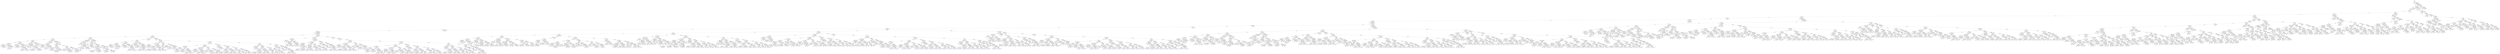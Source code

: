 digraph TG {
0 [label="main"]
1 [label="sdv_main__0"]
2 [label="Done"]
3 [label="sdv_RunDispatchFunction__0"]
4 [label="Done"]
5 [label="SLIC_CyyCreateOpen_exit__0"]
6 [label="SLIC_ABORT_20_0__1"]
7 [label="CyyClose__13"]
8 [label="SLIC_ABORT_18_0__2"]
9 [label="CyyRead__13"]
10 [label="CyyWrite__3"]
11 [label="CyyFlush__6"]
12 [label="CyyIoControl__7"]
13 [label="CyyCleanup__8"]
14 [label="SLIC_CyyWrite_exit__3"]
15 [label="CyyPowerDispatch__8"]
16 [label="CyyPnpDispatch__12"]
17 [label="Done"]
18 [label="SLIC_ERROR_ROUTINE__0"]
19 [label="Done"]
20 [label="CyyDbgPrintEx__0"]
21 [label="CyyFinishStartDevice__10"]
22 [label="CyyStartDevice__23"]
23 [label="CyyKillPendingIrps__14"]
24 [label="CyyDisableInterfacesResources__7"]
25 [label="CyyKillPendingIrps__10"]
26 [label="Done"]
27 [label="sdv_InterlockedDecrement__0"]
28 [label="Done"]
29 [label="CyyStartRead__1"]
30 [label="CyyDbgPrintEx__1"]
31 [label="CyyStartRead__1"]
32 [label="CyyDbgPrintEx__1"]
33 [label="CyyStartRead__1"]
34 [label="CyyDbgPrintEx__1"]
35 [label="CyyStartRead__1"]
36 [label="CyyCancelCurrentWrite__1"]
37 [label="Done"]
38 [label="CyyDbgPrintEx__1"]
39 [label="Done"]
40 [label="Done"]
41 [label="CyyCancelCurrentWrite__1"]
42 [label="Done"]
43 [label="sdv_IoGetCurrentIrpStackLocation__1"]
44 [label="CyyGetNextIrp__1"]
45 [label="Done"]
46 [label="Done"]
47 [label="Done"]
48 [label="CyyTryToCompleteCurrent#1__1"]
49 [label="CyyCancelCurrentWrite__1"]
50 [label="Done"]
51 [label="CyyCancelCurrentWrite__1"]
52 [label="Done"]
53 [label="Done"]
54 [label="sdv_IoGetCurrentIrpStackLocation__1"]
55 [label="CyyCancelCurrentWrite__1"]
56 [label="Done"]
57 [label="IoReleaseCancelSpinLock__1"]
58 [label="CyyGetNextIrp__1"]
59 [label="Done"]
60 [label="Done"]
61 [label="CyyGetNextIrp__1"]
62 [label="Done"]
63 [label="Done"]
64 [label="Done"]
65 [label="CyyCancelCurrentWrite__1"]
66 [label="CyyCancelCurrentWrite__1"]
67 [label="Done"]
68 [label="sdv_IoGetCurrentIrpStackLocation__1"]
69 [label="CyyGetNextIrp__1"]
70 [label="Done"]
71 [label="Done"]
72 [label="Done"]
73 [label="sdv_IoGetCurrentIrpStackLocation__1"]
74 [label="CyyGetNextIrp__1"]
75 [label="CyyCancelCurrentWrite__1"]
76 [label="Done"]
77 [label="IoReleaseCancelSpinLock__1"]
78 [label="sdv_IoGetCurrentIrpStackLocation__1"]
79 [label="Done"]
80 [label="Done"]
81 [label="sdv_IoGetCurrentIrpStackLocation__1"]
82 [label="Done"]
83 [label="Done"]
84 [label="Done"]
85 [label="Done"]
86 [label="CyyTryToCompleteCurrent#1__1"]
87 [label="CyyCancelCurrentWrite__1"]
88 [label="CyyStartRead__1"]
89 [label="CyyCancelCurrentWrite__1"]
90 [label="Done"]
91 [label="CyyDbgPrintEx__1"]
92 [label="Done"]
93 [label="Done"]
94 [label="CyyCancelCurrentWrite__1"]
95 [label="Done"]
96 [label="sdv_IoGetCurrentIrpStackLocation__1"]
97 [label="CyyGetNextIrp__1"]
98 [label="Done"]
99 [label="Done"]
100 [label="Done"]
101 [label="Done"]
102 [label="sdv_IoGetCurrentIrpStackLocation__1"]
103 [label="CyyGetNextIrp__1"]
104 [label="IoReleaseCancelSpinLock__1"]
105 [label="CyyStartRead__1"]
106 [label="CyyCancelCurrentWrite__1"]
107 [label="Done"]
108 [label="CyyDbgPrintEx__1"]
109 [label="Done"]
110 [label="Done"]
111 [label="CyyCancelCurrentWrite__1"]
112 [label="Done"]
113 [label="sdv_IoGetCurrentIrpStackLocation__1"]
114 [label="sdv_IoGetCurrentIrpStackLocation__1"]
115 [label="Done"]
116 [label="Done"]
117 [label="Done"]
118 [label="CyyStartRead__1"]
119 [label="CyyGetNextWrite__1"]
120 [label="CyyStartRead__1"]
121 [label="Done"]
122 [label="Done"]
123 [label="CyyTryToCompleteCurrent#1__1"]
124 [label="Done"]
125 [label="sdv_IoGetCurrentIrpStackLocation__1"]
126 [label="Done"]
127 [label="Done"]
128 [label="CyyCancelCurrentWrite__1"]
129 [label="Done"]
130 [label="sdv_IoGetCurrentIrpStackLocation__1"]
131 [label="sdv_IoGetCurrentIrpStackLocation__1"]
132 [label="Done"]
133 [label="Done"]
134 [label="Done"]
135 [label="Done"]
136 [label="Done"]
137 [label="CyyCancelCurrentWrite__1"]
138 [label="sdv_IoGetCurrentIrpStackLocation__1"]
139 [label="CyyTryToCompleteCurrent#1__1"]
140 [label="CyyStartRead__1"]
141 [label="Done"]
142 [label="Done"]
143 [label="CyyGetNextIrp__1"]
144 [label="CyyCancelCurrentWrite__1"]
145 [label="Done"]
146 [label="IoReleaseCancelSpinLock__1"]
147 [label="sdv_IoGetCurrentIrpStackLocation__1"]
148 [label="Done"]
149 [label="Done"]
150 [label="sdv_IoGetCurrentIrpStackLocation__1"]
151 [label="Done"]
152 [label="Done"]
153 [label="Done"]
154 [label="Done"]
155 [label="sdv_IoGetCurrentIrpStackLocation__1"]
156 [label="CyyGetNextIrp__1"]
157 [label="CyyCancelCurrentWrite__1"]
158 [label="CyyCancelCurrentWrite__1"]
159 [label="Done"]
160 [label="IoReleaseCancelSpinLock__1"]
161 [label="Done"]
162 [label="Done"]
163 [label="IoReleaseCancelSpinLock__1"]
164 [label="sdv_IoGetCurrentIrpStackLocation__1"]
165 [label="CyyCancelCurrentWrite__1"]
166 [label="Done"]
167 [label="IoReleaseCancelSpinLock__1"]
168 [label="sdv_IoGetCurrentIrpStackLocation__1"]
169 [label="Done"]
170 [label="Done"]
171 [label="sdv_IoGetCurrentIrpStackLocation__1"]
172 [label="Done"]
173 [label="Done"]
174 [label="Done"]
175 [label="sdv_IoGetCurrentIrpStackLocation__1"]
176 [label="CyyCancelCurrentWrite__1"]
177 [label="Done"]
178 [label="IoReleaseCancelSpinLock__1"]
179 [label="sdv_IoGetCurrentIrpStackLocation__1"]
180 [label="Done"]
181 [label="Done"]
182 [label="sdv_IoGetCurrentIrpStackLocation__1"]
183 [label="Done"]
184 [label="Done"]
185 [label="Done"]
186 [label="Done"]
187 [label="Done"]
188 [label="CyyTryToCompleteCurrent#1__1"]
189 [label="CyyCancelCurrentWrite__1"]
190 [label="CyyStartRead__1"]
191 [label="CyyDbgPrintEx__1"]
192 [label="CyyStartRead__1"]
193 [label="CyyCancelCurrentWrite__1"]
194 [label="Done"]
195 [label="CyyDbgPrintEx__1"]
196 [label="Done"]
197 [label="Done"]
198 [label="CyyCancelCurrentWrite__1"]
199 [label="Done"]
200 [label="sdv_IoGetCurrentIrpStackLocation__1"]
201 [label="CyyGetNextIrp__1"]
202 [label="Done"]
203 [label="Done"]
204 [label="Done"]
205 [label="CyyTryToCompleteCurrent#1__1"]
206 [label="CyyCancelCurrentWrite__1"]
207 [label="Done"]
208 [label="CyyCancelCurrentWrite__1"]
209 [label="Done"]
210 [label="Done"]
211 [label="IoReleaseCancelSpinLock__0"]
212 [label="Done"]
213 [label="CyyCancelCurrentWrite__1"]
214 [label="Done"]
215 [label="IoReleaseCancelSpinLock__1"]
216 [label="CyyStartRead__0"]
217 [label="Done"]
218 [label="Done"]
219 [label="CyyStartRead__0"]
220 [label="Done"]
221 [label="Done"]
222 [label="CyyCancelCurrentWrite__1"]
223 [label="CyyCancelCurrentWrite__1"]
224 [label="Done"]
225 [label="CyyTryToCompleteCurrent#1__0"]
226 [label="Done"]
227 [label="CyyStartRead__0"]
228 [label="Done"]
229 [label="Done"]
230 [label="CyyGetNextIrpLocked__0"]
231 [label="Done"]
232 [label="IoReleaseCancelSpinLock__0"]
233 [label="Done"]
234 [label="CyyCancelCurrentWrite__1"]
235 [label="Done"]
236 [label="IoReleaseCancelSpinLock__1"]
237 [label="CyyStartRead__0"]
238 [label="Done"]
239 [label="Done"]
240 [label="CyyStartRead__0"]
241 [label="Done"]
242 [label="Done"]
243 [label="Done"]
244 [label="IoReleaseCancelSpinLock__0"]
245 [label="Done"]
246 [label="CyyCancelCurrentWrite__1"]
247 [label="IoReleaseCancelSpinLock__1"]
248 [label="CyyCancelCurrentWrite__1"]
249 [label="CyyCancelCurrentWrite__1"]
250 [label="Done"]
251 [label="CyyStartRead__0"]
252 [label="Done"]
253 [label="Done"]
254 [label="IoReleaseCancelSpinLock__0"]
255 [label="CyyCancelCurrentWrite__1"]
256 [label="Done"]
257 [label="CyyGetNextIrp__3"]
258 [label="IoReleaseCancelSpinLock__1"]
259 [label="Done"]
260 [label="Done"]
261 [label="IoReleaseCancelSpinLock__1"]
262 [label="Done"]
263 [label="Done"]
264 [label="CyyCancelCurrentWrite__1"]
265 [label="Done"]
266 [label="IoReleaseCancelSpinLock__1"]
267 [label="CyyStartRead__0"]
268 [label="Done"]
269 [label="Done"]
270 [label="CyyStartRead__0"]
271 [label="Done"]
272 [label="Done"]
273 [label="CyyStartRead__1"]
274 [label="CyyGetNextWrite__1"]
275 [label="CyyStartRead__1"]
276 [label="Done"]
277 [label="Done"]
278 [label="CyyTryToCompleteCurrent#1__1"]
279 [label="Done"]
280 [label="CyyStartRead__0"]
281 [label="Done"]
282 [label="Done"]
283 [label="CyyCancelCurrentWrite__1"]
284 [label="Done"]
285 [label="CyyTryToCompleteCurrent#1__0"]
286 [label="Done"]
287 [label="CyyStartRead__0"]
288 [label="Done"]
289 [label="Done"]
290 [label="IoReleaseCancelSpinLock__1"]
291 [label="CyyGetNextIrpLocked__0"]
292 [label="CyyGetNextIrp__1"]
293 [label="CyyGetNextImmediate__1"]
294 [label="CyyGetNextWrite__4"]
295 [label="CyyIRPEpilogue__2"]
296 [label="Done"]
297 [label="CyyStartRead__1"]
298 [label="Done"]
299 [label="Done"]
300 [label="Done"]
301 [label="CyyStartRead__1"]
302 [label="CyyCancelCurrentWrite__1"]
303 [label="Done"]
304 [label="CyyGetNextWrite__1"]
305 [label="Done"]
306 [label="Done"]
307 [label="CyyCancelCurrentWrite__1"]
308 [label="Done"]
309 [label="IoReleaseCancelSpinLock__1"]
310 [label="CyyStartRead__0"]
311 [label="Done"]
312 [label="Done"]
313 [label="CyyStartRead__0"]
314 [label="Done"]
315 [label="Done"]
316 [label="IoReleaseCancelSpinLock__1"]
317 [label="CyyTryToCompleteCurrent#1__1"]
318 [label="CyyCancelCurrentWrite__1"]
319 [label="Done"]
320 [label="CyyCancelCurrentWrite__1"]
321 [label="Done"]
322 [label="Done"]
323 [label="CyyCancelCurrentWrite__1"]
324 [label="Done"]
325 [label="IoReleaseCancelSpinLock__1"]
326 [label="CyyStartRead__0"]
327 [label="Done"]
328 [label="Done"]
329 [label="CyyStartRead__0"]
330 [label="Done"]
331 [label="Done"]
332 [label="CyyStartRead__1"]
333 [label="CyyGetNextWrite__1"]
334 [label="CyyStartRead__1"]
335 [label="Done"]
336 [label="Done"]
337 [label="CyyTryToCompleteCurrent#1__1"]
338 [label="Done"]
339 [label="CyyStartRead__0"]
340 [label="Done"]
341 [label="Done"]
342 [label="CyyCancelCurrentWrite__1"]
343 [label="Done"]
344 [label="CyyTryToCompleteCurrent#1__0"]
345 [label="Done"]
346 [label="CyyStartRead__0"]
347 [label="Done"]
348 [label="Done"]
349 [label="CyyCancelCurrentWrite__1"]
350 [label="CyyCancelCurrentWrite__1"]
351 [label="Done"]
352 [label="IoReleaseCancelSpinLock__1"]
353 [label="Done"]
354 [label="Done"]
355 [label="IoReleaseCancelSpinLock__1"]
356 [label="CyyGetNextIrpLocked__0"]
357 [label="CyyCancelCurrentWrite__1"]
358 [label="Done"]
359 [label="CyyGetNextIrp__3"]
360 [label="IoReleaseCancelSpinLock__1"]
361 [label="Done"]
362 [label="Done"]
363 [label="IoReleaseCancelSpinLock__1"]
364 [label="Done"]
365 [label="Done"]
366 [label="CyyCancelCurrentWrite__1"]
367 [label="Done"]
368 [label="IoReleaseCancelSpinLock__1"]
369 [label="CyyStartRead__0"]
370 [label="Done"]
371 [label="Done"]
372 [label="CyyStartRead__0"]
373 [label="Done"]
374 [label="Done"]
375 [label="CyyStartRead__0"]
376 [label="CyyCancelCurrentWrite__1"]
377 [label="Done"]
378 [label="IoReleaseCancelSpinLock__1"]
379 [label="CyyStartRead__0"]
380 [label="Done"]
381 [label="Done"]
382 [label="CyyStartRead__0"]
383 [label="Done"]
384 [label="Done"]
385 [label="CyyCancelCurrentWrite__1"]
386 [label="Done"]
387 [label="CyyTryToCompleteCurrent#1__0"]
388 [label="Done"]
389 [label="CyyStartRead__0"]
390 [label="Done"]
391 [label="Done"]
392 [label="CyyStartRead__0"]
393 [label="CyyCancelCurrentWrite__1"]
394 [label="CyyCancelCurrentWrite__1"]
395 [label="Done"]
396 [label="CyyGetNextWrite__1"]
397 [label="Done"]
398 [label="Done"]
399 [label="IoReleaseCancelSpinLock__1"]
400 [label="CyyGetNextIrpLocked__0"]
401 [label="CyyCancelCurrentWrite__1"]
402 [label="Done"]
403 [label="CyyGetNextIrp__3"]
404 [label="IoReleaseCancelSpinLock__1"]
405 [label="Done"]
406 [label="Done"]
407 [label="IoReleaseCancelSpinLock__1"]
408 [label="Done"]
409 [label="Done"]
410 [label="CyyCancelCurrentWrite__1"]
411 [label="Done"]
412 [label="IoReleaseCancelSpinLock__1"]
413 [label="CyyStartRead__0"]
414 [label="Done"]
415 [label="Done"]
416 [label="CyyStartRead__0"]
417 [label="Done"]
418 [label="Done"]
419 [label="CyyStartRead__0"]
420 [label="CyyCancelCurrentWrite__1"]
421 [label="Done"]
422 [label="IoReleaseCancelSpinLock__1"]
423 [label="CyyStartRead__0"]
424 [label="Done"]
425 [label="Done"]
426 [label="CyyStartRead__0"]
427 [label="Done"]
428 [label="Done"]
429 [label="CyyCancelCurrentWrite__1"]
430 [label="Done"]
431 [label="CyyTryToCompleteCurrent#1__0"]
432 [label="Done"]
433 [label="CyyStartRead__0"]
434 [label="Done"]
435 [label="Done"]
436 [label="CyyCancelCurrentWrite__1"]
437 [label="CyyCancelCurrentWrite__1"]
438 [label="Done"]
439 [label="CyyTryToCompleteCurrent#1__0"]
440 [label="Done"]
441 [label="CyyStartRead__0"]
442 [label="Done"]
443 [label="Done"]
444 [label="CyyGetNextIrpLocked__0"]
445 [label="Done"]
446 [label="IoReleaseCancelSpinLock__0"]
447 [label="Done"]
448 [label="CyyCancelCurrentWrite__1"]
449 [label="Done"]
450 [label="IoReleaseCancelSpinLock__1"]
451 [label="CyyStartRead__0"]
452 [label="Done"]
453 [label="Done"]
454 [label="CyyStartRead__0"]
455 [label="Done"]
456 [label="Done"]
457 [label="CyyCancelCurrentWrite__1"]
458 [label="CyyCancelCurrentWrite__1"]
459 [label="CyyCancelCurrentWrite__1"]
460 [label="CyyStartRead__1"]
461 [label="Done"]
462 [label="Done"]
463 [label="CyyStartRead__0"]
464 [label="CyyCancelCurrentWrite__1"]
465 [label="Done"]
466 [label="IoReleaseCancelSpinLock__1"]
467 [label="CyyStartRead__0"]
468 [label="Done"]
469 [label="Done"]
470 [label="CyyStartRead__0"]
471 [label="Done"]
472 [label="Done"]
473 [label="CyyCancelCurrentWrite__1"]
474 [label="Done"]
475 [label="CyyTryToCompleteCurrent#1__0"]
476 [label="Done"]
477 [label="CyyStartRead__0"]
478 [label="Done"]
479 [label="Done"]
480 [label="IoReleaseCancelSpinLock__0"]
481 [label="Done"]
482 [label="CyyStartRead__0"]
483 [label="CyyCancelCurrentWrite__1"]
484 [label="CyyCancelCurrentWrite__1"]
485 [label="Done"]
486 [label="IoReleaseCancelSpinLock__1"]
487 [label="Done"]
488 [label="Done"]
489 [label="IoReleaseCancelSpinLock__1"]
490 [label="CyyGetNextIrpLocked__0"]
491 [label="CyyCancelCurrentWrite__1"]
492 [label="Done"]
493 [label="CyyGetNextIrp__3"]
494 [label="IoReleaseCancelSpinLock__1"]
495 [label="Done"]
496 [label="Done"]
497 [label="IoReleaseCancelSpinLock__1"]
498 [label="Done"]
499 [label="Done"]
500 [label="CyyCancelCurrentWrite__1"]
501 [label="Done"]
502 [label="IoReleaseCancelSpinLock__1"]
503 [label="CyyStartRead__0"]
504 [label="Done"]
505 [label="Done"]
506 [label="CyyStartRead__0"]
507 [label="Done"]
508 [label="Done"]
509 [label="CyyStartRead__0"]
510 [label="CyyCancelCurrentWrite__1"]
511 [label="Done"]
512 [label="IoReleaseCancelSpinLock__1"]
513 [label="CyyStartRead__0"]
514 [label="Done"]
515 [label="Done"]
516 [label="CyyStartRead__0"]
517 [label="Done"]
518 [label="Done"]
519 [label="CyyCancelCurrentWrite__1"]
520 [label="Done"]
521 [label="CyyTryToCompleteCurrent#1__0"]
522 [label="Done"]
523 [label="CyyStartRead__0"]
524 [label="Done"]
525 [label="Done"]
526 [label="CyyCancelCurrentWrite__1"]
527 [label="CyyCancelCurrentWrite__1"]
528 [label="Done"]
529 [label="CyyTryToCompleteCurrent#1__0"]
530 [label="Done"]
531 [label="CyyStartRead__0"]
532 [label="Done"]
533 [label="Done"]
534 [label="CyyGetNextIrpLocked__0"]
535 [label="Done"]
536 [label="IoReleaseCancelSpinLock__0"]
537 [label="Done"]
538 [label="CyyCancelCurrentWrite__1"]
539 [label="Done"]
540 [label="IoReleaseCancelSpinLock__1"]
541 [label="CyyStartRead__0"]
542 [label="Done"]
543 [label="Done"]
544 [label="CyyStartRead__0"]
545 [label="Done"]
546 [label="Done"]
547 [label="CyyGetNextIrpLocked__0"]
548 [label="Done"]
549 [label="IoReleaseCancelSpinLock__0"]
550 [label="Done"]
551 [label="CyyCancelCurrentWrite__1"]
552 [label="IoReleaseCancelSpinLock__1"]
553 [label="CyyCancelCurrentWrite__1"]
554 [label="CyyCancelCurrentWrite__1"]
555 [label="Done"]
556 [label="CyyStartRead__0"]
557 [label="Done"]
558 [label="Done"]
559 [label="IoReleaseCancelSpinLock__0"]
560 [label="CyyCancelCurrentWrite__1"]
561 [label="Done"]
562 [label="CyyGetNextIrp__3"]
563 [label="IoReleaseCancelSpinLock__1"]
564 [label="Done"]
565 [label="Done"]
566 [label="IoReleaseCancelSpinLock__1"]
567 [label="Done"]
568 [label="Done"]
569 [label="CyyCancelCurrentWrite__1"]
570 [label="Done"]
571 [label="IoReleaseCancelSpinLock__1"]
572 [label="CyyStartRead__0"]
573 [label="Done"]
574 [label="Done"]
575 [label="CyyStartRead__0"]
576 [label="Done"]
577 [label="Done"]
578 [label="CyyStartRead__1"]
579 [label="CyyGetNextWrite__1"]
580 [label="CyyStartRead__1"]
581 [label="Done"]
582 [label="Done"]
583 [label="CyyTryToCompleteCurrent#1__1"]
584 [label="Done"]
585 [label="CyyStartRead__0"]
586 [label="Done"]
587 [label="Done"]
588 [label="CyyCancelCurrentWrite__1"]
589 [label="Done"]
590 [label="CyyTryToCompleteCurrent#1__0"]
591 [label="Done"]
592 [label="CyyStartRead__0"]
593 [label="Done"]
594 [label="Done"]
595 [label="IoReleaseCancelSpinLock__1"]
596 [label="CyyGetNextIrpLocked__0"]
597 [label="CyyGetNextIrp__1"]
598 [label="CyyGetNextImmediate__1"]
599 [label="CyyGetNextWrite__4"]
600 [label="CyyIRPEpilogue__2"]
601 [label="Done"]
602 [label="CyyStartRead__1"]
603 [label="Done"]
604 [label="Done"]
605 [label="Done"]
606 [label="CyyStartRead__1"]
607 [label="CyyCancelCurrentWrite__1"]
608 [label="Done"]
609 [label="CyyGetNextWrite__1"]
610 [label="Done"]
611 [label="Done"]
612 [label="CyyCancelCurrentWrite__1"]
613 [label="Done"]
614 [label="IoReleaseCancelSpinLock__1"]
615 [label="CyyStartRead__0"]
616 [label="Done"]
617 [label="Done"]
618 [label="CyyStartRead__0"]
619 [label="Done"]
620 [label="Done"]
621 [label="IoReleaseCancelSpinLock__1"]
622 [label="CyyTryToCompleteCurrent#1__1"]
623 [label="CyyCancelCurrentWrite__1"]
624 [label="Done"]
625 [label="CyyCancelCurrentWrite__1"]
626 [label="Done"]
627 [label="Done"]
628 [label="CyyCancelCurrentWrite__1"]
629 [label="Done"]
630 [label="IoReleaseCancelSpinLock__1"]
631 [label="CyyStartRead__0"]
632 [label="Done"]
633 [label="Done"]
634 [label="CyyStartRead__0"]
635 [label="Done"]
636 [label="Done"]
637 [label="CyyStartRead__1"]
638 [label="CyyGetNextWrite__1"]
639 [label="CyyStartRead__1"]
640 [label="Done"]
641 [label="Done"]
642 [label="CyyTryToCompleteCurrent#1__1"]
643 [label="Done"]
644 [label="CyyStartRead__0"]
645 [label="Done"]
646 [label="Done"]
647 [label="CyyCancelCurrentWrite__1"]
648 [label="Done"]
649 [label="CyyTryToCompleteCurrent#1__0"]
650 [label="Done"]
651 [label="CyyStartRead__0"]
652 [label="Done"]
653 [label="Done"]
654 [label="CyyCancelCurrentWrite__1"]
655 [label="CyyCancelCurrentWrite__1"]
656 [label="Done"]
657 [label="IoReleaseCancelSpinLock__1"]
658 [label="Done"]
659 [label="Done"]
660 [label="IoReleaseCancelSpinLock__1"]
661 [label="CyyGetNextIrpLocked__0"]
662 [label="CyyCancelCurrentWrite__1"]
663 [label="Done"]
664 [label="CyyGetNextIrp__3"]
665 [label="IoReleaseCancelSpinLock__1"]
666 [label="Done"]
667 [label="Done"]
668 [label="IoReleaseCancelSpinLock__1"]
669 [label="Done"]
670 [label="Done"]
671 [label="CyyCancelCurrentWrite__1"]
672 [label="Done"]
673 [label="IoReleaseCancelSpinLock__1"]
674 [label="CyyStartRead__0"]
675 [label="Done"]
676 [label="Done"]
677 [label="CyyStartRead__0"]
678 [label="Done"]
679 [label="Done"]
680 [label="CyyStartRead__0"]
681 [label="CyyCancelCurrentWrite__1"]
682 [label="Done"]
683 [label="IoReleaseCancelSpinLock__1"]
684 [label="CyyStartRead__0"]
685 [label="Done"]
686 [label="Done"]
687 [label="CyyStartRead__0"]
688 [label="Done"]
689 [label="Done"]
690 [label="CyyCancelCurrentWrite__1"]
691 [label="Done"]
692 [label="CyyTryToCompleteCurrent#1__0"]
693 [label="Done"]
694 [label="CyyStartRead__0"]
695 [label="Done"]
696 [label="Done"]
697 [label="CyyStartRead__0"]
698 [label="CyyCancelCurrentWrite__1"]
699 [label="CyyCancelCurrentWrite__1"]
700 [label="Done"]
701 [label="CyyGetNextWrite__1"]
702 [label="Done"]
703 [label="Done"]
704 [label="IoReleaseCancelSpinLock__1"]
705 [label="CyyGetNextIrpLocked__0"]
706 [label="CyyCancelCurrentWrite__1"]
707 [label="Done"]
708 [label="CyyGetNextIrp__3"]
709 [label="IoReleaseCancelSpinLock__1"]
710 [label="Done"]
711 [label="Done"]
712 [label="IoReleaseCancelSpinLock__1"]
713 [label="Done"]
714 [label="Done"]
715 [label="CyyCancelCurrentWrite__1"]
716 [label="Done"]
717 [label="IoReleaseCancelSpinLock__1"]
718 [label="CyyStartRead__0"]
719 [label="Done"]
720 [label="Done"]
721 [label="CyyStartRead__0"]
722 [label="Done"]
723 [label="Done"]
724 [label="CyyStartRead__0"]
725 [label="CyyCancelCurrentWrite__1"]
726 [label="Done"]
727 [label="IoReleaseCancelSpinLock__1"]
728 [label="CyyStartRead__0"]
729 [label="Done"]
730 [label="Done"]
731 [label="CyyStartRead__0"]
732 [label="Done"]
733 [label="Done"]
734 [label="CyyCancelCurrentWrite__1"]
735 [label="Done"]
736 [label="CyyTryToCompleteCurrent#1__0"]
737 [label="Done"]
738 [label="CyyStartRead__0"]
739 [label="Done"]
740 [label="Done"]
741 [label="CyyCancelCurrentWrite__1"]
742 [label="CyyCancelCurrentWrite__1"]
743 [label="Done"]
744 [label="CyyTryToCompleteCurrent#1__0"]
745 [label="Done"]
746 [label="CyyStartRead__0"]
747 [label="Done"]
748 [label="Done"]
749 [label="CyyGetNextIrpLocked__0"]
750 [label="Done"]
751 [label="IoReleaseCancelSpinLock__0"]
752 [label="Done"]
753 [label="CyyCancelCurrentWrite__1"]
754 [label="Done"]
755 [label="IoReleaseCancelSpinLock__1"]
756 [label="CyyStartRead__0"]
757 [label="Done"]
758 [label="Done"]
759 [label="CyyStartRead__0"]
760 [label="Done"]
761 [label="Done"]
762 [label="Done"]
763 [label="CyyStartRead__1"]
764 [label="CyyGetNextWrite__1"]
765 [label="CyyStartRead__1"]
766 [label="CyyDbgPrintEx__1"]
767 [label="CyyStartRead__1"]
768 [label="CyyDbgPrintEx__1"]
769 [label="CyyStartRead__1"]
770 [label="CyyCancelCurrentWrite__1"]
771 [label="Done"]
772 [label="CyyDbgPrintEx__1"]
773 [label="Done"]
774 [label="Done"]
775 [label="CyyCancelCurrentWrite__1"]
776 [label="Done"]
777 [label="sdv_IoGetCurrentIrpStackLocation__1"]
778 [label="CyyGetNextIrp__1"]
779 [label="Done"]
780 [label="Done"]
781 [label="Done"]
782 [label="CyyTryToCompleteCurrent#1__1"]
783 [label="CyyCancelCurrentWrite__1"]
784 [label="Done"]
785 [label="CyyCancelCurrentWrite__1"]
786 [label="Done"]
787 [label="Done"]
788 [label="CyyTryToCompleteCurrent#1__1"]
789 [label="CyyCancelCurrentWrite__1"]
790 [label="Done"]
791 [label="IoReleaseCancelSpinLock__1"]
792 [label="IoReleaseCancelSpinLock__1"]
793 [label="Done"]
794 [label="Done"]
795 [label="IoReleaseCancelSpinLock__1"]
796 [label="Done"]
797 [label="Done"]
798 [label="CyyCancelCurrentWrite__1"]
799 [label="Done"]
800 [label="IoReleaseCancelSpinLock__1"]
801 [label="IoReleaseCancelSpinLock__1"]
802 [label="Done"]
803 [label="Done"]
804 [label="IoReleaseCancelSpinLock__1"]
805 [label="Done"]
806 [label="Done"]
807 [label="CyyCancelCurrentWrite__1"]
808 [label="CyyCancelCurrentWrite__1"]
809 [label="Done"]
810 [label="CyyTryToCompleteCurrent#1__1"]
811 [label="IoReleaseCancelSpinLock__1"]
812 [label="Done"]
813 [label="Done"]
814 [label="IoReleaseCancelSpinLock__1"]
815 [label="Done"]
816 [label="Done"]
817 [label="CyyTryToCompleteCurrent#1__1"]
818 [label="IoReleaseCancelSpinLock__1"]
819 [label="sdv_IoGetCurrentIrpStackLocation__1"]
820 [label="CyyStartRead__1"]
821 [label="CyyStartRead__1"]
822 [label="Done"]
823 [label="Done"]
824 [label="CyyStartRead__1"]
825 [label="Done"]
826 [label="Done"]
827 [label="CyyTryToCompleteCurrent#1__1"]
828 [label="Done"]
829 [label="IoReleaseCancelSpinLock__1"]
830 [label="Done"]
831 [label="Done"]
832 [label="CyyCancelCurrentWrite__1"]
833 [label="Done"]
834 [label="IoReleaseCancelSpinLock__1"]
835 [label="IoReleaseCancelSpinLock__1"]
836 [label="Done"]
837 [label="Done"]
838 [label="IoReleaseCancelSpinLock__1"]
839 [label="Done"]
840 [label="Done"]
841 [label="IoReleaseCancelSpinLock__1"]
842 [label="CyyCancelCurrentWrite__1"]
843 [label="Done"]
844 [label="CyyGetNextIrp__3"]
845 [label="IoReleaseCancelSpinLock__1"]
846 [label="Done"]
847 [label="Done"]
848 [label="IoReleaseCancelSpinLock__1"]
849 [label="Done"]
850 [label="Done"]
851 [label="CyyCancelCurrentWrite__1"]
852 [label="Done"]
853 [label="IoReleaseCancelSpinLock__1"]
854 [label="IoReleaseCancelSpinLock__1"]
855 [label="Done"]
856 [label="Done"]
857 [label="IoReleaseCancelSpinLock__1"]
858 [label="Done"]
859 [label="Done"]
860 [label="CyyTryToCompleteCurrent#1__1"]
861 [label="CyyCancelCurrentWrite__1"]
862 [label="CyyStartRead__1"]
863 [label="CyyCancelCurrentWrite__1"]
864 [label="Done"]
865 [label="CyyDbgPrintEx__1"]
866 [label="Done"]
867 [label="Done"]
868 [label="CyyCancelCurrentWrite__1"]
869 [label="Done"]
870 [label="IoReleaseCancelSpinLock__1"]
871 [label="sdv_IoGetCurrentIrpStackLocation__1"]
872 [label="Done"]
873 [label="Done"]
874 [label="CyyStartRead__0"]
875 [label="Done"]
876 [label="Done"]
877 [label="Done"]
878 [label="IoReleaseCancelSpinLock__1"]
879 [label="sdv_IoGetCurrentIrpStackLocation__1"]
880 [label="IoReleaseCancelSpinLock__1"]
881 [label="CyyStartRead__1"]
882 [label="CyyCancelCurrentWrite__1"]
883 [label="Done"]
884 [label="CyyDbgPrintEx__1"]
885 [label="Done"]
886 [label="Done"]
887 [label="CyyCancelCurrentWrite__1"]
888 [label="Done"]
889 [label="CyyRundownIrpRefs__1"]
890 [label="sdv_IoGetCurrentIrpStackLocation__1"]
891 [label="Done"]
892 [label="Done"]
893 [label="Done"]
894 [label="CyyStartRead__1"]
895 [label="CyyGetNextWrite__1"]
896 [label="CyyStartRead__1"]
897 [label="Done"]
898 [label="Done"]
899 [label="CyyTryToCompleteCurrent#1__1"]
900 [label="Done"]
901 [label="CyyRundownIrpRefs__1"]
902 [label="Done"]
903 [label="Done"]
904 [label="CyyCancelCurrentWrite__1"]
905 [label="Done"]
906 [label="CyyRundownIrpRefs__1"]
907 [label="sdv_IoGetCurrentIrpStackLocation__1"]
908 [label="Done"]
909 [label="Done"]
910 [label="Done"]
911 [label="IoReleaseCancelSpinLock__1"]
912 [label="CyyStartRead__1"]
913 [label="CyyCancelCurrentWrite__1"]
914 [label="Done"]
915 [label="CyyDbgPrintEx__1"]
916 [label="Done"]
917 [label="Done"]
918 [label="CyyCancelCurrentWrite__1"]
919 [label="Done"]
920 [label="CyyTryToCompleteCurrent#1__0"]
921 [label="Done"]
922 [label="CyyStartRead__0"]
923 [label="Done"]
924 [label="Done"]
925 [label="CyyStartRead__1"]
926 [label="CyyGetNextWrite__1"]
927 [label="CyyStartRead__1"]
928 [label="Done"]
929 [label="Done"]
930 [label="CyyTryToCompleteCurrent#1__1"]
931 [label="Done"]
932 [label="CyyStartRead__0"]
933 [label="Done"]
934 [label="Done"]
935 [label="CyyCancelCurrentWrite__1"]
936 [label="Done"]
937 [label="CyyTryToCompleteCurrent#1__0"]
938 [label="Done"]
939 [label="CyyStartRead__0"]
940 [label="Done"]
941 [label="Done"]
942 [label="CyyCancelCurrentWrite__1"]
943 [label="CyyCancelCurrentWrite__1"]
944 [label="Done"]
945 [label="IoReleaseCancelSpinLock__1"]
946 [label="CyyStartRead__0"]
947 [label="Done"]
948 [label="Done"]
949 [label="CyyStartRead__0"]
950 [label="Done"]
951 [label="Done"]
952 [label="IoReleaseCancelSpinLock__1"]
953 [label="IoReleaseCancelSpinLock__0"]
954 [label="CyyCancelCurrentWrite__1"]
955 [label="Done"]
956 [label="CyyGetNextImmediate__4"]
957 [label="Done"]
958 [label="IoReleaseCancelSpinLock__1"]
959 [label="Done"]
960 [label="Done"]
961 [label="CyyCancelCurrentWrite__1"]
962 [label="Done"]
963 [label="IoReleaseCancelSpinLock__1"]
964 [label="CyyStartRead__0"]
965 [label="Done"]
966 [label="Done"]
967 [label="CyyStartRead__0"]
968 [label="Done"]
969 [label="Done"]
970 [label="IoReleaseCancelSpinLock__0"]
971 [label="sdv_IsListEmpty__1"]
972 [label="CyyGetNextIrp__3"]
973 [label="CyyStartRead__1"]
974 [label="Done"]
975 [label="Done"]
976 [label="Done"]
977 [label="Done"]
978 [label="CyyCancelCurrentWrite__1"]
979 [label="Done"]
980 [label="IoReleaseCancelSpinLock__1"]
981 [label="CyyStartRead__0"]
982 [label="Done"]
983 [label="Done"]
984 [label="CyyStartRead__0"]
985 [label="Done"]
986 [label="Done"]
987 [label="CyyCancelCurrentWrite__1"]
988 [label="IoReleaseCancelSpinLock__1"]
989 [label="CyyTryToCompleteCurrent#1__1"]
990 [label="CyyStartRead__1"]
991 [label="Done"]
992 [label="Done"]
993 [label="sdv_IoGetCurrentIrpStackLocation__1"]
994 [label="CyyCancelCurrentWrite__1"]
995 [label="Done"]
996 [label="IoReleaseCancelSpinLock__1"]
997 [label="CyyRundownIrpRefs__1"]
998 [label="Done"]
999 [label="Done"]
1000 [label="CyyRundownIrpRefs__1"]
1001 [label="Done"]
1002 [label="Done"]
1003 [label="CyyCancelCurrentWrite__1"]
1004 [label="Done"]
1005 [label="IoReleaseCancelSpinLock__1"]
1006 [label="CyyStartRead__0"]
1007 [label="Done"]
1008 [label="Done"]
1009 [label="CyyStartRead__0"]
1010 [label="Done"]
1011 [label="Done"]
1012 [label="CyyTryToCompleteCurrent#1__1"]
1013 [label="CyyCancelCurrentWrite__1"]
1014 [label="Done"]
1015 [label="CyyCancelCurrentWrite__1"]
1016 [label="CyyStartRead__0"]
1017 [label="Done"]
1018 [label="Done"]
1019 [label="Done"]
1020 [label="CyyGetNextIrpLocked__0"]
1021 [label="CyyCancelCurrentWrite__1"]
1022 [label="Done"]
1023 [label="CyyGetNextImmediate__2"]
1024 [label="Done"]
1025 [label="IoReleaseCancelSpinLock__1"]
1026 [label="Done"]
1027 [label="Done"]
1028 [label="CyyCancelCurrentWrite__1"]
1029 [label="Done"]
1030 [label="IoReleaseCancelSpinLock__1"]
1031 [label="CyyStartRead__0"]
1032 [label="Done"]
1033 [label="Done"]
1034 [label="CyyStartRead__0"]
1035 [label="Done"]
1036 [label="Done"]
1037 [label="IoReleaseCancelSpinLock__1"]
1038 [label="sdv_IoGetCurrentIrpStackLocation__1"]
1039 [label="CyyCancelCurrentWrite__1"]
1040 [label="CyyCancelCurrentWrite__1"]
1041 [label="Done"]
1042 [label="IoReleaseCancelSpinLock__1"]
1043 [label="Done"]
1044 [label="Done"]
1045 [label="IoReleaseCancelSpinLock__1"]
1046 [label="CyyRundownIrpRefs__1"]
1047 [label="CyyCancelCurrentWrite__1"]
1048 [label="Done"]
1049 [label="IoReleaseCancelSpinLock__1"]
1050 [label="sdv_IoGetCurrentIrpStackLocation__1"]
1051 [label="Done"]
1052 [label="Done"]
1053 [label="sdv_IoGetCurrentIrpStackLocation__1"]
1054 [label="Done"]
1055 [label="Done"]
1056 [label="Done"]
1057 [label="CyyRundownIrpRefs__1"]
1058 [label="CyyCancelCurrentWrite__1"]
1059 [label="Done"]
1060 [label="IoReleaseCancelSpinLock__1"]
1061 [label="sdv_IoGetCurrentIrpStackLocation__1"]
1062 [label="Done"]
1063 [label="Done"]
1064 [label="sdv_IoGetCurrentIrpStackLocation__1"]
1065 [label="Done"]
1066 [label="Done"]
1067 [label="Done"]
1068 [label="CyyCancelCurrentWrite__1"]
1069 [label="CyyCancelCurrentWrite__1"]
1070 [label="Done"]
1071 [label="IoReleaseCancelSpinLock__1"]
1072 [label="Done"]
1073 [label="Done"]
1074 [label="IoReleaseCancelSpinLock__1"]
1075 [label="CyyGetNextIrpLocked__0"]
1076 [label="CyyCancelCurrentWrite__1"]
1077 [label="Done"]
1078 [label="CyyGetNextIrp__3"]
1079 [label="IoReleaseCancelSpinLock__1"]
1080 [label="Done"]
1081 [label="Done"]
1082 [label="IoReleaseCancelSpinLock__1"]
1083 [label="Done"]
1084 [label="Done"]
1085 [label="CyyCancelCurrentWrite__1"]
1086 [label="Done"]
1087 [label="IoReleaseCancelSpinLock__1"]
1088 [label="CyyStartRead__0"]
1089 [label="Done"]
1090 [label="Done"]
1091 [label="CyyStartRead__0"]
1092 [label="Done"]
1093 [label="Done"]
1094 [label="CyyStartRead__0"]
1095 [label="CyyCancelCurrentWrite__1"]
1096 [label="Done"]
1097 [label="IoReleaseCancelSpinLock__1"]
1098 [label="CyyStartRead__0"]
1099 [label="Done"]
1100 [label="Done"]
1101 [label="CyyStartRead__0"]
1102 [label="Done"]
1103 [label="Done"]
1104 [label="CyyCancelCurrentWrite__1"]
1105 [label="Done"]
1106 [label="CyyTryToCompleteCurrent#1__0"]
1107 [label="Done"]
1108 [label="CyyStartRead__0"]
1109 [label="Done"]
1110 [label="Done"]
1111 [label="CyyGetNextIrp__0"]
1112 [label="CyyCancelCurrentWrite__1"]
1113 [label="CyyCancelCurrentWrite__1"]
1114 [label="Done"]
1115 [label="IoReleaseCancelSpinLock__1"]
1116 [label="CyyStartRead__0"]
1117 [label="Done"]
1118 [label="Done"]
1119 [label="CyyStartRead__0"]
1120 [label="Done"]
1121 [label="Done"]
1122 [label="IoReleaseCancelSpinLock__1"]
1123 [label="sdv_InterlockedDecrement__0"]
1124 [label="Done"]
1125 [label="CyyCancelCurrentWrite__1"]
1126 [label="Done"]
1127 [label="IoReleaseCancelSpinLock__1"]
1128 [label="CyyStartRead__0"]
1129 [label="Done"]
1130 [label="Done"]
1131 [label="CyyStartRead__0"]
1132 [label="Done"]
1133 [label="Done"]
1134 [label="sdv_InterlockedDecrement__0"]
1135 [label="Done"]
1136 [label="CyyCancelCurrentWrite__1"]
1137 [label="Done"]
1138 [label="IoReleaseCancelSpinLock__1"]
1139 [label="CyyStartRead__0"]
1140 [label="Done"]
1141 [label="Done"]
1142 [label="CyyStartRead__0"]
1143 [label="Done"]
1144 [label="Done"]
1145 [label="CyyCancelCurrentWrite__1"]
1146 [label="CyyCancelCurrentWrite__1"]
1147 [label="Done"]
1148 [label="IoReleaseCancelSpinLock__1"]
1149 [label="Done"]
1150 [label="Done"]
1151 [label="IoReleaseCancelSpinLock__1"]
1152 [label="CyyGetNextIrpLocked__0"]
1153 [label="CyyCancelCurrentWrite__1"]
1154 [label="Done"]
1155 [label="CyyGetNextIrp__3"]
1156 [label="IoReleaseCancelSpinLock__1"]
1157 [label="Done"]
1158 [label="Done"]
1159 [label="IoReleaseCancelSpinLock__1"]
1160 [label="Done"]
1161 [label="Done"]
1162 [label="CyyCancelCurrentWrite__1"]
1163 [label="Done"]
1164 [label="IoReleaseCancelSpinLock__1"]
1165 [label="CyyStartRead__0"]
1166 [label="Done"]
1167 [label="Done"]
1168 [label="CyyStartRead__0"]
1169 [label="Done"]
1170 [label="Done"]
1171 [label="CyyStartRead__0"]
1172 [label="CyyCancelCurrentWrite__1"]
1173 [label="Done"]
1174 [label="IoReleaseCancelSpinLock__1"]
1175 [label="CyyStartRead__0"]
1176 [label="Done"]
1177 [label="Done"]
1178 [label="CyyStartRead__0"]
1179 [label="Done"]
1180 [label="Done"]
1181 [label="CyyCancelCurrentWrite__1"]
1182 [label="Done"]
1183 [label="CyyTryToCompleteCurrent#1__0"]
1184 [label="Done"]
1185 [label="CyyStartRead__0"]
1186 [label="Done"]
1187 [label="Done"]
1188 [label="CyyTryToCompleteCurrent#1__1"]
1189 [label="CyyCancelCurrentWrite__1"]
1190 [label="CyyStartRead__1"]
1191 [label="CyyCancelCurrentWrite__1"]
1192 [label="Done"]
1193 [label="CyyDbgPrintEx__1"]
1194 [label="Done"]
1195 [label="Done"]
1196 [label="CyyCancelCurrentWrite__1"]
1197 [label="Done"]
1198 [label="IoReleaseCancelSpinLock__1"]
1199 [label="IoReleaseCancelSpinLock__1"]
1200 [label="Done"]
1201 [label="Done"]
1202 [label="CyyStartRead__0"]
1203 [label="Done"]
1204 [label="Done"]
1205 [label="IoReleaseCancelSpinLock__1"]
1206 [label="IoReleaseCancelSpinLock__1"]
1207 [label="CyyFilterCancelQueued__1"]
1208 [label="CyyCancelWait__1"]
1209 [label="CyyCancelCurrentWrite__1"]
1210 [label="Done"]
1211 [label="CyyIRPEpilogue__1"]
1212 [label="CyyCancelQueued__2"]
1213 [label="Done"]
1214 [label="Done"]
1215 [label="CyyDbgPrintEx__1"]
1216 [label="Done"]
1217 [label="Done"]
1218 [label="CyyCancelCurrentWrite__1"]
1219 [label="Done"]
1220 [label="CyyDbgPrintEx__1"]
1221 [label="sdv_IoGetCurrentIrpStackLocation__1"]
1222 [label="Done"]
1223 [label="Done"]
1224 [label="IoReleaseCancelSpinLock__1"]
1225 [label="Done"]
1226 [label="Done"]
1227 [label="CyyStartRead__1"]
1228 [label="CyyCancelCurrentWrite__1"]
1229 [label="Done"]
1230 [label="CyyDbgPrintEx__1"]
1231 [label="Done"]
1232 [label="Done"]
1233 [label="CyyCancelCurrentWrite__1"]
1234 [label="Done"]
1235 [label="IoReleaseCancelSpinLock__1"]
1236 [label="CyyStartRead__0"]
1237 [label="Done"]
1238 [label="Done"]
1239 [label="CyyStartRead__0"]
1240 [label="Done"]
1241 [label="Done"]
1242 [label="IoReleaseCancelSpinLock__1"]
1243 [label="CyyStartRead__1"]
1244 [label="CyyCancelCurrentWrite__1"]
1245 [label="Done"]
1246 [label="CyyDbgPrintEx__1"]
1247 [label="Done"]
1248 [label="Done"]
1249 [label="CyyCancelCurrentWrite__1"]
1250 [label="Done"]
1251 [label="CyyTryToCompleteCurrent#1__0"]
1252 [label="Done"]
1253 [label="CyyStartRead__0"]
1254 [label="Done"]
1255 [label="Done"]
1256 [label="CyyStartRead__1"]
1257 [label="CyyGetNextWrite__1"]
1258 [label="CyyStartRead__1"]
1259 [label="Done"]
1260 [label="Done"]
1261 [label="CyyTryToCompleteCurrent#1__1"]
1262 [label="Done"]
1263 [label="CyyStartRead__0"]
1264 [label="Done"]
1265 [label="Done"]
1266 [label="CyyCancelCurrentWrite__1"]
1267 [label="Done"]
1268 [label="CyyTryToCompleteCurrent#1__0"]
1269 [label="Done"]
1270 [label="CyyStartRead__0"]
1271 [label="Done"]
1272 [label="Done"]
1273 [label="CyyCancelCurrentWrite__1"]
1274 [label="CyyCancelCurrentWrite__1"]
1275 [label="Done"]
1276 [label="IoReleaseCancelSpinLock__1"]
1277 [label="Done"]
1278 [label="Done"]
1279 [label="IoReleaseCancelSpinLock__1"]
1280 [label="CyyGetNextIrpLocked__0"]
1281 [label="CyyCancelCurrentWrite__1"]
1282 [label="Done"]
1283 [label="CyyGetNextIrp__3"]
1284 [label="IoReleaseCancelSpinLock__1"]
1285 [label="Done"]
1286 [label="Done"]
1287 [label="IoReleaseCancelSpinLock__1"]
1288 [label="Done"]
1289 [label="Done"]
1290 [label="CyyCancelCurrentWrite__1"]
1291 [label="Done"]
1292 [label="IoReleaseCancelSpinLock__1"]
1293 [label="CyyStartRead__0"]
1294 [label="Done"]
1295 [label="Done"]
1296 [label="CyyStartRead__0"]
1297 [label="Done"]
1298 [label="Done"]
1299 [label="CyyStartRead__0"]
1300 [label="CyyCancelCurrentWrite__1"]
1301 [label="Done"]
1302 [label="IoReleaseCancelSpinLock__1"]
1303 [label="CyyStartRead__0"]
1304 [label="Done"]
1305 [label="Done"]
1306 [label="CyyStartRead__0"]
1307 [label="Done"]
1308 [label="Done"]
1309 [label="CyyCancelCurrentWrite__1"]
1310 [label="Done"]
1311 [label="CyyTryToCompleteCurrent#1__0"]
1312 [label="Done"]
1313 [label="CyyStartRead__0"]
1314 [label="Done"]
1315 [label="Done"]
1316 [label="IoReleaseCancelSpinLock__0"]
1317 [label="Done"]
1318 [label="CyyCancelCurrentWrite__1"]
1319 [label="IoReleaseCancelSpinLock__1"]
1320 [label="CyyCancelCurrentWrite__1"]
1321 [label="CyyCancelCurrentWrite__1"]
1322 [label="Done"]
1323 [label="CyyStartRead__0"]
1324 [label="Done"]
1325 [label="Done"]
1326 [label="IoReleaseCancelSpinLock__0"]
1327 [label="CyyCancelCurrentWrite__1"]
1328 [label="Done"]
1329 [label="CyyGetNextIrp__3"]
1330 [label="IoReleaseCancelSpinLock__1"]
1331 [label="Done"]
1332 [label="Done"]
1333 [label="IoReleaseCancelSpinLock__1"]
1334 [label="Done"]
1335 [label="Done"]
1336 [label="CyyCancelCurrentWrite__1"]
1337 [label="Done"]
1338 [label="IoReleaseCancelSpinLock__1"]
1339 [label="CyyStartRead__0"]
1340 [label="Done"]
1341 [label="Done"]
1342 [label="CyyStartRead__0"]
1343 [label="Done"]
1344 [label="Done"]
1345 [label="CyyStartRead__1"]
1346 [label="CyyGetNextWrite__1"]
1347 [label="CyyStartRead__1"]
1348 [label="Done"]
1349 [label="Done"]
1350 [label="CyyTryToCompleteCurrent#1__1"]
1351 [label="Done"]
1352 [label="CyyStartRead__0"]
1353 [label="Done"]
1354 [label="Done"]
1355 [label="CyyCancelCurrentWrite__1"]
1356 [label="Done"]
1357 [label="CyyTryToCompleteCurrent#1__0"]
1358 [label="Done"]
1359 [label="CyyStartRead__0"]
1360 [label="Done"]
1361 [label="Done"]
1362 [label="IoReleaseCancelSpinLock__1"]
1363 [label="CyyGetNextIrpLocked__0"]
1364 [label="CyyGetNextIrp__1"]
1365 [label="CyyGetNextImmediate__1"]
1366 [label="CyyGetNextWrite__4"]
1367 [label="CyyIRPEpilogue__2"]
1368 [label="Done"]
1369 [label="CyyStartRead__1"]
1370 [label="Done"]
1371 [label="Done"]
1372 [label="Done"]
1373 [label="CyyStartRead__1"]
1374 [label="CyyCancelCurrentWrite__1"]
1375 [label="Done"]
1376 [label="CyyGetNextWrite__1"]
1377 [label="Done"]
1378 [label="Done"]
1379 [label="CyyCancelCurrentWrite__1"]
1380 [label="Done"]
1381 [label="IoReleaseCancelSpinLock__1"]
1382 [label="CyyStartRead__0"]
1383 [label="Done"]
1384 [label="Done"]
1385 [label="CyyStartRead__0"]
1386 [label="Done"]
1387 [label="Done"]
1388 [label="IoReleaseCancelSpinLock__1"]
1389 [label="CyyTryToCompleteCurrent#1__1"]
1390 [label="CyyCancelCurrentWrite__1"]
1391 [label="Done"]
1392 [label="CyyCancelCurrentWrite__1"]
1393 [label="Done"]
1394 [label="Done"]
1395 [label="CyyCancelCurrentWrite__1"]
1396 [label="Done"]
1397 [label="IoReleaseCancelSpinLock__1"]
1398 [label="CyyStartRead__0"]
1399 [label="Done"]
1400 [label="Done"]
1401 [label="CyyStartRead__0"]
1402 [label="Done"]
1403 [label="Done"]
1404 [label="CyyStartRead__1"]
1405 [label="CyyGetNextWrite__1"]
1406 [label="CyyStartRead__1"]
1407 [label="Done"]
1408 [label="Done"]
1409 [label="CyyTryToCompleteCurrent#1__1"]
1410 [label="Done"]
1411 [label="CyyStartRead__0"]
1412 [label="Done"]
1413 [label="Done"]
1414 [label="CyyCancelCurrentWrite__1"]
1415 [label="Done"]
1416 [label="CyyTryToCompleteCurrent#1__0"]
1417 [label="Done"]
1418 [label="CyyStartRead__0"]
1419 [label="Done"]
1420 [label="Done"]
1421 [label="CyyCancelCurrentWrite__1"]
1422 [label="CyyCancelCurrentWrite__1"]
1423 [label="Done"]
1424 [label="IoReleaseCancelSpinLock__1"]
1425 [label="Done"]
1426 [label="Done"]
1427 [label="IoReleaseCancelSpinLock__1"]
1428 [label="CyyGetNextIrpLocked__0"]
1429 [label="CyyCancelCurrentWrite__1"]
1430 [label="Done"]
1431 [label="CyyGetNextIrp__3"]
1432 [label="IoReleaseCancelSpinLock__1"]
1433 [label="Done"]
1434 [label="Done"]
1435 [label="IoReleaseCancelSpinLock__1"]
1436 [label="Done"]
1437 [label="Done"]
1438 [label="CyyCancelCurrentWrite__1"]
1439 [label="Done"]
1440 [label="IoReleaseCancelSpinLock__1"]
1441 [label="CyyStartRead__0"]
1442 [label="Done"]
1443 [label="Done"]
1444 [label="CyyStartRead__0"]
1445 [label="Done"]
1446 [label="Done"]
1447 [label="CyyStartRead__0"]
1448 [label="CyyCancelCurrentWrite__1"]
1449 [label="Done"]
1450 [label="IoReleaseCancelSpinLock__1"]
1451 [label="CyyStartRead__0"]
1452 [label="Done"]
1453 [label="Done"]
1454 [label="CyyStartRead__0"]
1455 [label="Done"]
1456 [label="Done"]
1457 [label="CyyCancelCurrentWrite__1"]
1458 [label="Done"]
1459 [label="CyyTryToCompleteCurrent#1__0"]
1460 [label="Done"]
1461 [label="CyyStartRead__0"]
1462 [label="Done"]
1463 [label="Done"]
1464 [label="CyyStartRead__0"]
1465 [label="CyyCancelCurrentWrite__1"]
1466 [label="CyyCancelCurrentWrite__1"]
1467 [label="Done"]
1468 [label="CyyGetNextWrite__1"]
1469 [label="Done"]
1470 [label="Done"]
1471 [label="IoReleaseCancelSpinLock__1"]
1472 [label="CyyGetNextIrpLocked__0"]
1473 [label="CyyCancelCurrentWrite__1"]
1474 [label="Done"]
1475 [label="CyyGetNextIrp__3"]
1476 [label="IoReleaseCancelSpinLock__1"]
1477 [label="Done"]
1478 [label="Done"]
1479 [label="IoReleaseCancelSpinLock__1"]
1480 [label="Done"]
1481 [label="Done"]
1482 [label="CyyCancelCurrentWrite__1"]
1483 [label="Done"]
1484 [label="IoReleaseCancelSpinLock__1"]
1485 [label="CyyStartRead__0"]
1486 [label="Done"]
1487 [label="Done"]
1488 [label="CyyStartRead__0"]
1489 [label="Done"]
1490 [label="Done"]
1491 [label="CyyStartRead__0"]
1492 [label="CyyCancelCurrentWrite__1"]
1493 [label="Done"]
1494 [label="IoReleaseCancelSpinLock__1"]
1495 [label="CyyStartRead__0"]
1496 [label="Done"]
1497 [label="Done"]
1498 [label="CyyStartRead__0"]
1499 [label="Done"]
1500 [label="Done"]
1501 [label="CyyCancelCurrentWrite__1"]
1502 [label="Done"]
1503 [label="CyyTryToCompleteCurrent#1__0"]
1504 [label="Done"]
1505 [label="CyyStartRead__0"]
1506 [label="Done"]
1507 [label="Done"]
1508 [label="CyyCancelCurrentWrite__1"]
1509 [label="CyyCancelCurrentWrite__1"]
1510 [label="Done"]
1511 [label="CyyTryToCompleteCurrent#1__0"]
1512 [label="Done"]
1513 [label="CyyStartRead__0"]
1514 [label="Done"]
1515 [label="Done"]
1516 [label="CyyGetNextIrpLocked__0"]
1517 [label="Done"]
1518 [label="IoReleaseCancelSpinLock__0"]
1519 [label="Done"]
1520 [label="CyyCancelCurrentWrite__1"]
1521 [label="Done"]
1522 [label="IoReleaseCancelSpinLock__1"]
1523 [label="CyyStartRead__0"]
1524 [label="Done"]
1525 [label="Done"]
1526 [label="CyyStartRead__0"]
1527 [label="Done"]
1528 [label="Done"]
1529 [label="CyyCancelCurrentWrite__1"]
1530 [label="CyyCancelCurrentWrite__1"]
1531 [label="CyyCancelCurrentWrite__1"]
1532 [label="CyyStartRead__1"]
1533 [label="Done"]
1534 [label="Done"]
1535 [label="CyyStartRead__0"]
1536 [label="CyyCancelCurrentWrite__1"]
1537 [label="Done"]
1538 [label="IoReleaseCancelSpinLock__1"]
1539 [label="CyyStartRead__0"]
1540 [label="Done"]
1541 [label="Done"]
1542 [label="CyyStartRead__0"]
1543 [label="Done"]
1544 [label="Done"]
1545 [label="CyyCancelCurrentWrite__1"]
1546 [label="Done"]
1547 [label="CyyTryToCompleteCurrent#1__0"]
1548 [label="Done"]
1549 [label="CyyStartRead__0"]
1550 [label="Done"]
1551 [label="Done"]
1552 [label="IoReleaseCancelSpinLock__0"]
1553 [label="Done"]
1554 [label="CyyStartRead__0"]
1555 [label="CyyCancelCurrentWrite__1"]
1556 [label="CyyCancelCurrentWrite__1"]
1557 [label="Done"]
1558 [label="IoReleaseCancelSpinLock__1"]
1559 [label="Done"]
1560 [label="Done"]
1561 [label="IoReleaseCancelSpinLock__1"]
1562 [label="CyyGetNextIrpLocked__0"]
1563 [label="CyyCancelCurrentWrite__1"]
1564 [label="Done"]
1565 [label="CyyGetNextIrp__3"]
1566 [label="IoReleaseCancelSpinLock__1"]
1567 [label="Done"]
1568 [label="Done"]
1569 [label="IoReleaseCancelSpinLock__1"]
1570 [label="Done"]
1571 [label="Done"]
1572 [label="CyyCancelCurrentWrite__1"]
1573 [label="Done"]
1574 [label="IoReleaseCancelSpinLock__1"]
1575 [label="CyyStartRead__0"]
1576 [label="Done"]
1577 [label="Done"]
1578 [label="CyyStartRead__0"]
1579 [label="Done"]
1580 [label="Done"]
1581 [label="CyyStartRead__0"]
1582 [label="CyyCancelCurrentWrite__1"]
1583 [label="Done"]
1584 [label="IoReleaseCancelSpinLock__1"]
1585 [label="CyyStartRead__0"]
1586 [label="Done"]
1587 [label="Done"]
1588 [label="CyyStartRead__0"]
1589 [label="Done"]
1590 [label="Done"]
1591 [label="CyyCancelCurrentWrite__1"]
1592 [label="Done"]
1593 [label="CyyTryToCompleteCurrent#1__0"]
1594 [label="Done"]
1595 [label="CyyStartRead__0"]
1596 [label="Done"]
1597 [label="Done"]
1598 [label="CyyCancelCurrentWrite__1"]
1599 [label="CyyCancelCurrentWrite__1"]
1600 [label="Done"]
1601 [label="CyyTryToCompleteCurrent#1__0"]
1602 [label="Done"]
1603 [label="CyyStartRead__0"]
1604 [label="Done"]
1605 [label="Done"]
1606 [label="CyyGetNextIrpLocked__0"]
1607 [label="Done"]
1608 [label="IoReleaseCancelSpinLock__0"]
1609 [label="Done"]
1610 [label="CyyCancelCurrentWrite__1"]
1611 [label="Done"]
1612 [label="IoReleaseCancelSpinLock__1"]
1613 [label="CyyStartRead__0"]
1614 [label="Done"]
1615 [label="Done"]
1616 [label="CyyStartRead__0"]
1617 [label="Done"]
1618 [label="Done"]
1619 [label="CyyGetNextIrpLocked__0"]
1620 [label="Done"]
1621 [label="IoReleaseCancelSpinLock__0"]
1622 [label="Done"]
1623 [label="CyyCancelCurrentWrite__1"]
1624 [label="IoReleaseCancelSpinLock__1"]
1625 [label="CyyCancelCurrentWrite__1"]
1626 [label="CyyCancelCurrentWrite__1"]
1627 [label="Done"]
1628 [label="CyyStartRead__0"]
1629 [label="Done"]
1630 [label="Done"]
1631 [label="IoReleaseCancelSpinLock__0"]
1632 [label="CyyCancelCurrentWrite__1"]
1633 [label="Done"]
1634 [label="CyyGetNextIrp__3"]
1635 [label="IoReleaseCancelSpinLock__1"]
1636 [label="Done"]
1637 [label="Done"]
1638 [label="IoReleaseCancelSpinLock__1"]
1639 [label="Done"]
1640 [label="Done"]
1641 [label="CyyCancelCurrentWrite__1"]
1642 [label="Done"]
1643 [label="IoReleaseCancelSpinLock__1"]
1644 [label="CyyStartRead__0"]
1645 [label="Done"]
1646 [label="Done"]
1647 [label="CyyStartRead__0"]
1648 [label="Done"]
1649 [label="Done"]
1650 [label="CyyStartRead__1"]
1651 [label="CyyGetNextWrite__1"]
1652 [label="CyyStartRead__1"]
1653 [label="Done"]
1654 [label="Done"]
1655 [label="CyyTryToCompleteCurrent#1__1"]
1656 [label="Done"]
1657 [label="CyyStartRead__0"]
1658 [label="Done"]
1659 [label="Done"]
1660 [label="CyyCancelCurrentWrite__1"]
1661 [label="Done"]
1662 [label="CyyTryToCompleteCurrent#1__0"]
1663 [label="Done"]
1664 [label="CyyStartRead__0"]
1665 [label="Done"]
1666 [label="Done"]
1667 [label="IoReleaseCancelSpinLock__1"]
1668 [label="CyyGetNextIrpLocked__0"]
1669 [label="CyyGetNextIrp__1"]
1670 [label="CyyGetNextImmediate__1"]
1671 [label="CyyGetNextWrite__4"]
1672 [label="CyyIRPEpilogue__2"]
1673 [label="Done"]
1674 [label="CyyStartRead__1"]
1675 [label="Done"]
1676 [label="Done"]
1677 [label="Done"]
1678 [label="CyyStartRead__1"]
1679 [label="CyyCancelCurrentWrite__1"]
1680 [label="Done"]
1681 [label="CyyGetNextWrite__1"]
1682 [label="Done"]
1683 [label="Done"]
1684 [label="CyyCancelCurrentWrite__1"]
1685 [label="Done"]
1686 [label="IoReleaseCancelSpinLock__1"]
1687 [label="CyyStartRead__0"]
1688 [label="Done"]
1689 [label="Done"]
1690 [label="CyyStartRead__0"]
1691 [label="Done"]
1692 [label="Done"]
1693 [label="IoReleaseCancelSpinLock__1"]
1694 [label="CyyTryToCompleteCurrent#1__1"]
1695 [label="CyyCancelCurrentWrite__1"]
1696 [label="Done"]
1697 [label="CyyCancelCurrentWrite__1"]
1698 [label="Done"]
1699 [label="Done"]
1700 [label="CyyCancelCurrentWrite__1"]
1701 [label="Done"]
1702 [label="IoReleaseCancelSpinLock__1"]
1703 [label="CyyStartRead__0"]
1704 [label="Done"]
1705 [label="Done"]
1706 [label="CyyStartRead__0"]
1707 [label="Done"]
1708 [label="Done"]
1709 [label="CyyStartRead__1"]
1710 [label="CyyGetNextWrite__1"]
1711 [label="CyyStartRead__1"]
1712 [label="Done"]
1713 [label="Done"]
1714 [label="CyyTryToCompleteCurrent#1__1"]
1715 [label="Done"]
1716 [label="CyyStartRead__0"]
1717 [label="Done"]
1718 [label="Done"]
1719 [label="CyyCancelCurrentWrite__1"]
1720 [label="Done"]
1721 [label="CyyTryToCompleteCurrent#1__0"]
1722 [label="Done"]
1723 [label="CyyStartRead__0"]
1724 [label="Done"]
1725 [label="Done"]
1726 [label="CyyCancelCurrentWrite__1"]
1727 [label="CyyCancelCurrentWrite__1"]
1728 [label="Done"]
1729 [label="IoReleaseCancelSpinLock__1"]
1730 [label="Done"]
1731 [label="Done"]
1732 [label="IoReleaseCancelSpinLock__1"]
1733 [label="CyyGetNextIrpLocked__0"]
1734 [label="CyyCancelCurrentWrite__1"]
1735 [label="Done"]
1736 [label="CyyGetNextIrp__3"]
1737 [label="IoReleaseCancelSpinLock__1"]
1738 [label="Done"]
1739 [label="Done"]
1740 [label="IoReleaseCancelSpinLock__1"]
1741 [label="Done"]
1742 [label="Done"]
1743 [label="CyyCancelCurrentWrite__1"]
1744 [label="Done"]
1745 [label="IoReleaseCancelSpinLock__1"]
1746 [label="CyyStartRead__0"]
1747 [label="Done"]
1748 [label="Done"]
1749 [label="CyyStartRead__0"]
1750 [label="Done"]
1751 [label="Done"]
1752 [label="CyyStartRead__0"]
1753 [label="CyyCancelCurrentWrite__1"]
1754 [label="Done"]
1755 [label="IoReleaseCancelSpinLock__1"]
1756 [label="CyyStartRead__0"]
1757 [label="Done"]
1758 [label="Done"]
1759 [label="CyyStartRead__0"]
1760 [label="Done"]
1761 [label="Done"]
1762 [label="CyyCancelCurrentWrite__1"]
1763 [label="Done"]
1764 [label="CyyTryToCompleteCurrent#1__0"]
1765 [label="Done"]
1766 [label="CyyStartRead__0"]
1767 [label="Done"]
1768 [label="Done"]
1769 [label="CyyStartRead__0"]
1770 [label="CyyCancelCurrentWrite__1"]
1771 [label="CyyCancelCurrentWrite__1"]
1772 [label="Done"]
1773 [label="CyyGetNextWrite__1"]
1774 [label="Done"]
1775 [label="Done"]
1776 [label="IoReleaseCancelSpinLock__1"]
1777 [label="CyyGetNextIrpLocked__0"]
1778 [label="CyyCancelCurrentWrite__1"]
1779 [label="Done"]
1780 [label="CyyGetNextIrp__3"]
1781 [label="IoReleaseCancelSpinLock__1"]
1782 [label="Done"]
1783 [label="Done"]
1784 [label="IoReleaseCancelSpinLock__1"]
1785 [label="Done"]
1786 [label="Done"]
1787 [label="CyyCancelCurrentWrite__1"]
1788 [label="Done"]
1789 [label="IoReleaseCancelSpinLock__1"]
1790 [label="CyyStartRead__0"]
1791 [label="Done"]
1792 [label="Done"]
1793 [label="CyyStartRead__0"]
1794 [label="Done"]
1795 [label="Done"]
1796 [label="CyyStartRead__0"]
1797 [label="CyyCancelCurrentWrite__1"]
1798 [label="Done"]
1799 [label="IoReleaseCancelSpinLock__1"]
1800 [label="CyyStartRead__0"]
1801 [label="Done"]
1802 [label="Done"]
1803 [label="CyyStartRead__0"]
1804 [label="Done"]
1805 [label="Done"]
1806 [label="CyyCancelCurrentWrite__1"]
1807 [label="Done"]
1808 [label="CyyTryToCompleteCurrent#1__0"]
1809 [label="Done"]
1810 [label="CyyStartRead__0"]
1811 [label="Done"]
1812 [label="Done"]
1813 [label="CyyCancelCurrentWrite__1"]
1814 [label="CyyCancelCurrentWrite__1"]
1815 [label="Done"]
1816 [label="CyyTryToCompleteCurrent#1__0"]
1817 [label="Done"]
1818 [label="CyyStartRead__0"]
1819 [label="Done"]
1820 [label="Done"]
1821 [label="CyyGetNextIrpLocked__0"]
1822 [label="Done"]
1823 [label="IoReleaseCancelSpinLock__0"]
1824 [label="Done"]
1825 [label="CyyCancelCurrentWrite__1"]
1826 [label="Done"]
1827 [label="IoReleaseCancelSpinLock__1"]
1828 [label="CyyStartRead__0"]
1829 [label="Done"]
1830 [label="Done"]
1831 [label="CyyStartRead__0"]
1832 [label="Done"]
1833 [label="Done"]
1834 [label="Done"]
1835 [label="Done"]
1836 [label="sdv_KeReleaseSpinLock__0"]
1837 [label="Done"]
1838 [label="IoReleaseCancelSpinLock__0"]
1839 [label="Done"]
1840 [label="CyyStartRead__1"]
1841 [label="CyyDbgPrintEx__1"]
1842 [label="CyyStartRead__1"]
1843 [label="CyyDbgPrintEx__1"]
1844 [label="CyyStartRead__1"]
1845 [label="CyyDbgPrintEx__1"]
1846 [label="CyyStartRead__1"]
1847 [label="CyyCancelCurrentWrite__1"]
1848 [label="Done"]
1849 [label="CyyDbgPrintEx__1"]
1850 [label="Done"]
1851 [label="Done"]
1852 [label="CyyCancelCurrentWrite__1"]
1853 [label="Done"]
1854 [label="sdv_IoGetCurrentIrpStackLocation__1"]
1855 [label="CyyGetNextIrp__1"]
1856 [label="Done"]
1857 [label="Done"]
1858 [label="Done"]
1859 [label="CyyTryToCompleteCurrent#1__1"]
1860 [label="CyyCancelCurrentWrite__1"]
1861 [label="Done"]
1862 [label="CyyCancelCurrentWrite__1"]
1863 [label="Done"]
1864 [label="Done"]
1865 [label="sdv_IoGetCurrentIrpStackLocation__1"]
1866 [label="CyyCancelCurrentWrite__1"]
1867 [label="Done"]
1868 [label="IoReleaseCancelSpinLock__1"]
1869 [label="CyyGetNextIrp__1"]
1870 [label="Done"]
1871 [label="Done"]
1872 [label="CyyGetNextIrp__1"]
1873 [label="Done"]
1874 [label="Done"]
1875 [label="Done"]
1876 [label="CyyCancelCurrentWrite__1"]
1877 [label="CyyCancelCurrentWrite__1"]
1878 [label="Done"]
1879 [label="sdv_IoGetCurrentIrpStackLocation__1"]
1880 [label="CyyGetNextIrp__1"]
1881 [label="Done"]
1882 [label="Done"]
1883 [label="Done"]
1884 [label="sdv_IoGetCurrentIrpStackLocation__1"]
1885 [label="CyyGetNextIrp__1"]
1886 [label="CyyCancelCurrentWrite__1"]
1887 [label="Done"]
1888 [label="IoReleaseCancelSpinLock__1"]
1889 [label="sdv_IoGetCurrentIrpStackLocation__1"]
1890 [label="Done"]
1891 [label="Done"]
1892 [label="sdv_IoGetCurrentIrpStackLocation__1"]
1893 [label="Done"]
1894 [label="Done"]
1895 [label="Done"]
1896 [label="Done"]
1897 [label="CyyTryToCompleteCurrent#1__1"]
1898 [label="CyyCancelCurrentWrite__1"]
1899 [label="CyyStartRead__1"]
1900 [label="CyyCancelCurrentWrite__1"]
1901 [label="Done"]
1902 [label="CyyDbgPrintEx__1"]
1903 [label="Done"]
1904 [label="Done"]
1905 [label="CyyCancelCurrentWrite__1"]
1906 [label="Done"]
1907 [label="sdv_IoGetCurrentIrpStackLocation__1"]
1908 [label="CyyGetNextIrp__1"]
1909 [label="Done"]
1910 [label="Done"]
1911 [label="Done"]
1912 [label="Done"]
1913 [label="sdv_IoGetCurrentIrpStackLocation__1"]
1914 [label="CyyGetNextIrp__1"]
1915 [label="IoReleaseCancelSpinLock__1"]
1916 [label="CyyStartRead__1"]
1917 [label="CyyCancelCurrentWrite__1"]
1918 [label="Done"]
1919 [label="CyyDbgPrintEx__1"]
1920 [label="Done"]
1921 [label="Done"]
1922 [label="CyyCancelCurrentWrite__1"]
1923 [label="Done"]
1924 [label="sdv_IoGetCurrentIrpStackLocation__1"]
1925 [label="sdv_IoGetCurrentIrpStackLocation__1"]
1926 [label="Done"]
1927 [label="Done"]
1928 [label="Done"]
1929 [label="CyyStartRead__1"]
1930 [label="CyyGetNextWrite__1"]
1931 [label="CyyStartRead__1"]
1932 [label="Done"]
1933 [label="Done"]
1934 [label="CyyTryToCompleteCurrent#1__1"]
1935 [label="Done"]
1936 [label="sdv_IoGetCurrentIrpStackLocation__1"]
1937 [label="Done"]
1938 [label="Done"]
1939 [label="CyyCancelCurrentWrite__1"]
1940 [label="Done"]
1941 [label="sdv_IoGetCurrentIrpStackLocation__1"]
1942 [label="sdv_IoGetCurrentIrpStackLocation__1"]
1943 [label="Done"]
1944 [label="Done"]
1945 [label="Done"]
1946 [label="Done"]
1947 [label="Done"]
1948 [label="CyyCancelCurrentWrite__1"]
1949 [label="sdv_IoGetCurrentIrpStackLocation__1"]
1950 [label="CyyTryToCompleteCurrent#1__1"]
1951 [label="CyyStartRead__1"]
1952 [label="Done"]
1953 [label="Done"]
1954 [label="CyyGetNextIrp__1"]
1955 [label="CyyCancelCurrentWrite__1"]
1956 [label="Done"]
1957 [label="IoReleaseCancelSpinLock__1"]
1958 [label="sdv_IoGetCurrentIrpStackLocation__1"]
1959 [label="Done"]
1960 [label="Done"]
1961 [label="sdv_IoGetCurrentIrpStackLocation__1"]
1962 [label="Done"]
1963 [label="Done"]
1964 [label="Done"]
1965 [label="Done"]
1966 [label="sdv_IoGetCurrentIrpStackLocation__1"]
1967 [label="CyyGetNextIrp__1"]
1968 [label="CyyCancelCurrentWrite__1"]
1969 [label="CyyCancelCurrentWrite__1"]
1970 [label="Done"]
1971 [label="IoReleaseCancelSpinLock__1"]
1972 [label="Done"]
1973 [label="Done"]
1974 [label="IoReleaseCancelSpinLock__1"]
1975 [label="sdv_IoGetCurrentIrpStackLocation__1"]
1976 [label="CyyCancelCurrentWrite__1"]
1977 [label="Done"]
1978 [label="IoReleaseCancelSpinLock__1"]
1979 [label="sdv_IoGetCurrentIrpStackLocation__1"]
1980 [label="Done"]
1981 [label="Done"]
1982 [label="sdv_IoGetCurrentIrpStackLocation__1"]
1983 [label="Done"]
1984 [label="Done"]
1985 [label="Done"]
1986 [label="sdv_IoGetCurrentIrpStackLocation__1"]
1987 [label="CyyCancelCurrentWrite__1"]
1988 [label="Done"]
1989 [label="IoReleaseCancelSpinLock__1"]
1990 [label="sdv_IoGetCurrentIrpStackLocation__1"]
1991 [label="Done"]
1992 [label="Done"]
1993 [label="sdv_IoGetCurrentIrpStackLocation__1"]
1994 [label="Done"]
1995 [label="Done"]
1996 [label="Done"]
1997 [label="Done"]
1998 [label="Done"]
1999 [label="CyyTryToCompleteCurrent#1__1"]
2000 [label="CyyCancelCurrentWrite__1"]
2001 [label="CyyStartRead__1"]
2002 [label="CyyDbgPrintEx__1"]
2003 [label="CyyStartRead__1"]
2004 [label="CyyCancelCurrentWrite__1"]
2005 [label="Done"]
2006 [label="CyyDbgPrintEx__1"]
2007 [label="Done"]
2008 [label="Done"]
2009 [label="CyyCancelCurrentWrite__1"]
2010 [label="Done"]
2011 [label="sdv_IoGetCurrentIrpStackLocation__1"]
2012 [label="CyyGetNextIrp__1"]
2013 [label="Done"]
2014 [label="Done"]
2015 [label="Done"]
2016 [label="CyyTryToCompleteCurrent#1__1"]
2017 [label="CyyCancelCurrentWrite__1"]
2018 [label="Done"]
2019 [label="CyyCancelCurrentWrite__1"]
2020 [label="Done"]
2021 [label="Done"]
2022 [label="IoReleaseCancelSpinLock__0"]
2023 [label="Done"]
2024 [label="CyyCancelCurrentWrite__1"]
2025 [label="Done"]
2026 [label="IoReleaseCancelSpinLock__1"]
2027 [label="CyyStartRead__0"]
2028 [label="Done"]
2029 [label="Done"]
2030 [label="CyyStartRead__0"]
2031 [label="Done"]
2032 [label="Done"]
2033 [label="CyyCancelCurrentWrite__1"]
2034 [label="CyyCancelCurrentWrite__1"]
2035 [label="Done"]
2036 [label="CyyTryToCompleteCurrent#1__0"]
2037 [label="Done"]
2038 [label="CyyStartRead__0"]
2039 [label="Done"]
2040 [label="Done"]
2041 [label="CyyGetNextIrpLocked__0"]
2042 [label="Done"]
2043 [label="IoReleaseCancelSpinLock__0"]
2044 [label="Done"]
2045 [label="CyyCancelCurrentWrite__1"]
2046 [label="Done"]
2047 [label="IoReleaseCancelSpinLock__1"]
2048 [label="CyyStartRead__0"]
2049 [label="Done"]
2050 [label="Done"]
2051 [label="CyyStartRead__0"]
2052 [label="Done"]
2053 [label="Done"]
2054 [label="Done"]
2055 [label="IoReleaseCancelSpinLock__0"]
2056 [label="Done"]
2057 [label="CyyCancelCurrentWrite__1"]
2058 [label="IoReleaseCancelSpinLock__1"]
2059 [label="CyyCancelCurrentWrite__1"]
2060 [label="CyyCancelCurrentWrite__1"]
2061 [label="Done"]
2062 [label="CyyStartRead__0"]
2063 [label="Done"]
2064 [label="Done"]
2065 [label="IoReleaseCancelSpinLock__0"]
2066 [label="CyyCancelCurrentWrite__1"]
2067 [label="Done"]
2068 [label="CyyGetNextIrp__3"]
2069 [label="IoReleaseCancelSpinLock__1"]
2070 [label="Done"]
2071 [label="Done"]
2072 [label="IoReleaseCancelSpinLock__1"]
2073 [label="Done"]
2074 [label="Done"]
2075 [label="CyyCancelCurrentWrite__1"]
2076 [label="Done"]
2077 [label="IoReleaseCancelSpinLock__1"]
2078 [label="CyyStartRead__0"]
2079 [label="Done"]
2080 [label="Done"]
2081 [label="CyyStartRead__0"]
2082 [label="Done"]
2083 [label="Done"]
2084 [label="CyyStartRead__1"]
2085 [label="CyyGetNextWrite__1"]
2086 [label="CyyStartRead__1"]
2087 [label="Done"]
2088 [label="Done"]
2089 [label="CyyTryToCompleteCurrent#1__1"]
2090 [label="Done"]
2091 [label="CyyStartRead__0"]
2092 [label="Done"]
2093 [label="Done"]
2094 [label="CyyCancelCurrentWrite__1"]
2095 [label="Done"]
2096 [label="CyyTryToCompleteCurrent#1__0"]
2097 [label="Done"]
2098 [label="CyyStartRead__0"]
2099 [label="Done"]
2100 [label="Done"]
2101 [label="IoReleaseCancelSpinLock__1"]
2102 [label="CyyGetNextIrpLocked__0"]
2103 [label="CyyGetNextIrp__1"]
2104 [label="CyyGetNextImmediate__1"]
2105 [label="CyyGetNextWrite__4"]
2106 [label="CyyIRPEpilogue__2"]
2107 [label="Done"]
2108 [label="CyyStartRead__1"]
2109 [label="Done"]
2110 [label="Done"]
2111 [label="Done"]
2112 [label="CyyStartRead__1"]
2113 [label="CyyCancelCurrentWrite__1"]
2114 [label="Done"]
2115 [label="CyyGetNextWrite__1"]
2116 [label="Done"]
2117 [label="Done"]
2118 [label="CyyCancelCurrentWrite__1"]
2119 [label="Done"]
2120 [label="IoReleaseCancelSpinLock__1"]
2121 [label="CyyStartRead__0"]
2122 [label="Done"]
2123 [label="Done"]
2124 [label="CyyStartRead__0"]
2125 [label="Done"]
2126 [label="Done"]
2127 [label="IoReleaseCancelSpinLock__1"]
2128 [label="CyyTryToCompleteCurrent#1__1"]
2129 [label="CyyCancelCurrentWrite__1"]
2130 [label="Done"]
2131 [label="CyyCancelCurrentWrite__1"]
2132 [label="Done"]
2133 [label="Done"]
2134 [label="CyyCancelCurrentWrite__1"]
2135 [label="Done"]
2136 [label="IoReleaseCancelSpinLock__1"]
2137 [label="CyyStartRead__0"]
2138 [label="Done"]
2139 [label="Done"]
2140 [label="CyyStartRead__0"]
2141 [label="Done"]
2142 [label="Done"]
2143 [label="CyyStartRead__1"]
2144 [label="CyyGetNextWrite__1"]
2145 [label="CyyStartRead__1"]
2146 [label="Done"]
2147 [label="Done"]
2148 [label="CyyTryToCompleteCurrent#1__1"]
2149 [label="Done"]
2150 [label="CyyStartRead__0"]
2151 [label="Done"]
2152 [label="Done"]
2153 [label="CyyCancelCurrentWrite__1"]
2154 [label="Done"]
2155 [label="CyyTryToCompleteCurrent#1__0"]
2156 [label="Done"]
2157 [label="CyyStartRead__0"]
2158 [label="Done"]
2159 [label="Done"]
2160 [label="CyyCancelCurrentWrite__1"]
2161 [label="CyyCancelCurrentWrite__1"]
2162 [label="Done"]
2163 [label="IoReleaseCancelSpinLock__1"]
2164 [label="Done"]
2165 [label="Done"]
2166 [label="IoReleaseCancelSpinLock__1"]
2167 [label="CyyGetNextIrpLocked__0"]
2168 [label="CyyCancelCurrentWrite__1"]
2169 [label="Done"]
2170 [label="CyyGetNextIrp__3"]
2171 [label="IoReleaseCancelSpinLock__1"]
2172 [label="Done"]
2173 [label="Done"]
2174 [label="IoReleaseCancelSpinLock__1"]
2175 [label="Done"]
2176 [label="Done"]
2177 [label="CyyCancelCurrentWrite__1"]
2178 [label="Done"]
2179 [label="IoReleaseCancelSpinLock__1"]
2180 [label="CyyStartRead__0"]
2181 [label="Done"]
2182 [label="Done"]
2183 [label="CyyStartRead__0"]
2184 [label="Done"]
2185 [label="Done"]
2186 [label="CyyStartRead__0"]
2187 [label="CyyCancelCurrentWrite__1"]
2188 [label="Done"]
2189 [label="IoReleaseCancelSpinLock__1"]
2190 [label="CyyStartRead__0"]
2191 [label="Done"]
2192 [label="Done"]
2193 [label="CyyStartRead__0"]
2194 [label="Done"]
2195 [label="Done"]
2196 [label="CyyCancelCurrentWrite__1"]
2197 [label="Done"]
2198 [label="CyyTryToCompleteCurrent#1__0"]
2199 [label="Done"]
2200 [label="CyyStartRead__0"]
2201 [label="Done"]
2202 [label="Done"]
2203 [label="CyyStartRead__0"]
2204 [label="CyyCancelCurrentWrite__1"]
2205 [label="CyyCancelCurrentWrite__1"]
2206 [label="Done"]
2207 [label="CyyGetNextWrite__1"]
2208 [label="Done"]
2209 [label="Done"]
2210 [label="IoReleaseCancelSpinLock__1"]
2211 [label="CyyGetNextIrpLocked__0"]
2212 [label="CyyCancelCurrentWrite__1"]
2213 [label="Done"]
2214 [label="CyyGetNextIrp__3"]
2215 [label="IoReleaseCancelSpinLock__1"]
2216 [label="Done"]
2217 [label="Done"]
2218 [label="IoReleaseCancelSpinLock__1"]
2219 [label="Done"]
2220 [label="Done"]
2221 [label="CyyCancelCurrentWrite__1"]
2222 [label="Done"]
2223 [label="IoReleaseCancelSpinLock__1"]
2224 [label="CyyStartRead__0"]
2225 [label="Done"]
2226 [label="Done"]
2227 [label="CyyStartRead__0"]
2228 [label="Done"]
2229 [label="Done"]
2230 [label="CyyStartRead__0"]
2231 [label="CyyCancelCurrentWrite__1"]
2232 [label="Done"]
2233 [label="IoReleaseCancelSpinLock__1"]
2234 [label="CyyStartRead__0"]
2235 [label="Done"]
2236 [label="Done"]
2237 [label="CyyStartRead__0"]
2238 [label="Done"]
2239 [label="Done"]
2240 [label="CyyCancelCurrentWrite__1"]
2241 [label="Done"]
2242 [label="CyyTryToCompleteCurrent#1__0"]
2243 [label="Done"]
2244 [label="CyyStartRead__0"]
2245 [label="Done"]
2246 [label="Done"]
2247 [label="CyyCancelCurrentWrite__1"]
2248 [label="CyyCancelCurrentWrite__1"]
2249 [label="Done"]
2250 [label="CyyTryToCompleteCurrent#1__0"]
2251 [label="Done"]
2252 [label="CyyStartRead__0"]
2253 [label="Done"]
2254 [label="Done"]
2255 [label="CyyGetNextIrpLocked__0"]
2256 [label="Done"]
2257 [label="IoReleaseCancelSpinLock__0"]
2258 [label="Done"]
2259 [label="CyyCancelCurrentWrite__1"]
2260 [label="Done"]
2261 [label="IoReleaseCancelSpinLock__1"]
2262 [label="CyyStartRead__0"]
2263 [label="Done"]
2264 [label="Done"]
2265 [label="CyyStartRead__0"]
2266 [label="Done"]
2267 [label="Done"]
2268 [label="CyyCancelCurrentWrite__1"]
2269 [label="CyyCancelCurrentWrite__1"]
2270 [label="CyyCancelCurrentWrite__1"]
2271 [label="CyyStartRead__1"]
2272 [label="Done"]
2273 [label="Done"]
2274 [label="CyyStartRead__0"]
2275 [label="CyyCancelCurrentWrite__1"]
2276 [label="Done"]
2277 [label="IoReleaseCancelSpinLock__1"]
2278 [label="CyyStartRead__0"]
2279 [label="Done"]
2280 [label="Done"]
2281 [label="CyyStartRead__0"]
2282 [label="Done"]
2283 [label="Done"]
2284 [label="CyyCancelCurrentWrite__1"]
2285 [label="Done"]
2286 [label="CyyTryToCompleteCurrent#1__0"]
2287 [label="Done"]
2288 [label="CyyStartRead__0"]
2289 [label="Done"]
2290 [label="Done"]
2291 [label="IoReleaseCancelSpinLock__0"]
2292 [label="Done"]
2293 [label="CyyStartRead__0"]
2294 [label="CyyCancelCurrentWrite__1"]
2295 [label="CyyCancelCurrentWrite__1"]
2296 [label="Done"]
2297 [label="IoReleaseCancelSpinLock__1"]
2298 [label="Done"]
2299 [label="Done"]
2300 [label="IoReleaseCancelSpinLock__1"]
2301 [label="CyyGetNextIrpLocked__0"]
2302 [label="CyyCancelCurrentWrite__1"]
2303 [label="Done"]
2304 [label="CyyGetNextIrp__3"]
2305 [label="IoReleaseCancelSpinLock__1"]
2306 [label="Done"]
2307 [label="Done"]
2308 [label="IoReleaseCancelSpinLock__1"]
2309 [label="Done"]
2310 [label="Done"]
2311 [label="CyyCancelCurrentWrite__1"]
2312 [label="Done"]
2313 [label="IoReleaseCancelSpinLock__1"]
2314 [label="CyyStartRead__0"]
2315 [label="Done"]
2316 [label="Done"]
2317 [label="CyyStartRead__0"]
2318 [label="Done"]
2319 [label="Done"]
2320 [label="CyyStartRead__0"]
2321 [label="CyyCancelCurrentWrite__1"]
2322 [label="Done"]
2323 [label="IoReleaseCancelSpinLock__1"]
2324 [label="CyyStartRead__0"]
2325 [label="Done"]
2326 [label="Done"]
2327 [label="CyyStartRead__0"]
2328 [label="Done"]
2329 [label="Done"]
2330 [label="CyyCancelCurrentWrite__1"]
2331 [label="Done"]
2332 [label="CyyTryToCompleteCurrent#1__0"]
2333 [label="Done"]
2334 [label="CyyStartRead__0"]
2335 [label="Done"]
2336 [label="Done"]
2337 [label="CyyCancelCurrentWrite__1"]
2338 [label="CyyCancelCurrentWrite__1"]
2339 [label="Done"]
2340 [label="CyyTryToCompleteCurrent#1__0"]
2341 [label="Done"]
2342 [label="CyyStartRead__0"]
2343 [label="Done"]
2344 [label="Done"]
2345 [label="CyyGetNextIrpLocked__0"]
2346 [label="Done"]
2347 [label="IoReleaseCancelSpinLock__0"]
2348 [label="Done"]
2349 [label="CyyCancelCurrentWrite__1"]
2350 [label="Done"]
2351 [label="IoReleaseCancelSpinLock__1"]
2352 [label="CyyStartRead__0"]
2353 [label="Done"]
2354 [label="Done"]
2355 [label="CyyStartRead__0"]
2356 [label="Done"]
2357 [label="Done"]
2358 [label="CyyGetNextIrpLocked__0"]
2359 [label="Done"]
2360 [label="IoReleaseCancelSpinLock__0"]
2361 [label="Done"]
2362 [label="CyyCancelCurrentWrite__1"]
2363 [label="IoReleaseCancelSpinLock__1"]
2364 [label="CyyCancelCurrentWrite__1"]
2365 [label="CyyCancelCurrentWrite__1"]
2366 [label="Done"]
2367 [label="CyyStartRead__0"]
2368 [label="Done"]
2369 [label="Done"]
2370 [label="IoReleaseCancelSpinLock__0"]
2371 [label="CyyCancelCurrentWrite__1"]
2372 [label="Done"]
2373 [label="CyyGetNextIrp__3"]
2374 [label="IoReleaseCancelSpinLock__1"]
2375 [label="Done"]
2376 [label="Done"]
2377 [label="IoReleaseCancelSpinLock__1"]
2378 [label="Done"]
2379 [label="Done"]
2380 [label="CyyCancelCurrentWrite__1"]
2381 [label="Done"]
2382 [label="IoReleaseCancelSpinLock__1"]
2383 [label="CyyStartRead__0"]
2384 [label="Done"]
2385 [label="Done"]
2386 [label="CyyStartRead__0"]
2387 [label="Done"]
2388 [label="Done"]
2389 [label="CyyStartRead__1"]
2390 [label="CyyGetNextWrite__1"]
2391 [label="CyyStartRead__1"]
2392 [label="Done"]
2393 [label="Done"]
2394 [label="CyyTryToCompleteCurrent#1__1"]
2395 [label="Done"]
2396 [label="CyyStartRead__0"]
2397 [label="Done"]
2398 [label="Done"]
2399 [label="CyyCancelCurrentWrite__1"]
2400 [label="Done"]
2401 [label="CyyTryToCompleteCurrent#1__0"]
2402 [label="Done"]
2403 [label="CyyStartRead__0"]
2404 [label="Done"]
2405 [label="Done"]
2406 [label="IoReleaseCancelSpinLock__1"]
2407 [label="CyyGetNextIrpLocked__0"]
2408 [label="CyyGetNextIrp__1"]
2409 [label="CyyGetNextImmediate__1"]
2410 [label="CyyGetNextWrite__4"]
2411 [label="CyyIRPEpilogue__2"]
2412 [label="Done"]
2413 [label="CyyStartRead__1"]
2414 [label="Done"]
2415 [label="Done"]
2416 [label="Done"]
2417 [label="CyyStartRead__1"]
2418 [label="CyyCancelCurrentWrite__1"]
2419 [label="Done"]
2420 [label="CyyGetNextWrite__1"]
2421 [label="Done"]
2422 [label="Done"]
2423 [label="CyyCancelCurrentWrite__1"]
2424 [label="Done"]
2425 [label="IoReleaseCancelSpinLock__1"]
2426 [label="CyyStartRead__0"]
2427 [label="Done"]
2428 [label="Done"]
2429 [label="CyyStartRead__0"]
2430 [label="Done"]
2431 [label="Done"]
2432 [label="IoReleaseCancelSpinLock__1"]
2433 [label="CyyTryToCompleteCurrent#1__1"]
2434 [label="CyyCancelCurrentWrite__1"]
2435 [label="Done"]
2436 [label="CyyCancelCurrentWrite__1"]
2437 [label="Done"]
2438 [label="Done"]
2439 [label="CyyCancelCurrentWrite__1"]
2440 [label="Done"]
2441 [label="IoReleaseCancelSpinLock__1"]
2442 [label="CyyStartRead__0"]
2443 [label="Done"]
2444 [label="Done"]
2445 [label="CyyStartRead__0"]
2446 [label="Done"]
2447 [label="Done"]
2448 [label="CyyStartRead__1"]
2449 [label="CyyGetNextWrite__1"]
2450 [label="CyyStartRead__1"]
2451 [label="Done"]
2452 [label="Done"]
2453 [label="CyyTryToCompleteCurrent#1__1"]
2454 [label="Done"]
2455 [label="CyyStartRead__0"]
2456 [label="Done"]
2457 [label="Done"]
2458 [label="CyyCancelCurrentWrite__1"]
2459 [label="Done"]
2460 [label="CyyTryToCompleteCurrent#1__0"]
2461 [label="Done"]
2462 [label="CyyStartRead__0"]
2463 [label="Done"]
2464 [label="Done"]
2465 [label="CyyCancelCurrentWrite__1"]
2466 [label="CyyCancelCurrentWrite__1"]
2467 [label="Done"]
2468 [label="IoReleaseCancelSpinLock__1"]
2469 [label="Done"]
2470 [label="Done"]
2471 [label="IoReleaseCancelSpinLock__1"]
2472 [label="CyyGetNextIrpLocked__0"]
2473 [label="CyyCancelCurrentWrite__1"]
2474 [label="Done"]
2475 [label="CyyGetNextIrp__3"]
2476 [label="IoReleaseCancelSpinLock__1"]
2477 [label="Done"]
2478 [label="Done"]
2479 [label="IoReleaseCancelSpinLock__1"]
2480 [label="Done"]
2481 [label="Done"]
2482 [label="CyyCancelCurrentWrite__1"]
2483 [label="Done"]
2484 [label="IoReleaseCancelSpinLock__1"]
2485 [label="CyyStartRead__0"]
2486 [label="Done"]
2487 [label="Done"]
2488 [label="CyyStartRead__0"]
2489 [label="Done"]
2490 [label="Done"]
2491 [label="CyyStartRead__0"]
2492 [label="CyyCancelCurrentWrite__1"]
2493 [label="Done"]
2494 [label="IoReleaseCancelSpinLock__1"]
2495 [label="CyyStartRead__0"]
2496 [label="Done"]
2497 [label="Done"]
2498 [label="CyyStartRead__0"]
2499 [label="Done"]
2500 [label="Done"]
2501 [label="CyyCancelCurrentWrite__1"]
2502 [label="Done"]
2503 [label="CyyTryToCompleteCurrent#1__0"]
2504 [label="Done"]
2505 [label="CyyStartRead__0"]
2506 [label="Done"]
2507 [label="Done"]
2508 [label="CyyStartRead__0"]
2509 [label="CyyCancelCurrentWrite__1"]
2510 [label="CyyCancelCurrentWrite__1"]
2511 [label="Done"]
2512 [label="CyyGetNextWrite__1"]
2513 [label="Done"]
2514 [label="Done"]
2515 [label="IoReleaseCancelSpinLock__1"]
2516 [label="CyyGetNextIrpLocked__0"]
2517 [label="CyyCancelCurrentWrite__1"]
2518 [label="Done"]
2519 [label="CyyGetNextIrp__3"]
2520 [label="IoReleaseCancelSpinLock__1"]
2521 [label="Done"]
2522 [label="Done"]
2523 [label="IoReleaseCancelSpinLock__1"]
2524 [label="Done"]
2525 [label="Done"]
2526 [label="CyyCancelCurrentWrite__1"]
2527 [label="Done"]
2528 [label="IoReleaseCancelSpinLock__1"]
2529 [label="CyyStartRead__0"]
2530 [label="Done"]
2531 [label="Done"]
2532 [label="CyyStartRead__0"]
2533 [label="Done"]
2534 [label="Done"]
2535 [label="CyyStartRead__0"]
2536 [label="CyyCancelCurrentWrite__1"]
2537 [label="Done"]
2538 [label="IoReleaseCancelSpinLock__1"]
2539 [label="CyyStartRead__0"]
2540 [label="Done"]
2541 [label="Done"]
2542 [label="CyyStartRead__0"]
2543 [label="Done"]
2544 [label="Done"]
2545 [label="CyyCancelCurrentWrite__1"]
2546 [label="Done"]
2547 [label="CyyTryToCompleteCurrent#1__0"]
2548 [label="Done"]
2549 [label="CyyStartRead__0"]
2550 [label="Done"]
2551 [label="Done"]
2552 [label="CyyCancelCurrentWrite__1"]
2553 [label="CyyCancelCurrentWrite__1"]
2554 [label="Done"]
2555 [label="CyyTryToCompleteCurrent#1__0"]
2556 [label="Done"]
2557 [label="CyyStartRead__0"]
2558 [label="Done"]
2559 [label="Done"]
2560 [label="CyyGetNextIrpLocked__0"]
2561 [label="Done"]
2562 [label="IoReleaseCancelSpinLock__0"]
2563 [label="Done"]
2564 [label="CyyCancelCurrentWrite__1"]
2565 [label="Done"]
2566 [label="IoReleaseCancelSpinLock__1"]
2567 [label="CyyStartRead__0"]
2568 [label="Done"]
2569 [label="Done"]
2570 [label="CyyStartRead__0"]
2571 [label="Done"]
2572 [label="Done"]
2573 [label="SLIC_ERROR_ROUTINE__0"]
2574 [label="Done"]
2575 [label="Done"]
2576 [label="Done"]
2577 [label="SLIC_ERROR_ROUTINE__0"]
2578 [label="Done"]
2579 [label="IoReleaseCancelSpinLock__0"]
2580 [label="Done"]
2581 [label="CyyStartRead__1"]
2582 [label="CyyDbgPrintEx__1"]
2583 [label="CyyStartRead__1"]
2584 [label="CyyDbgPrintEx__1"]
2585 [label="CyyStartRead__1"]
2586 [label="CyyDbgPrintEx__1"]
2587 [label="CyyStartRead__1"]
2588 [label="CyyCancelCurrentWrite__1"]
2589 [label="Done"]
2590 [label="CyyDbgPrintEx__1"]
2591 [label="Done"]
2592 [label="Done"]
2593 [label="CyyCancelCurrentWrite__1"]
2594 [label="Done"]
2595 [label="sdv_IoGetCurrentIrpStackLocation__1"]
2596 [label="CyyGetNextIrp__1"]
2597 [label="Done"]
2598 [label="Done"]
2599 [label="Done"]
2600 [label="CyyTryToCompleteCurrent#1__1"]
2601 [label="CyyCancelCurrentWrite__1"]
2602 [label="Done"]
2603 [label="CyyCancelCurrentWrite__1"]
2604 [label="Done"]
2605 [label="Done"]
2606 [label="sdv_IoGetCurrentIrpStackLocation__1"]
2607 [label="CyyCancelCurrentWrite__1"]
2608 [label="Done"]
2609 [label="IoReleaseCancelSpinLock__1"]
2610 [label="CyyGetNextIrp__1"]
2611 [label="Done"]
2612 [label="Done"]
2613 [label="CyyGetNextIrp__1"]
2614 [label="Done"]
2615 [label="Done"]
2616 [label="Done"]
2617 [label="CyyCancelCurrentWrite__1"]
2618 [label="CyyCancelCurrentWrite__1"]
2619 [label="Done"]
2620 [label="sdv_IoGetCurrentIrpStackLocation__1"]
2621 [label="CyyGetNextIrp__1"]
2622 [label="Done"]
2623 [label="Done"]
2624 [label="Done"]
2625 [label="sdv_IoGetCurrentIrpStackLocation__1"]
2626 [label="CyyGetNextIrp__1"]
2627 [label="CyyCancelCurrentWrite__1"]
2628 [label="Done"]
2629 [label="IoReleaseCancelSpinLock__1"]
2630 [label="sdv_IoGetCurrentIrpStackLocation__1"]
2631 [label="Done"]
2632 [label="Done"]
2633 [label="sdv_IoGetCurrentIrpStackLocation__1"]
2634 [label="Done"]
2635 [label="Done"]
2636 [label="Done"]
2637 [label="Done"]
2638 [label="CyyTryToCompleteCurrent#1__1"]
2639 [label="CyyCancelCurrentWrite__1"]
2640 [label="CyyStartRead__1"]
2641 [label="CyyCancelCurrentWrite__1"]
2642 [label="Done"]
2643 [label="CyyDbgPrintEx__1"]
2644 [label="Done"]
2645 [label="Done"]
2646 [label="CyyCancelCurrentWrite__1"]
2647 [label="Done"]
2648 [label="sdv_IoGetCurrentIrpStackLocation__1"]
2649 [label="CyyGetNextIrp__1"]
2650 [label="Done"]
2651 [label="Done"]
2652 [label="Done"]
2653 [label="Done"]
2654 [label="sdv_IoGetCurrentIrpStackLocation__1"]
2655 [label="CyyGetNextIrp__1"]
2656 [label="IoReleaseCancelSpinLock__1"]
2657 [label="CyyStartRead__1"]
2658 [label="CyyCancelCurrentWrite__1"]
2659 [label="Done"]
2660 [label="CyyDbgPrintEx__1"]
2661 [label="Done"]
2662 [label="Done"]
2663 [label="CyyCancelCurrentWrite__1"]
2664 [label="Done"]
2665 [label="sdv_IoGetCurrentIrpStackLocation__1"]
2666 [label="sdv_IoGetCurrentIrpStackLocation__1"]
2667 [label="Done"]
2668 [label="Done"]
2669 [label="Done"]
2670 [label="CyyStartRead__1"]
2671 [label="CyyGetNextWrite__1"]
2672 [label="CyyStartRead__1"]
2673 [label="Done"]
2674 [label="Done"]
2675 [label="CyyTryToCompleteCurrent#1__1"]
2676 [label="Done"]
2677 [label="sdv_IoGetCurrentIrpStackLocation__1"]
2678 [label="Done"]
2679 [label="Done"]
2680 [label="CyyCancelCurrentWrite__1"]
2681 [label="Done"]
2682 [label="sdv_IoGetCurrentIrpStackLocation__1"]
2683 [label="sdv_IoGetCurrentIrpStackLocation__1"]
2684 [label="Done"]
2685 [label="Done"]
2686 [label="Done"]
2687 [label="Done"]
2688 [label="Done"]
2689 [label="CyyCancelCurrentWrite__1"]
2690 [label="sdv_IoGetCurrentIrpStackLocation__1"]
2691 [label="CyyTryToCompleteCurrent#1__1"]
2692 [label="CyyStartRead__1"]
2693 [label="Done"]
2694 [label="Done"]
2695 [label="CyyGetNextIrp__1"]
2696 [label="CyyCancelCurrentWrite__1"]
2697 [label="Done"]
2698 [label="IoReleaseCancelSpinLock__1"]
2699 [label="sdv_IoGetCurrentIrpStackLocation__1"]
2700 [label="Done"]
2701 [label="Done"]
2702 [label="sdv_IoGetCurrentIrpStackLocation__1"]
2703 [label="Done"]
2704 [label="Done"]
2705 [label="Done"]
2706 [label="Done"]
2707 [label="sdv_IoGetCurrentIrpStackLocation__1"]
2708 [label="CyyGetNextIrp__1"]
2709 [label="CyyCancelCurrentWrite__1"]
2710 [label="CyyCancelCurrentWrite__1"]
2711 [label="Done"]
2712 [label="IoReleaseCancelSpinLock__1"]
2713 [label="Done"]
2714 [label="Done"]
2715 [label="IoReleaseCancelSpinLock__1"]
2716 [label="sdv_IoGetCurrentIrpStackLocation__1"]
2717 [label="CyyCancelCurrentWrite__1"]
2718 [label="Done"]
2719 [label="IoReleaseCancelSpinLock__1"]
2720 [label="sdv_IoGetCurrentIrpStackLocation__1"]
2721 [label="Done"]
2722 [label="Done"]
2723 [label="sdv_IoGetCurrentIrpStackLocation__1"]
2724 [label="Done"]
2725 [label="Done"]
2726 [label="Done"]
2727 [label="sdv_IoGetCurrentIrpStackLocation__1"]
2728 [label="CyyCancelCurrentWrite__1"]
2729 [label="Done"]
2730 [label="IoReleaseCancelSpinLock__1"]
2731 [label="sdv_IoGetCurrentIrpStackLocation__1"]
2732 [label="Done"]
2733 [label="Done"]
2734 [label="sdv_IoGetCurrentIrpStackLocation__1"]
2735 [label="Done"]
2736 [label="Done"]
2737 [label="Done"]
2738 [label="Done"]
2739 [label="Done"]
2740 [label="CyyTryToCompleteCurrent#1__1"]
2741 [label="CyyCancelCurrentWrite__1"]
2742 [label="CyyStartRead__1"]
2743 [label="CyyDbgPrintEx__1"]
2744 [label="CyyStartRead__1"]
2745 [label="CyyCancelCurrentWrite__1"]
2746 [label="Done"]
2747 [label="CyyDbgPrintEx__1"]
2748 [label="Done"]
2749 [label="Done"]
2750 [label="CyyCancelCurrentWrite__1"]
2751 [label="Done"]
2752 [label="sdv_IoGetCurrentIrpStackLocation__1"]
2753 [label="CyyGetNextIrp__1"]
2754 [label="Done"]
2755 [label="Done"]
2756 [label="Done"]
2757 [label="CyyTryToCompleteCurrent#1__1"]
2758 [label="CyyCancelCurrentWrite__1"]
2759 [label="Done"]
2760 [label="CyyCancelCurrentWrite__1"]
2761 [label="Done"]
2762 [label="Done"]
2763 [label="IoReleaseCancelSpinLock__0"]
2764 [label="Done"]
2765 [label="CyyCancelCurrentWrite__1"]
2766 [label="Done"]
2767 [label="IoReleaseCancelSpinLock__1"]
2768 [label="CyyStartRead__0"]
2769 [label="Done"]
2770 [label="Done"]
2771 [label="CyyStartRead__0"]
2772 [label="Done"]
2773 [label="Done"]
2774 [label="CyyCancelCurrentWrite__1"]
2775 [label="CyyCancelCurrentWrite__1"]
2776 [label="Done"]
2777 [label="CyyTryToCompleteCurrent#1__0"]
2778 [label="Done"]
2779 [label="CyyStartRead__0"]
2780 [label="Done"]
2781 [label="Done"]
2782 [label="CyyGetNextIrpLocked__0"]
2783 [label="Done"]
2784 [label="IoReleaseCancelSpinLock__0"]
2785 [label="Done"]
2786 [label="CyyCancelCurrentWrite__1"]
2787 [label="Done"]
2788 [label="IoReleaseCancelSpinLock__1"]
2789 [label="CyyStartRead__0"]
2790 [label="Done"]
2791 [label="Done"]
2792 [label="CyyStartRead__0"]
2793 [label="Done"]
2794 [label="Done"]
2795 [label="Done"]
2796 [label="IoReleaseCancelSpinLock__0"]
2797 [label="Done"]
2798 [label="CyyCancelCurrentWrite__1"]
2799 [label="IoReleaseCancelSpinLock__1"]
2800 [label="CyyCancelCurrentWrite__1"]
2801 [label="CyyCancelCurrentWrite__1"]
2802 [label="Done"]
2803 [label="CyyStartRead__0"]
2804 [label="Done"]
2805 [label="Done"]
2806 [label="IoReleaseCancelSpinLock__0"]
2807 [label="CyyCancelCurrentWrite__1"]
2808 [label="Done"]
2809 [label="CyyGetNextIrp__3"]
2810 [label="IoReleaseCancelSpinLock__1"]
2811 [label="Done"]
2812 [label="Done"]
2813 [label="IoReleaseCancelSpinLock__1"]
2814 [label="Done"]
2815 [label="Done"]
2816 [label="CyyCancelCurrentWrite__1"]
2817 [label="Done"]
2818 [label="IoReleaseCancelSpinLock__1"]
2819 [label="CyyStartRead__0"]
2820 [label="Done"]
2821 [label="Done"]
2822 [label="CyyStartRead__0"]
2823 [label="Done"]
2824 [label="Done"]
2825 [label="CyyStartRead__1"]
2826 [label="CyyGetNextWrite__1"]
2827 [label="CyyStartRead__1"]
2828 [label="Done"]
2829 [label="Done"]
2830 [label="CyyTryToCompleteCurrent#1__1"]
2831 [label="Done"]
2832 [label="CyyStartRead__0"]
2833 [label="Done"]
2834 [label="Done"]
2835 [label="CyyCancelCurrentWrite__1"]
2836 [label="Done"]
2837 [label="CyyTryToCompleteCurrent#1__0"]
2838 [label="Done"]
2839 [label="CyyStartRead__0"]
2840 [label="Done"]
2841 [label="Done"]
2842 [label="IoReleaseCancelSpinLock__1"]
2843 [label="CyyGetNextIrpLocked__0"]
2844 [label="CyyGetNextIrp__1"]
2845 [label="CyyGetNextImmediate__1"]
2846 [label="CyyGetNextWrite__4"]
2847 [label="CyyIRPEpilogue__2"]
2848 [label="Done"]
2849 [label="CyyStartRead__1"]
2850 [label="Done"]
2851 [label="Done"]
2852 [label="Done"]
2853 [label="CyyStartRead__1"]
2854 [label="CyyCancelCurrentWrite__1"]
2855 [label="Done"]
2856 [label="CyyGetNextWrite__1"]
2857 [label="Done"]
2858 [label="Done"]
2859 [label="CyyCancelCurrentWrite__1"]
2860 [label="Done"]
2861 [label="IoReleaseCancelSpinLock__1"]
2862 [label="CyyStartRead__0"]
2863 [label="Done"]
2864 [label="Done"]
2865 [label="CyyStartRead__0"]
2866 [label="Done"]
2867 [label="Done"]
2868 [label="IoReleaseCancelSpinLock__1"]
2869 [label="CyyTryToCompleteCurrent#1__1"]
2870 [label="CyyCancelCurrentWrite__1"]
2871 [label="Done"]
2872 [label="CyyCancelCurrentWrite__1"]
2873 [label="Done"]
2874 [label="Done"]
2875 [label="CyyCancelCurrentWrite__1"]
2876 [label="Done"]
2877 [label="IoReleaseCancelSpinLock__1"]
2878 [label="CyyStartRead__0"]
2879 [label="Done"]
2880 [label="Done"]
2881 [label="CyyStartRead__0"]
2882 [label="Done"]
2883 [label="Done"]
2884 [label="CyyStartRead__1"]
2885 [label="CyyGetNextWrite__1"]
2886 [label="CyyStartRead__1"]
2887 [label="Done"]
2888 [label="Done"]
2889 [label="CyyTryToCompleteCurrent#1__1"]
2890 [label="Done"]
2891 [label="CyyStartRead__0"]
2892 [label="Done"]
2893 [label="Done"]
2894 [label="CyyCancelCurrentWrite__1"]
2895 [label="Done"]
2896 [label="CyyTryToCompleteCurrent#1__0"]
2897 [label="Done"]
2898 [label="CyyStartRead__0"]
2899 [label="Done"]
2900 [label="Done"]
2901 [label="CyyCancelCurrentWrite__1"]
2902 [label="CyyCancelCurrentWrite__1"]
2903 [label="Done"]
2904 [label="IoReleaseCancelSpinLock__1"]
2905 [label="Done"]
2906 [label="Done"]
2907 [label="IoReleaseCancelSpinLock__1"]
2908 [label="CyyGetNextIrpLocked__0"]
2909 [label="CyyCancelCurrentWrite__1"]
2910 [label="Done"]
2911 [label="CyyGetNextIrp__3"]
2912 [label="IoReleaseCancelSpinLock__1"]
2913 [label="Done"]
2914 [label="Done"]
2915 [label="IoReleaseCancelSpinLock__1"]
2916 [label="Done"]
2917 [label="Done"]
2918 [label="CyyCancelCurrentWrite__1"]
2919 [label="Done"]
2920 [label="IoReleaseCancelSpinLock__1"]
2921 [label="CyyStartRead__0"]
2922 [label="Done"]
2923 [label="Done"]
2924 [label="CyyStartRead__0"]
2925 [label="Done"]
2926 [label="Done"]
2927 [label="CyyStartRead__0"]
2928 [label="CyyCancelCurrentWrite__1"]
2929 [label="Done"]
2930 [label="IoReleaseCancelSpinLock__1"]
2931 [label="CyyStartRead__0"]
2932 [label="Done"]
2933 [label="Done"]
2934 [label="CyyStartRead__0"]
2935 [label="Done"]
2936 [label="Done"]
2937 [label="CyyCancelCurrentWrite__1"]
2938 [label="Done"]
2939 [label="CyyTryToCompleteCurrent#1__0"]
2940 [label="Done"]
2941 [label="CyyStartRead__0"]
2942 [label="Done"]
2943 [label="Done"]
2944 [label="CyyStartRead__0"]
2945 [label="CyyCancelCurrentWrite__1"]
2946 [label="CyyCancelCurrentWrite__1"]
2947 [label="Done"]
2948 [label="CyyGetNextWrite__1"]
2949 [label="Done"]
2950 [label="Done"]
2951 [label="IoReleaseCancelSpinLock__1"]
2952 [label="CyyGetNextIrpLocked__0"]
2953 [label="CyyCancelCurrentWrite__1"]
2954 [label="Done"]
2955 [label="CyyGetNextIrp__3"]
2956 [label="IoReleaseCancelSpinLock__1"]
2957 [label="Done"]
2958 [label="Done"]
2959 [label="IoReleaseCancelSpinLock__1"]
2960 [label="Done"]
2961 [label="Done"]
2962 [label="CyyCancelCurrentWrite__1"]
2963 [label="Done"]
2964 [label="IoReleaseCancelSpinLock__1"]
2965 [label="CyyStartRead__0"]
2966 [label="Done"]
2967 [label="Done"]
2968 [label="CyyStartRead__0"]
2969 [label="Done"]
2970 [label="Done"]
2971 [label="CyyStartRead__0"]
2972 [label="CyyCancelCurrentWrite__1"]
2973 [label="Done"]
2974 [label="IoReleaseCancelSpinLock__1"]
2975 [label="CyyStartRead__0"]
2976 [label="Done"]
2977 [label="Done"]
2978 [label="CyyStartRead__0"]
2979 [label="Done"]
2980 [label="Done"]
2981 [label="CyyCancelCurrentWrite__1"]
2982 [label="Done"]
2983 [label="CyyTryToCompleteCurrent#1__0"]
2984 [label="Done"]
2985 [label="CyyStartRead__0"]
2986 [label="Done"]
2987 [label="Done"]
2988 [label="CyyCancelCurrentWrite__1"]
2989 [label="CyyCancelCurrentWrite__1"]
2990 [label="Done"]
2991 [label="CyyTryToCompleteCurrent#1__0"]
2992 [label="Done"]
2993 [label="CyyStartRead__0"]
2994 [label="Done"]
2995 [label="Done"]
2996 [label="CyyGetNextIrpLocked__0"]
2997 [label="Done"]
2998 [label="IoReleaseCancelSpinLock__0"]
2999 [label="Done"]
3000 [label="CyyCancelCurrentWrite__1"]
3001 [label="Done"]
3002 [label="IoReleaseCancelSpinLock__1"]
3003 [label="CyyStartRead__0"]
3004 [label="Done"]
3005 [label="Done"]
3006 [label="CyyStartRead__0"]
3007 [label="Done"]
3008 [label="Done"]
3009 [label="CyyCancelCurrentWrite__1"]
3010 [label="CyyCancelCurrentWrite__1"]
3011 [label="CyyCancelCurrentWrite__1"]
3012 [label="CyyStartRead__1"]
3013 [label="Done"]
3014 [label="Done"]
3015 [label="CyyStartRead__0"]
3016 [label="CyyCancelCurrentWrite__1"]
3017 [label="Done"]
3018 [label="IoReleaseCancelSpinLock__1"]
3019 [label="CyyStartRead__0"]
3020 [label="Done"]
3021 [label="Done"]
3022 [label="CyyStartRead__0"]
3023 [label="Done"]
3024 [label="Done"]
3025 [label="CyyCancelCurrentWrite__1"]
3026 [label="Done"]
3027 [label="CyyTryToCompleteCurrent#1__0"]
3028 [label="Done"]
3029 [label="CyyStartRead__0"]
3030 [label="Done"]
3031 [label="Done"]
3032 [label="IoReleaseCancelSpinLock__0"]
3033 [label="Done"]
3034 [label="CyyStartRead__0"]
3035 [label="CyyCancelCurrentWrite__1"]
3036 [label="CyyCancelCurrentWrite__1"]
3037 [label="Done"]
3038 [label="IoReleaseCancelSpinLock__1"]
3039 [label="Done"]
3040 [label="Done"]
3041 [label="IoReleaseCancelSpinLock__1"]
3042 [label="CyyGetNextIrpLocked__0"]
3043 [label="CyyCancelCurrentWrite__1"]
3044 [label="Done"]
3045 [label="CyyGetNextIrp__3"]
3046 [label="IoReleaseCancelSpinLock__1"]
3047 [label="Done"]
3048 [label="Done"]
3049 [label="IoReleaseCancelSpinLock__1"]
3050 [label="Done"]
3051 [label="Done"]
3052 [label="CyyCancelCurrentWrite__1"]
3053 [label="Done"]
3054 [label="IoReleaseCancelSpinLock__1"]
3055 [label="CyyStartRead__0"]
3056 [label="Done"]
3057 [label="Done"]
3058 [label="CyyStartRead__0"]
3059 [label="Done"]
3060 [label="Done"]
3061 [label="CyyStartRead__0"]
3062 [label="CyyCancelCurrentWrite__1"]
3063 [label="Done"]
3064 [label="IoReleaseCancelSpinLock__1"]
3065 [label="CyyStartRead__0"]
3066 [label="Done"]
3067 [label="Done"]
3068 [label="CyyStartRead__0"]
3069 [label="Done"]
3070 [label="Done"]
3071 [label="CyyCancelCurrentWrite__1"]
3072 [label="Done"]
3073 [label="CyyTryToCompleteCurrent#1__0"]
3074 [label="Done"]
3075 [label="CyyStartRead__0"]
3076 [label="Done"]
3077 [label="Done"]
3078 [label="CyyCancelCurrentWrite__1"]
3079 [label="CyyCancelCurrentWrite__1"]
3080 [label="Done"]
3081 [label="CyyTryToCompleteCurrent#1__0"]
3082 [label="Done"]
3083 [label="CyyStartRead__0"]
3084 [label="Done"]
3085 [label="Done"]
3086 [label="CyyGetNextIrpLocked__0"]
3087 [label="Done"]
3088 [label="IoReleaseCancelSpinLock__0"]
3089 [label="Done"]
3090 [label="CyyCancelCurrentWrite__1"]
3091 [label="Done"]
3092 [label="IoReleaseCancelSpinLock__1"]
3093 [label="CyyStartRead__0"]
3094 [label="Done"]
3095 [label="Done"]
3096 [label="CyyStartRead__0"]
3097 [label="Done"]
3098 [label="Done"]
3099 [label="CyyGetNextIrpLocked__0"]
3100 [label="Done"]
3101 [label="IoReleaseCancelSpinLock__0"]
3102 [label="Done"]
3103 [label="CyyCancelCurrentWrite__1"]
3104 [label="IoReleaseCancelSpinLock__1"]
3105 [label="CyyCancelCurrentWrite__1"]
3106 [label="CyyCancelCurrentWrite__1"]
3107 [label="Done"]
3108 [label="CyyStartRead__0"]
3109 [label="Done"]
3110 [label="Done"]
3111 [label="IoReleaseCancelSpinLock__0"]
3112 [label="CyyCancelCurrentWrite__1"]
3113 [label="Done"]
3114 [label="CyyGetNextIrp__3"]
3115 [label="IoReleaseCancelSpinLock__1"]
3116 [label="Done"]
3117 [label="Done"]
3118 [label="IoReleaseCancelSpinLock__1"]
3119 [label="Done"]
3120 [label="Done"]
3121 [label="CyyCancelCurrentWrite__1"]
3122 [label="Done"]
3123 [label="IoReleaseCancelSpinLock__1"]
3124 [label="CyyStartRead__0"]
3125 [label="Done"]
3126 [label="Done"]
3127 [label="CyyStartRead__0"]
3128 [label="Done"]
3129 [label="Done"]
3130 [label="CyyStartRead__1"]
3131 [label="CyyGetNextWrite__1"]
3132 [label="CyyStartRead__1"]
3133 [label="Done"]
3134 [label="Done"]
3135 [label="CyyTryToCompleteCurrent#1__1"]
3136 [label="Done"]
3137 [label="CyyStartRead__0"]
3138 [label="Done"]
3139 [label="Done"]
3140 [label="CyyCancelCurrentWrite__1"]
3141 [label="Done"]
3142 [label="CyyTryToCompleteCurrent#1__0"]
3143 [label="Done"]
3144 [label="CyyStartRead__0"]
3145 [label="Done"]
3146 [label="Done"]
3147 [label="IoReleaseCancelSpinLock__1"]
3148 [label="CyyGetNextIrpLocked__0"]
3149 [label="CyyGetNextIrp__1"]
3150 [label="CyyGetNextImmediate__1"]
3151 [label="CyyGetNextWrite__4"]
3152 [label="CyyIRPEpilogue__2"]
3153 [label="Done"]
3154 [label="CyyStartRead__1"]
3155 [label="Done"]
3156 [label="Done"]
3157 [label="Done"]
3158 [label="CyyStartRead__1"]
3159 [label="CyyCancelCurrentWrite__1"]
3160 [label="Done"]
3161 [label="CyyGetNextWrite__1"]
3162 [label="Done"]
3163 [label="Done"]
3164 [label="CyyCancelCurrentWrite__1"]
3165 [label="Done"]
3166 [label="IoReleaseCancelSpinLock__1"]
3167 [label="CyyStartRead__0"]
3168 [label="Done"]
3169 [label="Done"]
3170 [label="CyyStartRead__0"]
3171 [label="Done"]
3172 [label="Done"]
3173 [label="IoReleaseCancelSpinLock__1"]
3174 [label="CyyTryToCompleteCurrent#1__1"]
3175 [label="CyyCancelCurrentWrite__1"]
3176 [label="Done"]
3177 [label="CyyCancelCurrentWrite__1"]
3178 [label="Done"]
3179 [label="Done"]
3180 [label="CyyCancelCurrentWrite__1"]
3181 [label="Done"]
3182 [label="IoReleaseCancelSpinLock__1"]
3183 [label="CyyStartRead__0"]
3184 [label="Done"]
3185 [label="Done"]
3186 [label="CyyStartRead__0"]
3187 [label="Done"]
3188 [label="Done"]
3189 [label="CyyStartRead__1"]
3190 [label="CyyGetNextWrite__1"]
3191 [label="CyyStartRead__1"]
3192 [label="Done"]
3193 [label="Done"]
3194 [label="CyyTryToCompleteCurrent#1__1"]
3195 [label="Done"]
3196 [label="CyyStartRead__0"]
3197 [label="Done"]
3198 [label="Done"]
3199 [label="CyyCancelCurrentWrite__1"]
3200 [label="Done"]
3201 [label="CyyTryToCompleteCurrent#1__0"]
3202 [label="Done"]
3203 [label="CyyStartRead__0"]
3204 [label="Done"]
3205 [label="Done"]
3206 [label="CyyCancelCurrentWrite__1"]
3207 [label="CyyCancelCurrentWrite__1"]
3208 [label="Done"]
3209 [label="IoReleaseCancelSpinLock__1"]
3210 [label="Done"]
3211 [label="Done"]
3212 [label="IoReleaseCancelSpinLock__1"]
3213 [label="CyyGetNextIrpLocked__0"]
3214 [label="CyyCancelCurrentWrite__1"]
3215 [label="Done"]
3216 [label="CyyGetNextIrp__3"]
3217 [label="IoReleaseCancelSpinLock__1"]
3218 [label="Done"]
3219 [label="Done"]
3220 [label="IoReleaseCancelSpinLock__1"]
3221 [label="Done"]
3222 [label="Done"]
3223 [label="CyyCancelCurrentWrite__1"]
3224 [label="Done"]
3225 [label="IoReleaseCancelSpinLock__1"]
3226 [label="CyyStartRead__0"]
3227 [label="Done"]
3228 [label="Done"]
3229 [label="CyyStartRead__0"]
3230 [label="Done"]
3231 [label="Done"]
3232 [label="CyyStartRead__0"]
3233 [label="CyyCancelCurrentWrite__1"]
3234 [label="Done"]
3235 [label="IoReleaseCancelSpinLock__1"]
3236 [label="CyyStartRead__0"]
3237 [label="Done"]
3238 [label="Done"]
3239 [label="CyyStartRead__0"]
3240 [label="Done"]
3241 [label="Done"]
3242 [label="CyyCancelCurrentWrite__1"]
3243 [label="Done"]
3244 [label="CyyTryToCompleteCurrent#1__0"]
3245 [label="Done"]
3246 [label="CyyStartRead__0"]
3247 [label="Done"]
3248 [label="Done"]
3249 [label="CyyStartRead__0"]
3250 [label="CyyCancelCurrentWrite__1"]
3251 [label="CyyCancelCurrentWrite__1"]
3252 [label="Done"]
3253 [label="CyyGetNextWrite__1"]
3254 [label="Done"]
3255 [label="Done"]
3256 [label="IoReleaseCancelSpinLock__1"]
3257 [label="CyyGetNextIrpLocked__0"]
3258 [label="CyyCancelCurrentWrite__1"]
3259 [label="Done"]
3260 [label="CyyGetNextIrp__3"]
3261 [label="IoReleaseCancelSpinLock__1"]
3262 [label="Done"]
3263 [label="Done"]
3264 [label="IoReleaseCancelSpinLock__1"]
3265 [label="Done"]
3266 [label="Done"]
3267 [label="CyyCancelCurrentWrite__1"]
3268 [label="Done"]
3269 [label="IoReleaseCancelSpinLock__1"]
3270 [label="CyyStartRead__0"]
3271 [label="Done"]
3272 [label="Done"]
3273 [label="CyyStartRead__0"]
3274 [label="Done"]
3275 [label="Done"]
3276 [label="CyyStartRead__0"]
3277 [label="CyyCancelCurrentWrite__1"]
3278 [label="Done"]
3279 [label="IoReleaseCancelSpinLock__1"]
3280 [label="CyyStartRead__0"]
3281 [label="Done"]
3282 [label="Done"]
3283 [label="CyyStartRead__0"]
3284 [label="Done"]
3285 [label="Done"]
3286 [label="CyyCancelCurrentWrite__1"]
3287 [label="Done"]
3288 [label="CyyTryToCompleteCurrent#1__0"]
3289 [label="Done"]
3290 [label="CyyStartRead__0"]
3291 [label="Done"]
3292 [label="Done"]
3293 [label="CyyCancelCurrentWrite__1"]
3294 [label="CyyCancelCurrentWrite__1"]
3295 [label="Done"]
3296 [label="CyyTryToCompleteCurrent#1__0"]
3297 [label="Done"]
3298 [label="CyyStartRead__0"]
3299 [label="Done"]
3300 [label="Done"]
3301 [label="CyyGetNextIrpLocked__0"]
3302 [label="Done"]
3303 [label="IoReleaseCancelSpinLock__0"]
3304 [label="Done"]
3305 [label="CyyCancelCurrentWrite__1"]
3306 [label="Done"]
3307 [label="IoReleaseCancelSpinLock__1"]
3308 [label="CyyStartRead__0"]
3309 [label="Done"]
3310 [label="Done"]
3311 [label="CyyStartRead__0"]
3312 [label="Done"]
3313 [label="Done"]
3314 [label="SLIC_ERROR_ROUTINE__0"]
3315 [label="Done"]
3316 [label="CyyGetNextIrp__0"]
3317 [label="CyyStartMask__3"]
3318 [label="CyyStartPurge__3"]
3319 [label="CyyStartOrQueue__7"]
3320 [label="CyyStartOrQueue__5"]
3321 [label="CyyStartOrQueue__3"]
3322 [label="CyyStartOrQueue__5"]
3323 [label="CyyStartOrQueue__5"]
3324 [label="Done"]
3325 [label="CyyGetNextIrp__0"]
3326 [label="CyyStartMask__3"]
3327 [label="Done"]
3328 [label="Done"]
3329 [label="CyyGetNextIrpLocked__0"]
3330 [label="Done"]
3331 [label="CyyCancelCurrentWrite__1"]
3332 [label="IoReleaseCancelSpinLock__0"]
3333 [label="CyyStartRead__0"]
3334 [label="CyyCancelCurrentWrite__1"]
3335 [label="Done"]
3336 [label="IoReleaseCancelSpinLock__1"]
3337 [label="Done"]
3338 [label="Done"]
3339 [label="CyyCancelCurrentWrite__1"]
3340 [label="Done"]
3341 [label="CyyIRPEpilogue__0"]
3342 [label="IoReleaseCancelSpinLock__0"]
3343 [label="Done"]
3344 [label="Done"]
3345 [label="sdv_InterlockedDecrement__0"]
3346 [label="Done"]
3347 [label="Done"]
3348 [label="CyyStartRead__1"]
3349 [label="Done"]
3350 [label="Done"]
3351 [label="CyyStartRead__0"]
3352 [label="CyyDbgPrintEx__0"]
3353 [label="IoReleaseCancelSpinLock__1"]
3354 [label="CyyGetNextIrp__3"]
3355 [label="CyyGetNextImmediate__1"]
3356 [label="CyyGetNextWrite__4"]
3357 [label="CyyStartRead__1"]
3358 [label="Done"]
3359 [label="Done"]
3360 [label="Done"]
3361 [label="CyyCancelCurrentWrite__1"]
3362 [label="Done"]
3363 [label="CyyStartRead__1"]
3364 [label="CyyGetNextWrite__1"]
3365 [label="Done"]
3366 [label="Done"]
3367 [label="CyyDbgPrintEx__0"]
3368 [label="Done"]
3369 [label="Done"]
3370 [label="CyyStartRead__1"]
3371 [label="CyyStartRead__1"]
3372 [label="Done"]
3373 [label="Done"]
3374 [label="CyyCancelCurrentWrite__1"]
3375 [label="Done"]
3376 [label="CyyGetNextIrpLocked__0"]
3377 [label="Done"]
3378 [label="IoReleaseCancelSpinLock__0"]
3379 [label="Done"]
3380 [label="Done"]
3381 [label="CyyStartRead__1"]
3382 [label="CyyGetNextWrite__1"]
3383 [label="Done"]
3384 [label="Done"]
3385 [label="CyyCancelCurrentWrite__1"]
3386 [label="Done"]
3387 [label="CyyGetNextIrpLocked__0"]
3388 [label="Done"]
3389 [label="IoReleaseCancelSpinLock__0"]
3390 [label="Done"]
3391 [label="Done"]
3392 [label="CyyGetNextIrpLocked__0"]
3393 [label="Done"]
3394 [label="CyyCancelCurrentWrite__1"]
3395 [label="CyyStartRead__1"]
3396 [label="Done"]
3397 [label="Done"]
3398 [label="CyyStartRead__0"]
3399 [label="CyyCancelCurrentWrite__1"]
3400 [label="Done"]
3401 [label="IoReleaseCancelSpinLock__1"]
3402 [label="CyyGetNextIrpLocked__0"]
3403 [label="Done"]
3404 [label="Done"]
3405 [label="CyyStartRead__0"]
3406 [label="Done"]
3407 [label="Done"]
3408 [label="CyyCancelCurrentWrite__1"]
3409 [label="Done"]
3410 [label="CyyGetNextIrpLocked__0"]
3411 [label="Done"]
3412 [label="IoReleaseCancelSpinLock__0"]
3413 [label="Done"]
3414 [label="Done"]
3415 [label="CyyDbgPrintEx__0"]
3416 [label="Done"]
3417 [label="CyyGetNextIrpLocked__0"]
3418 [label="Done"]
3419 [label="CyyCancelCurrentWrite__1"]
3420 [label="CyyStartRead__1"]
3421 [label="Done"]
3422 [label="Done"]
3423 [label="CyyStartRead__0"]
3424 [label="CyyCancelCurrentWrite__1"]
3425 [label="Done"]
3426 [label="IoReleaseCancelSpinLock__1"]
3427 [label="CyyGetNextIrpLocked__0"]
3428 [label="Done"]
3429 [label="Done"]
3430 [label="CyyStartRead__0"]
3431 [label="Done"]
3432 [label="Done"]
3433 [label="CyyCancelCurrentWrite__1"]
3434 [label="Done"]
3435 [label="CyyGetNextIrpLocked__0"]
3436 [label="Done"]
3437 [label="IoReleaseCancelSpinLock__0"]
3438 [label="Done"]
3439 [label="Done"]
3440 [label="CyyGetNextIrp__0"]
3441 [label="CyyStartMask__3"]
3442 [label="Done"]
3443 [label="Done"]
3444 [label="CyyGetNextIrpLocked__0"]
3445 [label="Done"]
3446 [label="CyyCancelCurrentWrite__1"]
3447 [label="IoReleaseCancelSpinLock__0"]
3448 [label="CyyStartRead__0"]
3449 [label="CyyCancelCurrentWrite__1"]
3450 [label="Done"]
3451 [label="IoReleaseCancelSpinLock__1"]
3452 [label="Done"]
3453 [label="Done"]
3454 [label="CyyCancelCurrentWrite__1"]
3455 [label="Done"]
3456 [label="CyyIRPEpilogue__0"]
3457 [label="IoReleaseCancelSpinLock__0"]
3458 [label="Done"]
3459 [label="Done"]
3460 [label="sdv_InterlockedDecrement__0"]
3461 [label="Done"]
3462 [label="Done"]
3463 [label="CyyStartRead__1"]
3464 [label="Done"]
3465 [label="Done"]
3466 [label="CyyStartRead__0"]
3467 [label="CyyDbgPrintEx__0"]
3468 [label="IoReleaseCancelSpinLock__1"]
3469 [label="CyyGetNextIrp__3"]
3470 [label="CyyGetNextImmediate__1"]
3471 [label="CyyGetNextWrite__4"]
3472 [label="CyyStartRead__1"]
3473 [label="Done"]
3474 [label="Done"]
3475 [label="Done"]
3476 [label="CyyCancelCurrentWrite__1"]
3477 [label="Done"]
3478 [label="CyyStartRead__1"]
3479 [label="CyyGetNextWrite__1"]
3480 [label="Done"]
3481 [label="Done"]
3482 [label="CyyDbgPrintEx__0"]
3483 [label="Done"]
3484 [label="Done"]
3485 [label="CyyStartRead__1"]
3486 [label="CyyStartRead__1"]
3487 [label="Done"]
3488 [label="Done"]
3489 [label="CyyCancelCurrentWrite__1"]
3490 [label="Done"]
3491 [label="CyyGetNextIrpLocked__0"]
3492 [label="Done"]
3493 [label="IoReleaseCancelSpinLock__0"]
3494 [label="Done"]
3495 [label="Done"]
3496 [label="CyyStartRead__1"]
3497 [label="CyyGetNextWrite__1"]
3498 [label="Done"]
3499 [label="Done"]
3500 [label="CyyCancelCurrentWrite__1"]
3501 [label="Done"]
3502 [label="CyyGetNextIrpLocked__0"]
3503 [label="Done"]
3504 [label="IoReleaseCancelSpinLock__0"]
3505 [label="Done"]
3506 [label="Done"]
3507 [label="CyyGetNextIrpLocked__0"]
3508 [label="Done"]
3509 [label="CyyCancelCurrentWrite__1"]
3510 [label="CyyStartRead__1"]
3511 [label="Done"]
3512 [label="Done"]
3513 [label="CyyStartRead__0"]
3514 [label="CyyCancelCurrentWrite__1"]
3515 [label="Done"]
3516 [label="IoReleaseCancelSpinLock__1"]
3517 [label="CyyGetNextIrpLocked__0"]
3518 [label="Done"]
3519 [label="Done"]
3520 [label="CyyStartRead__0"]
3521 [label="Done"]
3522 [label="Done"]
3523 [label="CyyCancelCurrentWrite__1"]
3524 [label="Done"]
3525 [label="CyyGetNextIrpLocked__0"]
3526 [label="Done"]
3527 [label="IoReleaseCancelSpinLock__0"]
3528 [label="Done"]
3529 [label="Done"]
3530 [label="CyyDbgPrintEx__0"]
3531 [label="Done"]
3532 [label="CyyGetNextIrpLocked__0"]
3533 [label="Done"]
3534 [label="CyyCancelCurrentWrite__1"]
3535 [label="CyyStartRead__1"]
3536 [label="Done"]
3537 [label="Done"]
3538 [label="CyyStartRead__0"]
3539 [label="CyyCancelCurrentWrite__1"]
3540 [label="Done"]
3541 [label="IoReleaseCancelSpinLock__1"]
3542 [label="CyyGetNextIrpLocked__0"]
3543 [label="Done"]
3544 [label="Done"]
3545 [label="CyyStartRead__0"]
3546 [label="Done"]
3547 [label="Done"]
3548 [label="CyyCancelCurrentWrite__1"]
3549 [label="Done"]
3550 [label="CyyGetNextIrpLocked__0"]
3551 [label="Done"]
3552 [label="IoReleaseCancelSpinLock__0"]
3553 [label="Done"]
3554 [label="Done"]
3555 [label="CyyGetNextIrp__0"]
3556 [label="CyyStartMask__3"]
3557 [label="Done"]
3558 [label="Done"]
3559 [label="CyyGetNextIrpLocked__0"]
3560 [label="Done"]
3561 [label="CyyCancelCurrentWrite__1"]
3562 [label="IoReleaseCancelSpinLock__0"]
3563 [label="CyyStartRead__0"]
3564 [label="CyyCancelCurrentWrite__1"]
3565 [label="Done"]
3566 [label="IoReleaseCancelSpinLock__1"]
3567 [label="Done"]
3568 [label="Done"]
3569 [label="CyyCancelCurrentWrite__1"]
3570 [label="Done"]
3571 [label="CyyIRPEpilogue__0"]
3572 [label="IoReleaseCancelSpinLock__0"]
3573 [label="Done"]
3574 [label="Done"]
3575 [label="sdv_InterlockedDecrement__0"]
3576 [label="Done"]
3577 [label="Done"]
3578 [label="CyyStartRead__1"]
3579 [label="Done"]
3580 [label="Done"]
3581 [label="CyyStartRead__0"]
3582 [label="CyyDbgPrintEx__0"]
3583 [label="IoReleaseCancelSpinLock__1"]
3584 [label="CyyGetNextIrp__3"]
3585 [label="CyyGetNextImmediate__1"]
3586 [label="CyyGetNextWrite__4"]
3587 [label="CyyStartRead__1"]
3588 [label="Done"]
3589 [label="Done"]
3590 [label="Done"]
3591 [label="CyyCancelCurrentWrite__1"]
3592 [label="Done"]
3593 [label="CyyStartRead__1"]
3594 [label="CyyGetNextWrite__1"]
3595 [label="Done"]
3596 [label="Done"]
3597 [label="CyyDbgPrintEx__0"]
3598 [label="Done"]
3599 [label="Done"]
3600 [label="CyyStartRead__1"]
3601 [label="CyyStartRead__1"]
3602 [label="Done"]
3603 [label="Done"]
3604 [label="CyyCancelCurrentWrite__1"]
3605 [label="Done"]
3606 [label="CyyGetNextIrpLocked__0"]
3607 [label="Done"]
3608 [label="IoReleaseCancelSpinLock__0"]
3609 [label="Done"]
3610 [label="Done"]
3611 [label="CyyStartRead__1"]
3612 [label="CyyGetNextWrite__1"]
3613 [label="Done"]
3614 [label="Done"]
3615 [label="CyyCancelCurrentWrite__1"]
3616 [label="Done"]
3617 [label="CyyGetNextIrpLocked__0"]
3618 [label="Done"]
3619 [label="IoReleaseCancelSpinLock__0"]
3620 [label="Done"]
3621 [label="Done"]
3622 [label="CyyGetNextIrpLocked__0"]
3623 [label="Done"]
3624 [label="CyyCancelCurrentWrite__1"]
3625 [label="CyyStartRead__1"]
3626 [label="Done"]
3627 [label="Done"]
3628 [label="CyyStartRead__0"]
3629 [label="CyyCancelCurrentWrite__1"]
3630 [label="Done"]
3631 [label="IoReleaseCancelSpinLock__1"]
3632 [label="CyyGetNextIrpLocked__0"]
3633 [label="Done"]
3634 [label="Done"]
3635 [label="CyyStartRead__0"]
3636 [label="Done"]
3637 [label="Done"]
3638 [label="CyyCancelCurrentWrite__1"]
3639 [label="Done"]
3640 [label="CyyGetNextIrpLocked__0"]
3641 [label="Done"]
3642 [label="IoReleaseCancelSpinLock__0"]
3643 [label="Done"]
3644 [label="Done"]
3645 [label="CyyDbgPrintEx__0"]
3646 [label="Done"]
3647 [label="CyyGetNextIrpLocked__0"]
3648 [label="Done"]
3649 [label="CyyCancelCurrentWrite__1"]
3650 [label="CyyStartRead__1"]
3651 [label="Done"]
3652 [label="Done"]
3653 [label="CyyStartRead__0"]
3654 [label="CyyCancelCurrentWrite__1"]
3655 [label="Done"]
3656 [label="IoReleaseCancelSpinLock__1"]
3657 [label="CyyGetNextIrpLocked__0"]
3658 [label="Done"]
3659 [label="Done"]
3660 [label="CyyStartRead__0"]
3661 [label="Done"]
3662 [label="Done"]
3663 [label="CyyCancelCurrentWrite__1"]
3664 [label="Done"]
3665 [label="CyyGetNextIrpLocked__0"]
3666 [label="Done"]
3667 [label="IoReleaseCancelSpinLock__0"]
3668 [label="Done"]
3669 [label="Done"]
3670 [label="Done"]
3671 [label="CyyGetNextIrp__0"]
3672 [label="CyyStartPurge__3"]
3673 [label="Done"]
3674 [label="Done"]
3675 [label="CyyGetNextIrpLocked__0"]
3676 [label="Done"]
3677 [label="CyyCancelCurrentWrite__1"]
3678 [label="IoReleaseCancelSpinLock__0"]
3679 [label="CyyStartRead__0"]
3680 [label="CyyCancelCurrentWrite__1"]
3681 [label="Done"]
3682 [label="IoReleaseCancelSpinLock__1"]
3683 [label="Done"]
3684 [label="Done"]
3685 [label="CyyCancelCurrentWrite__1"]
3686 [label="Done"]
3687 [label="CyyIRPEpilogue__0"]
3688 [label="IoReleaseCancelSpinLock__0"]
3689 [label="Done"]
3690 [label="Done"]
3691 [label="sdv_InterlockedDecrement__0"]
3692 [label="Done"]
3693 [label="Done"]
3694 [label="CyyStartRead__1"]
3695 [label="Done"]
3696 [label="Done"]
3697 [label="CyyStartRead__0"]
3698 [label="CyyDbgPrintEx__0"]
3699 [label="IoReleaseCancelSpinLock__1"]
3700 [label="CyyGetNextIrp__3"]
3701 [label="CyyGetNextImmediate__1"]
3702 [label="CyyGetNextWrite__4"]
3703 [label="CyyStartRead__1"]
3704 [label="Done"]
3705 [label="Done"]
3706 [label="Done"]
3707 [label="CyyCancelCurrentWrite__1"]
3708 [label="Done"]
3709 [label="CyyStartRead__1"]
3710 [label="CyyGetNextWrite__1"]
3711 [label="Done"]
3712 [label="Done"]
3713 [label="CyyDbgPrintEx__0"]
3714 [label="Done"]
3715 [label="Done"]
3716 [label="CyyStartRead__1"]
3717 [label="CyyStartRead__1"]
3718 [label="Done"]
3719 [label="Done"]
3720 [label="CyyCancelCurrentWrite__1"]
3721 [label="Done"]
3722 [label="CyyGetNextIrpLocked__0"]
3723 [label="Done"]
3724 [label="IoReleaseCancelSpinLock__0"]
3725 [label="Done"]
3726 [label="Done"]
3727 [label="CyyStartRead__1"]
3728 [label="CyyGetNextWrite__1"]
3729 [label="Done"]
3730 [label="Done"]
3731 [label="CyyCancelCurrentWrite__1"]
3732 [label="Done"]
3733 [label="CyyGetNextIrpLocked__0"]
3734 [label="Done"]
3735 [label="IoReleaseCancelSpinLock__0"]
3736 [label="Done"]
3737 [label="Done"]
3738 [label="CyyGetNextIrpLocked__0"]
3739 [label="Done"]
3740 [label="CyyCancelCurrentWrite__1"]
3741 [label="CyyStartRead__1"]
3742 [label="Done"]
3743 [label="Done"]
3744 [label="CyyStartRead__0"]
3745 [label="CyyCancelCurrentWrite__1"]
3746 [label="Done"]
3747 [label="IoReleaseCancelSpinLock__1"]
3748 [label="CyyGetNextIrpLocked__0"]
3749 [label="Done"]
3750 [label="Done"]
3751 [label="CyyStartRead__0"]
3752 [label="Done"]
3753 [label="Done"]
3754 [label="CyyCancelCurrentWrite__1"]
3755 [label="Done"]
3756 [label="CyyGetNextIrpLocked__0"]
3757 [label="Done"]
3758 [label="IoReleaseCancelSpinLock__0"]
3759 [label="Done"]
3760 [label="Done"]
3761 [label="CyyDbgPrintEx__0"]
3762 [label="Done"]
3763 [label="CyyGetNextIrpLocked__0"]
3764 [label="Done"]
3765 [label="CyyCancelCurrentWrite__1"]
3766 [label="CyyStartRead__1"]
3767 [label="Done"]
3768 [label="Done"]
3769 [label="CyyStartRead__0"]
3770 [label="CyyCancelCurrentWrite__1"]
3771 [label="Done"]
3772 [label="IoReleaseCancelSpinLock__1"]
3773 [label="CyyGetNextIrpLocked__0"]
3774 [label="Done"]
3775 [label="Done"]
3776 [label="CyyStartRead__0"]
3777 [label="Done"]
3778 [label="Done"]
3779 [label="CyyCancelCurrentWrite__1"]
3780 [label="Done"]
3781 [label="CyyGetNextIrpLocked__0"]
3782 [label="Done"]
3783 [label="IoReleaseCancelSpinLock__0"]
3784 [label="Done"]
3785 [label="Done"]
3786 [label="Done"]
3787 [label="Done"]
3788 [label="CyyGetNextIrpLocked__0"]
3789 [label="Done"]
3790 [label="CyyCancelCurrentWrite__1"]
3791 [label="IoReleaseCancelSpinLock__0"]
3792 [label="CyyStartRead__0"]
3793 [label="CyyCancelCurrentWrite__1"]
3794 [label="Done"]
3795 [label="IoReleaseCancelSpinLock__1"]
3796 [label="Done"]
3797 [label="Done"]
3798 [label="CyyCancelCurrentWrite__1"]
3799 [label="Done"]
3800 [label="CyyIRPEpilogue__0"]
3801 [label="IoReleaseCancelSpinLock__0"]
3802 [label="Done"]
3803 [label="Done"]
3804 [label="sdv_InterlockedDecrement__0"]
3805 [label="Done"]
3806 [label="Done"]
3807 [label="CyyStartRead__1"]
3808 [label="Done"]
3809 [label="Done"]
3810 [label="CyyStartRead__0"]
3811 [label="CyyDbgPrintEx__0"]
3812 [label="IoReleaseCancelSpinLock__1"]
3813 [label="CyyGetNextIrp__3"]
3814 [label="CyyGetNextImmediate__1"]
3815 [label="CyyGetNextWrite__4"]
3816 [label="CyyStartRead__1"]
3817 [label="Done"]
3818 [label="Done"]
3819 [label="Done"]
3820 [label="CyyCancelCurrentWrite__1"]
3821 [label="Done"]
3822 [label="CyyStartRead__1"]
3823 [label="CyyGetNextWrite__1"]
3824 [label="Done"]
3825 [label="Done"]
3826 [label="CyyDbgPrintEx__0"]
3827 [label="Done"]
3828 [label="Done"]
3829 [label="CyyStartRead__1"]
3830 [label="CyyStartRead__1"]
3831 [label="Done"]
3832 [label="Done"]
3833 [label="CyyCancelCurrentWrite__1"]
3834 [label="Done"]
3835 [label="CyyGetNextIrpLocked__0"]
3836 [label="Done"]
3837 [label="IoReleaseCancelSpinLock__0"]
3838 [label="Done"]
3839 [label="Done"]
3840 [label="CyyStartRead__1"]
3841 [label="CyyGetNextWrite__1"]
3842 [label="Done"]
3843 [label="Done"]
3844 [label="CyyCancelCurrentWrite__1"]
3845 [label="Done"]
3846 [label="CyyGetNextIrpLocked__0"]
3847 [label="Done"]
3848 [label="IoReleaseCancelSpinLock__0"]
3849 [label="Done"]
3850 [label="Done"]
3851 [label="CyyGetNextIrpLocked__0"]
3852 [label="Done"]
3853 [label="CyyCancelCurrentWrite__1"]
3854 [label="CyyStartRead__1"]
3855 [label="Done"]
3856 [label="Done"]
3857 [label="CyyStartRead__0"]
3858 [label="CyyCancelCurrentWrite__1"]
3859 [label="Done"]
3860 [label="IoReleaseCancelSpinLock__1"]
3861 [label="CyyGetNextIrpLocked__0"]
3862 [label="Done"]
3863 [label="Done"]
3864 [label="CyyStartRead__0"]
3865 [label="Done"]
3866 [label="Done"]
3867 [label="CyyCancelCurrentWrite__1"]
3868 [label="Done"]
3869 [label="CyyGetNextIrpLocked__0"]
3870 [label="Done"]
3871 [label="IoReleaseCancelSpinLock__0"]
3872 [label="Done"]
3873 [label="Done"]
3874 [label="CyyDbgPrintEx__0"]
3875 [label="Done"]
3876 [label="CyyGetNextIrpLocked__0"]
3877 [label="Done"]
3878 [label="CyyCancelCurrentWrite__1"]
3879 [label="CyyStartRead__1"]
3880 [label="Done"]
3881 [label="Done"]
3882 [label="CyyStartRead__0"]
3883 [label="CyyCancelCurrentWrite__1"]
3884 [label="Done"]
3885 [label="IoReleaseCancelSpinLock__1"]
3886 [label="CyyGetNextIrpLocked__0"]
3887 [label="Done"]
3888 [label="Done"]
3889 [label="CyyStartRead__0"]
3890 [label="Done"]
3891 [label="Done"]
3892 [label="CyyCancelCurrentWrite__1"]
3893 [label="Done"]
3894 [label="CyyGetNextIrpLocked__0"]
3895 [label="Done"]
3896 [label="IoReleaseCancelSpinLock__0"]
3897 [label="Done"]
3898 [label="Done"]
3899 [label="SLIC_ERROR_ROUTINE__0"]
3900 [label="Done"]
3901 [label="CyyStartPurge__1"]
3902 [label="CyyDbgPrintEx__1"]
3903 [label="Done"]
3904 [label="Done"]
3905 [label="CyyGetNextIrp__0"]
3906 [label="Done"]
3907 [label="CyyGetNextIrpLocked__0"]
3908 [label="Done"]
3909 [label="CyyCancelCurrentWrite__1"]
3910 [label="IoReleaseCancelSpinLock__0"]
3911 [label="CyyStartRead__0"]
3912 [label="CyyCancelCurrentWrite__1"]
3913 [label="Done"]
3914 [label="IoReleaseCancelSpinLock__1"]
3915 [label="Done"]
3916 [label="Done"]
3917 [label="CyyCancelCurrentWrite__1"]
3918 [label="Done"]
3919 [label="CyyIRPEpilogue__0"]
3920 [label="IoReleaseCancelSpinLock__0"]
3921 [label="Done"]
3922 [label="Done"]
3923 [label="sdv_InterlockedDecrement__0"]
3924 [label="Done"]
3925 [label="Done"]
3926 [label="CyyStartRead__1"]
3927 [label="Done"]
3928 [label="Done"]
3929 [label="CyyStartRead__0"]
3930 [label="CyyDbgPrintEx__0"]
3931 [label="IoReleaseCancelSpinLock__1"]
3932 [label="CyyGetNextIrp__3"]
3933 [label="CyyGetNextImmediate__1"]
3934 [label="CyyGetNextWrite__4"]
3935 [label="CyyStartRead__1"]
3936 [label="Done"]
3937 [label="Done"]
3938 [label="Done"]
3939 [label="CyyCancelCurrentWrite__1"]
3940 [label="Done"]
3941 [label="CyyStartRead__1"]
3942 [label="CyyGetNextWrite__1"]
3943 [label="Done"]
3944 [label="Done"]
3945 [label="CyyDbgPrintEx__0"]
3946 [label="Done"]
3947 [label="Done"]
3948 [label="CyyStartRead__1"]
3949 [label="CyyStartRead__1"]
3950 [label="Done"]
3951 [label="Done"]
3952 [label="CyyCancelCurrentWrite__1"]
3953 [label="Done"]
3954 [label="CyyGetNextIrpLocked__0"]
3955 [label="Done"]
3956 [label="IoReleaseCancelSpinLock__0"]
3957 [label="Done"]
3958 [label="Done"]
3959 [label="CyyStartRead__1"]
3960 [label="CyyGetNextWrite__1"]
3961 [label="Done"]
3962 [label="Done"]
3963 [label="CyyCancelCurrentWrite__1"]
3964 [label="Done"]
3965 [label="CyyGetNextIrpLocked__0"]
3966 [label="Done"]
3967 [label="IoReleaseCancelSpinLock__0"]
3968 [label="Done"]
3969 [label="Done"]
3970 [label="CyyGetNextIrpLocked__0"]
3971 [label="Done"]
3972 [label="CyyCancelCurrentWrite__1"]
3973 [label="CyyStartRead__1"]
3974 [label="Done"]
3975 [label="Done"]
3976 [label="CyyStartRead__0"]
3977 [label="CyyCancelCurrentWrite__1"]
3978 [label="Done"]
3979 [label="IoReleaseCancelSpinLock__1"]
3980 [label="CyyGetNextIrpLocked__0"]
3981 [label="Done"]
3982 [label="Done"]
3983 [label="CyyStartRead__0"]
3984 [label="Done"]
3985 [label="Done"]
3986 [label="CyyCancelCurrentWrite__1"]
3987 [label="Done"]
3988 [label="CyyGetNextIrpLocked__0"]
3989 [label="Done"]
3990 [label="IoReleaseCancelSpinLock__0"]
3991 [label="Done"]
3992 [label="Done"]
3993 [label="CyyDbgPrintEx__0"]
3994 [label="Done"]
3995 [label="CyyGetNextIrpLocked__0"]
3996 [label="Done"]
3997 [label="CyyCancelCurrentWrite__1"]
3998 [label="CyyStartRead__1"]
3999 [label="Done"]
4000 [label="Done"]
4001 [label="CyyStartRead__0"]
4002 [label="CyyCancelCurrentWrite__1"]
4003 [label="Done"]
4004 [label="IoReleaseCancelSpinLock__1"]
4005 [label="CyyGetNextIrpLocked__0"]
4006 [label="Done"]
4007 [label="Done"]
4008 [label="CyyStartRead__0"]
4009 [label="Done"]
4010 [label="Done"]
4011 [label="CyyCancelCurrentWrite__1"]
4012 [label="Done"]
4013 [label="CyyGetNextIrpLocked__0"]
4014 [label="Done"]
4015 [label="IoReleaseCancelSpinLock__0"]
4016 [label="Done"]
4017 [label="Done"]
4018 [label="CyyIRPEpilogue__2"]
4019 [label="CyyStartOrQueue__3"]
4020 [label="Done"]
4021 [label="CyyGetNextIrp__0"]
4022 [label="CyyStartPurge__3"]
4023 [label="Done"]
4024 [label="Done"]
4025 [label="CyyGetNextIrpLocked__0"]
4026 [label="Done"]
4027 [label="CyyCancelCurrentWrite__1"]
4028 [label="IoReleaseCancelSpinLock__0"]
4029 [label="CyyStartRead__0"]
4030 [label="CyyCancelCurrentWrite__1"]
4031 [label="Done"]
4032 [label="IoReleaseCancelSpinLock__1"]
4033 [label="Done"]
4034 [label="Done"]
4035 [label="CyyCancelCurrentWrite__1"]
4036 [label="Done"]
4037 [label="CyyIRPEpilogue__0"]
4038 [label="IoReleaseCancelSpinLock__0"]
4039 [label="Done"]
4040 [label="Done"]
4041 [label="sdv_InterlockedDecrement__0"]
4042 [label="Done"]
4043 [label="Done"]
4044 [label="CyyStartRead__1"]
4045 [label="Done"]
4046 [label="Done"]
4047 [label="CyyStartRead__0"]
4048 [label="CyyDbgPrintEx__0"]
4049 [label="IoReleaseCancelSpinLock__1"]
4050 [label="CyyGetNextIrp__3"]
4051 [label="CyyGetNextImmediate__1"]
4052 [label="CyyGetNextWrite__4"]
4053 [label="CyyStartRead__1"]
4054 [label="Done"]
4055 [label="Done"]
4056 [label="Done"]
4057 [label="CyyCancelCurrentWrite__1"]
4058 [label="Done"]
4059 [label="CyyStartRead__1"]
4060 [label="CyyGetNextWrite__1"]
4061 [label="Done"]
4062 [label="Done"]
4063 [label="CyyDbgPrintEx__0"]
4064 [label="Done"]
4065 [label="Done"]
4066 [label="CyyStartRead__1"]
4067 [label="CyyStartRead__1"]
4068 [label="Done"]
4069 [label="Done"]
4070 [label="CyyCancelCurrentWrite__1"]
4071 [label="Done"]
4072 [label="CyyGetNextIrpLocked__0"]
4073 [label="Done"]
4074 [label="IoReleaseCancelSpinLock__0"]
4075 [label="Done"]
4076 [label="Done"]
4077 [label="CyyStartRead__1"]
4078 [label="CyyGetNextWrite__1"]
4079 [label="Done"]
4080 [label="Done"]
4081 [label="CyyCancelCurrentWrite__1"]
4082 [label="Done"]
4083 [label="CyyGetNextIrpLocked__0"]
4084 [label="Done"]
4085 [label="IoReleaseCancelSpinLock__0"]
4086 [label="Done"]
4087 [label="Done"]
4088 [label="CyyGetNextIrpLocked__0"]
4089 [label="Done"]
4090 [label="CyyCancelCurrentWrite__1"]
4091 [label="CyyStartRead__1"]
4092 [label="Done"]
4093 [label="Done"]
4094 [label="CyyStartRead__0"]
4095 [label="CyyCancelCurrentWrite__1"]
4096 [label="Done"]
4097 [label="IoReleaseCancelSpinLock__1"]
4098 [label="CyyGetNextIrpLocked__0"]
4099 [label="Done"]
4100 [label="Done"]
4101 [label="CyyStartRead__0"]
4102 [label="Done"]
4103 [label="Done"]
4104 [label="CyyCancelCurrentWrite__1"]
4105 [label="Done"]
4106 [label="CyyGetNextIrpLocked__0"]
4107 [label="Done"]
4108 [label="IoReleaseCancelSpinLock__0"]
4109 [label="Done"]
4110 [label="Done"]
4111 [label="CyyDbgPrintEx__0"]
4112 [label="Done"]
4113 [label="CyyGetNextIrpLocked__0"]
4114 [label="Done"]
4115 [label="CyyCancelCurrentWrite__1"]
4116 [label="CyyStartRead__1"]
4117 [label="Done"]
4118 [label="Done"]
4119 [label="CyyStartRead__0"]
4120 [label="CyyCancelCurrentWrite__1"]
4121 [label="Done"]
4122 [label="IoReleaseCancelSpinLock__1"]
4123 [label="CyyGetNextIrpLocked__0"]
4124 [label="Done"]
4125 [label="Done"]
4126 [label="CyyStartRead__0"]
4127 [label="Done"]
4128 [label="Done"]
4129 [label="CyyCancelCurrentWrite__1"]
4130 [label="Done"]
4131 [label="CyyGetNextIrpLocked__0"]
4132 [label="Done"]
4133 [label="IoReleaseCancelSpinLock__0"]
4134 [label="Done"]
4135 [label="Done"]
4136 [label="Done"]
4137 [label="Done"]
4138 [label="CyyIRPEpilogue__2"]
4139 [label="CyyStartOrQueue__3"]
4140 [label="Done"]
4141 [label="CyyGetNextIrp__0"]
4142 [label="CyyStartPurge__3"]
4143 [label="Done"]
4144 [label="Done"]
4145 [label="CyyGetNextIrpLocked__0"]
4146 [label="Done"]
4147 [label="CyyCancelCurrentWrite__1"]
4148 [label="IoReleaseCancelSpinLock__0"]
4149 [label="CyyStartRead__0"]
4150 [label="CyyCancelCurrentWrite__1"]
4151 [label="Done"]
4152 [label="IoReleaseCancelSpinLock__1"]
4153 [label="Done"]
4154 [label="Done"]
4155 [label="CyyCancelCurrentWrite__1"]
4156 [label="Done"]
4157 [label="CyyIRPEpilogue__0"]
4158 [label="IoReleaseCancelSpinLock__0"]
4159 [label="Done"]
4160 [label="Done"]
4161 [label="sdv_InterlockedDecrement__0"]
4162 [label="Done"]
4163 [label="Done"]
4164 [label="CyyStartRead__1"]
4165 [label="Done"]
4166 [label="Done"]
4167 [label="CyyStartRead__0"]
4168 [label="CyyDbgPrintEx__0"]
4169 [label="IoReleaseCancelSpinLock__1"]
4170 [label="CyyGetNextIrp__3"]
4171 [label="CyyGetNextImmediate__1"]
4172 [label="CyyGetNextWrite__4"]
4173 [label="CyyStartRead__1"]
4174 [label="Done"]
4175 [label="Done"]
4176 [label="Done"]
4177 [label="CyyCancelCurrentWrite__1"]
4178 [label="Done"]
4179 [label="CyyStartRead__1"]
4180 [label="CyyGetNextWrite__1"]
4181 [label="Done"]
4182 [label="Done"]
4183 [label="CyyDbgPrintEx__0"]
4184 [label="Done"]
4185 [label="Done"]
4186 [label="CyyStartRead__1"]
4187 [label="CyyStartRead__1"]
4188 [label="Done"]
4189 [label="Done"]
4190 [label="CyyCancelCurrentWrite__1"]
4191 [label="Done"]
4192 [label="CyyGetNextIrpLocked__0"]
4193 [label="Done"]
4194 [label="IoReleaseCancelSpinLock__0"]
4195 [label="Done"]
4196 [label="Done"]
4197 [label="CyyStartRead__1"]
4198 [label="CyyGetNextWrite__1"]
4199 [label="Done"]
4200 [label="Done"]
4201 [label="CyyCancelCurrentWrite__1"]
4202 [label="Done"]
4203 [label="CyyGetNextIrpLocked__0"]
4204 [label="Done"]
4205 [label="IoReleaseCancelSpinLock__0"]
4206 [label="Done"]
4207 [label="Done"]
4208 [label="CyyGetNextIrpLocked__0"]
4209 [label="Done"]
4210 [label="CyyCancelCurrentWrite__1"]
4211 [label="CyyStartRead__1"]
4212 [label="Done"]
4213 [label="Done"]
4214 [label="CyyStartRead__0"]
4215 [label="CyyCancelCurrentWrite__1"]
4216 [label="Done"]
4217 [label="IoReleaseCancelSpinLock__1"]
4218 [label="CyyGetNextIrpLocked__0"]
4219 [label="Done"]
4220 [label="Done"]
4221 [label="CyyStartRead__0"]
4222 [label="Done"]
4223 [label="Done"]
4224 [label="CyyCancelCurrentWrite__1"]
4225 [label="Done"]
4226 [label="CyyGetNextIrpLocked__0"]
4227 [label="Done"]
4228 [label="IoReleaseCancelSpinLock__0"]
4229 [label="Done"]
4230 [label="Done"]
4231 [label="CyyDbgPrintEx__0"]
4232 [label="Done"]
4233 [label="CyyGetNextIrpLocked__0"]
4234 [label="Done"]
4235 [label="CyyCancelCurrentWrite__1"]
4236 [label="CyyStartRead__1"]
4237 [label="Done"]
4238 [label="Done"]
4239 [label="CyyStartRead__0"]
4240 [label="CyyCancelCurrentWrite__1"]
4241 [label="Done"]
4242 [label="IoReleaseCancelSpinLock__1"]
4243 [label="CyyGetNextIrpLocked__0"]
4244 [label="Done"]
4245 [label="Done"]
4246 [label="CyyStartRead__0"]
4247 [label="Done"]
4248 [label="Done"]
4249 [label="CyyCancelCurrentWrite__1"]
4250 [label="Done"]
4251 [label="CyyGetNextIrpLocked__0"]
4252 [label="Done"]
4253 [label="IoReleaseCancelSpinLock__0"]
4254 [label="Done"]
4255 [label="Done"]
4256 [label="Done"]
4257 [label="Done"]
4258 [label="SLIC_ERROR_ROUTINE__0"]
4259 [label="Done"]
4260 [label="Done"]
4261 [label="SLIC_ABORT_22_0__0"]
4262 [label="Done"]
4263 [label="SLIC_ERROR_ROUTINE__0"]
4264 [label="Done"]
4265 [label="Done"]
0 -> 1 [label=" 0.72"]
1 -> 2 [label="BLOCK 0.02"]
1 -> 3 [label="MUST_REACH 0.14"]
3 -> 4 [label="BLOCK 0.03"]
3 -> 5 [label="MUST_REACH 0.14"]
5 -> 6 [label="BLOCK 0.30"]
5 -> 4261 [label="MUST_REACH 0.09"]
6 -> 7 [label="BLOCK 0.20"]
6 -> 4258 [label="MUST_REACH 0.17"]
7 -> 8 [label="BLOCK 0.13"]
7 -> 4257 [label="MUST_REACH 0.00"]
8 -> 9 [label="BLOCK 0.20"]
8 -> 4138 [label="MUST_REACH 0.14"]
9 -> 10 [label="BLOCK 0.11"]
9 -> 4137 [label="MUST_REACH 0.00"]
10 -> 11 [label="BLOCK 0.22"]
10 -> 4018 [label="MUST_REACH 0.17"]
11 -> 12 [label="BLOCK 0.63"]
11 -> 3899 [label="MUST_REACH 0.22"]
12 -> 13 [label="BLOCK 0.41"]
12 -> 3314 [label="MUST_REACH 0.19"]
13 -> 14 [label="BLOCK 0.16"]
13 -> 2577 [label="MUST_REACH 0.25"]
14 -> 15 [label="BLOCK 0.11"]
14 -> 2576 [label="MUST_REACH 0.02"]
15 -> 16 [label="BLOCK 0.58"]
15 -> 2573 [label="MUST_REACH 0.20"]
16 -> 17 [label="BLOCK 0.02"]
16 -> 18 [label="MUST_REACH 0.28"]
18 -> 19 [label="BLOCK 0.06"]
18 -> 20 [label="MUST_REACH 0.30"]
20 -> 21 [label="BLOCK 0.25"]
20 -> 1836 [label="MUST_REACH 0.42"]
21 -> 22 [label="BLOCK 0.38"]
21 -> 1835 [label="MUST_REACH 0.03"]
22 -> 23 [label="BLOCK 0.41"]
22 -> 1834 [label="MUST_REACH 0.06"]
23 -> 24 [label="BLOCK 0.33"]
23 -> 763 [label="MUST_REACH 0.88"]
24 -> 25 [label="BLOCK 0.33"]
24 -> 762 [label="MUST_REACH 0.08"]
25 -> 26 [label="BLOCK 0.06"]
25 -> 27 [label="MUST_REACH 0.31"]
27 -> 28 [label="BLOCK 0.22"]
27 -> 29 [label="MUST_REACH 0.88"]
29 -> 30 [label="BLOCK 0.36"]
29 -> 457 [label="MUST_REACH 0.45"]
30 -> 31 [label="BLOCK 0.56"]
30 -> 188 [label="MUST_REACH 0.38"]
31 -> 32 [label="BLOCK 0.38"]
31 -> 137 [label="MUST_REACH 0.45"]
32 -> 33 [label="BLOCK 0.61"]
32 -> 86 [label="MUST_REACH 0.41"]
33 -> 34 [label="BLOCK 0.36"]
33 -> 65 [label="MUST_REACH 0.52"]
34 -> 35 [label="BLOCK 0.58"]
34 -> 48 [label="MUST_REACH 0.48"]
35 -> 36 [label="BLOCK 0.39"]
35 -> 41 [label="MUST_REACH 0.59"]
36 -> 37 [label="BLOCK 0.09"]
36 -> 38 [label="MUST_REACH 0.59"]
38 -> 39 [label="BLOCK 0.25"]
38 -> 40 [label="MUST_REACH 0.34"]
41 -> 42 [label="BLOCK 0.14"]
41 -> 43 [label="MUST_REACH 0.42"]
43 -> 44 [label="BLOCK 0.53"]
43 -> 47 [label="MUST_REACH 0.13"]
44 -> 45 [label="BLOCK 0.44"]
44 -> 46 [label="MUST_REACH 0.13"]
48 -> 49 [label="BLOCK 0.33"]
48 -> 54 [label="MUST_REACH 0.59"]
49 -> 50 [label="BLOCK 0.17"]
49 -> 51 [label="MUST_REACH 0.83"]
51 -> 52 [label="BLOCK 0.30"]
51 -> 53 [label="MUST_REACH 0.06"]
54 -> 55 [label="BLOCK 0.64"]
54 -> 64 [label="MUST_REACH 0.11"]
55 -> 56 [label="BLOCK 0.14"]
55 -> 57 [label="MUST_REACH 0.33"]
57 -> 58 [label="BLOCK 0.45"]
57 -> 61 [label="MUST_REACH 0.42"]
58 -> 59 [label="BLOCK 0.42"]
58 -> 60 [label="MUST_REACH 0.11"]
61 -> 62 [label="BLOCK 0.34"]
61 -> 63 [label="MUST_REACH 0.11"]
65 -> 66 [label="BLOCK 0.56"]
65 -> 73 [label="MUST_REACH 0.50"]
66 -> 67 [label="BLOCK 0.16"]
66 -> 68 [label="MUST_REACH 0.39"]
68 -> 69 [label="BLOCK 0.45"]
68 -> 72 [label="MUST_REACH 0.13"]
69 -> 70 [label="BLOCK 0.41"]
69 -> 71 [label="MUST_REACH 0.13"]
73 -> 74 [label="BLOCK 0.47"]
73 -> 85 [label="MUST_REACH 0.13"]
74 -> 75 [label="BLOCK 0.70"]
74 -> 84 [label="MUST_REACH 0.13"]
75 -> 76 [label="BLOCK 0.13"]
75 -> 77 [label="MUST_REACH 0.45"]
77 -> 78 [label="BLOCK 0.50"]
77 -> 81 [label="MUST_REACH 0.48"]
78 -> 79 [label="BLOCK 0.39"]
78 -> 80 [label="MUST_REACH 0.11"]
81 -> 82 [label="BLOCK 0.39"]
81 -> 83 [label="MUST_REACH 0.11"]
86 -> 87 [label="BLOCK 0.31"]
86 -> 102 [label="MUST_REACH 0.38"]
87 -> 88 [label="BLOCK 0.69"]
87 -> 101 [label="MUST_REACH 0.06"]
88 -> 89 [label="BLOCK 0.44"]
88 -> 94 [label="MUST_REACH 0.67"]
89 -> 90 [label="BLOCK 0.11"]
89 -> 91 [label="MUST_REACH 0.73"]
91 -> 92 [label="BLOCK 0.28"]
91 -> 93 [label="MUST_REACH 0.31"]
94 -> 95 [label="BLOCK 0.14"]
94 -> 96 [label="MUST_REACH 0.45"]
96 -> 97 [label="BLOCK 0.47"]
96 -> 100 [label="MUST_REACH 0.09"]
97 -> 98 [label="BLOCK 0.41"]
97 -> 99 [label="MUST_REACH 0.09"]
102 -> 103 [label="BLOCK 0.47"]
102 -> 136 [label="MUST_REACH 0.09"]
103 -> 104 [label="BLOCK 0.45"]
103 -> 135 [label="MUST_REACH 0.09"]
104 -> 105 [label="BLOCK 0.41"]
104 -> 118 [label="MUST_REACH 0.39"]
105 -> 106 [label="BLOCK 0.47"]
105 -> 111 [label="MUST_REACH 0.67"]
106 -> 107 [label="BLOCK 0.14"]
106 -> 108 [label="MUST_REACH 0.75"]
108 -> 109 [label="BLOCK 0.39"]
108 -> 110 [label="MUST_REACH 0.38"]
111 -> 112 [label="BLOCK 0.16"]
111 -> 113 [label="MUST_REACH 0.48"]
113 -> 114 [label="BLOCK 0.50"]
113 -> 117 [label="MUST_REACH 0.09"]
114 -> 115 [label="BLOCK 0.52"]
114 -> 116 [label="MUST_REACH 0.11"]
118 -> 119 [label="BLOCK 0.42"]
118 -> 128 [label="MUST_REACH 0.66"]
119 -> 120 [label="BLOCK 0.69"]
119 -> 123 [label="MUST_REACH 0.38"]
120 -> 121 [label="BLOCK 0.19"]
120 -> 122 [label="MUST_REACH 0.28"]
123 -> 124 [label="BLOCK 0.17"]
123 -> 125 [label="MUST_REACH 0.42"]
125 -> 126 [label="BLOCK 0.34"]
125 -> 127 [label="MUST_REACH 0.11"]
128 -> 129 [label="BLOCK 0.17"]
128 -> 130 [label="MUST_REACH 0.53"]
130 -> 131 [label="BLOCK 0.56"]
130 -> 134 [label="MUST_REACH 0.09"]
131 -> 132 [label="BLOCK 0.47"]
131 -> 133 [label="MUST_REACH 0.11"]
137 -> 138 [label="BLOCK 0.59"]
137 -> 155 [label="MUST_REACH 0.45"]
138 -> 139 [label="BLOCK 0.41"]
138 -> 154 [label="MUST_REACH 0.13"]
139 -> 140 [label="BLOCK 1.06"]
139 -> 143 [label="MUST_REACH 0.44"]
140 -> 141 [label="BLOCK 0.19"]
140 -> 142 [label="MUST_REACH 0.34"]
143 -> 144 [label="BLOCK 0.67"]
143 -> 153 [label="MUST_REACH 0.13"]
144 -> 145 [label="BLOCK 0.13"]
144 -> 146 [label="MUST_REACH 0.39"]
146 -> 147 [label="BLOCK 0.48"]
146 -> 150 [label="MUST_REACH 0.42"]
147 -> 148 [label="BLOCK 0.41"]
147 -> 149 [label="MUST_REACH 0.13"]
150 -> 151 [label="BLOCK 0.42"]
150 -> 152 [label="MUST_REACH 0.14"]
155 -> 156 [label="BLOCK 0.44"]
155 -> 187 [label="MUST_REACH 0.11"]
156 -> 157 [label="BLOCK 0.58"]
156 -> 186 [label="MUST_REACH 0.13"]
157 -> 158 [label="BLOCK 0.44"]
157 -> 163 [label="MUST_REACH 0.38"]
158 -> 159 [label="BLOCK 0.16"]
158 -> 160 [label="MUST_REACH 0.95"]
160 -> 161 [label="BLOCK 0.41"]
160 -> 162 [label="MUST_REACH 0.38"]
163 -> 164 [label="BLOCK 0.44"]
163 -> 175 [label="MUST_REACH 0.44"]
164 -> 165 [label="BLOCK 0.81"]
164 -> 174 [label="MUST_REACH 0.13"]
165 -> 166 [label="BLOCK 0.14"]
165 -> 167 [label="MUST_REACH 0.44"]
167 -> 168 [label="BLOCK 0.52"]
167 -> 171 [label="MUST_REACH 0.48"]
168 -> 169 [label="BLOCK 0.63"]
168 -> 170 [label="MUST_REACH 0.14"]
171 -> 172 [label="BLOCK 0.45"]
171 -> 173 [label="MUST_REACH 0.13"]
175 -> 176 [label="BLOCK 0.61"]
175 -> 185 [label="MUST_REACH 0.13"]
176 -> 177 [label="BLOCK 0.13"]
176 -> 178 [label="MUST_REACH 0.39"]
178 -> 179 [label="BLOCK 0.47"]
178 -> 182 [label="MUST_REACH 0.45"]
179 -> 180 [label="BLOCK 0.42"]
179 -> 181 [label="MUST_REACH 0.13"]
182 -> 183 [label="BLOCK 0.45"]
182 -> 184 [label="MUST_REACH 0.13"]
188 -> 189 [label="BLOCK 0.28"]
188 -> 244 [label="MUST_REACH 0.34"]
189 -> 190 [label="BLOCK 0.61"]
189 -> 243 [label="MUST_REACH 0.08"]
190 -> 191 [label="BLOCK 0.38"]
190 -> 222 [label="MUST_REACH 0.52"]
191 -> 192 [label="BLOCK 0.64"]
191 -> 205 [label="MUST_REACH 0.39"]
192 -> 193 [label="BLOCK 0.41"]
192 -> 198 [label="MUST_REACH 0.64"]
193 -> 194 [label="BLOCK 0.14"]
193 -> 195 [label="MUST_REACH 0.64"]
195 -> 196 [label="BLOCK 0.27"]
195 -> 197 [label="MUST_REACH 0.31"]
198 -> 199 [label="BLOCK 0.16"]
198 -> 200 [label="MUST_REACH 0.44"]
200 -> 201 [label="BLOCK 0.47"]
200 -> 204 [label="MUST_REACH 0.09"]
201 -> 202 [label="BLOCK 0.47"]
201 -> 203 [label="MUST_REACH 0.09"]
205 -> 206 [label="BLOCK 0.34"]
205 -> 211 [label="MUST_REACH 0.39"]
206 -> 207 [label="BLOCK 0.17"]
206 -> 208 [label="MUST_REACH 0.70"]
208 -> 209 [label="BLOCK 0.33"]
208 -> 210 [label="MUST_REACH 0.08"]
211 -> 212 [label="BLOCK 0.09"]
211 -> 213 [label="MUST_REACH 0.52"]
213 -> 214 [label="BLOCK 0.13"]
213 -> 215 [label="MUST_REACH 0.38"]
215 -> 216 [label="BLOCK 0.47"]
215 -> 219 [label="MUST_REACH 0.44"]
216 -> 217 [label="BLOCK 0.28"]
216 -> 218 [label="MUST_REACH 0.64"]
219 -> 220 [label="BLOCK 0.25"]
219 -> 221 [label="MUST_REACH 0.33"]
222 -> 223 [label="BLOCK 0.64"]
222 -> 230 [label="MUST_REACH 0.41"]
223 -> 224 [label="BLOCK 0.17"]
223 -> 225 [label="MUST_REACH 0.39"]
225 -> 226 [label="BLOCK 0.11"]
225 -> 227 [label="MUST_REACH 0.45"]
227 -> 228 [label="BLOCK 0.25"]
227 -> 229 [label="MUST_REACH 0.39"]
230 -> 231 [label="BLOCK 0.19"]
230 -> 232 [label="MUST_REACH 0.45"]
232 -> 233 [label="BLOCK 0.25"]
232 -> 234 [label="MUST_REACH 0.63"]
234 -> 235 [label="BLOCK 0.14"]
234 -> 236 [label="MUST_REACH 0.41"]
236 -> 237 [label="BLOCK 0.50"]
236 -> 240 [label="MUST_REACH 0.47"]
237 -> 238 [label="BLOCK 0.27"]
237 -> 239 [label="MUST_REACH 0.52"]
240 -> 241 [label="BLOCK 0.27"]
240 -> 242 [label="MUST_REACH 0.42"]
244 -> 245 [label="BLOCK 0.11"]
244 -> 246 [label="MUST_REACH 0.41"]
246 -> 247 [label="BLOCK 0.31"]
246 -> 290 [label="MUST_REACH 0.30"]
247 -> 248 [label="BLOCK 0.33"]
247 -> 273 [label="MUST_REACH 0.61"]
248 -> 249 [label="BLOCK 0.34"]
248 -> 254 [label="MUST_REACH 0.45"]
249 -> 250 [label="BLOCK 0.17"]
249 -> 251 [label="MUST_REACH 0.69"]
251 -> 252 [label="BLOCK 0.25"]
251 -> 253 [label="MUST_REACH 0.42"]
254 -> 255 [label="BLOCK 0.56"]
254 -> 264 [label="MUST_REACH 0.52"]
255 -> 256 [label="BLOCK 0.13"]
255 -> 257 [label="MUST_REACH 0.34"]
257 -> 258 [label="BLOCK 0.39"]
257 -> 261 [label="MUST_REACH 0.61"]
258 -> 259 [label="BLOCK 0.36"]
258 -> 260 [label="MUST_REACH 0.31"]
261 -> 262 [label="BLOCK 0.44"]
261 -> 263 [label="MUST_REACH 0.30"]
264 -> 265 [label="BLOCK 0.13"]
264 -> 266 [label="MUST_REACH 0.34"]
266 -> 267 [label="BLOCK 0.53"]
266 -> 270 [label="MUST_REACH 0.42"]
267 -> 268 [label="BLOCK 0.27"]
267 -> 269 [label="MUST_REACH 0.45"]
270 -> 271 [label="BLOCK 0.25"]
270 -> 272 [label="MUST_REACH 0.33"]
273 -> 274 [label="BLOCK 0.42"]
273 -> 283 [label="MUST_REACH 0.58"]
274 -> 275 [label="BLOCK 0.67"]
274 -> 278 [label="MUST_REACH 0.47"]
275 -> 276 [label="BLOCK 0.20"]
275 -> 277 [label="MUST_REACH 0.39"]
278 -> 279 [label="BLOCK 0.19"]
278 -> 280 [label="MUST_REACH 0.42"]
280 -> 281 [label="BLOCK 0.25"]
280 -> 282 [label="MUST_REACH 0.34"]
283 -> 284 [label="BLOCK 0.17"]
283 -> 285 [label="MUST_REACH 0.50"]
285 -> 286 [label="BLOCK 0.16"]
285 -> 287 [label="MUST_REACH 0.48"]
287 -> 288 [label="BLOCK 0.27"]
287 -> 289 [label="MUST_REACH 0.63"]
290 -> 291 [label="BLOCK 0.41"]
290 -> 392 [label="MUST_REACH 0.36"]
291 -> 292 [label="BLOCK 0.47"]
291 -> 349 [label="MUST_REACH 0.50"]
292 -> 293 [label="BLOCK 0.34"]
292 -> 316 [label="MUST_REACH 0.34"]
293 -> 294 [label="BLOCK 0.38"]
293 -> 301 [label="MUST_REACH 0.39"]
294 -> 295 [label="BLOCK 0.52"]
294 -> 300 [label="MUST_REACH 0.09"]
295 -> 296 [label="BLOCK 0.08"]
295 -> 297 [label="MUST_REACH 0.72"]
297 -> 298 [label="BLOCK 0.20"]
297 -> 299 [label="MUST_REACH 0.52"]
301 -> 302 [label="BLOCK 0.45"]
301 -> 307 [label="MUST_REACH 0.64"]
302 -> 303 [label="BLOCK 0.16"]
302 -> 304 [label="MUST_REACH 0.73"]
304 -> 305 [label="BLOCK 0.36"]
304 -> 306 [label="MUST_REACH 0.39"]
307 -> 308 [label="BLOCK 0.17"]
307 -> 309 [label="MUST_REACH 0.52"]
309 -> 310 [label="BLOCK 0.56"]
309 -> 313 [label="MUST_REACH 0.50"]
310 -> 311 [label="BLOCK 0.31"]
310 -> 312 [label="MUST_REACH 0.53"]
313 -> 314 [label="BLOCK 0.31"]
313 -> 315 [label="MUST_REACH 0.44"]
316 -> 317 [label="BLOCK 0.44"]
316 -> 332 [label="MUST_REACH 0.39"]
317 -> 318 [label="BLOCK 0.44"]
317 -> 323 [label="MUST_REACH 0.52"]
318 -> 319 [label="BLOCK 0.17"]
318 -> 320 [label="MUST_REACH 0.75"]
320 -> 321 [label="BLOCK 0.38"]
320 -> 322 [label="MUST_REACH 0.08"]
323 -> 324 [label="BLOCK 0.14"]
323 -> 325 [label="MUST_REACH 0.41"]
325 -> 326 [label="BLOCK 0.45"]
325 -> 329 [label="MUST_REACH 0.45"]
326 -> 327 [label="BLOCK 0.30"]
326 -> 328 [label="MUST_REACH 0.48"]
329 -> 330 [label="BLOCK 0.30"]
329 -> 331 [label="MUST_REACH 0.38"]
332 -> 333 [label="BLOCK 0.45"]
332 -> 342 [label="MUST_REACH 0.58"]
333 -> 334 [label="BLOCK 0.72"]
333 -> 337 [label="MUST_REACH 0.42"]
334 -> 335 [label="BLOCK 0.22"]
334 -> 336 [label="MUST_REACH 0.33"]
337 -> 338 [label="BLOCK 0.19"]
337 -> 339 [label="MUST_REACH 0.44"]
339 -> 340 [label="BLOCK 0.28"]
339 -> 341 [label="MUST_REACH 0.34"]
342 -> 343 [label="BLOCK 0.17"]
342 -> 344 [label="MUST_REACH 0.47"]
344 -> 345 [label="BLOCK 0.17"]
344 -> 346 [label="MUST_REACH 0.52"]
346 -> 347 [label="BLOCK 0.30"]
346 -> 348 [label="MUST_REACH 0.80"]
349 -> 350 [label="BLOCK 0.41"]
349 -> 355 [label="MUST_REACH 0.36"]
350 -> 351 [label="BLOCK 0.19"]
350 -> 352 [label="MUST_REACH 0.77"]
352 -> 353 [label="BLOCK 0.39"]
352 -> 354 [label="MUST_REACH 0.34"]
355 -> 356 [label="BLOCK 0.45"]
355 -> 375 [label="MUST_REACH 0.41"]
356 -> 357 [label="BLOCK 0.59"]
356 -> 366 [label="MUST_REACH 0.58"]
357 -> 358 [label="BLOCK 0.16"]
357 -> 359 [label="MUST_REACH 0.42"]
359 -> 360 [label="BLOCK 0.44"]
359 -> 363 [label="MUST_REACH 0.44"]
360 -> 361 [label="BLOCK 0.42"]
360 -> 362 [label="MUST_REACH 0.39"]
363 -> 364 [label="BLOCK 0.44"]
363 -> 365 [label="MUST_REACH 0.38"]
366 -> 367 [label="BLOCK 0.17"]
366 -> 368 [label="MUST_REACH 0.42"]
368 -> 369 [label="BLOCK 0.48"]
368 -> 372 [label="MUST_REACH 0.45"]
369 -> 370 [label="BLOCK 0.31"]
369 -> 371 [label="MUST_REACH 0.50"]
372 -> 373 [label="BLOCK 0.31"]
372 -> 374 [label="MUST_REACH 0.42"]
375 -> 376 [label="BLOCK 0.47"]
375 -> 385 [label="MUST_REACH 0.69"]
376 -> 377 [label="BLOCK 0.17"]
376 -> 378 [label="MUST_REACH 0.63"]
378 -> 379 [label="BLOCK 0.45"]
378 -> 382 [label="MUST_REACH 0.42"]
379 -> 380 [label="BLOCK 0.33"]
379 -> 381 [label="MUST_REACH 0.41"]
382 -> 383 [label="BLOCK 0.31"]
382 -> 384 [label="MUST_REACH 0.39"]
385 -> 386 [label="BLOCK 0.17"]
385 -> 387 [label="MUST_REACH 0.50"]
387 -> 388 [label="BLOCK 0.17"]
387 -> 389 [label="MUST_REACH 0.52"]
389 -> 390 [label="BLOCK 0.33"]
389 -> 391 [label="MUST_REACH 0.92"]
392 -> 393 [label="BLOCK 0.39"]
392 -> 436 [label="MUST_REACH 0.56"]
393 -> 394 [label="BLOCK 0.41"]
393 -> 399 [label="MUST_REACH 0.31"]
394 -> 395 [label="BLOCK 0.16"]
394 -> 396 [label="MUST_REACH 1.02"]
396 -> 397 [label="BLOCK 0.31"]
396 -> 398 [label="MUST_REACH 0.33"]
399 -> 400 [label="BLOCK 0.53"]
399 -> 419 [label="MUST_REACH 0.42"]
400 -> 401 [label="BLOCK 0.52"]
400 -> 410 [label="MUST_REACH 0.53"]
401 -> 402 [label="BLOCK 0.16"]
401 -> 403 [label="MUST_REACH 0.41"]
403 -> 404 [label="BLOCK 0.44"]
403 -> 407 [label="MUST_REACH 0.42"]
404 -> 405 [label="BLOCK 0.45"]
404 -> 406 [label="MUST_REACH 0.34"]
407 -> 408 [label="BLOCK 0.44"]
407 -> 409 [label="MUST_REACH 0.31"]
410 -> 411 [label="BLOCK 0.14"]
410 -> 412 [label="MUST_REACH 0.38"]
412 -> 413 [label="BLOCK 0.48"]
412 -> 416 [label="MUST_REACH 0.44"]
413 -> 414 [label="BLOCK 0.28"]
413 -> 415 [label="MUST_REACH 0.50"]
416 -> 417 [label="BLOCK 0.28"]
416 -> 418 [label="MUST_REACH 0.52"]
419 -> 420 [label="BLOCK 0.45"]
419 -> 429 [label="MUST_REACH 0.56"]
420 -> 421 [label="BLOCK 0.14"]
420 -> 422 [label="MUST_REACH 0.34"]
422 -> 423 [label="BLOCK 0.44"]
422 -> 426 [label="MUST_REACH 0.39"]
423 -> 424 [label="BLOCK 0.25"]
423 -> 425 [label="MUST_REACH 0.33"]
426 -> 427 [label="BLOCK 0.25"]
426 -> 428 [label="MUST_REACH 0.31"]
429 -> 430 [label="BLOCK 0.16"]
429 -> 431 [label="MUST_REACH 0.55"]
431 -> 432 [label="BLOCK 0.16"]
431 -> 433 [label="MUST_REACH 0.58"]
433 -> 434 [label="BLOCK 0.28"]
433 -> 435 [label="MUST_REACH 0.67"]
436 -> 437 [label="BLOCK 0.53"]
436 -> 444 [label="MUST_REACH 0.48"]
437 -> 438 [label="BLOCK 0.19"]
437 -> 439 [label="MUST_REACH 0.41"]
439 -> 440 [label="BLOCK 0.14"]
439 -> 441 [label="MUST_REACH 0.48"]
441 -> 442 [label="BLOCK 0.28"]
441 -> 443 [label="MUST_REACH 0.72"]
444 -> 445 [label="BLOCK 0.16"]
444 -> 446 [label="MUST_REACH 0.48"]
446 -> 447 [label="BLOCK 0.34"]
446 -> 448 [label="MUST_REACH 0.86"]
448 -> 449 [label="BLOCK 0.16"]
448 -> 450 [label="MUST_REACH 0.44"]
450 -> 451 [label="BLOCK 0.52"]
450 -> 454 [label="MUST_REACH 0.52"]
451 -> 452 [label="BLOCK 0.30"]
451 -> 453 [label="MUST_REACH 0.78"]
454 -> 455 [label="BLOCK 0.25"]
454 -> 456 [label="MUST_REACH 0.69"]
457 -> 458 [label="BLOCK 0.45"]
457 -> 547 [label="MUST_REACH 0.45"]
458 -> 459 [label="BLOCK 0.34"]
458 -> 480 [label="MUST_REACH 0.31"]
459 -> 460 [label="BLOCK 1.06"]
459 -> 463 [label="MUST_REACH 0.70"]
460 -> 461 [label="BLOCK 0.16"]
460 -> 462 [label="MUST_REACH 0.31"]
463 -> 464 [label="BLOCK 0.44"]
463 -> 473 [label="MUST_REACH 0.66"]
464 -> 465 [label="BLOCK 0.13"]
464 -> 466 [label="MUST_REACH 0.36"]
466 -> 467 [label="BLOCK 0.45"]
466 -> 470 [label="MUST_REACH 0.44"]
467 -> 468 [label="BLOCK 0.25"]
467 -> 469 [label="MUST_REACH 0.58"]
470 -> 471 [label="BLOCK 0.23"]
470 -> 472 [label="MUST_REACH 0.34"]
473 -> 474 [label="BLOCK 0.16"]
473 -> 475 [label="MUST_REACH 0.61"]
475 -> 476 [label="BLOCK 0.14"]
475 -> 477 [label="MUST_REACH 0.63"]
477 -> 478 [label="BLOCK 0.27"]
477 -> 479 [label="MUST_REACH 0.48"]
480 -> 481 [label="BLOCK 0.13"]
480 -> 482 [label="MUST_REACH 0.44"]
482 -> 483 [label="BLOCK 0.45"]
482 -> 526 [label="MUST_REACH 0.70"]
483 -> 484 [label="BLOCK 0.42"]
483 -> 489 [label="MUST_REACH 0.36"]
484 -> 485 [label="BLOCK 0.16"]
484 -> 486 [label="MUST_REACH 0.77"]
486 -> 487 [label="BLOCK 0.41"]
486 -> 488 [label="MUST_REACH 0.34"]
489 -> 490 [label="BLOCK 0.44"]
489 -> 509 [label="MUST_REACH 0.34"]
490 -> 491 [label="BLOCK 0.61"]
490 -> 500 [label="MUST_REACH 0.81"]
491 -> 492 [label="BLOCK 0.13"]
491 -> 493 [label="MUST_REACH 0.41"]
493 -> 494 [label="BLOCK 0.45"]
493 -> 497 [label="MUST_REACH 0.45"]
494 -> 495 [label="BLOCK 0.41"]
494 -> 496 [label="MUST_REACH 0.38"]
497 -> 498 [label="BLOCK 0.41"]
497 -> 499 [label="MUST_REACH 0.36"]
500 -> 501 [label="BLOCK 0.13"]
500 -> 502 [label="MUST_REACH 0.41"]
502 -> 503 [label="BLOCK 0.50"]
502 -> 506 [label="MUST_REACH 0.48"]
503 -> 504 [label="BLOCK 0.27"]
503 -> 505 [label="MUST_REACH 0.59"]
506 -> 507 [label="BLOCK 0.25"]
506 -> 508 [label="MUST_REACH 0.63"]
509 -> 510 [label="BLOCK 0.42"]
509 -> 519 [label="MUST_REACH 0.70"]
510 -> 511 [label="BLOCK 0.13"]
510 -> 512 [label="MUST_REACH 0.39"]
512 -> 513 [label="BLOCK 0.52"]
512 -> 516 [label="MUST_REACH 0.47"]
513 -> 514 [label="BLOCK 0.28"]
513 -> 515 [label="MUST_REACH 0.47"]
516 -> 517 [label="BLOCK 0.23"]
516 -> 518 [label="MUST_REACH 0.38"]
519 -> 520 [label="BLOCK 0.16"]
519 -> 521 [label="MUST_REACH 0.64"]
521 -> 522 [label="BLOCK 0.14"]
521 -> 523 [label="MUST_REACH 0.67"]
523 -> 524 [label="BLOCK 0.25"]
523 -> 525 [label="MUST_REACH 0.78"]
526 -> 527 [label="BLOCK 0.56"]
526 -> 534 [label="MUST_REACH 0.50"]
527 -> 528 [label="BLOCK 0.17"]
527 -> 529 [label="MUST_REACH 0.44"]
529 -> 530 [label="BLOCK 0.14"]
529 -> 531 [label="MUST_REACH 0.53"]
531 -> 532 [label="BLOCK 0.25"]
531 -> 533 [label="MUST_REACH 0.50"]
534 -> 535 [label="BLOCK 0.16"]
534 -> 536 [label="MUST_REACH 0.52"]
536 -> 537 [label="BLOCK 0.39"]
536 -> 538 [label="MUST_REACH 1.00"]
538 -> 539 [label="BLOCK 0.14"]
538 -> 540 [label="MUST_REACH 0.47"]
540 -> 541 [label="BLOCK 0.59"]
540 -> 544 [label="MUST_REACH 0.55"]
541 -> 542 [label="BLOCK 0.27"]
541 -> 543 [label="MUST_REACH 0.95"]
544 -> 545 [label="BLOCK 0.27"]
544 -> 546 [label="MUST_REACH 0.50"]
547 -> 548 [label="BLOCK 0.13"]
547 -> 549 [label="MUST_REACH 0.41"]
549 -> 550 [label="BLOCK 0.19"]
549 -> 551 [label="MUST_REACH 0.56"]
551 -> 552 [label="BLOCK 0.39"]
551 -> 595 [label="MUST_REACH 0.38"]
552 -> 553 [label="BLOCK 0.38"]
552 -> 578 [label="MUST_REACH 0.75"]
553 -> 554 [label="BLOCK 0.41"]
553 -> 559 [label="MUST_REACH 0.55"]
554 -> 555 [label="BLOCK 0.14"]
554 -> 556 [label="MUST_REACH 0.83"]
556 -> 557 [label="BLOCK 0.23"]
556 -> 558 [label="MUST_REACH 0.58"]
559 -> 560 [label="BLOCK 0.67"]
559 -> 569 [label="MUST_REACH 0.81"]
560 -> 561 [label="BLOCK 0.14"]
560 -> 562 [label="MUST_REACH 0.44"]
562 -> 563 [label="BLOCK 0.47"]
562 -> 566 [label="MUST_REACH 0.39"]
563 -> 564 [label="BLOCK 0.53"]
563 -> 565 [label="MUST_REACH 0.25"]
566 -> 567 [label="BLOCK 0.50"]
566 -> 568 [label="MUST_REACH 0.38"]
569 -> 570 [label="BLOCK 0.14"]
569 -> 571 [label="MUST_REACH 0.42"]
571 -> 572 [label="BLOCK 0.50"]
571 -> 575 [label="MUST_REACH 0.48"]
572 -> 573 [label="BLOCK 0.25"]
572 -> 574 [label="MUST_REACH 0.58"]
575 -> 576 [label="BLOCK 0.25"]
575 -> 577 [label="MUST_REACH 0.44"]
578 -> 579 [label="BLOCK 0.47"]
578 -> 588 [label="MUST_REACH 0.80"]
579 -> 580 [label="BLOCK 0.77"]
579 -> 583 [label="MUST_REACH 0.58"]
580 -> 581 [label="BLOCK 0.17"]
580 -> 582 [label="MUST_REACH 0.56"]
583 -> 584 [label="BLOCK 0.17"]
583 -> 585 [label="MUST_REACH 0.56"]
585 -> 586 [label="BLOCK 0.27"]
585 -> 587 [label="MUST_REACH 0.64"]
588 -> 589 [label="BLOCK 0.19"]
588 -> 590 [label="MUST_REACH 0.66"]
590 -> 591 [label="BLOCK 0.14"]
590 -> 592 [label="MUST_REACH 0.66"]
592 -> 593 [label="BLOCK 0.27"]
592 -> 594 [label="MUST_REACH 0.72"]
595 -> 596 [label="BLOCK 0.45"]
595 -> 697 [label="MUST_REACH 0.44"]
596 -> 597 [label="BLOCK 0.59"]
596 -> 654 [label="MUST_REACH 0.53"]
597 -> 598 [label="BLOCK 0.42"]
597 -> 621 [label="MUST_REACH 0.41"]
598 -> 599 [label="BLOCK 0.61"]
598 -> 606 [label="MUST_REACH 0.48"]
599 -> 600 [label="BLOCK 0.69"]
599 -> 605 [label="MUST_REACH 0.08"]
600 -> 601 [label="BLOCK 0.08"]
600 -> 602 [label="MUST_REACH 0.83"]
602 -> 603 [label="BLOCK 0.20"]
602 -> 604 [label="MUST_REACH 0.56"]
606 -> 607 [label="BLOCK 0.53"]
606 -> 612 [label="MUST_REACH 0.83"]
607 -> 608 [label="BLOCK 0.16"]
607 -> 609 [label="MUST_REACH 0.86"]
609 -> 610 [label="BLOCK 0.61"]
609 -> 611 [label="MUST_REACH 0.59"]
612 -> 613 [label="BLOCK 0.17"]
612 -> 614 [label="MUST_REACH 0.56"]
614 -> 615 [label="BLOCK 0.75"]
614 -> 618 [label="MUST_REACH 0.58"]
615 -> 616 [label="BLOCK 0.30"]
615 -> 617 [label="MUST_REACH 0.83"]
618 -> 619 [label="BLOCK 0.30"]
618 -> 620 [label="MUST_REACH 0.53"]
621 -> 622 [label="BLOCK 0.47"]
621 -> 637 [label="MUST_REACH 0.45"]
622 -> 623 [label="BLOCK 0.47"]
622 -> 628 [label="MUST_REACH 0.75"]
623 -> 624 [label="BLOCK 0.17"]
623 -> 625 [label="MUST_REACH 0.83"]
625 -> 626 [label="BLOCK 0.44"]
625 -> 627 [label="MUST_REACH 0.06"]
628 -> 629 [label="BLOCK 0.16"]
628 -> 630 [label="MUST_REACH 0.45"]
630 -> 631 [label="BLOCK 0.53"]
630 -> 634 [label="MUST_REACH 0.52"]
631 -> 632 [label="BLOCK 0.30"]
631 -> 633 [label="MUST_REACH 0.80"]
634 -> 635 [label="BLOCK 0.28"]
634 -> 636 [label="MUST_REACH 0.73"]
637 -> 638 [label="BLOCK 0.52"]
637 -> 647 [label="MUST_REACH 0.86"]
638 -> 639 [label="BLOCK 0.83"]
638 -> 642 [label="MUST_REACH 0.53"]
639 -> 640 [label="BLOCK 0.20"]
639 -> 641 [label="MUST_REACH 0.39"]
642 -> 643 [label="BLOCK 0.17"]
642 -> 644 [label="MUST_REACH 0.56"]
644 -> 645 [label="BLOCK 0.28"]
644 -> 646 [label="MUST_REACH 0.47"]
647 -> 648 [label="BLOCK 0.19"]
647 -> 649 [label="MUST_REACH 0.72"]
649 -> 650 [label="BLOCK 0.16"]
649 -> 651 [label="MUST_REACH 0.72"]
651 -> 652 [label="BLOCK 0.58"]
651 -> 653 [label="MUST_REACH 0.81"]
654 -> 655 [label="BLOCK 0.47"]
654 -> 660 [label="MUST_REACH 0.41"]
655 -> 656 [label="BLOCK 0.17"]
655 -> 657 [label="MUST_REACH 0.86"]
657 -> 658 [label="BLOCK 0.50"]
657 -> 659 [label="MUST_REACH 0.44"]
660 -> 661 [label="BLOCK 0.50"]
660 -> 680 [label="MUST_REACH 0.48"]
661 -> 662 [label="BLOCK 0.70"]
661 -> 671 [label="MUST_REACH 0.75"]
662 -> 663 [label="BLOCK 0.16"]
662 -> 664 [label="MUST_REACH 0.47"]
664 -> 665 [label="BLOCK 0.50"]
664 -> 668 [label="MUST_REACH 0.50"]
665 -> 666 [label="BLOCK 0.50"]
665 -> 667 [label="MUST_REACH 0.44"]
668 -> 669 [label="BLOCK 0.53"]
668 -> 670 [label="MUST_REACH 0.47"]
671 -> 672 [label="BLOCK 0.16"]
671 -> 673 [label="MUST_REACH 0.47"]
673 -> 674 [label="BLOCK 0.58"]
673 -> 677 [label="MUST_REACH 0.52"]
674 -> 675 [label="BLOCK 0.28"]
674 -> 676 [label="MUST_REACH 0.66"]
677 -> 678 [label="BLOCK 0.31"]
677 -> 679 [label="MUST_REACH 0.53"]
680 -> 681 [label="BLOCK 0.53"]
680 -> 690 [label="MUST_REACH 0.84"]
681 -> 682 [label="BLOCK 0.16"]
681 -> 683 [label="MUST_REACH 0.47"]
683 -> 684 [label="BLOCK 0.52"]
683 -> 687 [label="MUST_REACH 0.50"]
684 -> 685 [label="BLOCK 0.31"]
684 -> 686 [label="MUST_REACH 0.55"]
687 -> 688 [label="BLOCK 0.30"]
687 -> 689 [label="MUST_REACH 0.47"]
690 -> 691 [label="BLOCK 0.17"]
690 -> 692 [label="MUST_REACH 0.63"]
692 -> 693 [label="BLOCK 0.16"]
692 -> 694 [label="MUST_REACH 0.73"]
694 -> 695 [label="BLOCK 0.30"]
694 -> 696 [label="MUST_REACH 0.61"]
697 -> 698 [label="BLOCK 0.44"]
697 -> 741 [label="MUST_REACH 0.72"]
698 -> 699 [label="BLOCK 0.42"]
698 -> 704 [label="MUST_REACH 0.38"]
699 -> 700 [label="BLOCK 0.16"]
699 -> 701 [label="MUST_REACH 0.80"]
701 -> 702 [label="BLOCK 0.39"]
701 -> 703 [label="MUST_REACH 0.44"]
704 -> 705 [label="BLOCK 0.47"]
704 -> 724 [label="MUST_REACH 0.45"]
705 -> 706 [label="BLOCK 0.64"]
705 -> 715 [label="MUST_REACH 0.66"]
706 -> 707 [label="BLOCK 0.14"]
706 -> 708 [label="MUST_REACH 0.44"]
708 -> 709 [label="BLOCK 0.47"]
708 -> 712 [label="MUST_REACH 0.47"]
709 -> 710 [label="BLOCK 0.45"]
709 -> 711 [label="MUST_REACH 0.38"]
712 -> 713 [label="BLOCK 0.44"]
712 -> 714 [label="MUST_REACH 0.39"]
715 -> 716 [label="BLOCK 0.14"]
715 -> 717 [label="MUST_REACH 0.42"]
717 -> 718 [label="BLOCK 0.52"]
717 -> 721 [label="MUST_REACH 0.47"]
718 -> 719 [label="BLOCK 0.28"]
718 -> 720 [label="MUST_REACH 0.73"]
721 -> 722 [label="BLOCK 0.28"]
721 -> 723 [label="MUST_REACH 0.45"]
724 -> 725 [label="BLOCK 0.50"]
724 -> 734 [label="MUST_REACH 0.88"]
725 -> 726 [label="BLOCK 0.14"]
725 -> 727 [label="MUST_REACH 0.41"]
727 -> 728 [label="BLOCK 0.48"]
727 -> 731 [label="MUST_REACH 0.47"]
728 -> 729 [label="BLOCK 0.30"]
728 -> 730 [label="MUST_REACH 0.69"]
731 -> 732 [label="BLOCK 0.31"]
731 -> 733 [label="MUST_REACH 0.42"]
734 -> 735 [label="BLOCK 0.17"]
734 -> 736 [label="MUST_REACH 0.70"]
736 -> 737 [label="BLOCK 0.16"]
736 -> 738 [label="MUST_REACH 0.72"]
738 -> 739 [label="BLOCK 0.31"]
738 -> 740 [label="MUST_REACH 0.84"]
741 -> 742 [label="BLOCK 0.56"]
741 -> 749 [label="MUST_REACH 0.55"]
742 -> 743 [label="BLOCK 0.17"]
742 -> 744 [label="MUST_REACH 0.48"]
744 -> 745 [label="BLOCK 0.14"]
744 -> 746 [label="MUST_REACH 0.53"]
746 -> 747 [label="BLOCK 0.28"]
746 -> 748 [label="MUST_REACH 0.78"]
749 -> 750 [label="BLOCK 0.20"]
749 -> 751 [label="MUST_REACH 0.66"]
751 -> 752 [label="BLOCK 0.44"]
751 -> 753 [label="MUST_REACH 1.03"]
753 -> 754 [label="BLOCK 0.16"]
753 -> 755 [label="MUST_REACH 0.47"]
755 -> 756 [label="BLOCK 0.61"]
755 -> 759 [label="MUST_REACH 0.55"]
756 -> 757 [label="BLOCK 0.28"]
756 -> 758 [label="MUST_REACH 0.83"]
759 -> 760 [label="BLOCK 0.30"]
759 -> 761 [label="MUST_REACH 0.52"]
763 -> 764 [label="BLOCK 0.33"]
763 -> 1529 [label="MUST_REACH 0.56"]
764 -> 765 [label="BLOCK 0.58"]
764 -> 1188 [label="MUST_REACH 0.39"]
765 -> 766 [label="BLOCK 0.38"]
765 -> 987 [label="MUST_REACH 0.52"]
766 -> 767 [label="BLOCK 0.56"]
766 -> 860 [label="MUST_REACH 0.39"]
767 -> 768 [label="BLOCK 0.34"]
767 -> 807 [label="MUST_REACH 0.66"]
768 -> 769 [label="BLOCK 0.53"]
768 -> 782 [label="MUST_REACH 0.39"]
769 -> 770 [label="BLOCK 0.39"]
769 -> 775 [label="MUST_REACH 0.58"]
770 -> 771 [label="BLOCK 0.06"]
770 -> 772 [label="MUST_REACH 0.55"]
772 -> 773 [label="BLOCK 0.20"]
772 -> 774 [label="MUST_REACH 0.28"]
775 -> 776 [label="BLOCK 0.11"]
775 -> 777 [label="MUST_REACH 0.47"]
777 -> 778 [label="BLOCK 0.52"]
777 -> 781 [label="MUST_REACH 0.08"]
778 -> 779 [label="BLOCK 0.47"]
778 -> 780 [label="MUST_REACH 0.08"]
782 -> 783 [label="BLOCK 0.33"]
782 -> 788 [label="MUST_REACH 0.38"]
783 -> 784 [label="BLOCK 0.08"]
783 -> 785 [label="MUST_REACH 0.66"]
785 -> 786 [label="BLOCK 0.25"]
785 -> 787 [label="MUST_REACH 0.02"]
788 -> 789 [label="BLOCK 0.50"]
788 -> 798 [label="MUST_REACH 0.48"]
789 -> 790 [label="BLOCK 0.08"]
789 -> 791 [label="MUST_REACH 0.33"]
791 -> 792 [label="BLOCK 0.42"]
791 -> 795 [label="MUST_REACH 0.39"]
792 -> 793 [label="BLOCK 0.30"]
792 -> 794 [label="MUST_REACH 0.33"]
795 -> 796 [label="BLOCK 0.27"]
795 -> 797 [label="MUST_REACH 0.31"]
798 -> 799 [label="BLOCK 0.09"]
798 -> 800 [label="MUST_REACH 0.36"]
800 -> 801 [label="BLOCK 0.42"]
800 -> 804 [label="MUST_REACH 0.42"]
801 -> 802 [label="BLOCK 0.33"]
801 -> 803 [label="MUST_REACH 0.31"]
804 -> 805 [label="BLOCK 0.28"]
804 -> 806 [label="MUST_REACH 0.28"]
807 -> 808 [label="BLOCK 0.52"]
807 -> 817 [label="MUST_REACH 0.47"]
808 -> 809 [label="BLOCK 0.08"]
808 -> 810 [label="MUST_REACH 0.34"]
810 -> 811 [label="BLOCK 0.47"]
810 -> 814 [label="MUST_REACH 0.42"]
811 -> 812 [label="BLOCK 0.31"]
811 -> 813 [label="MUST_REACH 0.33"]
814 -> 815 [label="BLOCK 0.41"]
814 -> 816 [label="MUST_REACH 0.33"]
817 -> 818 [label="BLOCK 0.48"]
817 -> 841 [label="MUST_REACH 0.42"]
818 -> 819 [label="BLOCK 0.80"]
818 -> 832 [label="MUST_REACH 0.63"]
819 -> 820 [label="BLOCK 0.38"]
819 -> 827 [label="MUST_REACH 0.41"]
820 -> 821 [label="BLOCK 0.42"]
820 -> 824 [label="MUST_REACH 0.73"]
821 -> 822 [label="BLOCK 0.14"]
821 -> 823 [label="MUST_REACH 0.36"]
824 -> 825 [label="BLOCK 0.19"]
824 -> 826 [label="MUST_REACH 0.45"]
827 -> 828 [label="BLOCK 0.09"]
827 -> 829 [label="MUST_REACH 0.45"]
829 -> 830 [label="BLOCK 0.53"]
829 -> 831 [label="MUST_REACH 0.34"]
832 -> 833 [label="BLOCK 0.09"]
832 -> 834 [label="MUST_REACH 0.42"]
834 -> 835 [label="BLOCK 0.47"]
834 -> 838 [label="MUST_REACH 0.47"]
835 -> 836 [label="BLOCK 0.45"]
835 -> 837 [label="MUST_REACH 0.39"]
838 -> 839 [label="BLOCK 0.38"]
838 -> 840 [label="MUST_REACH 0.34"]
841 -> 842 [label="BLOCK 0.63"]
841 -> 851 [label="MUST_REACH 0.61"]
842 -> 843 [label="BLOCK 0.09"]
842 -> 844 [label="MUST_REACH 0.44"]
844 -> 845 [label="BLOCK 0.47"]
844 -> 848 [label="MUST_REACH 0.47"]
845 -> 846 [label="BLOCK 0.39"]
845 -> 847 [label="MUST_REACH 0.34"]
848 -> 849 [label="BLOCK 0.39"]
848 -> 850 [label="MUST_REACH 0.36"]
851 -> 852 [label="BLOCK 0.08"]
851 -> 853 [label="MUST_REACH 0.39"]
853 -> 854 [label="BLOCK 0.47"]
853 -> 857 [label="MUST_REACH 0.45"]
854 -> 855 [label="BLOCK 0.47"]
854 -> 856 [label="MUST_REACH 0.42"]
857 -> 858 [label="BLOCK 0.36"]
857 -> 859 [label="MUST_REACH 0.41"]
860 -> 861 [label="BLOCK 0.27"]
860 -> 878 [label="MUST_REACH 0.36"]
861 -> 862 [label="BLOCK 0.63"]
861 -> 877 [label="MUST_REACH 0.02"]
862 -> 863 [label="BLOCK 0.41"]
862 -> 868 [label="MUST_REACH 1.28"]
863 -> 864 [label="BLOCK 0.09"]
863 -> 865 [label="MUST_REACH 0.66"]
865 -> 866 [label="BLOCK 0.23"]
865 -> 867 [label="MUST_REACH 0.33"]
868 -> 869 [label="BLOCK 0.11"]
868 -> 870 [label="MUST_REACH 0.47"]
870 -> 871 [label="BLOCK 0.47"]
870 -> 874 [label="MUST_REACH 0.50"]
871 -> 872 [label="BLOCK 0.36"]
871 -> 873 [label="MUST_REACH 0.38"]
874 -> 875 [label="BLOCK 0.23"]
874 -> 876 [label="MUST_REACH 0.39"]
878 -> 879 [label="BLOCK 0.47"]
878 -> 942 [label="MUST_REACH 0.47"]
879 -> 880 [label="BLOCK 0.31"]
879 -> 911 [label="MUST_REACH 0.36"]
880 -> 881 [label="BLOCK 0.39"]
880 -> 894 [label="MUST_REACH 0.38"]
881 -> 882 [label="BLOCK 0.47"]
881 -> 887 [label="MUST_REACH 0.77"]
882 -> 883 [label="BLOCK 0.09"]
882 -> 884 [label="MUST_REACH 0.77"]
884 -> 885 [label="BLOCK 0.30"]
884 -> 886 [label="MUST_REACH 0.34"]
887 -> 888 [label="BLOCK 0.13"]
887 -> 889 [label="MUST_REACH 0.59"]
889 -> 890 [label="BLOCK 0.63"]
889 -> 893 [label="MUST_REACH 0.03"]
890 -> 891 [label="BLOCK 0.45"]
890 -> 892 [label="MUST_REACH 0.02"]
894 -> 895 [label="BLOCK 0.45"]
894 -> 904 [label="MUST_REACH 1.00"]
895 -> 896 [label="BLOCK 0.69"]
895 -> 899 [label="MUST_REACH 0.41"]
896 -> 897 [label="BLOCK 0.14"]
896 -> 898 [label="MUST_REACH 0.28"]
899 -> 900 [label="BLOCK 0.11"]
899 -> 901 [label="MUST_REACH 0.44"]
901 -> 902 [label="BLOCK 0.33"]
901 -> 903 [label="MUST_REACH 0.03"]
904 -> 905 [label="BLOCK 0.11"]
904 -> 906 [label="MUST_REACH 0.48"]
906 -> 907 [label="BLOCK 0.47"]
906 -> 910 [label="MUST_REACH 0.02"]
907 -> 908 [label="BLOCK 0.41"]
907 -> 909 [label="MUST_REACH 0.03"]
911 -> 912 [label="BLOCK 0.44"]
911 -> 925 [label="MUST_REACH 0.39"]
912 -> 913 [label="BLOCK 0.52"]
912 -> 918 [label="MUST_REACH 0.70"]
913 -> 914 [label="BLOCK 0.09"]
913 -> 915 [label="MUST_REACH 0.78"]
915 -> 916 [label="BLOCK 0.33"]
915 -> 917 [label="MUST_REACH 0.36"]
918 -> 919 [label="BLOCK 0.13"]
918 -> 920 [label="MUST_REACH 0.55"]
920 -> 921 [label="BLOCK 0.09"]
920 -> 922 [label="MUST_REACH 0.58"]
922 -> 923 [label="BLOCK 0.25"]
922 -> 924 [label="MUST_REACH 0.77"]
925 -> 926 [label="BLOCK 0.48"]
925 -> 935 [label="MUST_REACH 0.66"]
926 -> 927 [label="BLOCK 0.72"]
926 -> 930 [label="MUST_REACH 0.42"]
927 -> 928 [label="BLOCK 0.17"]
927 -> 929 [label="MUST_REACH 0.30"]
930 -> 931 [label="BLOCK 0.13"]
930 -> 932 [label="MUST_REACH 0.44"]
932 -> 933 [label="BLOCK 0.25"]
932 -> 934 [label="MUST_REACH 0.52"]
935 -> 936 [label="BLOCK 0.11"]
935 -> 937 [label="MUST_REACH 0.58"]
937 -> 938 [label="BLOCK 0.09"]
937 -> 939 [label="MUST_REACH 0.53"]
939 -> 940 [label="BLOCK 0.23"]
939 -> 941 [label="MUST_REACH 0.44"]
942 -> 943 [label="BLOCK 0.38"]
942 -> 952 [label="MUST_REACH 0.36"]
943 -> 944 [label="BLOCK 0.09"]
943 -> 945 [label="MUST_REACH 0.33"]
945 -> 946 [label="BLOCK 0.44"]
945 -> 949 [label="MUST_REACH 0.41"]
946 -> 947 [label="BLOCK 0.23"]
946 -> 948 [label="MUST_REACH 0.34"]
949 -> 950 [label="BLOCK 0.22"]
949 -> 951 [label="MUST_REACH 0.31"]
952 -> 953 [label="BLOCK 0.44"]
952 -> 970 [label="MUST_REACH 0.39"]
953 -> 954 [label="BLOCK 0.58"]
953 -> 961 [label="MUST_REACH 0.59"]
954 -> 955 [label="BLOCK 0.09"]
954 -> 956 [label="MUST_REACH 0.42"]
956 -> 957 [label="BLOCK 0.03"]
956 -> 958 [label="MUST_REACH 0.47"]
958 -> 959 [label="BLOCK 0.39"]
958 -> 960 [label="MUST_REACH 0.38"]
961 -> 962 [label="BLOCK 0.09"]
961 -> 963 [label="MUST_REACH 0.42"]
963 -> 964 [label="BLOCK 0.47"]
963 -> 967 [label="MUST_REACH 0.47"]
964 -> 965 [label="BLOCK 0.23"]
964 -> 966 [label="MUST_REACH 0.61"]
967 -> 968 [label="BLOCK 0.22"]
967 -> 969 [label="MUST_REACH 0.36"]
970 -> 971 [label="BLOCK 0.58"]
970 -> 978 [label="MUST_REACH 0.52"]
971 -> 972 [label="BLOCK 0.38"]
971 -> 977 [label="MUST_REACH 0.06"]
972 -> 973 [label="BLOCK 0.44"]
972 -> 976 [label="MUST_REACH 0.05"]
973 -> 974 [label="BLOCK 0.19"]
973 -> 975 [label="MUST_REACH 0.33"]
978 -> 979 [label="BLOCK 0.09"]
978 -> 980 [label="MUST_REACH 0.38"]
980 -> 981 [label="BLOCK 0.47"]
980 -> 984 [label="MUST_REACH 0.44"]
981 -> 982 [label="BLOCK 0.23"]
981 -> 983 [label="MUST_REACH 0.55"]
984 -> 985 [label="BLOCK 0.25"]
984 -> 986 [label="MUST_REACH 0.33"]
987 -> 988 [label="BLOCK 0.52"]
987 -> 1037 [label="MUST_REACH 0.44"]
988 -> 989 [label="BLOCK 0.34"]
988 -> 1012 [label="MUST_REACH 0.41"]
989 -> 990 [label="BLOCK 1.17"]
989 -> 993 [label="MUST_REACH 0.48"]
990 -> 991 [label="BLOCK 0.16"]
990 -> 992 [label="MUST_REACH 0.30"]
993 -> 994 [label="BLOCK 0.78"]
993 -> 1003 [label="MUST_REACH 0.64"]
994 -> 995 [label="BLOCK 0.08"]
994 -> 996 [label="MUST_REACH 0.42"]
996 -> 997 [label="BLOCK 0.48"]
996 -> 1000 [label="MUST_REACH 0.45"]
997 -> 998 [label="BLOCK 0.39"]
997 -> 999 [label="MUST_REACH 0.02"]
1000 -> 1001 [label="BLOCK 0.33"]
1000 -> 1002 [label="MUST_REACH 0.02"]
1003 -> 1004 [label="BLOCK 0.08"]
1003 -> 1005 [label="MUST_REACH 0.39"]
1005 -> 1006 [label="BLOCK 0.47"]
1005 -> 1009 [label="MUST_REACH 0.47"]
1006 -> 1007 [label="BLOCK 0.22"]
1006 -> 1008 [label="MUST_REACH 0.41"]
1009 -> 1010 [label="BLOCK 0.20"]
1009 -> 1011 [label="MUST_REACH 0.56"]
1012 -> 1013 [label="BLOCK 0.42"]
1012 -> 1020 [label="MUST_REACH 0.48"]
1013 -> 1014 [label="BLOCK 0.08"]
1013 -> 1015 [label="MUST_REACH 0.38"]
1015 -> 1016 [label="BLOCK 0.47"]
1015 -> 1019 [label="MUST_REACH 0.03"]
1016 -> 1017 [label="BLOCK 0.20"]
1016 -> 1018 [label="MUST_REACH 0.36"]
1020 -> 1021 [label="BLOCK 0.64"]
1020 -> 1028 [label="MUST_REACH 0.63"]
1021 -> 1022 [label="BLOCK 0.09"]
1021 -> 1023 [label="MUST_REACH 0.45"]
1023 -> 1024 [label="BLOCK 0.03"]
1023 -> 1025 [label="MUST_REACH 0.75"]
1025 -> 1026 [label="BLOCK 0.48"]
1025 -> 1027 [label="MUST_REACH 0.33"]
1028 -> 1029 [label="BLOCK 0.09"]
1028 -> 1030 [label="MUST_REACH 0.45"]
1030 -> 1031 [label="BLOCK 0.58"]
1030 -> 1034 [label="MUST_REACH 0.47"]
1031 -> 1032 [label="BLOCK 0.20"]
1031 -> 1033 [label="MUST_REACH 0.70"]
1034 -> 1035 [label="BLOCK 0.20"]
1034 -> 1036 [label="MUST_REACH 0.38"]
1037 -> 1038 [label="BLOCK 0.42"]
1037 -> 1111 [label="MUST_REACH 0.45"]
1038 -> 1039 [label="BLOCK 0.59"]
1038 -> 1068 [label="MUST_REACH 0.58"]
1039 -> 1040 [label="BLOCK 0.42"]
1039 -> 1045 [label="MUST_REACH 0.38"]
1040 -> 1041 [label="BLOCK 0.08"]
1040 -> 1042 [label="MUST_REACH 0.78"]
1042 -> 1043 [label="BLOCK 0.38"]
1042 -> 1044 [label="MUST_REACH 0.33"]
1045 -> 1046 [label="BLOCK 0.47"]
1045 -> 1057 [label="MUST_REACH 0.42"]
1046 -> 1047 [label="BLOCK 0.86"]
1046 -> 1056 [label="MUST_REACH 0.03"]
1047 -> 1048 [label="BLOCK 0.08"]
1047 -> 1049 [label="MUST_REACH 0.44"]
1049 -> 1050 [label="BLOCK 0.53"]
1049 -> 1053 [label="MUST_REACH 0.48"]
1050 -> 1051 [label="BLOCK 0.66"]
1050 -> 1052 [label="MUST_REACH 0.03"]
1053 -> 1054 [label="BLOCK 0.39"]
1053 -> 1055 [label="MUST_REACH 0.02"]
1057 -> 1058 [label="BLOCK 0.63"]
1057 -> 1067 [label="MUST_REACH 0.02"]
1058 -> 1059 [label="BLOCK 0.08"]
1058 -> 1060 [label="MUST_REACH 0.41"]
1060 -> 1061 [label="BLOCK 0.48"]
1060 -> 1064 [label="MUST_REACH 0.45"]
1061 -> 1062 [label="BLOCK 0.39"]
1061 -> 1063 [label="MUST_REACH 0.03"]
1064 -> 1065 [label="BLOCK 0.36"]
1064 -> 1066 [label="MUST_REACH 0.03"]
1068 -> 1069 [label="BLOCK 0.44"]
1068 -> 1074 [label="MUST_REACH 0.39"]
1069 -> 1070 [label="BLOCK 0.09"]
1069 -> 1071 [label="MUST_REACH 0.81"]
1071 -> 1072 [label="BLOCK 0.38"]
1071 -> 1073 [label="MUST_REACH 0.33"]
1074 -> 1075 [label="BLOCK 0.45"]
1074 -> 1094 [label="MUST_REACH 0.47"]
1075 -> 1076 [label="BLOCK 0.66"]
1075 -> 1085 [label="MUST_REACH 0.69"]
1076 -> 1077 [label="BLOCK 0.09"]
1076 -> 1078 [label="MUST_REACH 0.42"]
1078 -> 1079 [label="BLOCK 0.47"]
1078 -> 1082 [label="MUST_REACH 0.48"]
1079 -> 1080 [label="BLOCK 0.39"]
1079 -> 1081 [label="MUST_REACH 0.36"]
1082 -> 1083 [label="BLOCK 0.41"]
1082 -> 1084 [label="MUST_REACH 0.39"]
1085 -> 1086 [label="BLOCK 0.09"]
1085 -> 1087 [label="MUST_REACH 0.45"]
1087 -> 1088 [label="BLOCK 0.52"]
1087 -> 1091 [label="MUST_REACH 0.50"]
1088 -> 1089 [label="BLOCK 0.23"]
1088 -> 1090 [label="MUST_REACH 0.78"]
1091 -> 1092 [label="BLOCK 0.22"]
1091 -> 1093 [label="MUST_REACH 0.67"]
1094 -> 1095 [label="BLOCK 0.55"]
1094 -> 1104 [label="MUST_REACH 0.89"]
1095 -> 1096 [label="BLOCK 0.09"]
1095 -> 1097 [label="MUST_REACH 0.42"]
1097 -> 1098 [label="BLOCK 0.48"]
1097 -> 1101 [label="MUST_REACH 0.47"]
1098 -> 1099 [label="BLOCK 0.23"]
1098 -> 1100 [label="MUST_REACH 0.61"]
1101 -> 1102 [label="BLOCK 0.23"]
1101 -> 1103 [label="MUST_REACH 0.42"]
1104 -> 1105 [label="BLOCK 0.11"]
1104 -> 1106 [label="MUST_REACH 0.67"]
1106 -> 1107 [label="BLOCK 0.09"]
1106 -> 1108 [label="MUST_REACH 0.70"]
1108 -> 1109 [label="BLOCK 0.25"]
1108 -> 1110 [label="MUST_REACH 0.84"]
1111 -> 1112 [label="BLOCK 0.63"]
1111 -> 1145 [label="MUST_REACH 0.63"]
1112 -> 1113 [label="BLOCK 0.45"]
1112 -> 1122 [label="MUST_REACH 0.39"]
1113 -> 1114 [label="BLOCK 0.09"]
1113 -> 1115 [label="MUST_REACH 0.38"]
1115 -> 1116 [label="BLOCK 0.48"]
1115 -> 1119 [label="MUST_REACH 0.47"]
1116 -> 1117 [label="BLOCK 0.25"]
1116 -> 1118 [label="MUST_REACH 0.44"]
1119 -> 1120 [label="BLOCK 0.23"]
1119 -> 1121 [label="MUST_REACH 0.41"]
1122 -> 1123 [label="BLOCK 0.48"]
1122 -> 1134 [label="MUST_REACH 0.34"]
1123 -> 1124 [label="BLOCK 0.08"]
1123 -> 1125 [label="MUST_REACH 0.70"]
1125 -> 1126 [label="BLOCK 0.11"]
1125 -> 1127 [label="MUST_REACH 0.47"]
1127 -> 1128 [label="BLOCK 0.56"]
1127 -> 1131 [label="MUST_REACH 0.53"]
1128 -> 1129 [label="BLOCK 0.27"]
1128 -> 1130 [label="MUST_REACH 0.55"]
1131 -> 1132 [label="BLOCK 0.23"]
1131 -> 1133 [label="MUST_REACH 0.75"]
1134 -> 1135 [label="BLOCK 0.05"]
1134 -> 1136 [label="MUST_REACH 0.72"]
1136 -> 1137 [label="BLOCK 0.09"]
1136 -> 1138 [label="MUST_REACH 0.45"]
1138 -> 1139 [label="BLOCK 0.52"]
1138 -> 1142 [label="MUST_REACH 0.50"]
1139 -> 1140 [label="BLOCK 0.25"]
1139 -> 1141 [label="MUST_REACH 0.50"]
1142 -> 1143 [label="BLOCK 0.22"]
1142 -> 1144 [label="MUST_REACH 0.42"]
1145 -> 1146 [label="BLOCK 0.47"]
1145 -> 1151 [label="MUST_REACH 0.41"]
1146 -> 1147 [label="BLOCK 0.11"]
1146 -> 1148 [label="MUST_REACH 0.83"]
1148 -> 1149 [label="BLOCK 0.39"]
1148 -> 1150 [label="MUST_REACH 0.34"]
1151 -> 1152 [label="BLOCK 0.48"]
1151 -> 1171 [label="MUST_REACH 0.50"]
1152 -> 1153 [label="BLOCK 0.89"]
1152 -> 1162 [label="MUST_REACH 0.97"]
1153 -> 1154 [label="BLOCK 0.09"]
1153 -> 1155 [label="MUST_REACH 0.45"]
1155 -> 1156 [label="BLOCK 0.48"]
1155 -> 1159 [label="MUST_REACH 0.52"]
1156 -> 1157 [label="BLOCK 0.45"]
1156 -> 1158 [label="MUST_REACH 0.39"]
1159 -> 1160 [label="BLOCK 0.44"]
1159 -> 1161 [label="MUST_REACH 0.38"]
1162 -> 1163 [label="BLOCK 0.09"]
1162 -> 1164 [label="MUST_REACH 0.45"]
1164 -> 1165 [label="BLOCK 0.66"]
1164 -> 1168 [label="MUST_REACH 0.52"]
1165 -> 1166 [label="BLOCK 0.22"]
1165 -> 1167 [label="MUST_REACH 0.73"]
1168 -> 1169 [label="BLOCK 0.23"]
1168 -> 1170 [label="MUST_REACH 0.47"]
1171 -> 1172 [label="BLOCK 0.53"]
1171 -> 1181 [label="MUST_REACH 0.86"]
1172 -> 1173 [label="BLOCK 0.11"]
1172 -> 1174 [label="MUST_REACH 0.44"]
1174 -> 1175 [label="BLOCK 0.52"]
1174 -> 1178 [label="MUST_REACH 0.50"]
1175 -> 1176 [label="BLOCK 0.27"]
1175 -> 1177 [label="MUST_REACH 0.48"]
1178 -> 1179 [label="BLOCK 0.23"]
1178 -> 1180 [label="MUST_REACH 0.66"]
1181 -> 1182 [label="BLOCK 0.13"]
1181 -> 1183 [label="MUST_REACH 0.67"]
1183 -> 1184 [label="BLOCK 0.09"]
1183 -> 1185 [label="MUST_REACH 0.73"]
1185 -> 1186 [label="BLOCK 0.25"]
1185 -> 1187 [label="MUST_REACH 0.80"]
1188 -> 1189 [label="BLOCK 0.28"]
1188 -> 1316 [label="MUST_REACH 0.34"]
1189 -> 1190 [label="BLOCK 0.88"]
1189 -> 1205 [label="MUST_REACH 0.61"]
1190 -> 1191 [label="BLOCK 0.42"]
1190 -> 1196 [label="MUST_REACH 0.58"]
1191 -> 1192 [label="BLOCK 0.08"]
1191 -> 1193 [label="MUST_REACH 0.64"]
1193 -> 1194 [label="BLOCK 0.23"]
1193 -> 1195 [label="MUST_REACH 0.30"]
1196 -> 1197 [label="BLOCK 0.11"]
1196 -> 1198 [label="MUST_REACH 0.44"]
1198 -> 1199 [label="BLOCK 0.47"]
1198 -> 1202 [label="MUST_REACH 0.45"]
1199 -> 1200 [label="BLOCK 0.41"]
1199 -> 1201 [label="MUST_REACH 0.36"]
1202 -> 1203 [label="BLOCK 0.20"]
1202 -> 1204 [label="MUST_REACH 0.41"]
1205 -> 1206 [label="BLOCK 0.47"]
1205 -> 1273 [label="MUST_REACH 0.45"]
1206 -> 1207 [label="BLOCK 0.33"]
1206 -> 1242 [label="MUST_REACH 0.30"]
1207 -> 1208 [label="BLOCK 0.38"]
1207 -> 1227 [label="MUST_REACH 0.38"]
1208 -> 1209 [label="BLOCK 0.52"]
1208 -> 1218 [label="MUST_REACH 0.50"]
1209 -> 1210 [label="BLOCK 0.09"]
1209 -> 1211 [label="MUST_REACH 0.34"]
1211 -> 1212 [label="BLOCK 0.36"]
1211 -> 1215 [label="MUST_REACH 0.39"]
1212 -> 1213 [label="BLOCK 0.30"]
1212 -> 1214 [label="MUST_REACH 0.02"]
1215 -> 1216 [label="BLOCK 0.28"]
1215 -> 1217 [label="MUST_REACH 0.34"]
1218 -> 1219 [label="BLOCK 0.08"]
1218 -> 1220 [label="MUST_REACH 0.33"]
1220 -> 1221 [label="BLOCK 0.39"]
1220 -> 1224 [label="MUST_REACH 0.47"]
1221 -> 1222 [label="BLOCK 0.30"]
1221 -> 1223 [label="MUST_REACH 0.06"]
1224 -> 1225 [label="BLOCK 0.38"]
1224 -> 1226 [label="MUST_REACH 0.30"]
1227 -> 1228 [label="BLOCK 0.45"]
1227 -> 1233 [label="MUST_REACH 0.61"]
1228 -> 1229 [label="BLOCK 0.09"]
1228 -> 1230 [label="MUST_REACH 0.67"]
1230 -> 1231 [label="BLOCK 0.27"]
1230 -> 1232 [label="MUST_REACH 0.33"]
1233 -> 1234 [label="BLOCK 0.13"]
1233 -> 1235 [label="MUST_REACH 0.47"]
1235 -> 1236 [label="BLOCK 0.50"]
1235 -> 1239 [label="MUST_REACH 0.47"]
1236 -> 1237 [label="BLOCK 0.25"]
1236 -> 1238 [label="MUST_REACH 0.45"]
1239 -> 1240 [label="BLOCK 0.22"]
1239 -> 1241 [label="MUST_REACH 0.41"]
1242 -> 1243 [label="BLOCK 0.39"]
1242 -> 1256 [label="MUST_REACH 0.38"]
1243 -> 1244 [label="BLOCK 0.47"]
1243 -> 1249 [label="MUST_REACH 0.69"]
1244 -> 1245 [label="BLOCK 0.09"]
1244 -> 1246 [label="MUST_REACH 0.73"]
1246 -> 1247 [label="BLOCK 0.30"]
1246 -> 1248 [label="MUST_REACH 0.34"]
1249 -> 1250 [label="BLOCK 0.13"]
1249 -> 1251 [label="MUST_REACH 0.50"]
1251 -> 1252 [label="BLOCK 0.09"]
1251 -> 1253 [label="MUST_REACH 0.50"]
1253 -> 1254 [label="BLOCK 0.23"]
1253 -> 1255 [label="MUST_REACH 0.75"]
1256 -> 1257 [label="BLOCK 0.44"]
1256 -> 1266 [label="MUST_REACH 0.59"]
1257 -> 1258 [label="BLOCK 0.67"]
1257 -> 1261 [label="MUST_REACH 0.39"]
1258 -> 1259 [label="BLOCK 0.16"]
1258 -> 1260 [label="MUST_REACH 0.30"]
1261 -> 1262 [label="BLOCK 0.11"]
1261 -> 1263 [label="MUST_REACH 0.41"]
1263 -> 1264 [label="BLOCK 0.23"]
1263 -> 1265 [label="MUST_REACH 0.33"]
1266 -> 1267 [label="BLOCK 0.11"]
1266 -> 1268 [label="MUST_REACH 0.50"]
1268 -> 1269 [label="BLOCK 0.09"]
1268 -> 1270 [label="MUST_REACH 0.52"]
1270 -> 1271 [label="BLOCK 0.22"]
1270 -> 1272 [label="MUST_REACH 0.41"]
1273 -> 1274 [label="BLOCK 0.34"]
1273 -> 1279 [label="MUST_REACH 0.31"]
1274 -> 1275 [label="BLOCK 0.09"]
1274 -> 1276 [label="MUST_REACH 0.64"]
1276 -> 1277 [label="BLOCK 0.28"]
1276 -> 1278 [label="MUST_REACH 0.23"]
1279 -> 1280 [label="BLOCK 0.41"]
1279 -> 1299 [label="MUST_REACH 0.38"]
1280 -> 1281 [label="BLOCK 0.50"]
1280 -> 1290 [label="MUST_REACH 0.52"]
1281 -> 1282 [label="BLOCK 0.08"]
1281 -> 1283 [label="MUST_REACH 0.36"]
1283 -> 1284 [label="BLOCK 0.38"]
1283 -> 1287 [label="MUST_REACH 0.41"]
1284 -> 1285 [label="BLOCK 0.67"]
1284 -> 1286 [label="MUST_REACH 0.27"]
1287 -> 1288 [label="BLOCK 0.30"]
1287 -> 1289 [label="MUST_REACH 0.28"]
1290 -> 1291 [label="BLOCK 0.09"]
1290 -> 1292 [label="MUST_REACH 0.36"]
1292 -> 1293 [label="BLOCK 1.00"]
1292 -> 1296 [label="MUST_REACH 0.41"]
1293 -> 1294 [label="BLOCK 0.28"]
1293 -> 1295 [label="MUST_REACH 0.36"]
1296 -> 1297 [label="BLOCK 0.20"]
1296 -> 1298 [label="MUST_REACH 0.50"]
1299 -> 1300 [label="BLOCK 0.45"]
1299 -> 1309 [label="MUST_REACH 0.66"]
1300 -> 1301 [label="BLOCK 0.08"]
1300 -> 1302 [label="MUST_REACH 0.33"]
1302 -> 1303 [label="BLOCK 0.42"]
1302 -> 1306 [label="MUST_REACH 0.41"]
1303 -> 1304 [label="BLOCK 0.22"]
1303 -> 1305 [label="MUST_REACH 0.53"]
1306 -> 1307 [label="BLOCK 0.22"]
1306 -> 1308 [label="MUST_REACH 0.41"]
1309 -> 1310 [label="BLOCK 0.11"]
1309 -> 1311 [label="MUST_REACH 0.55"]
1311 -> 1312 [label="BLOCK 0.09"]
1311 -> 1313 [label="MUST_REACH 0.58"]
1313 -> 1314 [label="BLOCK 0.23"]
1313 -> 1315 [label="MUST_REACH 0.59"]
1316 -> 1317 [label="BLOCK 0.05"]
1316 -> 1318 [label="MUST_REACH 0.42"]
1318 -> 1319 [label="BLOCK 0.33"]
1318 -> 1362 [label="MUST_REACH 0.31"]
1319 -> 1320 [label="BLOCK 0.30"]
1319 -> 1345 [label="MUST_REACH 0.64"]
1320 -> 1321 [label="BLOCK 0.36"]
1320 -> 1326 [label="MUST_REACH 0.39"]
1321 -> 1322 [label="BLOCK 0.09"]
1321 -> 1323 [label="MUST_REACH 0.70"]
1323 -> 1324 [label="BLOCK 0.23"]
1323 -> 1325 [label="MUST_REACH 0.31"]
1326 -> 1327 [label="BLOCK 0.50"]
1326 -> 1336 [label="MUST_REACH 0.55"]
1327 -> 1328 [label="BLOCK 0.08"]
1327 -> 1329 [label="MUST_REACH 0.36"]
1329 -> 1330 [label="BLOCK 0.41"]
1329 -> 1333 [label="MUST_REACH 0.39"]
1330 -> 1331 [label="BLOCK 0.30"]
1330 -> 1332 [label="MUST_REACH 0.28"]
1333 -> 1334 [label="BLOCK 0.31"]
1333 -> 1335 [label="MUST_REACH 0.28"]
1336 -> 1337 [label="BLOCK 0.09"]
1336 -> 1338 [label="MUST_REACH 0.38"]
1338 -> 1339 [label="BLOCK 0.45"]
1338 -> 1342 [label="MUST_REACH 0.42"]
1339 -> 1340 [label="BLOCK 0.22"]
1339 -> 1341 [label="MUST_REACH 0.38"]
1342 -> 1343 [label="BLOCK 0.22"]
1342 -> 1344 [label="MUST_REACH 0.34"]
1345 -> 1346 [label="BLOCK 0.44"]
1345 -> 1355 [label="MUST_REACH 0.63"]
1346 -> 1347 [label="BLOCK 0.78"]
1346 -> 1350 [label="MUST_REACH 0.48"]
1347 -> 1348 [label="BLOCK 0.14"]
1347 -> 1349 [label="MUST_REACH 0.41"]
1350 -> 1351 [label="BLOCK 0.11"]
1350 -> 1352 [label="MUST_REACH 0.42"]
1352 -> 1353 [label="BLOCK 0.23"]
1352 -> 1354 [label="MUST_REACH 0.36"]
1355 -> 1356 [label="BLOCK 0.12"]
1355 -> 1357 [label="MUST_REACH 0.48"]
1357 -> 1358 [label="BLOCK 0.09"]
1357 -> 1359 [label="MUST_REACH 0.59"]
1359 -> 1360 [label="BLOCK 0.22"]
1359 -> 1361 [label="MUST_REACH 0.63"]
1362 -> 1363 [label="BLOCK 0.39"]
1362 -> 1464 [label="MUST_REACH 0.38"]
1363 -> 1364 [label="BLOCK 0.48"]
1363 -> 1421 [label="MUST_REACH 0.53"]
1364 -> 1365 [label="BLOCK 0.36"]
1364 -> 1388 [label="MUST_REACH 0.38"]
1365 -> 1366 [label="BLOCK 0.39"]
1365 -> 1373 [label="MUST_REACH 0.48"]
1366 -> 1367 [label="BLOCK 0.61"]
1366 -> 1372 [label="MUST_REACH 0.03"]
1367 -> 1368 [label="BLOCK 0.02"]
1367 -> 1369 [label="MUST_REACH 0.73"]
1369 -> 1370 [label="BLOCK 0.22"]
1369 -> 1371 [label="MUST_REACH 0.44"]
1373 -> 1374 [label="BLOCK 0.55"]
1373 -> 1379 [label="MUST_REACH 0.72"]
1374 -> 1375 [label="BLOCK 0.11"]
1374 -> 1376 [label="MUST_REACH 0.80"]
1376 -> 1377 [label="BLOCK 0.31"]
1376 -> 1378 [label="MUST_REACH 0.44"]
1379 -> 1380 [label="BLOCK 0.13"]
1379 -> 1381 [label="MUST_REACH 0.58"]
1381 -> 1382 [label="BLOCK 0.69"]
1381 -> 1385 [label="MUST_REACH 0.53"]
1382 -> 1383 [label="BLOCK 0.27"]
1382 -> 1384 [label="MUST_REACH 0.75"]
1385 -> 1386 [label="BLOCK 0.27"]
1385 -> 1387 [label="MUST_REACH 0.44"]
1388 -> 1389 [label="BLOCK 0.44"]
1388 -> 1404 [label="MUST_REACH 0.42"]
1389 -> 1390 [label="BLOCK 0.42"]
1389 -> 1395 [label="MUST_REACH 0.58"]
1390 -> 1391 [label="BLOCK 0.11"]
1390 -> 1392 [label="MUST_REACH 0.78"]
1392 -> 1393 [label="BLOCK 0.33"]
1392 -> 1394 [label="MUST_REACH 0.02"]
1395 -> 1396 [label="BLOCK 0.09"]
1395 -> 1397 [label="MUST_REACH 0.42"]
1397 -> 1398 [label="BLOCK 0.47"]
1397 -> 1401 [label="MUST_REACH 0.47"]
1398 -> 1399 [label="BLOCK 0.23"]
1398 -> 1400 [label="MUST_REACH 0.42"]
1401 -> 1402 [label="BLOCK 0.23"]
1401 -> 1403 [label="MUST_REACH 0.56"]
1404 -> 1405 [label="BLOCK 0.48"]
1404 -> 1414 [label="MUST_REACH 0.70"]
1405 -> 1406 [label="BLOCK 0.77"]
1405 -> 1409 [label="MUST_REACH 0.44"]
1406 -> 1407 [label="BLOCK 0.17"]
1406 -> 1408 [label="MUST_REACH 0.31"]
1409 -> 1410 [label="BLOCK 0.13"]
1409 -> 1411 [label="MUST_REACH 0.47"]
1411 -> 1412 [label="BLOCK 0.25"]
1411 -> 1413 [label="MUST_REACH 0.47"]
1414 -> 1415 [label="BLOCK 0.13"]
1414 -> 1416 [label="MUST_REACH 0.61"]
1416 -> 1417 [label="BLOCK 0.11"]
1416 -> 1418 [label="MUST_REACH 0.61"]
1418 -> 1419 [label="BLOCK 0.25"]
1418 -> 1420 [label="MUST_REACH 0.48"]
1421 -> 1422 [label="BLOCK 0.42"]
1421 -> 1427 [label="MUST_REACH 0.36"]
1422 -> 1423 [label="BLOCK 0.11"]
1422 -> 1424 [label="MUST_REACH 0.73"]
1424 -> 1425 [label="BLOCK 0.36"]
1424 -> 1426 [label="MUST_REACH 0.28"]
1427 -> 1428 [label="BLOCK 0.45"]
1427 -> 1447 [label="MUST_REACH 0.59"]
1428 -> 1429 [label="BLOCK 0.59"]
1428 -> 1438 [label="MUST_REACH 0.58"]
1429 -> 1430 [label="BLOCK 0.11"]
1429 -> 1431 [label="MUST_REACH 0.39"]
1431 -> 1432 [label="BLOCK 0.45"]
1431 -> 1435 [label="MUST_REACH 0.44"]
1432 -> 1433 [label="BLOCK 0.39"]
1432 -> 1434 [label="MUST_REACH 0.33"]
1435 -> 1436 [label="BLOCK 0.38"]
1435 -> 1437 [label="MUST_REACH 0.33"]
1438 -> 1439 [label="BLOCK 0.09"]
1438 -> 1440 [label="MUST_REACH 0.41"]
1440 -> 1441 [label="BLOCK 0.50"]
1440 -> 1444 [label="MUST_REACH 0.47"]
1441 -> 1442 [label="BLOCK 0.25"]
1441 -> 1443 [label="MUST_REACH 0.52"]
1444 -> 1445 [label="BLOCK 0.25"]
1444 -> 1446 [label="MUST_REACH 0.61"]
1447 -> 1448 [label="BLOCK 0.52"]
1447 -> 1457 [label="MUST_REACH 0.73"]
1448 -> 1449 [label="BLOCK 0.09"]
1448 -> 1450 [label="MUST_REACH 0.38"]
1450 -> 1451 [label="BLOCK 0.48"]
1450 -> 1454 [label="MUST_REACH 0.44"]
1451 -> 1452 [label="BLOCK 0.27"]
1451 -> 1453 [label="MUST_REACH 0.39"]
1454 -> 1455 [label="BLOCK 0.27"]
1454 -> 1456 [label="MUST_REACH 0.38"]
1457 -> 1458 [label="BLOCK 0.13"]
1457 -> 1459 [label="MUST_REACH 0.56"]
1459 -> 1460 [label="BLOCK 0.11"]
1459 -> 1461 [label="MUST_REACH 0.55"]
1461 -> 1462 [label="BLOCK 0.25"]
1461 -> 1463 [label="MUST_REACH 0.78"]
1464 -> 1465 [label="BLOCK 0.41"]
1464 -> 1508 [label="MUST_REACH 0.58"]
1465 -> 1466 [label="BLOCK 0.39"]
1465 -> 1471 [label="MUST_REACH 0.33"]
1466 -> 1467 [label="BLOCK 0.13"]
1466 -> 1468 [label="MUST_REACH 0.69"]
1468 -> 1469 [label="BLOCK 0.30"]
1468 -> 1470 [label="MUST_REACH 0.31"]
1471 -> 1472 [label="BLOCK 0.42"]
1471 -> 1491 [label="MUST_REACH 0.41"]
1472 -> 1473 [label="BLOCK 0.53"]
1472 -> 1482 [label="MUST_REACH 0.55"]
1473 -> 1474 [label="BLOCK 0.09"]
1473 -> 1475 [label="MUST_REACH 0.38"]
1475 -> 1476 [label="BLOCK 0.42"]
1475 -> 1479 [label="MUST_REACH 0.42"]
1476 -> 1477 [label="BLOCK 0.34"]
1476 -> 1478 [label="MUST_REACH 0.31"]
1479 -> 1480 [label="BLOCK 0.34"]
1479 -> 1481 [label="MUST_REACH 0.31"]
1482 -> 1483 [label="BLOCK 0.09"]
1482 -> 1484 [label="MUST_REACH 0.39"]
1484 -> 1485 [label="BLOCK 0.47"]
1484 -> 1488 [label="MUST_REACH 0.33"]
1485 -> 1486 [label="BLOCK 0.27"]
1485 -> 1487 [label="MUST_REACH 0.53"]
1488 -> 1489 [label="BLOCK 0.19"]
1488 -> 1490 [label="MUST_REACH 0.38"]
1491 -> 1492 [label="BLOCK 0.44"]
1491 -> 1501 [label="MUST_REACH 0.70"]
1492 -> 1493 [label="BLOCK 0.09"]
1492 -> 1494 [label="MUST_REACH 0.36"]
1494 -> 1495 [label="BLOCK 0.45"]
1494 -> 1498 [label="MUST_REACH 0.41"]
1495 -> 1496 [label="BLOCK 0.31"]
1495 -> 1497 [label="MUST_REACH 0.38"]
1498 -> 1499 [label="BLOCK 0.23"]
1498 -> 1500 [label="MUST_REACH 0.31"]
1501 -> 1502 [label="BLOCK 0.13"]
1501 -> 1503 [label="MUST_REACH 0.53"]
1503 -> 1504 [label="BLOCK 0.09"]
1503 -> 1505 [label="MUST_REACH 0.52"]
1505 -> 1506 [label="BLOCK 0.25"]
1505 -> 1507 [label="MUST_REACH 0.55"]
1508 -> 1509 [label="BLOCK 0.55"]
1508 -> 1516 [label="MUST_REACH 0.47"]
1509 -> 1510 [label="BLOCK 0.11"]
1509 -> 1511 [label="MUST_REACH 0.42"]
1511 -> 1512 [label="BLOCK 0.09"]
1511 -> 1513 [label="MUST_REACH 0.48"]
1513 -> 1514 [label="BLOCK 0.31"]
1513 -> 1515 [label="MUST_REACH 0.55"]
1516 -> 1517 [label="BLOCK 0.13"]
1516 -> 1518 [label="MUST_REACH 0.58"]
1518 -> 1519 [label="BLOCK 0.31"]
1518 -> 1520 [label="MUST_REACH 0.89"]
1520 -> 1521 [label="BLOCK 0.09"]
1520 -> 1522 [label="MUST_REACH 0.45"]
1522 -> 1523 [label="BLOCK 0.61"]
1522 -> 1526 [label="MUST_REACH 0.52"]
1523 -> 1524 [label="BLOCK 0.27"]
1523 -> 1525 [label="MUST_REACH 0.55"]
1526 -> 1527 [label="BLOCK 0.23"]
1526 -> 1528 [label="MUST_REACH 0.44"]
1529 -> 1530 [label="BLOCK 0.53"]
1529 -> 1619 [label="MUST_REACH 0.44"]
1530 -> 1531 [label="BLOCK 0.36"]
1530 -> 1552 [label="MUST_REACH 0.34"]
1531 -> 1532 [label="BLOCK 1.09"]
1531 -> 1535 [label="MUST_REACH 0.84"]
1532 -> 1533 [label="BLOCK 0.14"]
1532 -> 1534 [label="MUST_REACH 0.39"]
1535 -> 1536 [label="BLOCK 0.50"]
1535 -> 1545 [label="MUST_REACH 0.80"]
1536 -> 1537 [label="BLOCK 0.08"]
1536 -> 1538 [label="MUST_REACH 0.39"]
1538 -> 1539 [label="BLOCK 0.52"]
1538 -> 1542 [label="MUST_REACH 0.45"]
1539 -> 1540 [label="BLOCK 0.19"]
1539 -> 1541 [label="MUST_REACH 0.44"]
1542 -> 1543 [label="BLOCK 0.20"]
1542 -> 1544 [label="MUST_REACH 0.52"]
1545 -> 1546 [label="BLOCK 0.11"]
1545 -> 1547 [label="MUST_REACH 0.61"]
1547 -> 1548 [label="BLOCK 0.08"]
1547 -> 1549 [label="MUST_REACH 0.61"]
1549 -> 1550 [label="BLOCK 0.20"]
1549 -> 1551 [label="MUST_REACH 0.67"]
1552 -> 1553 [label="BLOCK 0.06"]
1552 -> 1554 [label="MUST_REACH 0.41"]
1554 -> 1555 [label="BLOCK 0.44"]
1554 -> 1598 [label="MUST_REACH 0.72"]
1555 -> 1556 [label="BLOCK 0.41"]
1555 -> 1561 [label="MUST_REACH 0.36"]
1556 -> 1557 [label="BLOCK 0.09"]
1556 -> 1558 [label="MUST_REACH 0.78"]
1558 -> 1559 [label="BLOCK 0.36"]
1558 -> 1560 [label="MUST_REACH 0.34"]
1561 -> 1562 [label="BLOCK 0.45"]
1561 -> 1581 [label="MUST_REACH 0.42"]
1562 -> 1563 [label="BLOCK 0.61"]
1562 -> 1572 [label="MUST_REACH 0.66"]
1563 -> 1564 [label="BLOCK 0.09"]
1563 -> 1565 [label="MUST_REACH 0.39"]
1565 -> 1566 [label="BLOCK 0.47"]
1565 -> 1569 [label="MUST_REACH 0.45"]
1566 -> 1567 [label="BLOCK 0.39"]
1566 -> 1568 [label="MUST_REACH 0.33"]
1569 -> 1570 [label="BLOCK 0.41"]
1569 -> 1571 [label="MUST_REACH 0.36"]
1572 -> 1573 [label="BLOCK 0.08"]
1572 -> 1574 [label="MUST_REACH 0.42"]
1574 -> 1575 [label="BLOCK 0.48"]
1574 -> 1578 [label="MUST_REACH 0.44"]
1575 -> 1576 [label="BLOCK 0.23"]
1575 -> 1577 [label="MUST_REACH 0.45"]
1578 -> 1579 [label="BLOCK 0.20"]
1578 -> 1580 [label="MUST_REACH 0.44"]
1581 -> 1582 [label="BLOCK 0.47"]
1581 -> 1591 [label="MUST_REACH 0.83"]
1582 -> 1583 [label="BLOCK 0.09"]
1582 -> 1584 [label="MUST_REACH 0.38"]
1584 -> 1585 [label="BLOCK 0.48"]
1584 -> 1588 [label="MUST_REACH 0.47"]
1585 -> 1586 [label="BLOCK 0.22"]
1585 -> 1587 [label="MUST_REACH 0.59"]
1588 -> 1589 [label="BLOCK 0.20"]
1588 -> 1590 [label="MUST_REACH 0.36"]
1591 -> 1592 [label="BLOCK 0.13"]
1591 -> 1593 [label="MUST_REACH 0.64"]
1593 -> 1594 [label="BLOCK 0.09"]
1593 -> 1595 [label="MUST_REACH 0.64"]
1595 -> 1596 [label="BLOCK 0.23"]
1595 -> 1597 [label="MUST_REACH 0.56"]
1598 -> 1599 [label="BLOCK 0.53"]
1598 -> 1606 [label="MUST_REACH 0.50"]
1599 -> 1600 [label="BLOCK 0.11"]
1599 -> 1601 [label="MUST_REACH 0.45"]
1601 -> 1602 [label="BLOCK 0.08"]
1601 -> 1603 [label="MUST_REACH 0.58"]
1603 -> 1604 [label="BLOCK 0.20"]
1603 -> 1605 [label="MUST_REACH 0.50"]
1606 -> 1607 [label="BLOCK 0.09"]
1606 -> 1608 [label="MUST_REACH 0.53"]
1608 -> 1609 [label="BLOCK 0.36"]
1608 -> 1610 [label="MUST_REACH 0.77"]
1610 -> 1611 [label="BLOCK 0.09"]
1610 -> 1612 [label="MUST_REACH 0.48"]
1612 -> 1613 [label="BLOCK 0.55"]
1612 -> 1616 [label="MUST_REACH 0.41"]
1613 -> 1614 [label="BLOCK 0.22"]
1613 -> 1615 [label="MUST_REACH 0.80"]
1616 -> 1617 [label="BLOCK 0.20"]
1616 -> 1618 [label="MUST_REACH 0.48"]
1619 -> 1620 [label="BLOCK 0.08"]
1619 -> 1621 [label="MUST_REACH 0.41"]
1621 -> 1622 [label="BLOCK 0.17"]
1621 -> 1623 [label="MUST_REACH 0.58"]
1623 -> 1624 [label="BLOCK 0.39"]
1623 -> 1667 [label="MUST_REACH 0.30"]
1624 -> 1625 [label="BLOCK 0.39"]
1624 -> 1650 [label="MUST_REACH 0.78"]
1625 -> 1626 [label="BLOCK 0.42"]
1625 -> 1631 [label="MUST_REACH 0.52"]
1626 -> 1627 [label="BLOCK 0.09"]
1626 -> 1628 [label="MUST_REACH 0.88"]
1628 -> 1629 [label="BLOCK 0.31"]
1628 -> 1630 [label="MUST_REACH 0.53"]
1631 -> 1632 [label="BLOCK 0.72"]
1631 -> 1641 [label="MUST_REACH 0.89"]
1632 -> 1633 [label="BLOCK 0.09"]
1632 -> 1634 [label="MUST_REACH 0.42"]
1634 -> 1635 [label="BLOCK 0.45"]
1634 -> 1638 [label="MUST_REACH 0.45"]
1635 -> 1636 [label="BLOCK 0.39"]
1635 -> 1637 [label="MUST_REACH 0.34"]
1638 -> 1639 [label="BLOCK 0.41"]
1638 -> 1640 [label="MUST_REACH 0.34"]
1641 -> 1642 [label="BLOCK 0.09"]
1641 -> 1643 [label="MUST_REACH 0.44"]
1643 -> 1644 [label="BLOCK 0.59"]
1643 -> 1647 [label="MUST_REACH 0.48"]
1644 -> 1645 [label="BLOCK 0.22"]
1644 -> 1646 [label="MUST_REACH 0.73"]
1647 -> 1648 [label="BLOCK 0.20"]
1647 -> 1649 [label="MUST_REACH 0.42"]
1650 -> 1651 [label="BLOCK 0.50"]
1650 -> 1660 [label="MUST_REACH 0.80"]
1651 -> 1652 [label="BLOCK 0.78"]
1651 -> 1655 [label="MUST_REACH 0.53"]
1652 -> 1653 [label="BLOCK 0.14"]
1652 -> 1654 [label="MUST_REACH 0.47"]
1655 -> 1656 [label="BLOCK 0.11"]
1655 -> 1657 [label="MUST_REACH 0.48"]
1657 -> 1658 [label="BLOCK 0.31"]
1657 -> 1659 [label="MUST_REACH 0.63"]
1660 -> 1661 [label="BLOCK 0.13"]
1660 -> 1662 [label="MUST_REACH 0.53"]
1662 -> 1663 [label="BLOCK 0.09"]
1662 -> 1664 [label="MUST_REACH 0.58"]
1664 -> 1665 [label="BLOCK 0.22"]
1664 -> 1666 [label="MUST_REACH 0.78"]
1667 -> 1668 [label="BLOCK 0.38"]
1667 -> 1769 [label="MUST_REACH 0.45"]
1668 -> 1669 [label="BLOCK 0.61"]
1668 -> 1726 [label="MUST_REACH 0.67"]
1669 -> 1670 [label="BLOCK 0.42"]
1669 -> 1693 [label="MUST_REACH 0.41"]
1670 -> 1671 [label="BLOCK 0.48"]
1670 -> 1678 [label="MUST_REACH 0.58"]
1671 -> 1672 [label="BLOCK 0.67"]
1671 -> 1677 [label="MUST_REACH 0.03"]
1672 -> 1673 [label="BLOCK 0.03"]
1672 -> 1674 [label="MUST_REACH 0.88"]
1674 -> 1675 [label="BLOCK 0.16"]
1674 -> 1676 [label="MUST_REACH 0.64"]
1678 -> 1679 [label="BLOCK 0.59"]
1678 -> 1684 [label="MUST_REACH 0.83"]
1679 -> 1680 [label="BLOCK 0.09"]
1679 -> 1681 [label="MUST_REACH 0.86"]
1681 -> 1682 [label="BLOCK 0.38"]
1681 -> 1683 [label="MUST_REACH 0.50"]
1684 -> 1685 [label="BLOCK 0.14"]
1684 -> 1686 [label="MUST_REACH 0.67"]
1686 -> 1687 [label="BLOCK 0.77"]
1686 -> 1690 [label="MUST_REACH 0.63"]
1687 -> 1688 [label="BLOCK 0.27"]
1687 -> 1689 [label="MUST_REACH 0.78"]
1690 -> 1691 [label="BLOCK 0.23"]
1690 -> 1692 [label="MUST_REACH 0.53"]
1693 -> 1694 [label="BLOCK 0.48"]
1693 -> 1709 [label="MUST_REACH 0.45"]
1694 -> 1695 [label="BLOCK 0.47"]
1694 -> 1700 [label="MUST_REACH 0.69"]
1695 -> 1696 [label="BLOCK 0.11"]
1695 -> 1697 [label="MUST_REACH 0.89"]
1697 -> 1698 [label="BLOCK 0.42"]
1697 -> 1699 [label="MUST_REACH 0.03"]
1700 -> 1701 [label="BLOCK 0.11"]
1700 -> 1702 [label="MUST_REACH 0.47"]
1702 -> 1703 [label="BLOCK 0.53"]
1702 -> 1706 [label="MUST_REACH 0.50"]
1703 -> 1704 [label="BLOCK 0.23"]
1703 -> 1705 [label="MUST_REACH 0.50"]
1706 -> 1707 [label="BLOCK 0.23"]
1706 -> 1708 [label="MUST_REACH 0.47"]
1709 -> 1710 [label="BLOCK 0.53"]
1709 -> 1719 [label="MUST_REACH 0.88"]
1710 -> 1711 [label="BLOCK 0.86"]
1710 -> 1714 [label="MUST_REACH 0.48"]
1711 -> 1712 [label="BLOCK 0.16"]
1711 -> 1713 [label="MUST_REACH 0.41"]
1714 -> 1715 [label="BLOCK 0.13"]
1714 -> 1716 [label="MUST_REACH 0.50"]
1716 -> 1717 [label="BLOCK 0.25"]
1716 -> 1718 [label="MUST_REACH 0.61"]
1719 -> 1720 [label="BLOCK 0.13"]
1719 -> 1721 [label="MUST_REACH 0.69"]
1721 -> 1722 [label="BLOCK 0.09"]
1721 -> 1723 [label="MUST_REACH 0.70"]
1723 -> 1724 [label="BLOCK 0.27"]
1723 -> 1725 [label="MUST_REACH 0.55"]
1726 -> 1727 [label="BLOCK 0.48"]
1726 -> 1732 [label="MUST_REACH 0.42"]
1727 -> 1728 [label="BLOCK 0.09"]
1727 -> 1729 [label="MUST_REACH 0.84"]
1729 -> 1730 [label="BLOCK 0.45"]
1729 -> 1731 [label="MUST_REACH 0.39"]
1732 -> 1733 [label="BLOCK 0.50"]
1732 -> 1752 [label="MUST_REACH 0.53"]
1733 -> 1734 [label="BLOCK 0.70"]
1733 -> 1743 [label="MUST_REACH 0.77"]
1734 -> 1735 [label="BLOCK 0.09"]
1734 -> 1736 [label="MUST_REACH 0.47"]
1736 -> 1737 [label="BLOCK 0.50"]
1736 -> 1740 [label="MUST_REACH 0.52"]
1737 -> 1738 [label="BLOCK 0.47"]
1737 -> 1739 [label="MUST_REACH 0.42"]
1740 -> 1741 [label="BLOCK 0.45"]
1740 -> 1742 [label="MUST_REACH 0.42"]
1743 -> 1744 [label="BLOCK 0.11"]
1743 -> 1745 [label="MUST_REACH 0.47"]
1745 -> 1746 [label="BLOCK 0.56"]
1745 -> 1749 [label="MUST_REACH 0.52"]
1746 -> 1747 [label="BLOCK 0.23"]
1746 -> 1748 [label="MUST_REACH 0.91"]
1749 -> 1750 [label="BLOCK 0.23"]
1749 -> 1751 [label="MUST_REACH 0.83"]
1752 -> 1753 [label="BLOCK 0.59"]
1752 -> 1762 [label="MUST_REACH 0.91"]
1753 -> 1754 [label="BLOCK 0.14"]
1753 -> 1755 [label="MUST_REACH 0.42"]
1755 -> 1756 [label="BLOCK 0.58"]
1755 -> 1759 [label="MUST_REACH 0.48"]
1756 -> 1757 [label="BLOCK 0.23"]
1756 -> 1758 [label="MUST_REACH 0.55"]
1759 -> 1760 [label="BLOCK 0.27"]
1759 -> 1761 [label="MUST_REACH 0.48"]
1762 -> 1763 [label="BLOCK 0.13"]
1762 -> 1764 [label="MUST_REACH 0.58"]
1764 -> 1765 [label="BLOCK 0.09"]
1764 -> 1766 [label="MUST_REACH 0.77"]
1766 -> 1767 [label="BLOCK 0.23"]
1766 -> 1768 [label="MUST_REACH 0.67"]
1769 -> 1770 [label="BLOCK 0.44"]
1769 -> 1813 [label="MUST_REACH 0.72"]
1770 -> 1771 [label="BLOCK 0.44"]
1770 -> 1776 [label="MUST_REACH 0.39"]
1771 -> 1772 [label="BLOCK 0.09"]
1771 -> 1773 [label="MUST_REACH 0.80"]
1773 -> 1774 [label="BLOCK 0.36"]
1773 -> 1775 [label="MUST_REACH 0.39"]
1776 -> 1777 [label="BLOCK 0.47"]
1776 -> 1796 [label="MUST_REACH 0.44"]
1777 -> 1778 [label="BLOCK 0.63"]
1777 -> 1787 [label="MUST_REACH 0.69"]
1778 -> 1779 [label="BLOCK 0.11"]
1778 -> 1780 [label="MUST_REACH 0.44"]
1780 -> 1781 [label="BLOCK 0.47"]
1780 -> 1784 [label="MUST_REACH 0.50"]
1781 -> 1782 [label="BLOCK 0.41"]
1781 -> 1783 [label="MUST_REACH 0.41"]
1784 -> 1785 [label="BLOCK 0.41"]
1784 -> 1786 [label="MUST_REACH 0.36"]
1787 -> 1788 [label="BLOCK 0.77"]
1787 -> 1789 [label="MUST_REACH 0.44"]
1789 -> 1790 [label="BLOCK 0.50"]
1789 -> 1793 [label="MUST_REACH 0.48"]
1790 -> 1791 [label="BLOCK 0.25"]
1790 -> 1792 [label="MUST_REACH 0.50"]
1793 -> 1794 [label="BLOCK 0.22"]
1793 -> 1795 [label="MUST_REACH 0.73"]
1796 -> 1797 [label="BLOCK 0.52"]
1796 -> 1806 [label="MUST_REACH 0.83"]
1797 -> 1798 [label="BLOCK 0.09"]
1797 -> 1799 [label="MUST_REACH 0.41"]
1799 -> 1800 [label="BLOCK 0.50"]
1799 -> 1803 [label="MUST_REACH 0.48"]
1800 -> 1801 [label="BLOCK 0.23"]
1800 -> 1802 [label="MUST_REACH 0.48"]
1803 -> 1804 [label="BLOCK 0.22"]
1803 -> 1805 [label="MUST_REACH 0.41"]
1806 -> 1807 [label="BLOCK 0.13"]
1806 -> 1808 [label="MUST_REACH 0.64"]
1808 -> 1809 [label="BLOCK 0.09"]
1808 -> 1810 [label="MUST_REACH 0.66"]
1810 -> 1811 [label="BLOCK 0.23"]
1810 -> 1812 [label="MUST_REACH 0.94"]
1813 -> 1814 [label="BLOCK 0.56"]
1813 -> 1821 [label="MUST_REACH 0.53"]
1814 -> 1815 [label="BLOCK 0.13"]
1814 -> 1816 [label="MUST_REACH 0.47"]
1816 -> 1817 [label="BLOCK 0.08"]
1816 -> 1818 [label="MUST_REACH 0.53"]
1818 -> 1819 [label="BLOCK 0.27"]
1818 -> 1820 [label="MUST_REACH 0.50"]
1821 -> 1822 [label="BLOCK 0.09"]
1821 -> 1823 [label="MUST_REACH 0.52"]
1823 -> 1824 [label="BLOCK 0.39"]
1823 -> 1825 [label="MUST_REACH 0.95"]
1825 -> 1826 [label="BLOCK 0.09"]
1825 -> 1827 [label="MUST_REACH 0.48"]
1827 -> 1828 [label="BLOCK 0.59"]
1827 -> 1831 [label="MUST_REACH 0.55"]
1828 -> 1829 [label="BLOCK 0.25"]
1828 -> 1830 [label="MUST_REACH 0.67"]
1831 -> 1832 [label="BLOCK 0.25"]
1831 -> 1833 [label="MUST_REACH 0.56"]
1836 -> 1837 [label="BLOCK 0.09"]
1836 -> 1838 [label="MUST_REACH 0.34"]
1838 -> 1839 [label="BLOCK 0.14"]
1838 -> 1840 [label="MUST_REACH 0.92"]
1840 -> 1841 [label="BLOCK 0.39"]
1840 -> 2268 [label="MUST_REACH 0.52"]
1841 -> 1842 [label="BLOCK 0.64"]
1841 -> 1999 [label="MUST_REACH 0.48"]
1842 -> 1843 [label="BLOCK 0.39"]
1842 -> 1948 [label="MUST_REACH 0.53"]
1843 -> 1844 [label="BLOCK 0.64"]
1843 -> 1897 [label="MUST_REACH 0.50"]
1844 -> 1845 [label="BLOCK 0.42"]
1844 -> 1876 [label="MUST_REACH 0.52"]
1845 -> 1846 [label="BLOCK 0.66"]
1845 -> 1859 [label="MUST_REACH 0.50"]
1846 -> 1847 [label="BLOCK 0.42"]
1846 -> 1852 [label="MUST_REACH 0.67"]
1847 -> 1848 [label="BLOCK 0.08"]
1847 -> 1849 [label="MUST_REACH 0.67"]
1849 -> 1850 [label="BLOCK 0.16"]
1849 -> 1851 [label="MUST_REACH 0.25"]
1852 -> 1853 [label="BLOCK 0.11"]
1852 -> 1854 [label="MUST_REACH 0.47"]
1854 -> 1855 [label="BLOCK 0.48"]
1854 -> 1858 [label="MUST_REACH 0.20"]
1855 -> 1856 [label="BLOCK 0.30"]
1855 -> 1857 [label="MUST_REACH 0.17"]
1859 -> 1860 [label="BLOCK 0.39"]
1859 -> 1865 [label="MUST_REACH 0.44"]
1860 -> 1861 [label="BLOCK 0.08"]
1860 -> 1862 [label="MUST_REACH 0.77"]
1862 -> 1863 [label="BLOCK 0.17"]
1862 -> 1864 [label="MUST_REACH 0.08"]
1865 -> 1866 [label="BLOCK 0.50"]
1865 -> 1875 [label="MUST_REACH 0.14"]
1866 -> 1867 [label="BLOCK 0.09"]
1866 -> 1868 [label="MUST_REACH 0.39"]
1868 -> 1869 [label="BLOCK 0.44"]
1868 -> 1872 [label="MUST_REACH 0.42"]
1869 -> 1870 [label="BLOCK 0.22"]
1869 -> 1871 [label="MUST_REACH 0.14"]
1872 -> 1873 [label="BLOCK 0.20"]
1872 -> 1874 [label="MUST_REACH 0.14"]
1876 -> 1877 [label="BLOCK 0.63"]
1876 -> 1884 [label="MUST_REACH 0.56"]
1877 -> 1878 [label="BLOCK 0.08"]
1877 -> 1879 [label="MUST_REACH 0.41"]
1879 -> 1880 [label="BLOCK 0.45"]
1879 -> 1883 [label="MUST_REACH 0.17"]
1880 -> 1881 [label="BLOCK 0.27"]
1880 -> 1882 [label="MUST_REACH 0.16"]
1884 -> 1885 [label="BLOCK 0.47"]
1884 -> 1896 [label="MUST_REACH 0.16"]
1885 -> 1886 [label="BLOCK 0.61"]
1885 -> 1895 [label="MUST_REACH 0.16"]
1886 -> 1887 [label="BLOCK 0.11"]
1886 -> 1888 [label="MUST_REACH 0.42"]
1888 -> 1889 [label="BLOCK 0.52"]
1888 -> 1892 [label="MUST_REACH 0.52"]
1889 -> 1890 [label="BLOCK 0.31"]
1889 -> 1891 [label="MUST_REACH 0.16"]
1892 -> 1893 [label="BLOCK 0.28"]
1892 -> 1894 [label="MUST_REACH 0.17"]
1897 -> 1898 [label="BLOCK 0.33"]
1897 -> 1913 [label="MUST_REACH 0.44"]
1898 -> 1899 [label="BLOCK 0.73"]
1898 -> 1912 [label="MUST_REACH 0.06"]
1899 -> 1900 [label="BLOCK 0.45"]
1899 -> 1905 [label="MUST_REACH 0.61"]
1900 -> 1901 [label="BLOCK 0.08"]
1900 -> 1902 [label="MUST_REACH 0.75"]
1902 -> 1903 [label="BLOCK 0.17"]
1902 -> 1904 [label="MUST_REACH 0.22"]
1905 -> 1906 [label="BLOCK 0.13"]
1905 -> 1907 [label="MUST_REACH 0.53"]
1907 -> 1908 [label="BLOCK 0.55"]
1907 -> 1911 [label="MUST_REACH 0.13"]
1908 -> 1909 [label="BLOCK 0.31"]
1908 -> 1910 [label="MUST_REACH 0.13"]
1913 -> 1914 [label="BLOCK 0.50"]
1913 -> 1947 [label="MUST_REACH 0.13"]
1914 -> 1915 [label="BLOCK 0.36"]
1914 -> 1946 [label="MUST_REACH 0.14"]
1915 -> 1916 [label="BLOCK 0.45"]
1915 -> 1929 [label="MUST_REACH 0.42"]
1916 -> 1917 [label="BLOCK 0.52"]
1916 -> 1922 [label="MUST_REACH 0.73"]
1917 -> 1918 [label="BLOCK 0.11"]
1917 -> 1919 [label="MUST_REACH 0.84"]
1919 -> 1920 [label="BLOCK 0.23"]
1919 -> 1921 [label="MUST_REACH 0.30"]
1922 -> 1923 [label="BLOCK 0.13"]
1922 -> 1924 [label="MUST_REACH 0.56"]
1924 -> 1925 [label="BLOCK 0.56"]
1924 -> 1928 [label="MUST_REACH 0.13"]
1925 -> 1926 [label="BLOCK 0.34"]
1925 -> 1927 [label="MUST_REACH 0.14"]
1929 -> 1930 [label="BLOCK 0.48"]
1929 -> 1939 [label="MUST_REACH 0.64"]
1930 -> 1931 [label="BLOCK 0.78"]
1930 -> 1934 [label="MUST_REACH 0.45"]
1931 -> 1932 [label="BLOCK 0.14"]
1931 -> 1933 [label="MUST_REACH 0.20"]
1934 -> 1935 [label="BLOCK 0.08"]
1934 -> 1936 [label="MUST_REACH 0.50"]
1936 -> 1937 [label="BLOCK 0.22"]
1936 -> 1938 [label="MUST_REACH 0.13"]
1939 -> 1940 [label="BLOCK 0.11"]
1939 -> 1941 [label="MUST_REACH 0.55"]
1941 -> 1942 [label="BLOCK 0.55"]
1941 -> 1945 [label="MUST_REACH 0.13"]
1942 -> 1943 [label="BLOCK 0.31"]
1942 -> 1944 [label="MUST_REACH 0.13"]
1948 -> 1949 [label="BLOCK 0.61"]
1948 -> 1966 [label="MUST_REACH 0.56"]
1949 -> 1950 [label="BLOCK 0.41"]
1949 -> 1965 [label="MUST_REACH 0.16"]
1950 -> 1951 [label="BLOCK 1.22"]
1950 -> 1954 [label="MUST_REACH 0.45"]
1951 -> 1952 [label="BLOCK 0.14"]
1951 -> 1953 [label="MUST_REACH 0.25"]
1954 -> 1955 [label="BLOCK 0.64"]
1954 -> 1964 [label="MUST_REACH 0.16"]
1955 -> 1956 [label="BLOCK 0.09"]
1955 -> 1957 [label="MUST_REACH 0.42"]
1957 -> 1958 [label="BLOCK 1.28"]
1957 -> 1961 [label="MUST_REACH 0.47"]
1958 -> 1959 [label="BLOCK 0.30"]
1958 -> 1960 [label="MUST_REACH 0.16"]
1961 -> 1962 [label="BLOCK 0.28"]
1961 -> 1963 [label="MUST_REACH 0.16"]
1966 -> 1967 [label="BLOCK 0.45"]
1966 -> 1998 [label="MUST_REACH 0.16"]
1967 -> 1968 [label="BLOCK 0.63"]
1967 -> 1997 [label="MUST_REACH 0.17"]
1968 -> 1969 [label="BLOCK 0.45"]
1968 -> 1974 [label="MUST_REACH 0.41"]
1969 -> 1970 [label="BLOCK 0.09"]
1969 -> 1971 [label="MUST_REACH 0.86"]
1971 -> 1972 [label="BLOCK 0.30"]
1971 -> 1973 [label="MUST_REACH 0.25"]
1974 -> 1975 [label="BLOCK 0.50"]
1974 -> 1986 [label="MUST_REACH 0.48"]
1975 -> 1976 [label="BLOCK 0.73"]
1975 -> 1985 [label="MUST_REACH 0.17"]
1976 -> 1977 [label="BLOCK 0.09"]
1976 -> 1978 [label="MUST_REACH 0.47"]
1978 -> 1979 [label="BLOCK 0.55"]
1978 -> 1982 [label="MUST_REACH 0.53"]
1979 -> 1980 [label="BLOCK 0.38"]
1979 -> 1981 [label="MUST_REACH 0.16"]
1982 -> 1983 [label="BLOCK 0.33"]
1982 -> 1984 [label="MUST_REACH 0.16"]
1986 -> 1987 [label="BLOCK 0.66"]
1986 -> 1996 [label="MUST_REACH 0.16"]
1987 -> 1988 [label="BLOCK 0.11"]
1987 -> 1989 [label="MUST_REACH 0.45"]
1989 -> 1990 [label="BLOCK 0.53"]
1989 -> 1993 [label="MUST_REACH 0.56"]
1990 -> 1991 [label="BLOCK 0.64"]
1990 -> 1992 [label="MUST_REACH 0.19"]
1993 -> 1994 [label="BLOCK 0.28"]
1993 -> 1995 [label="MUST_REACH 0.17"]
1999 -> 2000 [label="BLOCK 0.34"]
1999 -> 2055 [label="MUST_REACH 0.42"]
2000 -> 2001 [label="BLOCK 0.73"]
2000 -> 2054 [label="MUST_REACH 0.08"]
2001 -> 2002 [label="BLOCK 0.45"]
2001 -> 2033 [label="MUST_REACH 0.52"]
2002 -> 2003 [label="BLOCK 0.75"]
2002 -> 2016 [label="MUST_REACH 0.48"]
2003 -> 2004 [label="BLOCK 0.45"]
2003 -> 2009 [label="MUST_REACH 0.80"]
2004 -> 2005 [label="BLOCK 0.09"]
2004 -> 2006 [label="MUST_REACH 0.78"]
2006 -> 2007 [label="BLOCK 0.17"]
2006 -> 2008 [label="MUST_REACH 0.23"]
2009 -> 2010 [label="BLOCK 0.17"]
2009 -> 2011 [label="MUST_REACH 0.55"]
2011 -> 2012 [label="BLOCK 0.55"]
2011 -> 2015 [label="MUST_REACH 0.11"]
2012 -> 2013 [label="BLOCK 0.33"]
2012 -> 2014 [label="MUST_REACH 0.13"]
2016 -> 2017 [label="BLOCK 0.41"]
2016 -> 2022 [label="MUST_REACH 0.47"]
2017 -> 2018 [label="BLOCK 0.11"]
2017 -> 2019 [label="MUST_REACH 0.81"]
2019 -> 2020 [label="BLOCK 0.23"]
2019 -> 2021 [label="MUST_REACH 0.08"]
2022 -> 2023 [label="BLOCK 0.11"]
2022 -> 2024 [label="MUST_REACH 0.56"]
2024 -> 2025 [label="BLOCK 0.09"]
2024 -> 2026 [label="MUST_REACH 0.44"]
2026 -> 2027 [label="BLOCK 0.52"]
2026 -> 2030 [label="MUST_REACH 0.47"]
2027 -> 2028 [label="BLOCK 0.14"]
2027 -> 2029 [label="MUST_REACH 0.25"]
2030 -> 2031 [label="BLOCK 0.14"]
2030 -> 2032 [label="MUST_REACH 0.48"]
2033 -> 2034 [label="BLOCK 0.56"]
2033 -> 2041 [label="MUST_REACH 0.55"]
2034 -> 2035 [label="BLOCK 0.08"]
2034 -> 2036 [label="MUST_REACH 0.56"]
2036 -> 2037 [label="BLOCK 0.14"]
2036 -> 2038 [label="MUST_REACH 0.66"]
2038 -> 2039 [label="BLOCK 0.17"]
2038 -> 2040 [label="MUST_REACH 0.33"]
2041 -> 2042 [label="BLOCK 0.16"]
2041 -> 2043 [label="MUST_REACH 0.55"]
2043 -> 2044 [label="BLOCK 0.44"]
2043 -> 2045 [label="MUST_REACH 0.77"]
2045 -> 2046 [label="BLOCK 0.09"]
2045 -> 2047 [label="MUST_REACH 0.50"]
2047 -> 2048 [label="BLOCK 0.61"]
2047 -> 2051 [label="MUST_REACH 0.58"]
2048 -> 2049 [label="BLOCK 0.14"]
2048 -> 2050 [label="MUST_REACH 0.36"]
2051 -> 2052 [label="BLOCK 0.14"]
2051 -> 2053 [label="MUST_REACH 0.31"]
2055 -> 2056 [label="BLOCK 0.11"]
2055 -> 2057 [label="MUST_REACH 0.48"]
2057 -> 2058 [label="BLOCK 0.39"]
2057 -> 2101 [label="MUST_REACH 0.39"]
2058 -> 2059 [label="BLOCK 0.39"]
2058 -> 2084 [label="MUST_REACH 0.75"]
2059 -> 2060 [label="BLOCK 0.42"]
2059 -> 2065 [label="MUST_REACH 0.47"]
2060 -> 2061 [label="BLOCK 0.09"]
2060 -> 2062 [label="MUST_REACH 0.86"]
2062 -> 2063 [label="BLOCK 0.14"]
2062 -> 2064 [label="MUST_REACH 0.23"]
2065 -> 2066 [label="BLOCK 0.56"]
2065 -> 2075 [label="MUST_REACH 0.58"]
2066 -> 2067 [label="BLOCK 0.09"]
2066 -> 2068 [label="MUST_REACH 0.45"]
2068 -> 2069 [label="BLOCK 0.47"]
2068 -> 2072 [label="MUST_REACH 0.52"]
2069 -> 2070 [label="BLOCK 0.50"]
2069 -> 2071 [label="MUST_REACH 0.22"]
2072 -> 2073 [label="BLOCK 0.45"]
2072 -> 2074 [label="MUST_REACH 0.19"]
2075 -> 2076 [label="BLOCK 0.11"]
2075 -> 2077 [label="MUST_REACH 0.41"]
2077 -> 2078 [label="BLOCK 0.53"]
2077 -> 2081 [label="MUST_REACH 0.48"]
2078 -> 2079 [label="BLOCK 0.19"]
2078 -> 2080 [label="MUST_REACH 0.27"]
2081 -> 2082 [label="BLOCK 0.14"]
2081 -> 2083 [label="MUST_REACH 0.22"]
2084 -> 2085 [label="BLOCK 0.47"]
2084 -> 2094 [label="MUST_REACH 0.73"]
2085 -> 2086 [label="BLOCK 0.80"]
2085 -> 2089 [label="MUST_REACH 0.47"]
2086 -> 2087 [label="BLOCK 0.14"]
2086 -> 2088 [label="MUST_REACH 0.17"]
2089 -> 2090 [label="BLOCK 0.08"]
2089 -> 2091 [label="MUST_REACH 0.48"]
2091 -> 2092 [label="BLOCK 0.14"]
2091 -> 2093 [label="MUST_REACH 0.42"]
2094 -> 2095 [label="BLOCK 0.11"]
2094 -> 2096 [label="MUST_REACH 0.73"]
2096 -> 2097 [label="BLOCK 0.09"]
2096 -> 2098 [label="MUST_REACH 0.69"]
2098 -> 2099 [label="BLOCK 0.16"]
2098 -> 2100 [label="MUST_REACH 0.36"]
2101 -> 2102 [label="BLOCK 0.47"]
2101 -> 2203 [label="MUST_REACH 0.47"]
2102 -> 2103 [label="BLOCK 0.55"]
2102 -> 2160 [label="MUST_REACH 0.45"]
2103 -> 2104 [label="BLOCK 0.41"]
2103 -> 2127 [label="MUST_REACH 0.45"]
2104 -> 2105 [label="BLOCK 0.45"]
2104 -> 2112 [label="MUST_REACH 0.47"]
2105 -> 2106 [label="BLOCK 0.58"]
2105 -> 2111 [label="MUST_REACH 0.09"]
2106 -> 2107 [label="BLOCK 0.08"]
2106 -> 2108 [label="MUST_REACH 0.84"]
2108 -> 2109 [label="BLOCK 0.19"]
2108 -> 2110 [label="MUST_REACH 0.19"]
2112 -> 2113 [label="BLOCK 0.55"]
2112 -> 2118 [label="MUST_REACH 0.69"]
2113 -> 2114 [label="BLOCK 0.09"]
2113 -> 2115 [label="MUST_REACH 0.91"]
2115 -> 2116 [label="BLOCK 0.20"]
2115 -> 2117 [label="MUST_REACH 0.30"]
2118 -> 2119 [label="BLOCK 0.13"]
2118 -> 2120 [label="MUST_REACH 0.63"]
2120 -> 2121 [label="BLOCK 0.66"]
2120 -> 2124 [label="MUST_REACH 0.61"]
2121 -> 2122 [label="BLOCK 0.16"]
2121 -> 2123 [label="MUST_REACH 0.41"]
2124 -> 2125 [label="BLOCK 0.17"]
2124 -> 2126 [label="MUST_REACH 0.30"]
2127 -> 2128 [label="BLOCK 0.53"]
2127 -> 2143 [label="MUST_REACH 0.47"]
2128 -> 2129 [label="BLOCK 0.53"]
2128 -> 2134 [label="MUST_REACH 0.73"]
2129 -> 2130 [label="BLOCK 0.08"]
2129 -> 2131 [label="MUST_REACH 0.97"]
2131 -> 2132 [label="BLOCK 0.23"]
2131 -> 2133 [label="MUST_REACH 0.06"]
2134 -> 2135 [label="BLOCK 0.13"]
2134 -> 2136 [label="MUST_REACH 0.50"]
2136 -> 2137 [label="BLOCK 0.56"]
2136 -> 2140 [label="MUST_REACH 0.58"]
2137 -> 2138 [label="BLOCK 0.17"]
2137 -> 2139 [label="MUST_REACH 0.52"]
2140 -> 2141 [label="BLOCK 0.16"]
2140 -> 2142 [label="MUST_REACH 0.25"]
2143 -> 2144 [label="BLOCK 0.53"]
2143 -> 2153 [label="MUST_REACH 0.72"]
2144 -> 2145 [label="BLOCK 0.91"]
2144 -> 2148 [label="MUST_REACH 0.50"]
2145 -> 2146 [label="BLOCK 0.14"]
2145 -> 2147 [label="MUST_REACH 0.19"]
2148 -> 2149 [label="BLOCK 0.09"]
2148 -> 2150 [label="MUST_REACH 0.55"]
2150 -> 2151 [label="BLOCK 0.14"]
2150 -> 2152 [label="MUST_REACH 0.23"]
2153 -> 2154 [label="BLOCK 0.13"]
2153 -> 2155 [label="MUST_REACH 0.88"]
2155 -> 2156 [label="BLOCK 0.09"]
2155 -> 2157 [label="MUST_REACH 0.58"]
2157 -> 2158 [label="BLOCK 0.16"]
2157 -> 2159 [label="MUST_REACH 0.66"]
2160 -> 2161 [label="BLOCK 0.45"]
2160 -> 2166 [label="MUST_REACH 0.41"]
2161 -> 2162 [label="BLOCK 0.09"]
2161 -> 2163 [label="MUST_REACH 0.83"]
2163 -> 2164 [label="BLOCK 0.28"]
2163 -> 2165 [label="MUST_REACH 0.22"]
2166 -> 2167 [label="BLOCK 0.52"]
2166 -> 2186 [label="MUST_REACH 0.52"]
2167 -> 2168 [label="BLOCK 0.63"]
2167 -> 2177 [label="MUST_REACH 0.88"]
2168 -> 2169 [label="BLOCK 0.11"]
2168 -> 2170 [label="MUST_REACH 0.47"]
2170 -> 2171 [label="BLOCK 0.48"]
2170 -> 2174 [label="MUST_REACH 0.53"]
2171 -> 2172 [label="BLOCK 0.28"]
2171 -> 2173 [label="MUST_REACH 0.22"]
2174 -> 2175 [label="BLOCK 0.27"]
2174 -> 2176 [label="MUST_REACH 0.22"]
2177 -> 2178 [label="BLOCK 0.09"]
2177 -> 2179 [label="MUST_REACH 0.48"]
2179 -> 2180 [label="BLOCK 0.69"]
2179 -> 2183 [label="MUST_REACH 0.50"]
2180 -> 2181 [label="BLOCK 0.16"]
2180 -> 2182 [label="MUST_REACH 0.66"]
2183 -> 2184 [label="BLOCK 0.16"]
2183 -> 2185 [label="MUST_REACH 0.56"]
2186 -> 2187 [label="BLOCK 0.58"]
2186 -> 2196 [label="MUST_REACH 0.77"]
2187 -> 2188 [label="BLOCK 0.11"]
2187 -> 2189 [label="MUST_REACH 0.45"]
2189 -> 2190 [label="BLOCK 0.52"]
2189 -> 2193 [label="MUST_REACH 0.52"]
2190 -> 2191 [label="BLOCK 0.17"]
2190 -> 2192 [label="MUST_REACH 0.27"]
2193 -> 2194 [label="BLOCK 0.16"]
2193 -> 2195 [label="MUST_REACH 0.22"]
2196 -> 2197 [label="BLOCK 0.14"]
2196 -> 2198 [label="MUST_REACH 0.61"]
2198 -> 2199 [label="BLOCK 0.09"]
2198 -> 2200 [label="MUST_REACH 0.81"]
2200 -> 2201 [label="BLOCK 0.16"]
2200 -> 2202 [label="MUST_REACH 0.38"]
2203 -> 2204 [label="BLOCK 0.47"]
2203 -> 2247 [label="MUST_REACH 0.70"]
2204 -> 2205 [label="BLOCK 0.45"]
2204 -> 2210 [label="MUST_REACH 0.38"]
2205 -> 2206 [label="BLOCK 0.09"]
2205 -> 2207 [label="MUST_REACH 0.81"]
2207 -> 2208 [label="BLOCK 0.20"]
2207 -> 2209 [label="MUST_REACH 0.25"]
2210 -> 2211 [label="BLOCK 0.48"]
2210 -> 2230 [label="MUST_REACH 0.47"]
2211 -> 2212 [label="BLOCK 0.58"]
2211 -> 2221 [label="MUST_REACH 0.58"]
2212 -> 2213 [label="BLOCK 0.11"]
2212 -> 2214 [label="MUST_REACH 0.44"]
2214 -> 2215 [label="BLOCK 0.50"]
2214 -> 2218 [label="MUST_REACH 0.50"]
2215 -> 2216 [label="BLOCK 0.22"]
2215 -> 2217 [label="MUST_REACH 0.19"]
2218 -> 2219 [label="BLOCK 0.23"]
2218 -> 2220 [label="MUST_REACH 0.22"]
2221 -> 2222 [label="BLOCK 0.09"]
2221 -> 2223 [label="MUST_REACH 0.47"]
2223 -> 2224 [label="BLOCK 0.52"]
2223 -> 2227 [label="MUST_REACH 0.48"]
2224 -> 2225 [label="BLOCK 0.16"]
2224 -> 2226 [label="MUST_REACH 0.28"]
2227 -> 2228 [label="BLOCK 0.16"]
2227 -> 2229 [label="MUST_REACH 0.23"]
2230 -> 2231 [label="BLOCK 0.48"]
2230 -> 2240 [label="MUST_REACH 0.67"]
2231 -> 2232 [label="BLOCK 0.09"]
2231 -> 2233 [label="MUST_REACH 0.42"]
2233 -> 2234 [label="BLOCK 0.50"]
2233 -> 2237 [label="MUST_REACH 0.52"]
2234 -> 2235 [label="BLOCK 0.16"]
2234 -> 2236 [label="MUST_REACH 0.42"]
2237 -> 2238 [label="BLOCK 0.14"]
2237 -> 2239 [label="MUST_REACH 0.20"]
2240 -> 2241 [label="BLOCK 0.11"]
2240 -> 2242 [label="MUST_REACH 0.73"]
2242 -> 2243 [label="BLOCK 0.09"]
2242 -> 2244 [label="MUST_REACH 0.75"]
2244 -> 2245 [label="BLOCK 0.16"]
2244 -> 2246 [label="MUST_REACH 0.33"]
2247 -> 2248 [label="BLOCK 0.61"]
2247 -> 2255 [label="MUST_REACH 0.59"]
2248 -> 2249 [label="BLOCK 0.09"]
2248 -> 2250 [label="MUST_REACH 0.47"]
2250 -> 2251 [label="BLOCK 0.09"]
2250 -> 2252 [label="MUST_REACH 0.55"]
2252 -> 2253 [label="BLOCK 0.14"]
2252 -> 2254 [label="MUST_REACH 0.59"]
2255 -> 2256 [label="BLOCK 0.23"]
2255 -> 2257 [label="MUST_REACH 0.56"]
2257 -> 2258 [label="BLOCK 0.31"]
2257 -> 2259 [label="MUST_REACH 0.75"]
2259 -> 2260 [label="BLOCK 0.11"]
2259 -> 2261 [label="MUST_REACH 0.50"]
2261 -> 2262 [label="BLOCK 0.61"]
2261 -> 2265 [label="MUST_REACH 0.61"]
2262 -> 2263 [label="BLOCK 0.17"]
2262 -> 2264 [label="MUST_REACH 0.45"]
2265 -> 2266 [label="BLOCK 0.14"]
2265 -> 2267 [label="MUST_REACH 0.33"]
2268 -> 2269 [label="BLOCK 0.59"]
2268 -> 2358 [label="MUST_REACH 0.50"]
2269 -> 2270 [label="BLOCK 0.41"]
2269 -> 2291 [label="MUST_REACH 0.39"]
2270 -> 2271 [label="BLOCK 1.23"]
2270 -> 2274 [label="MUST_REACH 0.84"]
2271 -> 2272 [label="BLOCK 0.14"]
2271 -> 2273 [label="MUST_REACH 0.22"]
2274 -> 2275 [label="BLOCK 0.50"]
2274 -> 2284 [label="MUST_REACH 0.72"]
2275 -> 2276 [label="BLOCK 0.09"]
2275 -> 2277 [label="MUST_REACH 0.44"]
2277 -> 2278 [label="BLOCK 0.52"]
2277 -> 2281 [label="MUST_REACH 0.50"]
2278 -> 2279 [label="BLOCK 0.13"]
2278 -> 2280 [label="MUST_REACH 0.28"]
2281 -> 2282 [label="BLOCK 0.13"]
2281 -> 2283 [label="MUST_REACH 0.25"]
2284 -> 2285 [label="BLOCK 0.16"]
2284 -> 2286 [label="MUST_REACH 0.56"]
2286 -> 2287 [label="BLOCK 0.09"]
2286 -> 2288 [label="MUST_REACH 0.56"]
2288 -> 2289 [label="BLOCK 0.14"]
2288 -> 2290 [label="MUST_REACH 0.34"]
2291 -> 2292 [label="BLOCK 0.11"]
2291 -> 2293 [label="MUST_REACH 0.47"]
2293 -> 2294 [label="BLOCK 0.48"]
2293 -> 2337 [label="MUST_REACH 0.77"]
2294 -> 2295 [label="BLOCK 0.45"]
2294 -> 2300 [label="MUST_REACH 0.44"]
2295 -> 2296 [label="BLOCK 0.09"]
2295 -> 2297 [label="MUST_REACH 0.89"]
2297 -> 2298 [label="BLOCK 0.28"]
2297 -> 2299 [label="MUST_REACH 0.25"]
2300 -> 2301 [label="BLOCK 0.52"]
2300 -> 2320 [label="MUST_REACH 0.52"]
2301 -> 2302 [label="BLOCK 0.66"]
2301 -> 2311 [label="MUST_REACH 0.69"]
2302 -> 2303 [label="BLOCK 0.09"]
2302 -> 2304 [label="MUST_REACH 0.47"]
2304 -> 2305 [label="BLOCK 0.53"]
2304 -> 2308 [label="MUST_REACH 0.52"]
2305 -> 2306 [label="BLOCK 0.30"]
2305 -> 2307 [label="MUST_REACH 0.25"]
2308 -> 2309 [label="BLOCK 0.31"]
2308 -> 2310 [label="MUST_REACH 0.25"]
2311 -> 2312 [label="BLOCK 0.09"]
2311 -> 2313 [label="MUST_REACH 0.47"]
2313 -> 2314 [label="BLOCK 0.56"]
2313 -> 2317 [label="MUST_REACH 0.53"]
2314 -> 2315 [label="BLOCK 0.14"]
2314 -> 2316 [label="MUST_REACH 0.34"]
2317 -> 2318 [label="BLOCK 0.13"]
2317 -> 2319 [label="MUST_REACH 0.58"]
2320 -> 2321 [label="BLOCK 0.61"]
2320 -> 2330 [label="MUST_REACH 0.80"]
2321 -> 2322 [label="BLOCK 0.09"]
2321 -> 2323 [label="MUST_REACH 0.47"]
2323 -> 2324 [label="BLOCK 0.58"]
2323 -> 2327 [label="MUST_REACH 0.55"]
2324 -> 2325 [label="BLOCK 0.16"]
2324 -> 2326 [label="MUST_REACH 0.28"]
2327 -> 2328 [label="BLOCK 0.14"]
2327 -> 2329 [label="MUST_REACH 0.27"]
2330 -> 2331 [label="BLOCK 0.13"]
2330 -> 2332 [label="MUST_REACH 0.63"]
2332 -> 2333 [label="BLOCK 0.09"]
2332 -> 2334 [label="MUST_REACH 0.64"]
2334 -> 2335 [label="BLOCK 0.14"]
2334 -> 2336 [label="MUST_REACH 0.45"]
2337 -> 2338 [label="BLOCK 0.69"]
2337 -> 2345 [label="MUST_REACH 0.61"]
2338 -> 2339 [label="BLOCK 0.09"]
2338 -> 2340 [label="MUST_REACH 0.55"]
2340 -> 2341 [label="BLOCK 0.09"]
2340 -> 2342 [label="MUST_REACH 0.63"]
2342 -> 2343 [label="BLOCK 0.14"]
2342 -> 2344 [label="MUST_REACH 0.39"]
2345 -> 2346 [label="BLOCK 0.17"]
2345 -> 2347 [label="MUST_REACH 0.61"]
2347 -> 2348 [label="BLOCK 0.36"]
2347 -> 2349 [label="MUST_REACH 0.86"]
2349 -> 2350 [label="BLOCK 0.09"]
2349 -> 2351 [label="MUST_REACH 0.56"]
2351 -> 2352 [label="BLOCK 0.66"]
2351 -> 2355 [label="MUST_REACH 0.64"]
2352 -> 2353 [label="BLOCK 0.14"]
2352 -> 2354 [label="MUST_REACH 0.41"]
2355 -> 2356 [label="BLOCK 0.13"]
2355 -> 2357 [label="MUST_REACH 0.38"]
2358 -> 2359 [label="BLOCK 0.11"]
2358 -> 2360 [label="MUST_REACH 0.44"]
2360 -> 2361 [label="BLOCK 0.23"]
2360 -> 2362 [label="MUST_REACH 1.50"]
2362 -> 2363 [label="BLOCK 0.44"]
2362 -> 2406 [label="MUST_REACH 0.44"]
2363 -> 2364 [label="BLOCK 0.47"]
2363 -> 2389 [label="MUST_REACH 0.97"]
2364 -> 2365 [label="BLOCK 0.50"]
2364 -> 2370 [label="MUST_REACH 0.53"]
2365 -> 2366 [label="BLOCK 0.09"]
2365 -> 2367 [label="MUST_REACH 1.03"]
2367 -> 2368 [label="BLOCK 0.14"]
2367 -> 2369 [label="MUST_REACH 0.28"]
2370 -> 2371 [label="BLOCK 0.70"]
2370 -> 2380 [label="MUST_REACH 0.73"]
2371 -> 2372 [label="BLOCK 0.09"]
2371 -> 2373 [label="MUST_REACH 0.52"]
2373 -> 2374 [label="BLOCK 0.53"]
2373 -> 2377 [label="MUST_REACH 0.55"]
2374 -> 2375 [label="BLOCK 0.31"]
2374 -> 2376 [label="MUST_REACH 0.28"]
2377 -> 2378 [label="BLOCK 0.31"]
2377 -> 2379 [label="MUST_REACH 0.27"]
2380 -> 2381 [label="BLOCK 0.11"]
2380 -> 2382 [label="MUST_REACH 0.52"]
2382 -> 2383 [label="BLOCK 0.59"]
2382 -> 2386 [label="MUST_REACH 0.56"]
2383 -> 2384 [label="BLOCK 0.14"]
2383 -> 2385 [label="MUST_REACH 0.34"]
2386 -> 2387 [label="BLOCK 0.13"]
2386 -> 2388 [label="MUST_REACH 0.38"]
2389 -> 2390 [label="BLOCK 0.56"]
2389 -> 2399 [label="MUST_REACH 0.78"]
2390 -> 2391 [label="BLOCK 0.97"]
2390 -> 2394 [label="MUST_REACH 0.58"]
2391 -> 2392 [label="BLOCK 0.13"]
2391 -> 2393 [label="MUST_REACH 0.27"]
2394 -> 2395 [label="BLOCK 0.11"]
2394 -> 2396 [label="MUST_REACH 0.56"]
2396 -> 2397 [label="BLOCK 0.14"]
2396 -> 2398 [label="MUST_REACH 0.28"]
2399 -> 2400 [label="BLOCK 0.13"]
2399 -> 2401 [label="MUST_REACH 0.75"]
2401 -> 2402 [label="BLOCK 0.14"]
2401 -> 2403 [label="MUST_REACH 0.75"]
2403 -> 2404 [label="BLOCK 0.16"]
2403 -> 2405 [label="MUST_REACH 0.39"]
2406 -> 2407 [label="BLOCK 0.52"]
2406 -> 2508 [label="MUST_REACH 0.45"]
2407 -> 2408 [label="BLOCK 0.67"]
2407 -> 2465 [label="MUST_REACH 0.70"]
2408 -> 2409 [label="BLOCK 0.47"]
2408 -> 2432 [label="MUST_REACH 0.48"]
2409 -> 2410 [label="BLOCK 0.50"]
2409 -> 2417 [label="MUST_REACH 0.53"]
2410 -> 2411 [label="BLOCK 0.72"]
2410 -> 2416 [label="MUST_REACH 0.09"]
2411 -> 2412 [label="BLOCK 0.06"]
2411 -> 2413 [label="MUST_REACH 0.98"]
2413 -> 2414 [label="BLOCK 0.13"]
2413 -> 2415 [label="MUST_REACH 0.28"]
2417 -> 2418 [label="BLOCK 0.58"]
2417 -> 2423 [label="MUST_REACH 0.80"]
2418 -> 2419 [label="BLOCK 0.09"]
2418 -> 2420 [label="MUST_REACH 0.98"]
2420 -> 2421 [label="BLOCK 0.28"]
2420 -> 2422 [label="MUST_REACH 0.31"]
2423 -> 2424 [label="BLOCK 0.13"]
2423 -> 2425 [label="MUST_REACH 0.69"]
2425 -> 2426 [label="BLOCK 0.81"]
2425 -> 2429 [label="MUST_REACH 0.66"]
2426 -> 2427 [label="BLOCK 0.16"]
2426 -> 2428 [label="MUST_REACH 0.48"]
2429 -> 2430 [label="BLOCK 0.17"]
2429 -> 2431 [label="MUST_REACH 0.39"]
2432 -> 2433 [label="BLOCK 0.55"]
2432 -> 2448 [label="MUST_REACH 0.52"]
2433 -> 2434 [label="BLOCK 0.53"]
2433 -> 2439 [label="MUST_REACH 0.75"]
2434 -> 2435 [label="BLOCK 0.09"]
2434 -> 2436 [label="MUST_REACH 1.02"]
2436 -> 2437 [label="BLOCK 0.33"]
2436 -> 2438 [label="MUST_REACH 0.08"]
2439 -> 2440 [label="BLOCK 0.09"]
2439 -> 2441 [label="MUST_REACH 0.50"]
2441 -> 2442 [label="BLOCK 0.59"]
2441 -> 2445 [label="MUST_REACH 0.58"]
2442 -> 2443 [label="BLOCK 0.16"]
2442 -> 2444 [label="MUST_REACH 0.36"]
2445 -> 2446 [label="BLOCK 0.14"]
2445 -> 2447 [label="MUST_REACH 0.33"]
2448 -> 2449 [label="BLOCK 0.58"]
2448 -> 2458 [label="MUST_REACH 0.83"]
2449 -> 2450 [label="BLOCK 1.02"]
2449 -> 2453 [label="MUST_REACH 0.59"]
2450 -> 2451 [label="BLOCK 0.14"]
2450 -> 2452 [label="MUST_REACH 0.28"]
2453 -> 2454 [label="BLOCK 0.09"]
2453 -> 2455 [label="MUST_REACH 0.58"]
2455 -> 2456 [label="BLOCK 0.14"]
2455 -> 2457 [label="MUST_REACH 0.31"]
2458 -> 2459 [label="BLOCK 0.13"]
2458 -> 2460 [label="MUST_REACH 0.66"]
2460 -> 2461 [label="BLOCK 0.11"]
2460 -> 2462 [label="MUST_REACH 0.75"]
2462 -> 2463 [label="BLOCK 0.16"]
2462 -> 2464 [label="MUST_REACH 0.39"]
2465 -> 2466 [label="BLOCK 0.53"]
2465 -> 2471 [label="MUST_REACH 0.47"]
2466 -> 2467 [label="BLOCK 0.08"]
2466 -> 2468 [label="MUST_REACH 0.97"]
2468 -> 2469 [label="BLOCK 0.36"]
2468 -> 2470 [label="MUST_REACH 0.30"]
2471 -> 2472 [label="BLOCK 0.56"]
2471 -> 2491 [label="MUST_REACH 0.55"]
2472 -> 2473 [label="BLOCK 0.78"]
2472 -> 2482 [label="MUST_REACH 0.80"]
2473 -> 2474 [label="BLOCK 0.09"]
2473 -> 2475 [label="MUST_REACH 0.53"]
2475 -> 2476 [label="BLOCK 0.58"]
2475 -> 2479 [label="MUST_REACH 0.58"]
2476 -> 2477 [label="BLOCK 0.39"]
2476 -> 2478 [label="MUST_REACH 0.33"]
2479 -> 2480 [label="BLOCK 0.38"]
2479 -> 2481 [label="MUST_REACH 0.31"]
2482 -> 2483 [label="BLOCK 0.09"]
2482 -> 2484 [label="MUST_REACH 0.55"]
2484 -> 2485 [label="BLOCK 0.63"]
2484 -> 2488 [label="MUST_REACH 0.59"]
2485 -> 2486 [label="BLOCK 0.16"]
2485 -> 2487 [label="MUST_REACH 0.41"]
2488 -> 2489 [label="BLOCK 0.16"]
2488 -> 2490 [label="MUST_REACH 0.36"]
2491 -> 2492 [label="BLOCK 0.58"]
2491 -> 2501 [label="MUST_REACH 0.84"]
2492 -> 2493 [label="BLOCK 0.11"]
2492 -> 2494 [label="MUST_REACH 0.52"]
2494 -> 2495 [label="BLOCK 0.59"]
2494 -> 2498 [label="MUST_REACH 0.59"]
2495 -> 2496 [label="BLOCK 0.14"]
2495 -> 2497 [label="MUST_REACH 0.38"]
2498 -> 2499 [label="BLOCK 0.14"]
2498 -> 2500 [label="MUST_REACH 0.34"]
2501 -> 2502 [label="BLOCK 0.13"]
2501 -> 2503 [label="MUST_REACH 0.67"]
2503 -> 2504 [label="BLOCK 0.11"]
2503 -> 2505 [label="MUST_REACH 0.64"]
2505 -> 2506 [label="BLOCK 0.17"]
2505 -> 2507 [label="MUST_REACH 0.78"]
2508 -> 2509 [label="BLOCK 0.52"]
2508 -> 2552 [label="MUST_REACH 1.00"]
2509 -> 2510 [label="BLOCK 0.50"]
2509 -> 2515 [label="MUST_REACH 0.44"]
2510 -> 2511 [label="BLOCK 0.09"]
2510 -> 2512 [label="MUST_REACH 0.95"]
2512 -> 2513 [label="BLOCK 0.30"]
2512 -> 2514 [label="MUST_REACH 0.33"]
2515 -> 2516 [label="BLOCK 0.56"]
2515 -> 2535 [label="MUST_REACH 0.53"]
2516 -> 2517 [label="BLOCK 0.72"]
2516 -> 2526 [label="MUST_REACH 0.77"]
2517 -> 2518 [label="BLOCK 0.09"]
2517 -> 2519 [label="MUST_REACH 0.48"]
2519 -> 2520 [label="BLOCK 0.56"]
2519 -> 2523 [label="MUST_REACH 0.56"]
2520 -> 2521 [label="BLOCK 0.31"]
2520 -> 2522 [label="MUST_REACH 0.27"]
2523 -> 2524 [label="BLOCK 0.33"]
2523 -> 2525 [label="MUST_REACH 0.30"]
2526 -> 2527 [label="BLOCK 0.09"]
2526 -> 2528 [label="MUST_REACH 0.48"]
2528 -> 2529 [label="BLOCK 0.59"]
2528 -> 2532 [label="MUST_REACH 0.55"]
2529 -> 2530 [label="BLOCK 0.16"]
2529 -> 2531 [label="MUST_REACH 0.36"]
2532 -> 2533 [label="BLOCK 0.16"]
2532 -> 2534 [label="MUST_REACH 0.33"]
2535 -> 2536 [label="BLOCK 0.56"]
2535 -> 2545 [label="MUST_REACH 0.83"]
2536 -> 2537 [label="BLOCK 0.09"]
2536 -> 2538 [label="MUST_REACH 0.47"]
2538 -> 2539 [label="BLOCK 0.56"]
2538 -> 2542 [label="MUST_REACH 0.56"]
2539 -> 2540 [label="BLOCK 0.16"]
2539 -> 2541 [label="MUST_REACH 0.30"]
2542 -> 2543 [label="BLOCK 0.14"]
2542 -> 2544 [label="MUST_REACH 0.27"]
2545 -> 2546 [label="BLOCK 0.13"]
2545 -> 2547 [label="MUST_REACH 0.64"]
2547 -> 2548 [label="BLOCK 0.11"]
2547 -> 2549 [label="MUST_REACH 0.75"]
2549 -> 2550 [label="BLOCK 0.16"]
2549 -> 2551 [label="MUST_REACH 0.42"]
2552 -> 2553 [label="BLOCK 0.69"]
2552 -> 2560 [label="MUST_REACH 0.66"]
2553 -> 2554 [label="BLOCK 0.09"]
2553 -> 2555 [label="MUST_REACH 0.58"]
2555 -> 2556 [label="BLOCK 0.09"]
2555 -> 2557 [label="MUST_REACH 0.64"]
2557 -> 2558 [label="BLOCK 0.14"]
2557 -> 2559 [label="MUST_REACH 0.75"]
2560 -> 2561 [label="BLOCK 0.23"]
2560 -> 2562 [label="MUST_REACH 0.64"]
2562 -> 2563 [label="BLOCK 0.52"]
2562 -> 2564 [label="MUST_REACH 1.08"]
2564 -> 2565 [label="BLOCK 0.08"]
2564 -> 2566 [label="MUST_REACH 0.53"]
2566 -> 2567 [label="BLOCK 0.69"]
2566 -> 2570 [label="MUST_REACH 0.61"]
2567 -> 2568 [label="BLOCK 0.16"]
2567 -> 2569 [label="MUST_REACH 0.47"]
2570 -> 2571 [label="BLOCK 0.16"]
2570 -> 2572 [label="MUST_REACH 0.39"]
2573 -> 2574 [label="BLOCK 0.02"]
2573 -> 2575 [label="MUST_REACH 0.02"]
2577 -> 2578 [label="BLOCK 0.03"]
2577 -> 2579 [label="MUST_REACH 0.27"]
2579 -> 2580 [label="BLOCK 0.09"]
2579 -> 2581 [label="MUST_REACH 0.61"]
2581 -> 2582 [label="BLOCK 0.28"]
2581 -> 3009 [label="MUST_REACH 0.41"]
2582 -> 2583 [label="BLOCK 0.42"]
2582 -> 2740 [label="MUST_REACH 0.30"]
2583 -> 2584 [label="BLOCK 0.27"]
2583 -> 2689 [label="MUST_REACH 0.38"]
2584 -> 2585 [label="BLOCK 0.45"]
2584 -> 2638 [label="MUST_REACH 0.30"]
2585 -> 2586 [label="BLOCK 0.31"]
2585 -> 2617 [label="MUST_REACH 0.42"]
2586 -> 2587 [label="BLOCK 0.48"]
2586 -> 2600 [label="MUST_REACH 0.31"]
2587 -> 2588 [label="BLOCK 0.30"]
2587 -> 2593 [label="MUST_REACH 0.42"]
2588 -> 2589 [label="BLOCK 0.02"]
2588 -> 2590 [label="MUST_REACH 0.47"]
2590 -> 2591 [label="BLOCK 0.09"]
2590 -> 2592 [label="MUST_REACH 0.11"]
2593 -> 2594 [label="BLOCK 0.06"]
2593 -> 2595 [label="MUST_REACH 0.33"]
2595 -> 2596 [label="BLOCK 0.38"]
2595 -> 2599 [label="MUST_REACH 0.06"]
2596 -> 2597 [label="BLOCK 0.27"]
2596 -> 2598 [label="MUST_REACH 0.06"]
2600 -> 2601 [label="BLOCK 0.25"]
2600 -> 2606 [label="MUST_REACH 0.30"]
2601 -> 2602 [label="BLOCK 0.02"]
2601 -> 2603 [label="MUST_REACH 0.52"]
2603 -> 2604 [label="BLOCK 0.09"]
2603 -> 2605 [label="MUST_REACH 0.00"]
2606 -> 2607 [label="BLOCK 0.38"]
2606 -> 2616 [label="MUST_REACH 0.05"]
2607 -> 2608 [label="BLOCK 0.03"]
2607 -> 2609 [label="MUST_REACH 0.25"]
2609 -> 2610 [label="BLOCK 0.36"]
2609 -> 2613 [label="MUST_REACH 0.31"]
2610 -> 2611 [label="BLOCK 0.14"]
2610 -> 2612 [label="MUST_REACH 0.05"]
2613 -> 2614 [label="BLOCK 0.20"]
2613 -> 2615 [label="MUST_REACH 0.05"]
2617 -> 2618 [label="BLOCK 0.42"]
2617 -> 2625 [label="MUST_REACH 0.33"]
2618 -> 2619 [label="BLOCK 0.02"]
2618 -> 2620 [label="MUST_REACH 0.31"]
2620 -> 2621 [label="BLOCK 0.38"]
2620 -> 2624 [label="MUST_REACH 0.05"]
2621 -> 2622 [label="BLOCK 0.17"]
2621 -> 2623 [label="MUST_REACH 0.06"]
2625 -> 2626 [label="BLOCK 0.41"]
2625 -> 2637 [label="MUST_REACH 0.06"]
2626 -> 2627 [label="BLOCK 0.52"]
2626 -> 2636 [label="MUST_REACH 0.05"]
2627 -> 2628 [label="BLOCK 0.02"]
2627 -> 2629 [label="MUST_REACH 0.31"]
2629 -> 2630 [label="BLOCK 0.47"]
2629 -> 2633 [label="MUST_REACH 0.38"]
2630 -> 2631 [label="BLOCK 0.30"]
2630 -> 2632 [label="MUST_REACH 0.05"]
2633 -> 2634 [label="BLOCK 0.34"]
2633 -> 2635 [label="MUST_REACH 0.08"]
2638 -> 2639 [label="BLOCK 0.22"]
2638 -> 2654 [label="MUST_REACH 0.30"]
2639 -> 2640 [label="BLOCK 0.50"]
2639 -> 2653 [label="MUST_REACH 0.02"]
2640 -> 2641 [label="BLOCK 0.34"]
2640 -> 2646 [label="MUST_REACH 0.52"]
2641 -> 2642 [label="BLOCK 0.03"]
2641 -> 2643 [label="MUST_REACH 0.53"]
2643 -> 2644 [label="BLOCK 0.16"]
2643 -> 2645 [label="MUST_REACH 0.22"]
2646 -> 2647 [label="BLOCK 0.05"]
2646 -> 2648 [label="MUST_REACH 0.41"]
2648 -> 2649 [label="BLOCK 0.48"]
2648 -> 2652 [label="MUST_REACH 0.03"]
2649 -> 2650 [label="BLOCK 0.33"]
2649 -> 2651 [label="MUST_REACH 0.03"]
2654 -> 2655 [label="BLOCK 0.38"]
2654 -> 2688 [label="MUST_REACH 0.03"]
2655 -> 2656 [label="BLOCK 0.27"]
2655 -> 2687 [label="MUST_REACH 0.05"]
2656 -> 2657 [label="BLOCK 0.34"]
2656 -> 2670 [label="MUST_REACH 0.31"]
2657 -> 2658 [label="BLOCK 0.38"]
2657 -> 2663 [label="MUST_REACH 0.58"]
2658 -> 2659 [label="BLOCK 0.03"]
2658 -> 2660 [label="MUST_REACH 0.61"]
2660 -> 2661 [label="BLOCK 0.16"]
2660 -> 2662 [label="MUST_REACH 0.17"]
2663 -> 2664 [label="BLOCK 0.06"]
2663 -> 2665 [label="MUST_REACH 0.42"]
2665 -> 2666 [label="BLOCK 0.50"]
2665 -> 2669 [label="MUST_REACH 0.03"]
2666 -> 2667 [label="BLOCK 0.28"]
2666 -> 2668 [label="MUST_REACH 0.05"]
2670 -> 2671 [label="BLOCK 0.36"]
2670 -> 2680 [label="MUST_REACH 0.50"]
2671 -> 2672 [label="BLOCK 0.55"]
2671 -> 2675 [label="MUST_REACH 0.31"]
2672 -> 2673 [label="BLOCK 0.06"]
2672 -> 2674 [label="MUST_REACH 0.09"]
2675 -> 2676 [label="BLOCK 0.03"]
2675 -> 2677 [label="MUST_REACH 0.34"]
2677 -> 2678 [label="BLOCK 0.14"]
2677 -> 2679 [label="MUST_REACH 0.03"]
2680 -> 2681 [label="BLOCK 0.06"]
2680 -> 2682 [label="MUST_REACH 0.38"]
2682 -> 2683 [label="BLOCK 0.42"]
2682 -> 2686 [label="MUST_REACH 0.03"]
2683 -> 2684 [label="BLOCK 0.22"]
2683 -> 2685 [label="MUST_REACH 0.05"]
2689 -> 2690 [label="BLOCK 0.39"]
2689 -> 2707 [label="MUST_REACH 0.38"]
2690 -> 2691 [label="BLOCK 0.27"]
2690 -> 2706 [label="MUST_REACH 0.05"]
2691 -> 2692 [label="BLOCK 0.88"]
2691 -> 2695 [label="MUST_REACH 0.34"]
2692 -> 2693 [label="BLOCK 0.06"]
2692 -> 2694 [label="MUST_REACH 0.16"]
2695 -> 2696 [label="BLOCK 0.50"]
2695 -> 2705 [label="MUST_REACH 0.06"]
2696 -> 2697 [label="BLOCK 0.03"]
2696 -> 2698 [label="MUST_REACH 0.31"]
2698 -> 2699 [label="BLOCK 0.41"]
2698 -> 2702 [label="MUST_REACH 0.36"]
2699 -> 2700 [label="BLOCK 0.22"]
2699 -> 2701 [label="MUST_REACH 0.05"]
2702 -> 2703 [label="BLOCK 0.19"]
2702 -> 2704 [label="MUST_REACH 0.05"]
2707 -> 2708 [label="BLOCK 0.34"]
2707 -> 2739 [label="MUST_REACH 0.05"]
2708 -> 2709 [label="BLOCK 0.53"]
2708 -> 2738 [label="MUST_REACH 0.05"]
2709 -> 2710 [label="BLOCK 0.34"]
2709 -> 2715 [label="MUST_REACH 0.31"]
2710 -> 2711 [label="BLOCK 0.02"]
2710 -> 2712 [label="MUST_REACH 0.66"]
2712 -> 2713 [label="BLOCK 0.20"]
2712 -> 2714 [label="MUST_REACH 0.16"]
2715 -> 2716 [label="BLOCK 0.41"]
2715 -> 2727 [label="MUST_REACH 0.36"]
2716 -> 2717 [label="BLOCK 0.63"]
2716 -> 2726 [label="MUST_REACH 0.06"]
2717 -> 2718 [label="BLOCK 0.03"]
2717 -> 2719 [label="MUST_REACH 0.38"]
2719 -> 2720 [label="BLOCK 0.47"]
2719 -> 2723 [label="MUST_REACH 0.41"]
2720 -> 2721 [label="BLOCK 0.33"]
2720 -> 2722 [label="MUST_REACH 0.06"]
2723 -> 2724 [label="BLOCK 0.23"]
2723 -> 2725 [label="MUST_REACH 0.06"]
2727 -> 2728 [label="BLOCK 0.52"]
2727 -> 2737 [label="MUST_REACH 0.06"]
2728 -> 2729 [label="BLOCK 0.03"]
2728 -> 2730 [label="MUST_REACH 0.33"]
2730 -> 2731 [label="BLOCK 1.08"]
2730 -> 2734 [label="MUST_REACH 0.31"]
2731 -> 2732 [label="BLOCK 0.16"]
2731 -> 2733 [label="MUST_REACH 0.05"]
2734 -> 2735 [label="BLOCK 0.19"]
2734 -> 2736 [label="MUST_REACH 0.06"]
2740 -> 2741 [label="BLOCK 0.23"]
2740 -> 2796 [label="MUST_REACH 0.28"]
2741 -> 2742 [label="BLOCK 0.48"]
2741 -> 2795 [label="MUST_REACH 0.02"]
2742 -> 2743 [label="BLOCK 0.31"]
2742 -> 2774 [label="MUST_REACH 0.47"]
2743 -> 2744 [label="BLOCK 0.52"]
2743 -> 2757 [label="MUST_REACH 0.28"]
2744 -> 2745 [label="BLOCK 0.33"]
2744 -> 2750 [label="MUST_REACH 0.50"]
2745 -> 2746 [label="BLOCK 0.03"]
2745 -> 2747 [label="MUST_REACH 0.52"]
2747 -> 2748 [label="BLOCK 0.09"]
2747 -> 2749 [label="MUST_REACH 0.14"]
2750 -> 2751 [label="BLOCK 0.06"]
2750 -> 2752 [label="MUST_REACH 0.38"]
2752 -> 2753 [label="BLOCK 0.42"]
2752 -> 2756 [label="MUST_REACH 0.03"]
2753 -> 2754 [label="BLOCK 0.23"]
2753 -> 2755 [label="MUST_REACH 0.05"]
2757 -> 2758 [label="BLOCK 0.28"]
2757 -> 2763 [label="MUST_REACH 0.34"]
2758 -> 2759 [label="BLOCK 0.02"]
2758 -> 2760 [label="MUST_REACH 0.56"]
2760 -> 2761 [label="BLOCK 0.13"]
2760 -> 2762 [label="MUST_REACH 0.02"]
2763 -> 2764 [label="BLOCK 0.14"]
2763 -> 2765 [label="MUST_REACH 0.42"]
2765 -> 2766 [label="BLOCK 0.03"]
2765 -> 2767 [label="MUST_REACH 0.30"]
2767 -> 2768 [label="BLOCK 0.38"]
2767 -> 2771 [label="MUST_REACH 0.34"]
2768 -> 2769 [label="BLOCK 0.06"]
2768 -> 2770 [label="MUST_REACH 0.16"]
2771 -> 2772 [label="BLOCK 0.08"]
2771 -> 2773 [label="MUST_REACH 0.14"]
2774 -> 2775 [label="BLOCK 0.42"]
2774 -> 2782 [label="MUST_REACH 0.34"]
2775 -> 2776 [label="BLOCK 0.02"]
2775 -> 2777 [label="MUST_REACH 0.30"]
2777 -> 2778 [label="BLOCK 0.03"]
2777 -> 2779 [label="MUST_REACH 0.39"]
2779 -> 2780 [label="BLOCK 0.06"]
2779 -> 2781 [label="MUST_REACH 0.19"]
2782 -> 2783 [label="BLOCK 0.08"]
2782 -> 2784 [label="MUST_REACH 0.41"]
2784 -> 2785 [label="BLOCK 0.22"]
2784 -> 2786 [label="MUST_REACH 0.55"]
2786 -> 2787 [label="BLOCK 0.02"]
2786 -> 2788 [label="MUST_REACH 0.34"]
2788 -> 2789 [label="BLOCK 0.44"]
2788 -> 2792 [label="MUST_REACH 0.39"]
2789 -> 2790 [label="BLOCK 0.06"]
2789 -> 2791 [label="MUST_REACH 0.23"]
2792 -> 2793 [label="BLOCK 0.06"]
2792 -> 2794 [label="MUST_REACH 0.20"]
2796 -> 2797 [label="BLOCK 0.05"]
2796 -> 2798 [label="MUST_REACH 0.33"]
2798 -> 2799 [label="BLOCK 0.25"]
2798 -> 2842 [label="MUST_REACH 0.27"]
2799 -> 2800 [label="BLOCK 0.25"]
2799 -> 2825 [label="MUST_REACH 0.53"]
2800 -> 2801 [label="BLOCK 0.31"]
2800 -> 2806 [label="MUST_REACH 0.33"]
2801 -> 2802 [label="BLOCK 0.02"]
2801 -> 2803 [label="MUST_REACH 0.58"]
2803 -> 2804 [label="BLOCK 0.06"]
2803 -> 2805 [label="MUST_REACH 0.14"]
2806 -> 2807 [label="BLOCK 0.41"]
2806 -> 2816 [label="MUST_REACH 0.44"]
2807 -> 2808 [label="BLOCK 0.03"]
2807 -> 2809 [label="MUST_REACH 0.30"]
2809 -> 2810 [label="BLOCK 0.33"]
2809 -> 2813 [label="MUST_REACH 0.33"]
2810 -> 2811 [label="BLOCK 0.14"]
2810 -> 2812 [label="MUST_REACH 0.11"]
2813 -> 2814 [label="BLOCK 0.16"]
2813 -> 2815 [label="MUST_REACH 0.11"]
2816 -> 2817 [label="BLOCK 0.03"]
2816 -> 2818 [label="MUST_REACH 0.30"]
2818 -> 2819 [label="BLOCK 0.67"]
2818 -> 2822 [label="MUST_REACH 0.34"]
2819 -> 2820 [label="BLOCK 0.06"]
2819 -> 2821 [label="MUST_REACH 0.16"]
2822 -> 2823 [label="BLOCK 0.06"]
2822 -> 2824 [label="MUST_REACH 0.13"]
2825 -> 2826 [label="BLOCK 0.36"]
2825 -> 2835 [label="MUST_REACH 0.52"]
2826 -> 2827 [label="BLOCK 0.55"]
2826 -> 2830 [label="MUST_REACH 0.33"]
2827 -> 2828 [label="BLOCK 0.06"]
2827 -> 2829 [label="MUST_REACH 0.09"]
2830 -> 2831 [label="BLOCK 0.02"]
2830 -> 2832 [label="MUST_REACH 0.33"]
2832 -> 2833 [label="BLOCK 0.06"]
2832 -> 2834 [label="MUST_REACH 0.11"]
2835 -> 2836 [label="BLOCK 0.06"]
2835 -> 2837 [label="MUST_REACH 0.39"]
2837 -> 2838 [label="BLOCK 0.03"]
2837 -> 2839 [label="MUST_REACH 0.41"]
2839 -> 2840 [label="BLOCK 0.08"]
2839 -> 2841 [label="MUST_REACH 0.22"]
2842 -> 2843 [label="BLOCK 0.33"]
2842 -> 2944 [label="MUST_REACH 0.33"]
2843 -> 2844 [label="BLOCK 0.38"]
2843 -> 2901 [label="MUST_REACH 0.42"]
2844 -> 2845 [label="BLOCK 0.28"]
2844 -> 2868 [label="MUST_REACH 0.28"]
2845 -> 2846 [label="BLOCK 0.34"]
2845 -> 2853 [label="MUST_REACH 0.33"]
2846 -> 2847 [label="BLOCK 0.44"]
2846 -> 2852 [label="MUST_REACH 0.02"]
2847 -> 2848 [label="BLOCK 0.02"]
2847 -> 2849 [label="MUST_REACH 0.58"]
2849 -> 2850 [label="BLOCK 0.06"]
2849 -> 2851 [label="MUST_REACH 0.11"]
2853 -> 2854 [label="BLOCK 0.39"]
2853 -> 2859 [label="MUST_REACH 0.52"]
2854 -> 2855 [label="BLOCK 0.03"]
2854 -> 2856 [label="MUST_REACH 0.59"]
2856 -> 2857 [label="BLOCK 0.13"]
2856 -> 2858 [label="MUST_REACH 0.14"]
2859 -> 2860 [label="BLOCK 0.05"]
2859 -> 2861 [label="MUST_REACH 0.41"]
2861 -> 2862 [label="BLOCK 0.47"]
2861 -> 2865 [label="MUST_REACH 0.44"]
2862 -> 2863 [label="BLOCK 0.09"]
2862 -> 2864 [label="MUST_REACH 0.25"]
2865 -> 2866 [label="BLOCK 0.08"]
2865 -> 2867 [label="MUST_REACH 0.20"]
2868 -> 2869 [label="BLOCK 0.36"]
2868 -> 2884 [label="MUST_REACH 0.34"]
2869 -> 2870 [label="BLOCK 0.33"]
2869 -> 2875 [label="MUST_REACH 0.48"]
2870 -> 2871 [label="BLOCK 0.03"]
2870 -> 2872 [label="MUST_REACH 0.64"]
2872 -> 2873 [label="BLOCK 0.16"]
2872 -> 2874 [label="MUST_REACH 0.02"]
2875 -> 2876 [label="BLOCK 0.03"]
2875 -> 2877 [label="MUST_REACH 0.33"]
2877 -> 2878 [label="BLOCK 0.39"]
2877 -> 2881 [label="MUST_REACH 0.38"]
2878 -> 2879 [label="BLOCK 0.08"]
2878 -> 2880 [label="MUST_REACH 0.19"]
2881 -> 2882 [label="BLOCK 0.08"]
2881 -> 2883 [label="MUST_REACH 0.16"]
2884 -> 2885 [label="BLOCK 0.39"]
2884 -> 2894 [label="MUST_REACH 0.55"]
2885 -> 2886 [label="BLOCK 0.59"]
2885 -> 2889 [label="MUST_REACH 0.34"]
2886 -> 2887 [label="BLOCK 0.06"]
2886 -> 2888 [label="MUST_REACH 0.11"]
2889 -> 2890 [label="BLOCK 0.03"]
2889 -> 2891 [label="MUST_REACH 0.38"]
2891 -> 2892 [label="BLOCK 0.08"]
2891 -> 2893 [label="MUST_REACH 0.14"]
2894 -> 2895 [label="BLOCK 0.05"]
2894 -> 2896 [label="MUST_REACH 0.44"]
2896 -> 2897 [label="BLOCK 0.03"]
2896 -> 2898 [label="MUST_REACH 0.42"]
2898 -> 2899 [label="BLOCK 0.08"]
2898 -> 2900 [label="MUST_REACH 0.22"]
2901 -> 2902 [label="BLOCK 0.33"]
2901 -> 2907 [label="MUST_REACH 0.30"]
2902 -> 2903 [label="BLOCK 0.03"]
2902 -> 2904 [label="MUST_REACH 0.61"]
2904 -> 2905 [label="BLOCK 0.17"]
2904 -> 2906 [label="MUST_REACH 0.14"]
2907 -> 2908 [label="BLOCK 0.38"]
2907 -> 2927 [label="MUST_REACH 0.34"]
2908 -> 2909 [label="BLOCK 0.48"]
2908 -> 2918 [label="MUST_REACH 0.50"]
2909 -> 2910 [label="BLOCK 0.03"]
2909 -> 2911 [label="MUST_REACH 0.33"]
2911 -> 2912 [label="BLOCK 0.38"]
2911 -> 2915 [label="MUST_REACH 0.38"]
2912 -> 2913 [label="BLOCK 0.19"]
2912 -> 2914 [label="MUST_REACH 0.14"]
2915 -> 2916 [label="BLOCK 0.20"]
2915 -> 2917 [label="MUST_REACH 0.14"]
2918 -> 2919 [label="BLOCK 0.03"]
2918 -> 2920 [label="MUST_REACH 0.33"]
2920 -> 2921 [label="BLOCK 0.42"]
2920 -> 2924 [label="MUST_REACH 0.39"]
2921 -> 2922 [label="BLOCK 0.08"]
2921 -> 2923 [label="MUST_REACH 0.19"]
2924 -> 2925 [label="BLOCK 0.08"]
2924 -> 2926 [label="MUST_REACH 0.17"]
2927 -> 2928 [label="BLOCK 0.41"]
2927 -> 2937 [label="MUST_REACH 0.61"]
2928 -> 2929 [label="BLOCK 0.03"]
2928 -> 2930 [label="MUST_REACH 0.31"]
2930 -> 2931 [label="BLOCK 0.39"]
2930 -> 2934 [label="MUST_REACH 0.36"]
2931 -> 2932 [label="BLOCK 0.06"]
2931 -> 2933 [label="MUST_REACH 0.17"]
2934 -> 2935 [label="BLOCK 0.06"]
2934 -> 2936 [label="MUST_REACH 0.16"]
2937 -> 2938 [label="BLOCK 0.06"]
2937 -> 2939 [label="MUST_REACH 0.45"]
2939 -> 2940 [label="BLOCK 0.03"]
2939 -> 2941 [label="MUST_REACH 0.47"]
2941 -> 2942 [label="BLOCK 0.09"]
2941 -> 2943 [label="MUST_REACH 0.25"]
2944 -> 2945 [label="BLOCK 0.33"]
2944 -> 2988 [label="MUST_REACH 0.50"]
2945 -> 2946 [label="BLOCK 0.30"]
2945 -> 2951 [label="MUST_REACH 0.27"]
2946 -> 2947 [label="BLOCK 0.02"]
2946 -> 2948 [label="MUST_REACH 0.55"]
2948 -> 2949 [label="BLOCK 0.14"]
2948 -> 2950 [label="MUST_REACH 0.14"]
2951 -> 2952 [label="BLOCK 0.36"]
2951 -> 2971 [label="MUST_REACH 0.33"]
2952 -> 2953 [label="BLOCK 0.42"]
2952 -> 2962 [label="MUST_REACH 0.48"]
2953 -> 2954 [label="BLOCK 0.03"]
2953 -> 2955 [label="MUST_REACH 0.30"]
2955 -> 2956 [label="BLOCK 0.34"]
2955 -> 2959 [label="MUST_REACH 0.34"]
2956 -> 2957 [label="BLOCK 0.16"]
2956 -> 2958 [label="MUST_REACH 0.11"]
2959 -> 2960 [label="BLOCK 0.16"]
2959 -> 2961 [label="MUST_REACH 0.09"]
2962 -> 2963 [label="BLOCK 0.03"]
2962 -> 2964 [label="MUST_REACH 0.31"]
2964 -> 2965 [label="BLOCK 0.38"]
2964 -> 2968 [label="MUST_REACH 0.38"]
2965 -> 2966 [label="BLOCK 0.08"]
2965 -> 2967 [label="MUST_REACH 0.17"]
2968 -> 2969 [label="BLOCK 0.08"]
2968 -> 2970 [label="MUST_REACH 0.14"]
2971 -> 2972 [label="BLOCK 0.36"]
2971 -> 2981 [label="MUST_REACH 0.53"]
2972 -> 2973 [label="BLOCK 0.03"]
2972 -> 2974 [label="MUST_REACH 0.30"]
2974 -> 2975 [label="BLOCK 0.36"]
2974 -> 2978 [label="MUST_REACH 0.33"]
2975 -> 2976 [label="BLOCK 0.08"]
2975 -> 2977 [label="MUST_REACH 0.14"]
2978 -> 2979 [label="BLOCK 0.06"]
2978 -> 2980 [label="MUST_REACH 0.11"]
2981 -> 2982 [label="BLOCK 0.06"]
2981 -> 2983 [label="MUST_REACH 0.42"]
2983 -> 2984 [label="BLOCK 0.03"]
2983 -> 2985 [label="MUST_REACH 0.44"]
2985 -> 2986 [label="BLOCK 0.08"]
2985 -> 2987 [label="MUST_REACH 0.20"]
2988 -> 2989 [label="BLOCK 0.47"]
2988 -> 2996 [label="MUST_REACH 0.38"]
2989 -> 2990 [label="BLOCK 0.03"]
2989 -> 2991 [label="MUST_REACH 0.36"]
2991 -> 2992 [label="BLOCK 0.02"]
2991 -> 2993 [label="MUST_REACH 0.41"]
2993 -> 2994 [label="BLOCK 0.08"]
2993 -> 2995 [label="MUST_REACH 0.20"]
2996 -> 2997 [label="BLOCK 0.09"]
2996 -> 2998 [label="MUST_REACH 0.45"]
2998 -> 2999 [label="BLOCK 0.22"]
2998 -> 3000 [label="MUST_REACH 0.63"]
3000 -> 3001 [label="BLOCK 0.03"]
3000 -> 3002 [label="MUST_REACH 0.38"]
3002 -> 3003 [label="BLOCK 0.45"]
3002 -> 3006 [label="MUST_REACH 0.44"]
3003 -> 3004 [label="BLOCK 0.08"]
3003 -> 3005 [label="MUST_REACH 0.33"]
3006 -> 3007 [label="BLOCK 0.06"]
3006 -> 3008 [label="MUST_REACH 0.22"]
3009 -> 3010 [label="BLOCK 0.38"]
3009 -> 3099 [label="MUST_REACH 0.38"]
3010 -> 3011 [label="BLOCK 0.27"]
3010 -> 3032 [label="MUST_REACH 0.28"]
3011 -> 3012 [label="BLOCK 0.88"]
3011 -> 3015 [label="MUST_REACH 0.59"]
3012 -> 3013 [label="BLOCK 0.06"]
3012 -> 3014 [label="MUST_REACH 0.16"]
3015 -> 3016 [label="BLOCK 0.36"]
3015 -> 3025 [label="MUST_REACH 0.61"]
3016 -> 3017 [label="BLOCK 0.03"]
3016 -> 3018 [label="MUST_REACH 0.31"]
3018 -> 3019 [label="BLOCK 0.41"]
3018 -> 3022 [label="MUST_REACH 0.36"]
3019 -> 3020 [label="BLOCK 0.06"]
3019 -> 3021 [label="MUST_REACH 0.30"]
3022 -> 3023 [label="BLOCK 0.06"]
3022 -> 3024 [label="MUST_REACH 0.17"]
3025 -> 3026 [label="BLOCK 0.05"]
3025 -> 3027 [label="MUST_REACH 0.47"]
3027 -> 3028 [label="BLOCK 0.03"]
3027 -> 3029 [label="MUST_REACH 0.53"]
3029 -> 3030 [label="BLOCK 0.06"]
3029 -> 3031 [label="MUST_REACH 0.30"]
3032 -> 3033 [label="BLOCK 0.06"]
3032 -> 3034 [label="MUST_REACH 0.34"]
3034 -> 3035 [label="BLOCK 0.42"]
3034 -> 3078 [label="MUST_REACH 0.66"]
3035 -> 3036 [label="BLOCK 0.31"]
3035 -> 3041 [label="MUST_REACH 0.30"]
3036 -> 3037 [label="BLOCK 0.03"]
3036 -> 3038 [label="MUST_REACH 0.63"]
3038 -> 3039 [label="BLOCK 0.20"]
3038 -> 3040 [label="MUST_REACH 0.16"]
3041 -> 3042 [label="BLOCK 0.42"]
3041 -> 3061 [label="MUST_REACH 0.38"]
3042 -> 3043 [label="BLOCK 0.53"]
3042 -> 3052 [label="MUST_REACH 0.56"]
3043 -> 3044 [label="BLOCK 0.03"]
3043 -> 3045 [label="MUST_REACH 0.34"]
3045 -> 3046 [label="BLOCK 0.39"]
3045 -> 3049 [label="MUST_REACH 0.42"]
3046 -> 3047 [label="BLOCK 0.28"]
3046 -> 3048 [label="MUST_REACH 0.17"]
3049 -> 3050 [label="BLOCK 0.28"]
3049 -> 3051 [label="MUST_REACH 0.17"]
3052 -> 3053 [label="BLOCK 0.03"]
3052 -> 3054 [label="MUST_REACH 0.36"]
3054 -> 3055 [label="BLOCK 0.50"]
3054 -> 3058 [label="MUST_REACH 0.42"]
3055 -> 3056 [label="BLOCK 0.08"]
3055 -> 3057 [label="MUST_REACH 0.30"]
3058 -> 3059 [label="BLOCK 0.06"]
3058 -> 3060 [label="MUST_REACH 0.22"]
3061 -> 3062 [label="BLOCK 0.39"]
3061 -> 3071 [label="MUST_REACH 0.63"]
3062 -> 3063 [label="BLOCK 0.03"]
3062 -> 3064 [label="MUST_REACH 0.33"]
3064 -> 3065 [label="BLOCK 0.41"]
3064 -> 3068 [label="MUST_REACH 0.39"]
3065 -> 3066 [label="BLOCK 0.06"]
3065 -> 3067 [label="MUST_REACH 0.20"]
3068 -> 3069 [label="BLOCK 0.05"]
3068 -> 3070 [label="MUST_REACH 0.17"]
3071 -> 3072 [label="BLOCK 0.05"]
3071 -> 3073 [label="MUST_REACH 0.44"]
3073 -> 3074 [label="BLOCK 0.03"]
3073 -> 3075 [label="MUST_REACH 0.58"]
3075 -> 3076 [label="BLOCK 0.08"]
3075 -> 3077 [label="MUST_REACH 0.28"]
3078 -> 3079 [label="BLOCK 0.45"]
3078 -> 3086 [label="MUST_REACH 0.42"]
3079 -> 3080 [label="BLOCK 0.03"]
3079 -> 3081 [label="MUST_REACH 0.38"]
3081 -> 3082 [label="BLOCK 0.03"]
3081 -> 3083 [label="MUST_REACH 0.45"]
3083 -> 3084 [label="BLOCK 0.06"]
3083 -> 3085 [label="MUST_REACH 0.28"]
3086 -> 3087 [label="BLOCK 0.06"]
3086 -> 3088 [label="MUST_REACH 0.45"]
3088 -> 3089 [label="BLOCK 0.23"]
3088 -> 3090 [label="MUST_REACH 0.80"]
3090 -> 3091 [label="BLOCK 0.03"]
3090 -> 3092 [label="MUST_REACH 0.41"]
3092 -> 3093 [label="BLOCK 0.53"]
3092 -> 3096 [label="MUST_REACH 0.47"]
3093 -> 3094 [label="BLOCK 0.06"]
3093 -> 3095 [label="MUST_REACH 0.50"]
3096 -> 3097 [label="BLOCK 0.06"]
3096 -> 3098 [label="MUST_REACH 0.50"]
3099 -> 3100 [label="BLOCK 0.06"]
3099 -> 3101 [label="MUST_REACH 0.38"]
3101 -> 3102 [label="BLOCK 0.11"]
3101 -> 3103 [label="MUST_REACH 0.48"]
3103 -> 3104 [label="BLOCK 0.33"]
3103 -> 3147 [label="MUST_REACH 0.31"]
3104 -> 3105 [label="BLOCK 0.33"]
3104 -> 3130 [label="MUST_REACH 0.64"]
3105 -> 3106 [label="BLOCK 0.92"]
3105 -> 3111 [label="MUST_REACH 0.39"]
3106 -> 3107 [label="BLOCK 0.02"]
3106 -> 3108 [label="MUST_REACH 0.70"]
3108 -> 3109 [label="BLOCK 0.06"]
3108 -> 3110 [label="MUST_REACH 0.22"]
3111 -> 3112 [label="BLOCK 0.55"]
3111 -> 3121 [label="MUST_REACH 0.58"]
3112 -> 3113 [label="BLOCK 0.03"]
3112 -> 3114 [label="MUST_REACH 0.34"]
3114 -> 3115 [label="BLOCK 0.41"]
3114 -> 3118 [label="MUST_REACH 0.41"]
3115 -> 3116 [label="BLOCK 0.28"]
3115 -> 3117 [label="MUST_REACH 0.19"]
3118 -> 3119 [label="BLOCK 0.30"]
3118 -> 3120 [label="MUST_REACH 0.19"]
3121 -> 3122 [label="BLOCK 0.03"]
3121 -> 3123 [label="MUST_REACH 0.36"]
3123 -> 3124 [label="BLOCK 0.44"]
3123 -> 3127 [label="MUST_REACH 0.42"]
3124 -> 3125 [label="BLOCK 0.06"]
3124 -> 3126 [label="MUST_REACH 0.25"]
3127 -> 3128 [label="BLOCK 0.06"]
3127 -> 3129 [label="MUST_REACH 0.22"]
3130 -> 3131 [label="BLOCK 0.41"]
3130 -> 3140 [label="MUST_REACH 0.69"]
3131 -> 3132 [label="BLOCK 0.67"]
3131 -> 3135 [label="MUST_REACH 0.45"]
3132 -> 3133 [label="BLOCK 0.06"]
3132 -> 3134 [label="MUST_REACH 0.30"]
3135 -> 3136 [label="BLOCK 0.02"]
3135 -> 3137 [label="MUST_REACH 0.44"]
3137 -> 3138 [label="BLOCK 0.06"]
3137 -> 3139 [label="MUST_REACH 0.19"]
3140 -> 3141 [label="BLOCK 0.06"]
3140 -> 3142 [label="MUST_REACH 0.52"]
3142 -> 3143 [label="BLOCK 0.03"]
3142 -> 3144 [label="MUST_REACH 0.53"]
3144 -> 3145 [label="BLOCK 0.06"]
3144 -> 3146 [label="MUST_REACH 0.36"]
3147 -> 3148 [label="BLOCK 0.39"]
3147 -> 3249 [label="MUST_REACH 0.39"]
3148 -> 3149 [label="BLOCK 0.52"]
3148 -> 3206 [label="MUST_REACH 0.58"]
3149 -> 3150 [label="BLOCK 0.36"]
3149 -> 3173 [label="MUST_REACH 0.36"]
3150 -> 3151 [label="BLOCK 0.39"]
3150 -> 3158 [label="MUST_REACH 0.44"]
3151 -> 3152 [label="BLOCK 0.58"]
3151 -> 3157 [label="MUST_REACH 0.03"]
3152 -> 3153 [label="BLOCK 0.02"]
3152 -> 3154 [label="MUST_REACH 0.75"]
3154 -> 3155 [label="BLOCK 0.06"]
3154 -> 3156 [label="MUST_REACH 0.19"]
3158 -> 3159 [label="BLOCK 0.47"]
3158 -> 3164 [label="MUST_REACH 0.67"]
3159 -> 3160 [label="BLOCK 0.03"]
3159 -> 3161 [label="MUST_REACH 0.75"]
3161 -> 3162 [label="BLOCK 0.20"]
3161 -> 3163 [label="MUST_REACH 0.22"]
3164 -> 3165 [label="BLOCK 0.06"]
3164 -> 3166 [label="MUST_REACH 0.50"]
3166 -> 3167 [label="BLOCK 0.64"]
3166 -> 3170 [label="MUST_REACH 0.53"]
3167 -> 3168 [label="BLOCK 0.08"]
3167 -> 3169 [label="MUST_REACH 0.41"]
3170 -> 3171 [label="BLOCK 0.08"]
3170 -> 3172 [label="MUST_REACH 0.30"]
3173 -> 3174 [label="BLOCK 0.44"]
3173 -> 3189 [label="MUST_REACH 0.39"]
3174 -> 3175 [label="BLOCK 0.39"]
3174 -> 3180 [label="MUST_REACH 0.59"]
3175 -> 3176 [label="BLOCK 0.02"]
3175 -> 3177 [label="MUST_REACH 0.77"]
3177 -> 3178 [label="BLOCK 0.23"]
3177 -> 3179 [label="MUST_REACH 0.02"]
3180 -> 3181 [label="BLOCK 0.03"]
3180 -> 3182 [label="MUST_REACH 0.38"]
3182 -> 3183 [label="BLOCK 0.47"]
3182 -> 3186 [label="MUST_REACH 0.45"]
3183 -> 3184 [label="BLOCK 0.08"]
3183 -> 3185 [label="MUST_REACH 0.27"]
3186 -> 3187 [label="BLOCK 0.06"]
3186 -> 3188 [label="MUST_REACH 0.23"]
3189 -> 3190 [label="BLOCK 0.42"]
3189 -> 3199 [label="MUST_REACH 0.67"]
3190 -> 3191 [label="BLOCK 0.72"]
3190 -> 3194 [label="MUST_REACH 0.41"]
3191 -> 3192 [label="BLOCK 0.06"]
3191 -> 3193 [label="MUST_REACH 0.19"]
3194 -> 3195 [label="BLOCK 0.03"]
3194 -> 3196 [label="MUST_REACH 0.44"]
3196 -> 3197 [label="BLOCK 0.08"]
3196 -> 3198 [label="MUST_REACH 0.20"]
3199 -> 3200 [label="BLOCK 0.06"]
3199 -> 3201 [label="MUST_REACH 0.47"]
3201 -> 3202 [label="BLOCK 0.03"]
3201 -> 3203 [label="MUST_REACH 0.52"]
3203 -> 3204 [label="BLOCK 0.06"]
3203 -> 3205 [label="MUST_REACH 0.28"]
3206 -> 3207 [label="BLOCK 0.38"]
3206 -> 3212 [label="MUST_REACH 0.34"]
3207 -> 3208 [label="BLOCK 0.02"]
3207 -> 3209 [label="MUST_REACH 0.73"]
3209 -> 3210 [label="BLOCK 0.27"]
3209 -> 3211 [label="MUST_REACH 0.22"]
3212 -> 3213 [label="BLOCK 0.45"]
3212 -> 3232 [label="MUST_REACH 0.41"]
3213 -> 3214 [label="BLOCK 0.61"]
3213 -> 3223 [label="MUST_REACH 0.77"]
3214 -> 3215 [label="BLOCK 0.03"]
3214 -> 3216 [label="MUST_REACH 0.41"]
3216 -> 3217 [label="BLOCK 0.44"]
3216 -> 3220 [label="MUST_REACH 0.44"]
3217 -> 3218 [label="BLOCK 0.27"]
3217 -> 3219 [label="MUST_REACH 0.22"]
3220 -> 3221 [label="BLOCK 0.45"]
3220 -> 3222 [label="MUST_REACH 0.23"]
3223 -> 3224 [label="BLOCK 0.03"]
3223 -> 3225 [label="MUST_REACH 0.41"]
3225 -> 3226 [label="BLOCK 0.55"]
3225 -> 3229 [label="MUST_REACH 0.45"]
3226 -> 3227 [label="BLOCK 0.08"]
3226 -> 3228 [label="MUST_REACH 0.41"]
3229 -> 3230 [label="BLOCK 0.06"]
3229 -> 3231 [label="MUST_REACH 0.25"]
3232 -> 3233 [label="BLOCK 0.45"]
3232 -> 3242 [label="MUST_REACH 0.73"]
3233 -> 3234 [label="BLOCK 0.03"]
3233 -> 3235 [label="MUST_REACH 0.38"]
3235 -> 3236 [label="BLOCK 0.47"]
3235 -> 3239 [label="MUST_REACH 0.45"]
3236 -> 3237 [label="BLOCK 0.06"]
3236 -> 3238 [label="MUST_REACH 0.55"]
3239 -> 3240 [label="BLOCK 0.06"]
3239 -> 3241 [label="MUST_REACH 0.22"]
3242 -> 3243 [label="BLOCK 0.05"]
3242 -> 3244 [label="MUST_REACH 0.52"]
3244 -> 3245 [label="BLOCK 0.03"]
3244 -> 3246 [label="MUST_REACH 0.61"]
3246 -> 3247 [label="BLOCK 0.08"]
3246 -> 3248 [label="MUST_REACH 0.36"]
3249 -> 3250 [label="BLOCK 0.39"]
3249 -> 3293 [label="MUST_REACH 0.63"]
3250 -> 3251 [label="BLOCK 0.36"]
3250 -> 3256 [label="MUST_REACH 0.31"]
3251 -> 3252 [label="BLOCK 0.02"]
3251 -> 3253 [label="MUST_REACH 0.72"]
3253 -> 3254 [label="BLOCK 0.19"]
3253 -> 3255 [label="MUST_REACH 0.22"]
3256 -> 3257 [label="BLOCK 0.41"]
3256 -> 3276 [label="MUST_REACH 0.39"]
3257 -> 3258 [label="BLOCK 0.55"]
3257 -> 3267 [label="MUST_REACH 0.58"]
3258 -> 3259 [label="BLOCK 0.03"]
3258 -> 3260 [label="MUST_REACH 0.36"]
3260 -> 3261 [label="BLOCK 0.41"]
3260 -> 3264 [label="MUST_REACH 0.42"]
3261 -> 3262 [label="BLOCK 0.22"]
3261 -> 3263 [label="MUST_REACH 0.17"]
3264 -> 3265 [label="BLOCK 0.22"]
3264 -> 3266 [label="MUST_REACH 0.19"]
3267 -> 3268 [label="BLOCK 0.03"]
3267 -> 3269 [label="MUST_REACH 0.38"]
3269 -> 3270 [label="BLOCK 0.45"]
3269 -> 3273 [label="MUST_REACH 0.42"]
3270 -> 3271 [label="BLOCK 0.08"]
3270 -> 3272 [label="MUST_REACH 0.23"]
3273 -> 3274 [label="BLOCK 0.06"]
3273 -> 3275 [label="MUST_REACH 0.22"]
3276 -> 3277 [label="BLOCK 0.42"]
3276 -> 3286 [label="MUST_REACH 0.64"]
3277 -> 3278 [label="BLOCK 0.03"]
3277 -> 3279 [label="MUST_REACH 0.34"]
3279 -> 3280 [label="BLOCK 0.44"]
3279 -> 3283 [label="MUST_REACH 0.39"]
3280 -> 3281 [label="BLOCK 0.08"]
3280 -> 3282 [label="MUST_REACH 0.22"]
3283 -> 3284 [label="BLOCK 0.06"]
3283 -> 3285 [label="MUST_REACH 0.20"]
3286 -> 3287 [label="BLOCK 0.05"]
3286 -> 3288 [label="MUST_REACH 0.47"]
3288 -> 3289 [label="BLOCK 0.03"]
3288 -> 3290 [label="MUST_REACH 0.52"]
3290 -> 3291 [label="BLOCK 0.06"]
3290 -> 3292 [label="MUST_REACH 0.28"]
3293 -> 3294 [label="BLOCK 0.48"]
3293 -> 3301 [label="MUST_REACH 0.44"]
3294 -> 3295 [label="BLOCK 0.03"]
3294 -> 3296 [label="MUST_REACH 0.39"]
3296 -> 3297 [label="BLOCK 0.03"]
3296 -> 3298 [label="MUST_REACH 0.45"]
3298 -> 3299 [label="BLOCK 0.08"]
3298 -> 3300 [label="MUST_REACH 0.27"]
3301 -> 3302 [label="BLOCK 0.08"]
3301 -> 3303 [label="MUST_REACH 0.47"]
3303 -> 3304 [label="BLOCK 0.30"]
3303 -> 3305 [label="MUST_REACH 0.70"]
3305 -> 3306 [label="BLOCK 0.03"]
3305 -> 3307 [label="MUST_REACH 0.44"]
3307 -> 3308 [label="BLOCK 0.50"]
3307 -> 3311 [label="MUST_REACH 0.48"]
3308 -> 3309 [label="BLOCK 0.08"]
3308 -> 3310 [label="MUST_REACH 0.33"]
3311 -> 3312 [label="BLOCK 0.06"]
3311 -> 3313 [label="MUST_REACH 0.30"]
3314 -> 3315 [label="BLOCK 0.02"]
3314 -> 3316 [label="MUST_REACH 0.17"]
3316 -> 3317 [label="BLOCK 0.38"]
3316 -> 3788 [label="MUST_REACH 0.16"]
3317 -> 3318 [label="BLOCK 0.30"]
3317 -> 3787 [label="MUST_REACH 0.06"]
3318 -> 3319 [label="BLOCK 0.14"]
3318 -> 3786 [label="MUST_REACH 0.06"]
3319 -> 3320 [label="BLOCK 0.13"]
3319 -> 3671 [label="MUST_REACH 0.19"]
3320 -> 3321 [label="BLOCK 0.14"]
3320 -> 3670 [label="MUST_REACH 0.08"]
3321 -> 3322 [label="BLOCK 0.27"]
3321 -> 3555 [label="MUST_REACH 0.19"]
3322 -> 3323 [label="BLOCK 0.28"]
3322 -> 3440 [label="MUST_REACH 0.20"]
3323 -> 3324 [label="BLOCK 0.03"]
3323 -> 3325 [label="MUST_REACH 0.19"]
3325 -> 3326 [label="BLOCK 0.33"]
3325 -> 3329 [label="MUST_REACH 0.17"]
3326 -> 3327 [label="BLOCK 0.27"]
3326 -> 3328 [label="MUST_REACH 0.14"]
3329 -> 3330 [label="BLOCK 0.17"]
3329 -> 3331 [label="MUST_REACH 0.16"]
3331 -> 3332 [label="BLOCK 0.38"]
3331 -> 3351 [label="MUST_REACH 0.42"]
3332 -> 3333 [label="BLOCK 0.64"]
3332 -> 3348 [label="MUST_REACH 0.61"]
3333 -> 3334 [label="BLOCK 0.38"]
3333 -> 3339 [label="MUST_REACH 0.47"]
3334 -> 3335 [label="BLOCK 0.16"]
3334 -> 3336 [label="MUST_REACH 0.45"]
3336 -> 3337 [label="BLOCK 0.23"]
3336 -> 3338 [label="MUST_REACH 0.19"]
3339 -> 3340 [label="BLOCK 0.13"]
3339 -> 3341 [label="MUST_REACH 0.38"]
3341 -> 3342 [label="BLOCK 0.36"]
3341 -> 3345 [label="MUST_REACH 0.38"]
3342 -> 3343 [label="BLOCK 0.17"]
3342 -> 3344 [label="MUST_REACH 0.28"]
3345 -> 3346 [label="BLOCK 0.14"]
3345 -> 3347 [label="MUST_REACH 0.23"]
3348 -> 3349 [label="BLOCK 0.17"]
3348 -> 3350 [label="MUST_REACH 0.20"]
3351 -> 3352 [label="BLOCK 0.33"]
3351 -> 3415 [label="MUST_REACH 0.47"]
3352 -> 3353 [label="BLOCK 0.30"]
3352 -> 3392 [label="MUST_REACH 0.30"]
3353 -> 3354 [label="BLOCK 0.48"]
3353 -> 3381 [label="MUST_REACH 0.69"]
3354 -> 3355 [label="BLOCK 0.31"]
3354 -> 3370 [label="MUST_REACH 0.28"]
3355 -> 3356 [label="BLOCK 0.30"]
3355 -> 3361 [label="MUST_REACH 0.28"]
3356 -> 3357 [label="BLOCK 0.52"]
3356 -> 3360 [label="MUST_REACH 0.17"]
3357 -> 3358 [label="BLOCK 0.23"]
3357 -> 3359 [label="MUST_REACH 0.23"]
3361 -> 3362 [label="BLOCK 0.17"]
3361 -> 3363 [label="MUST_REACH 0.23"]
3363 -> 3364 [label="BLOCK 0.30"]
3363 -> 3367 [label="MUST_REACH 0.44"]
3364 -> 3365 [label="BLOCK 0.23"]
3364 -> 3366 [label="MUST_REACH 0.22"]
3367 -> 3368 [label="BLOCK 0.30"]
3367 -> 3369 [label="MUST_REACH 0.30"]
3370 -> 3371 [label="BLOCK 0.77"]
3370 -> 3374 [label="MUST_REACH 0.55"]
3371 -> 3372 [label="BLOCK 0.22"]
3371 -> 3373 [label="MUST_REACH 0.23"]
3374 -> 3375 [label="BLOCK 0.19"]
3374 -> 3376 [label="MUST_REACH 0.39"]
3376 -> 3377 [label="BLOCK 0.19"]
3376 -> 3378 [label="MUST_REACH 0.41"]
3378 -> 3379 [label="BLOCK 0.27"]
3378 -> 3380 [label="MUST_REACH 0.41"]
3381 -> 3382 [label="BLOCK 0.67"]
3381 -> 3385 [label="MUST_REACH 0.39"]
3382 -> 3383 [label="BLOCK 0.22"]
3382 -> 3384 [label="MUST_REACH 0.22"]
3385 -> 3386 [label="BLOCK 0.20"]
3385 -> 3387 [label="MUST_REACH 0.33"]
3387 -> 3388 [label="BLOCK 0.19"]
3387 -> 3389 [label="MUST_REACH 0.38"]
3389 -> 3390 [label="BLOCK 0.22"]
3389 -> 3391 [label="MUST_REACH 0.30"]
3392 -> 3393 [label="BLOCK 0.22"]
3392 -> 3394 [label="MUST_REACH 0.23"]
3394 -> 3395 [label="BLOCK 0.72"]
3394 -> 3398 [label="MUST_REACH 0.56"]
3395 -> 3396 [label="BLOCK 0.22"]
3395 -> 3397 [label="MUST_REACH 0.30"]
3398 -> 3399 [label="BLOCK 0.36"]
3398 -> 3408 [label="MUST_REACH 0.84"]
3399 -> 3400 [label="BLOCK 0.16"]
3399 -> 3401 [label="MUST_REACH 0.27"]
3401 -> 3402 [label="BLOCK 0.36"]
3401 -> 3405 [label="MUST_REACH 0.34"]
3402 -> 3403 [label="BLOCK 0.27"]
3402 -> 3404 [label="MUST_REACH 0.27"]
3405 -> 3406 [label="BLOCK 0.19"]
3405 -> 3407 [label="MUST_REACH 0.22"]
3408 -> 3409 [label="BLOCK 0.22"]
3408 -> 3410 [label="MUST_REACH 0.38"]
3410 -> 3411 [label="BLOCK 0.20"]
3410 -> 3412 [label="MUST_REACH 0.42"]
3412 -> 3413 [label="BLOCK 0.27"]
3412 -> 3414 [label="MUST_REACH 0.33"]
3415 -> 3416 [label="BLOCK 0.30"]
3415 -> 3417 [label="MUST_REACH 0.41"]
3417 -> 3418 [label="BLOCK 0.23"]
3417 -> 3419 [label="MUST_REACH 0.34"]
3419 -> 3420 [label="BLOCK 0.94"]
3419 -> 3423 [label="MUST_REACH 0.64"]
3420 -> 3421 [label="BLOCK 0.23"]
3420 -> 3422 [label="MUST_REACH 0.39"]
3423 -> 3424 [label="BLOCK 0.39"]
3423 -> 3433 [label="MUST_REACH 0.63"]
3424 -> 3425 [label="BLOCK 0.16"]
3424 -> 3426 [label="MUST_REACH 0.31"]
3426 -> 3427 [label="BLOCK 0.41"]
3426 -> 3430 [label="MUST_REACH 0.36"]
3427 -> 3428 [label="BLOCK 0.31"]
3427 -> 3429 [label="MUST_REACH 0.41"]
3430 -> 3431 [label="BLOCK 0.19"]
3430 -> 3432 [label="MUST_REACH 0.31"]
3433 -> 3434 [label="BLOCK 0.22"]
3433 -> 3435 [label="MUST_REACH 0.44"]
3435 -> 3436 [label="BLOCK 0.20"]
3435 -> 3437 [label="MUST_REACH 0.47"]
3437 -> 3438 [label="BLOCK 0.31"]
3437 -> 3439 [label="MUST_REACH 0.50"]
3440 -> 3441 [label="BLOCK 0.34"]
3440 -> 3444 [label="MUST_REACH 0.16"]
3441 -> 3442 [label="BLOCK 0.22"]
3441 -> 3443 [label="MUST_REACH 0.13"]
3444 -> 3445 [label="BLOCK 0.13"]
3444 -> 3446 [label="MUST_REACH 0.16"]
3446 -> 3447 [label="BLOCK 0.38"]
3446 -> 3466 [label="MUST_REACH 0.38"]
3447 -> 3448 [label="BLOCK 0.61"]
3447 -> 3463 [label="MUST_REACH 0.58"]
3448 -> 3449 [label="BLOCK 0.30"]
3448 -> 3454 [label="MUST_REACH 0.41"]
3449 -> 3450 [label="BLOCK 0.11"]
3449 -> 3451 [label="MUST_REACH 0.42"]
3451 -> 3452 [label="BLOCK 0.17"]
3451 -> 3453 [label="MUST_REACH 0.16"]
3454 -> 3455 [label="BLOCK 0.09"]
3454 -> 3456 [label="MUST_REACH 0.33"]
3456 -> 3457 [label="BLOCK 0.34"]
3456 -> 3460 [label="MUST_REACH 0.34"]
3457 -> 3458 [label="BLOCK 0.17"]
3457 -> 3459 [label="MUST_REACH 0.25"]
3460 -> 3461 [label="BLOCK 0.11"]
3460 -> 3462 [label="MUST_REACH 0.25"]
3463 -> 3464 [label="BLOCK 0.11"]
3463 -> 3465 [label="MUST_REACH 0.14"]
3466 -> 3467 [label="BLOCK 0.31"]
3466 -> 3530 [label="MUST_REACH 0.42"]
3467 -> 3468 [label="BLOCK 0.28"]
3467 -> 3507 [label="MUST_REACH 0.30"]
3468 -> 3469 [label="BLOCK 0.44"]
3468 -> 3496 [label="MUST_REACH 0.67"]
3469 -> 3470 [label="BLOCK 0.30"]
3469 -> 3485 [label="MUST_REACH 0.30"]
3470 -> 3471 [label="BLOCK 0.25"]
3470 -> 3476 [label="MUST_REACH 0.23"]
3471 -> 3472 [label="BLOCK 0.48"]
3471 -> 3475 [label="MUST_REACH 0.09"]
3472 -> 3473 [label="BLOCK 0.16"]
3472 -> 3474 [label="MUST_REACH 0.14"]
3476 -> 3477 [label="BLOCK 0.11"]
3476 -> 3478 [label="MUST_REACH 0.20"]
3478 -> 3479 [label="BLOCK 0.30"]
3478 -> 3482 [label="MUST_REACH 0.44"]
3479 -> 3480 [label="BLOCK 0.16"]
3479 -> 3481 [label="MUST_REACH 0.25"]
3482 -> 3483 [label="BLOCK 0.30"]
3482 -> 3484 [label="MUST_REACH 0.22"]
3485 -> 3486 [label="BLOCK 0.70"]
3485 -> 3489 [label="MUST_REACH 0.47"]
3486 -> 3487 [label="BLOCK 0.19"]
3486 -> 3488 [label="MUST_REACH 0.17"]
3489 -> 3490 [label="BLOCK 0.14"]
3489 -> 3491 [label="MUST_REACH 0.38"]
3491 -> 3492 [label="BLOCK 0.16"]
3491 -> 3493 [label="MUST_REACH 0.39"]
3493 -> 3494 [label="BLOCK 0.20"]
3493 -> 3495 [label="MUST_REACH 0.28"]
3496 -> 3497 [label="BLOCK 0.66"]
3496 -> 3500 [label="MUST_REACH 0.41"]
3497 -> 3498 [label="BLOCK 0.20"]
3497 -> 3499 [label="MUST_REACH 0.19"]
3500 -> 3501 [label="BLOCK 0.17"]
3500 -> 3502 [label="MUST_REACH 0.34"]
3502 -> 3503 [label="BLOCK 0.14"]
3502 -> 3504 [label="MUST_REACH 0.38"]
3504 -> 3505 [label="BLOCK 0.19"]
3504 -> 3506 [label="MUST_REACH 0.27"]
3507 -> 3508 [label="BLOCK 0.17"]
3507 -> 3509 [label="MUST_REACH 0.22"]
3509 -> 3510 [label="BLOCK 0.72"]
3509 -> 3513 [label="MUST_REACH 0.53"]
3510 -> 3511 [label="BLOCK 0.17"]
3510 -> 3512 [label="MUST_REACH 0.20"]
3513 -> 3514 [label="BLOCK 0.36"]
3513 -> 3523 [label="MUST_REACH 0.55"]
3514 -> 3515 [label="BLOCK 0.11"]
3514 -> 3516 [label="MUST_REACH 0.25"]
3516 -> 3517 [label="BLOCK 0.34"]
3516 -> 3520 [label="MUST_REACH 0.33"]
3517 -> 3518 [label="BLOCK 0.22"]
3517 -> 3519 [label="MUST_REACH 0.20"]
3520 -> 3521 [label="BLOCK 0.14"]
3520 -> 3522 [label="MUST_REACH 0.19"]
3523 -> 3524 [label="BLOCK 0.17"]
3523 -> 3525 [label="MUST_REACH 0.41"]
3525 -> 3526 [label="BLOCK 0.16"]
3525 -> 3527 [label="MUST_REACH 0.44"]
3527 -> 3528 [label="BLOCK 0.23"]
3527 -> 3529 [label="MUST_REACH 0.34"]
3530 -> 3531 [label="BLOCK 0.23"]
3530 -> 3532 [label="MUST_REACH 0.34"]
3532 -> 3533 [label="BLOCK 0.19"]
3532 -> 3534 [label="MUST_REACH 0.31"]
3534 -> 3535 [label="BLOCK 0.91"]
3534 -> 3538 [label="MUST_REACH 0.66"]
3535 -> 3536 [label="BLOCK 0.22"]
3535 -> 3537 [label="MUST_REACH 0.28"]
3538 -> 3539 [label="BLOCK 0.39"]
3538 -> 3548 [label="MUST_REACH 0.64"]
3539 -> 3540 [label="BLOCK 0.13"]
3539 -> 3541 [label="MUST_REACH 0.31"]
3541 -> 3542 [label="BLOCK 0.42"]
3541 -> 3545 [label="MUST_REACH 0.41"]
3542 -> 3543 [label="BLOCK 0.28"]
3542 -> 3544 [label="MUST_REACH 0.30"]
3545 -> 3546 [label="BLOCK 0.16"]
3545 -> 3547 [label="MUST_REACH 0.27"]
3548 -> 3549 [label="BLOCK 0.19"]
3548 -> 3550 [label="MUST_REACH 0.45"]
3550 -> 3551 [label="BLOCK 0.16"]
3550 -> 3552 [label="MUST_REACH 0.48"]
3552 -> 3553 [label="BLOCK 0.28"]
3552 -> 3554 [label="MUST_REACH 0.38"]
3555 -> 3556 [label="BLOCK 0.38"]
3555 -> 3559 [label="MUST_REACH 0.17"]
3556 -> 3557 [label="BLOCK 0.22"]
3556 -> 3558 [label="MUST_REACH 0.11"]
3559 -> 3560 [label="BLOCK 0.11"]
3559 -> 3561 [label="MUST_REACH 0.16"]
3561 -> 3562 [label="BLOCK 0.39"]
3561 -> 3581 [label="MUST_REACH 0.42"]
3562 -> 3563 [label="BLOCK 1.77"]
3562 -> 3578 [label="MUST_REACH 0.61"]
3563 -> 3564 [label="BLOCK 0.28"]
3563 -> 3569 [label="MUST_REACH 0.39"]
3564 -> 3565 [label="BLOCK 0.11"]
3564 -> 3566 [label="MUST_REACH 0.42"]
3566 -> 3567 [label="BLOCK 0.17"]
3566 -> 3568 [label="MUST_REACH 0.16"]
3569 -> 3570 [label="BLOCK 0.11"]
3569 -> 3571 [label="MUST_REACH 0.34"]
3571 -> 3572 [label="BLOCK 0.34"]
3571 -> 3575 [label="MUST_REACH 0.34"]
3572 -> 3573 [label="BLOCK 0.14"]
3572 -> 3574 [label="MUST_REACH 0.20"]
3575 -> 3576 [label="BLOCK 0.11"]
3575 -> 3577 [label="MUST_REACH 0.20"]
3578 -> 3579 [label="BLOCK 0.14"]
3578 -> 3580 [label="MUST_REACH 0.14"]
3581 -> 3582 [label="BLOCK 0.33"]
3581 -> 3645 [label="MUST_REACH 0.42"]
3582 -> 3583 [label="BLOCK 0.27"]
3582 -> 3622 [label="MUST_REACH 0.31"]
3583 -> 3584 [label="BLOCK 0.45"]
3583 -> 3611 [label="MUST_REACH 0.66"]
3584 -> 3585 [label="BLOCK 0.30"]
3584 -> 3600 [label="MUST_REACH 0.30"]
3585 -> 3586 [label="BLOCK 0.28"]
3585 -> 3591 [label="MUST_REACH 0.27"]
3586 -> 3587 [label="BLOCK 0.48"]
3586 -> 3590 [label="MUST_REACH 0.11"]
3587 -> 3588 [label="BLOCK 0.19"]
3587 -> 3589 [label="MUST_REACH 0.17"]
3591 -> 3592 [label="BLOCK 0.13"]
3591 -> 3593 [label="MUST_REACH 0.23"]
3593 -> 3594 [label="BLOCK 0.30"]
3593 -> 3597 [label="MUST_REACH 0.47"]
3594 -> 3595 [label="BLOCK 0.20"]
3594 -> 3596 [label="MUST_REACH 0.19"]
3597 -> 3598 [label="BLOCK 0.25"]
3597 -> 3599 [label="MUST_REACH 0.23"]
3600 -> 3601 [label="BLOCK 0.75"]
3600 -> 3604 [label="MUST_REACH 0.44"]
3601 -> 3602 [label="BLOCK 0.19"]
3601 -> 3603 [label="MUST_REACH 0.17"]
3604 -> 3605 [label="BLOCK 0.16"]
3604 -> 3606 [label="MUST_REACH 0.36"]
3606 -> 3607 [label="BLOCK 0.14"]
3606 -> 3608 [label="MUST_REACH 0.41"]
3608 -> 3609 [label="BLOCK 0.20"]
3608 -> 3610 [label="MUST_REACH 0.33"]
3611 -> 3612 [label="BLOCK 0.69"]
3611 -> 3615 [label="MUST_REACH 0.41"]
3612 -> 3613 [label="BLOCK 0.20"]
3612 -> 3614 [label="MUST_REACH 0.20"]
3615 -> 3616 [label="BLOCK 0.17"]
3615 -> 3617 [label="MUST_REACH 0.33"]
3617 -> 3618 [label="BLOCK 0.14"]
3617 -> 3619 [label="MUST_REACH 0.38"]
3619 -> 3620 [label="BLOCK 0.22"]
3619 -> 3621 [label="MUST_REACH 0.25"]
3622 -> 3623 [label="BLOCK 0.16"]
3622 -> 3624 [label="MUST_REACH 0.23"]
3624 -> 3625 [label="BLOCK 0.72"]
3624 -> 3628 [label="MUST_REACH 0.52"]
3625 -> 3626 [label="BLOCK 0.17"]
3625 -> 3627 [label="MUST_REACH 0.20"]
3628 -> 3629 [label="BLOCK 0.36"]
3628 -> 3638 [label="MUST_REACH 0.48"]
3629 -> 3630 [label="BLOCK 0.13"]
3629 -> 3631 [label="MUST_REACH 0.25"]
3631 -> 3632 [label="BLOCK 0.34"]
3631 -> 3635 [label="MUST_REACH 0.31"]
3632 -> 3633 [label="BLOCK 0.22"]
3632 -> 3634 [label="MUST_REACH 0.22"]
3635 -> 3636 [label="BLOCK 0.16"]
3635 -> 3637 [label="MUST_REACH 0.19"]
3638 -> 3639 [label="BLOCK 0.19"]
3638 -> 3640 [label="MUST_REACH 0.38"]
3640 -> 3641 [label="BLOCK 0.16"]
3640 -> 3642 [label="MUST_REACH 0.41"]
3642 -> 3643 [label="BLOCK 0.23"]
3642 -> 3644 [label="MUST_REACH 0.28"]
3645 -> 3646 [label="BLOCK 0.22"]
3645 -> 3647 [label="MUST_REACH 0.36"]
3647 -> 3648 [label="BLOCK 0.19"]
3647 -> 3649 [label="MUST_REACH 0.30"]
3649 -> 3650 [label="BLOCK 0.88"]
3649 -> 3653 [label="MUST_REACH 0.63"]
3650 -> 3651 [label="BLOCK 0.17"]
3650 -> 3652 [label="MUST_REACH 0.31"]
3653 -> 3654 [label="BLOCK 0.39"]
3653 -> 3663 [label="MUST_REACH 0.63"]
3654 -> 3655 [label="BLOCK 0.13"]
3654 -> 3656 [label="MUST_REACH 0.31"]
3656 -> 3657 [label="BLOCK 0.42"]
3656 -> 3660 [label="MUST_REACH 0.39"]
3657 -> 3658 [label="BLOCK 0.30"]
3657 -> 3659 [label="MUST_REACH 0.34"]
3660 -> 3661 [label="BLOCK 0.14"]
3660 -> 3662 [label="MUST_REACH 0.28"]
3663 -> 3664 [label="BLOCK 0.19"]
3663 -> 3665 [label="MUST_REACH 0.45"]
3665 -> 3666 [label="BLOCK 0.16"]
3665 -> 3667 [label="MUST_REACH 0.45"]
3667 -> 3668 [label="BLOCK 0.31"]
3667 -> 3669 [label="MUST_REACH 0.39"]
3671 -> 3672 [label="BLOCK 0.33"]
3671 -> 3675 [label="MUST_REACH 0.16"]
3672 -> 3673 [label="BLOCK 0.22"]
3672 -> 3674 [label="MUST_REACH 0.09"]
3675 -> 3676 [label="BLOCK 0.11"]
3675 -> 3677 [label="MUST_REACH 0.16"]
3677 -> 3678 [label="BLOCK 0.39"]
3677 -> 3697 [label="MUST_REACH 0.39"]
3678 -> 3679 [label="BLOCK 0.61"]
3678 -> 3694 [label="MUST_REACH 0.58"]
3679 -> 3680 [label="BLOCK 0.31"]
3679 -> 3685 [label="MUST_REACH 0.42"]
3680 -> 3681 [label="BLOCK 0.11"]
3680 -> 3682 [label="MUST_REACH 0.42"]
3682 -> 3683 [label="BLOCK 0.19"]
3682 -> 3684 [label="MUST_REACH 0.16"]
3685 -> 3686 [label="BLOCK 0.09"]
3685 -> 3687 [label="MUST_REACH 0.33"]
3687 -> 3688 [label="BLOCK 0.38"]
3687 -> 3691 [label="MUST_REACH 0.33"]
3688 -> 3689 [label="BLOCK 0.16"]
3688 -> 3690 [label="MUST_REACH 0.25"]
3691 -> 3692 [label="BLOCK 0.11"]
3691 -> 3693 [label="MUST_REACH 0.25"]
3694 -> 3695 [label="BLOCK 0.13"]
3694 -> 3696 [label="MUST_REACH 0.14"]
3697 -> 3698 [label="BLOCK 0.31"]
3697 -> 3761 [label="MUST_REACH 0.47"]
3698 -> 3699 [label="BLOCK 0.28"]
3698 -> 3738 [label="MUST_REACH 0.30"]
3699 -> 3700 [label="BLOCK 0.44"]
3699 -> 3727 [label="MUST_REACH 0.67"]
3700 -> 3701 [label="BLOCK 0.30"]
3700 -> 3716 [label="MUST_REACH 0.30"]
3701 -> 3702 [label="BLOCK 0.27"]
3701 -> 3707 [label="MUST_REACH 0.30"]
3702 -> 3703 [label="BLOCK 0.50"]
3702 -> 3706 [label="MUST_REACH 0.11"]
3703 -> 3704 [label="BLOCK 0.19"]
3703 -> 3705 [label="MUST_REACH 0.17"]
3707 -> 3708 [label="BLOCK 0.16"]
3707 -> 3709 [label="MUST_REACH 0.25"]
3709 -> 3710 [label="BLOCK 0.31"]
3709 -> 3713 [label="MUST_REACH 0.45"]
3710 -> 3711 [label="BLOCK 0.25"]
3710 -> 3712 [label="MUST_REACH 0.22"]
3713 -> 3714 [label="BLOCK 0.27"]
3713 -> 3715 [label="MUST_REACH 0.22"]
3716 -> 3717 [label="BLOCK 0.72"]
3716 -> 3720 [label="MUST_REACH 0.44"]
3717 -> 3718 [label="BLOCK 0.17"]
3717 -> 3719 [label="MUST_REACH 0.17"]
3720 -> 3721 [label="BLOCK 0.14"]
3720 -> 3722 [label="MUST_REACH 0.34"]
3722 -> 3723 [label="BLOCK 0.16"]
3722 -> 3724 [label="MUST_REACH 0.39"]
3724 -> 3725 [label="BLOCK 0.20"]
3724 -> 3726 [label="MUST_REACH 0.33"]
3727 -> 3728 [label="BLOCK 0.67"]
3727 -> 3731 [label="MUST_REACH 0.41"]
3728 -> 3729 [label="BLOCK 0.20"]
3728 -> 3730 [label="MUST_REACH 0.22"]
3731 -> 3732 [label="BLOCK 0.17"]
3731 -> 3733 [label="MUST_REACH 0.34"]
3733 -> 3734 [label="BLOCK 0.14"]
3733 -> 3735 [label="MUST_REACH 0.39"]
3735 -> 3736 [label="BLOCK 0.19"]
3735 -> 3737 [label="MUST_REACH 0.25"]
3738 -> 3739 [label="BLOCK 0.17"]
3738 -> 3740 [label="MUST_REACH 0.25"]
3740 -> 3741 [label="BLOCK 0.70"]
3740 -> 3744 [label="MUST_REACH 0.53"]
3741 -> 3742 [label="BLOCK 0.17"]
3741 -> 3743 [label="MUST_REACH 0.20"]
3744 -> 3745 [label="BLOCK 0.33"]
3744 -> 3754 [label="MUST_REACH 0.48"]
3745 -> 3746 [label="BLOCK 0.13"]
3745 -> 3747 [label="MUST_REACH 0.25"]
3747 -> 3748 [label="BLOCK 0.36"]
3747 -> 3751 [label="MUST_REACH 0.33"]
3748 -> 3749 [label="BLOCK 0.22"]
3748 -> 3750 [label="MUST_REACH 0.22"]
3751 -> 3752 [label="BLOCK 0.16"]
3751 -> 3753 [label="MUST_REACH 0.19"]
3754 -> 3755 [label="BLOCK 0.17"]
3754 -> 3756 [label="MUST_REACH 0.38"]
3756 -> 3757 [label="BLOCK 0.14"]
3756 -> 3758 [label="MUST_REACH 0.42"]
3758 -> 3759 [label="BLOCK 0.23"]
3758 -> 3760 [label="MUST_REACH 0.28"]
3761 -> 3762 [label="BLOCK 0.22"]
3761 -> 3763 [label="MUST_REACH 0.36"]
3763 -> 3764 [label="BLOCK 0.17"]
3763 -> 3765 [label="MUST_REACH 0.30"]
3765 -> 3766 [label="BLOCK 0.88"]
3765 -> 3769 [label="MUST_REACH 0.63"]
3766 -> 3767 [label="BLOCK 0.17"]
3766 -> 3768 [label="MUST_REACH 0.30"]
3769 -> 3770 [label="BLOCK 0.41"]
3769 -> 3779 [label="MUST_REACH 0.61"]
3770 -> 3771 [label="BLOCK 0.11"]
3770 -> 3772 [label="MUST_REACH 0.31"]
3772 -> 3773 [label="BLOCK 0.39"]
3772 -> 3776 [label="MUST_REACH 0.47"]
3773 -> 3774 [label="BLOCK 0.30"]
3773 -> 3775 [label="MUST_REACH 0.33"]
3776 -> 3777 [label="BLOCK 0.16"]
3776 -> 3778 [label="MUST_REACH 0.25"]
3779 -> 3780 [label="BLOCK 0.17"]
3779 -> 3781 [label="MUST_REACH 0.44"]
3781 -> 3782 [label="BLOCK 0.19"]
3781 -> 3783 [label="MUST_REACH 0.50"]
3783 -> 3784 [label="BLOCK 0.27"]
3783 -> 3785 [label="MUST_REACH 0.42"]
3788 -> 3789 [label="BLOCK 0.06"]
3788 -> 3790 [label="MUST_REACH 0.16"]
3790 -> 3791 [label="BLOCK 0.38"]
3790 -> 3810 [label="MUST_REACH 0.38"]
3791 -> 3792 [label="BLOCK 0.61"]
3791 -> 3807 [label="MUST_REACH 0.61"]
3792 -> 3793 [label="BLOCK 0.33"]
3792 -> 3798 [label="MUST_REACH 0.41"]
3793 -> 3794 [label="BLOCK 0.06"]
3793 -> 3795 [label="MUST_REACH 0.44"]
3795 -> 3796 [label="BLOCK 0.14"]
3795 -> 3797 [label="MUST_REACH 0.09"]
3798 -> 3799 [label="BLOCK 0.08"]
3798 -> 3800 [label="MUST_REACH 0.31"]
3800 -> 3801 [label="BLOCK 0.34"]
3800 -> 3804 [label="MUST_REACH 0.34"]
3801 -> 3802 [label="BLOCK 0.14"]
3801 -> 3803 [label="MUST_REACH 0.23"]
3804 -> 3805 [label="BLOCK 0.08"]
3804 -> 3806 [label="MUST_REACH 0.22"]
3807 -> 3808 [label="BLOCK 0.09"]
3807 -> 3809 [label="MUST_REACH 0.09"]
3810 -> 3811 [label="BLOCK 0.31"]
3810 -> 3874 [label="MUST_REACH 0.42"]
3811 -> 3812 [label="BLOCK 0.27"]
3811 -> 3851 [label="MUST_REACH 0.30"]
3812 -> 3813 [label="BLOCK 0.44"]
3812 -> 3840 [label="MUST_REACH 0.66"]
3813 -> 3814 [label="BLOCK 0.30"]
3813 -> 3829 [label="MUST_REACH 0.28"]
3814 -> 3815 [label="BLOCK 0.25"]
3814 -> 3820 [label="MUST_REACH 0.23"]
3815 -> 3816 [label="BLOCK 0.48"]
3815 -> 3819 [label="MUST_REACH 0.05"]
3816 -> 3817 [label="BLOCK 0.13"]
3816 -> 3818 [label="MUST_REACH 0.13"]
3820 -> 3821 [label="BLOCK 0.13"]
3820 -> 3822 [label="MUST_REACH 0.23"]
3822 -> 3823 [label="BLOCK 0.33"]
3822 -> 3826 [label="MUST_REACH 0.44"]
3823 -> 3824 [label="BLOCK 0.19"]
3823 -> 3825 [label="MUST_REACH 0.11"]
3826 -> 3827 [label="BLOCK 0.23"]
3826 -> 3828 [label="MUST_REACH 0.16"]
3829 -> 3830 [label="BLOCK 0.72"]
3829 -> 3833 [label="MUST_REACH 0.47"]
3830 -> 3831 [label="BLOCK 0.14"]
3830 -> 3832 [label="MUST_REACH 0.14"]
3833 -> 3834 [label="BLOCK 0.09"]
3833 -> 3835 [label="MUST_REACH 0.33"]
3835 -> 3836 [label="BLOCK 0.09"]
3835 -> 3837 [label="MUST_REACH 0.39"]
3837 -> 3838 [label="BLOCK 0.14"]
3837 -> 3839 [label="MUST_REACH 0.20"]
3840 -> 3841 [label="BLOCK 0.69"]
3840 -> 3844 [label="MUST_REACH 0.41"]
3841 -> 3842 [label="BLOCK 0.16"]
3841 -> 3843 [label="MUST_REACH 0.14"]
3844 -> 3845 [label="BLOCK 0.11"]
3844 -> 3846 [label="MUST_REACH 0.33"]
3846 -> 3847 [label="BLOCK 0.08"]
3846 -> 3848 [label="MUST_REACH 0.38"]
3848 -> 3849 [label="BLOCK 0.13"]
3848 -> 3850 [label="MUST_REACH 0.19"]
3851 -> 3852 [label="BLOCK 0.11"]
3851 -> 3853 [label="MUST_REACH 0.22"]
3853 -> 3854 [label="BLOCK 0.70"]
3853 -> 3857 [label="MUST_REACH 0.52"]
3854 -> 3855 [label="BLOCK 0.13"]
3854 -> 3856 [label="MUST_REACH 0.16"]
3857 -> 3858 [label="BLOCK 0.33"]
3857 -> 3867 [label="MUST_REACH 0.48"]
3858 -> 3859 [label="BLOCK 0.08"]
3858 -> 3860 [label="MUST_REACH 0.23"]
3860 -> 3861 [label="BLOCK 0.34"]
3860 -> 3864 [label="MUST_REACH 0.30"]
3861 -> 3862 [label="BLOCK 0.16"]
3861 -> 3863 [label="MUST_REACH 0.16"]
3864 -> 3865 [label="BLOCK 0.09"]
3864 -> 3866 [label="MUST_REACH 0.14"]
3867 -> 3868 [label="BLOCK 0.13"]
3867 -> 3869 [label="MUST_REACH 0.38"]
3869 -> 3870 [label="BLOCK 0.09"]
3869 -> 3871 [label="MUST_REACH 0.42"]
3871 -> 3872 [label="BLOCK 0.17"]
3871 -> 3873 [label="MUST_REACH 0.25"]
3874 -> 3875 [label="BLOCK 0.20"]
3874 -> 3876 [label="MUST_REACH 0.34"]
3876 -> 3877 [label="BLOCK 0.14"]
3876 -> 3878 [label="MUST_REACH 0.30"]
3878 -> 3879 [label="BLOCK 0.89"]
3878 -> 3882 [label="MUST_REACH 0.63"]
3879 -> 3880 [label="BLOCK 0.14"]
3879 -> 3881 [label="MUST_REACH 0.23"]
3882 -> 3883 [label="BLOCK 0.39"]
3882 -> 3892 [label="MUST_REACH 0.64"]
3883 -> 3884 [label="BLOCK 0.08"]
3883 -> 3885 [label="MUST_REACH 0.30"]
3885 -> 3886 [label="BLOCK 0.41"]
3885 -> 3889 [label="MUST_REACH 0.38"]
3886 -> 3887 [label="BLOCK 0.23"]
3886 -> 3888 [label="MUST_REACH 0.22"]
3889 -> 3890 [label="BLOCK 0.09"]
3889 -> 3891 [label="MUST_REACH 0.20"]
3892 -> 3893 [label="BLOCK 0.11"]
3892 -> 3894 [label="MUST_REACH 0.45"]
3894 -> 3895 [label="BLOCK 0.13"]
3894 -> 3896 [label="MUST_REACH 0.47"]
3896 -> 3897 [label="BLOCK 0.27"]
3896 -> 3898 [label="MUST_REACH 0.34"]
3899 -> 3900 [label="BLOCK 0.02"]
3899 -> 3901 [label="MUST_REACH 0.14"]
3901 -> 3902 [label="BLOCK 0.31"]
3901 -> 3905 [label="MUST_REACH 0.16"]
3902 -> 3903 [label="BLOCK 0.14"]
3902 -> 3904 [label="MUST_REACH 0.03"]
3905 -> 3906 [label="BLOCK 0.03"]
3905 -> 3907 [label="MUST_REACH 0.16"]
3907 -> 3908 [label="BLOCK 0.05"]
3907 -> 3909 [label="MUST_REACH 0.14"]
3909 -> 3910 [label="BLOCK 0.36"]
3909 -> 3929 [label="MUST_REACH 0.38"]
3910 -> 3911 [label="BLOCK 0.59"]
3910 -> 3926 [label="MUST_REACH 0.56"]
3911 -> 3912 [label="BLOCK 0.30"]
3911 -> 3917 [label="MUST_REACH 0.39"]
3912 -> 3913 [label="BLOCK 0.03"]
3912 -> 3914 [label="MUST_REACH 1.75"]
3914 -> 3915 [label="BLOCK 0.09"]
3914 -> 3916 [label="MUST_REACH 0.06"]
3917 -> 3918 [label="BLOCK 0.05"]
3917 -> 3919 [label="MUST_REACH 0.30"]
3919 -> 3920 [label="BLOCK 0.33"]
3919 -> 3923 [label="MUST_REACH 0.33"]
3920 -> 3921 [label="BLOCK 0.11"]
3920 -> 3922 [label="MUST_REACH 0.22"]
3923 -> 3924 [label="BLOCK 0.08"]
3923 -> 3925 [label="MUST_REACH 0.22"]
3926 -> 3927 [label="BLOCK 0.06"]
3926 -> 3928 [label="MUST_REACH 0.06"]
3929 -> 3930 [label="BLOCK 0.30"]
3929 -> 3993 [label="MUST_REACH 0.42"]
3930 -> 3931 [label="BLOCK 0.25"]
3930 -> 3970 [label="MUST_REACH 0.27"]
3931 -> 3932 [label="BLOCK 0.44"]
3931 -> 3959 [label="MUST_REACH 0.61"]
3932 -> 3933 [label="BLOCK 0.27"]
3932 -> 3948 [label="MUST_REACH 0.28"]
3933 -> 3934 [label="BLOCK 0.27"]
3933 -> 3939 [label="MUST_REACH 0.27"]
3934 -> 3935 [label="BLOCK 0.47"]
3934 -> 3938 [label="MUST_REACH 0.03"]
3935 -> 3936 [label="BLOCK 0.09"]
3935 -> 3937 [label="MUST_REACH 0.13"]
3939 -> 3940 [label="BLOCK 0.05"]
3939 -> 3941 [label="MUST_REACH 0.20"]
3941 -> 3942 [label="BLOCK 0.30"]
3941 -> 3945 [label="MUST_REACH 0.47"]
3942 -> 3943 [label="BLOCK 0.13"]
3942 -> 3944 [label="MUST_REACH 0.16"]
3945 -> 3946 [label="BLOCK 0.17"]
3945 -> 3947 [label="MUST_REACH 0.13"]
3948 -> 3949 [label="BLOCK 0.66"]
3948 -> 3952 [label="MUST_REACH 0.41"]
3949 -> 3950 [label="BLOCK 0.09"]
3949 -> 3951 [label="MUST_REACH 0.09"]
3952 -> 3953 [label="BLOCK 0.06"]
3952 -> 3954 [label="MUST_REACH 0.31"]
3954 -> 3955 [label="BLOCK 0.06"]
3954 -> 3956 [label="MUST_REACH 0.42"]
3956 -> 3957 [label="BLOCK 0.09"]
3956 -> 3958 [label="MUST_REACH 0.27"]
3959 -> 3960 [label="BLOCK 0.63"]
3959 -> 3963 [label="MUST_REACH 0.39"]
3960 -> 3961 [label="BLOCK 0.11"]
3960 -> 3962 [label="MUST_REACH 0.09"]
3963 -> 3964 [label="BLOCK 0.08"]
3963 -> 3965 [label="MUST_REACH 0.31"]
3965 -> 3966 [label="BLOCK 0.05"]
3965 -> 3967 [label="MUST_REACH 0.36"]
3967 -> 3968 [label="BLOCK 0.13"]
3967 -> 3969 [label="MUST_REACH 0.16"]
3970 -> 3971 [label="BLOCK 0.09"]
3970 -> 3972 [label="MUST_REACH 0.22"]
3972 -> 3973 [label="BLOCK 0.72"]
3972 -> 3976 [label="MUST_REACH 0.50"]
3973 -> 3974 [label="BLOCK 0.09"]
3973 -> 3975 [label="MUST_REACH 0.11"]
3976 -> 3977 [label="BLOCK 0.33"]
3976 -> 3986 [label="MUST_REACH 0.48"]
3977 -> 3978 [label="BLOCK 0.03"]
3977 -> 3979 [label="MUST_REACH 0.23"]
3979 -> 3980 [label="BLOCK 0.34"]
3979 -> 3983 [label="MUST_REACH 0.31"]
3980 -> 3981 [label="BLOCK 0.13"]
3980 -> 3982 [label="MUST_REACH 0.13"]
3983 -> 3984 [label="BLOCK 0.06"]
3983 -> 3985 [label="MUST_REACH 0.09"]
3986 -> 3987 [label="BLOCK 0.08"]
3986 -> 3988 [label="MUST_REACH 0.36"]
3988 -> 3989 [label="BLOCK 0.05"]
3988 -> 3990 [label="MUST_REACH 0.41"]
3990 -> 3991 [label="BLOCK 0.13"]
3990 -> 3992 [label="MUST_REACH 0.19"]
3993 -> 3994 [label="BLOCK 0.14"]
3993 -> 3995 [label="MUST_REACH 0.31"]
3995 -> 3996 [label="BLOCK 0.09"]
3995 -> 3997 [label="MUST_REACH 0.28"]
3997 -> 3998 [label="BLOCK 0.84"]
3997 -> 4001 [label="MUST_REACH 0.63"]
3998 -> 3999 [label="BLOCK 0.09"]
3998 -> 4000 [label="MUST_REACH 0.17"]
4001 -> 4002 [label="BLOCK 0.38"]
4001 -> 4011 [label="MUST_REACH 0.61"]
4002 -> 4003 [label="BLOCK 0.03"]
4002 -> 4004 [label="MUST_REACH 0.30"]
4004 -> 4005 [label="BLOCK 0.38"]
4004 -> 4008 [label="MUST_REACH 0.38"]
4005 -> 4006 [label="BLOCK 0.19"]
4005 -> 4007 [label="MUST_REACH 0.19"]
4008 -> 4009 [label="BLOCK 0.06"]
4008 -> 4010 [label="MUST_REACH 0.16"]
4011 -> 4012 [label="BLOCK 0.09"]
4011 -> 4013 [label="MUST_REACH 0.41"]
4013 -> 4014 [label="BLOCK 0.06"]
4013 -> 4015 [label="MUST_REACH 0.45"]
4015 -> 4016 [label="BLOCK 0.19"]
4015 -> 4017 [label="MUST_REACH 0.30"]
4018 -> 4019 [label="BLOCK 0.13"]
4018 -> 4136 [label="MUST_REACH 0.03"]
4019 -> 4020 [label="BLOCK 0.00"]
4019 -> 4021 [label="MUST_REACH 0.16"]
4021 -> 4022 [label="BLOCK 0.33"]
4021 -> 4025 [label="MUST_REACH 0.17"]
4022 -> 4023 [label="BLOCK 0.13"]
4022 -> 4024 [label="MUST_REACH 0.02"]
4025 -> 4026 [label="BLOCK 0.05"]
4025 -> 4027 [label="MUST_REACH 0.14"]
4027 -> 4028 [label="BLOCK 0.36"]
4027 -> 4047 [label="MUST_REACH 0.36"]
4028 -> 4029 [label="BLOCK 0.56"]
4028 -> 4044 [label="MUST_REACH 0.55"]
4029 -> 4030 [label="BLOCK 0.30"]
4029 -> 4035 [label="MUST_REACH 0.38"]
4030 -> 4031 [label="BLOCK 0.03"]
4030 -> 4032 [label="MUST_REACH 0.41"]
4032 -> 4033 [label="BLOCK 0.11"]
4032 -> 4034 [label="MUST_REACH 0.06"]
4035 -> 4036 [label="BLOCK 0.05"]
4035 -> 4037 [label="MUST_REACH 0.30"]
4037 -> 4038 [label="BLOCK 0.33"]
4037 -> 4041 [label="MUST_REACH 0.33"]
4038 -> 4039 [label="BLOCK 0.13"]
4038 -> 4040 [label="MUST_REACH 0.19"]
4041 -> 4042 [label="BLOCK 0.08"]
4041 -> 4043 [label="MUST_REACH 0.19"]
4044 -> 4045 [label="BLOCK 0.05"]
4044 -> 4046 [label="MUST_REACH 0.09"]
4047 -> 4048 [label="BLOCK 0.30"]
4047 -> 4111 [label="MUST_REACH 0.41"]
4048 -> 4049 [label="BLOCK 0.25"]
4048 -> 4088 [label="MUST_REACH 0.27"]
4049 -> 4050 [label="BLOCK 0.42"]
4049 -> 4077 [label="MUST_REACH 0.63"]
4050 -> 4051 [label="BLOCK 0.27"]
4050 -> 4066 [label="MUST_REACH 0.28"]
4051 -> 4052 [label="BLOCK 0.27"]
4051 -> 4057 [label="MUST_REACH 0.25"]
4052 -> 4053 [label="BLOCK 0.45"]
4052 -> 4056 [label="MUST_REACH 0.03"]
4053 -> 4054 [label="BLOCK 0.11"]
4053 -> 4055 [label="MUST_REACH 0.11"]
4057 -> 4058 [label="BLOCK 0.08"]
4057 -> 4059 [label="MUST_REACH 0.23"]
4059 -> 4060 [label="BLOCK 0.30"]
4059 -> 4063 [label="MUST_REACH 0.45"]
4060 -> 4061 [label="BLOCK 0.14"]
4060 -> 4062 [label="MUST_REACH 0.11"]
4063 -> 4064 [label="BLOCK 0.19"]
4063 -> 4065 [label="MUST_REACH 0.13"]
4066 -> 4067 [label="BLOCK 0.66"]
4066 -> 4070 [label="MUST_REACH 0.41"]
4067 -> 4068 [label="BLOCK 0.09"]
4067 -> 4069 [label="MUST_REACH 0.11"]
4070 -> 4071 [label="BLOCK 0.06"]
4070 -> 4072 [label="MUST_REACH 0.33"]
4072 -> 4073 [label="BLOCK 0.09"]
4072 -> 4074 [label="MUST_REACH 0.42"]
4074 -> 4075 [label="BLOCK 0.09"]
4074 -> 4076 [label="MUST_REACH 0.23"]
4077 -> 4078 [label="BLOCK 0.63"]
4077 -> 4081 [label="MUST_REACH 0.42"]
4078 -> 4079 [label="BLOCK 0.11"]
4078 -> 4080 [label="MUST_REACH 0.09"]
4081 -> 4082 [label="BLOCK 0.06"]
4081 -> 4083 [label="MUST_REACH 0.31"]
4083 -> 4084 [label="BLOCK 0.06"]
4083 -> 4085 [label="MUST_REACH 0.39"]
4085 -> 4086 [label="BLOCK 0.09"]
4085 -> 4087 [label="MUST_REACH 0.16"]
4088 -> 4089 [label="BLOCK 0.08"]
4088 -> 4090 [label="MUST_REACH 0.20"]
4090 -> 4091 [label="BLOCK 0.66"]
4090 -> 4094 [label="MUST_REACH 0.48"]
4091 -> 4092 [label="BLOCK 0.09"]
4091 -> 4093 [label="MUST_REACH 0.11"]
4094 -> 4095 [label="BLOCK 0.31"]
4094 -> 4104 [label="MUST_REACH 0.45"]
4095 -> 4096 [label="BLOCK 0.03"]
4095 -> 4097 [label="MUST_REACH 0.22"]
4097 -> 4098 [label="BLOCK 0.34"]
4097 -> 4101 [label="MUST_REACH 0.30"]
4098 -> 4099 [label="BLOCK 0.11"]
4098 -> 4100 [label="MUST_REACH 0.14"]
4101 -> 4102 [label="BLOCK 0.06"]
4101 -> 4103 [label="MUST_REACH 0.11"]
4104 -> 4105 [label="BLOCK 0.08"]
4104 -> 4106 [label="MUST_REACH 0.36"]
4106 -> 4107 [label="BLOCK 0.06"]
4106 -> 4108 [label="MUST_REACH 0.39"]
4108 -> 4109 [label="BLOCK 0.13"]
4108 -> 4110 [label="MUST_REACH 0.23"]
4111 -> 4112 [label="BLOCK 0.14"]
4111 -> 4113 [label="MUST_REACH 0.31"]
4113 -> 4114 [label="BLOCK 0.09"]
4113 -> 4115 [label="MUST_REACH 0.28"]
4115 -> 4116 [label="BLOCK 0.81"]
4115 -> 4119 [label="MUST_REACH 0.58"]
4116 -> 4117 [label="BLOCK 0.08"]
4116 -> 4118 [label="MUST_REACH 0.16"]
4119 -> 4120 [label="BLOCK 0.36"]
4119 -> 4129 [label="MUST_REACH 0.61"]
4120 -> 4121 [label="BLOCK 0.05"]
4120 -> 4122 [label="MUST_REACH 0.28"]
4122 -> 4123 [label="BLOCK 0.38"]
4122 -> 4126 [label="MUST_REACH 0.34"]
4123 -> 4124 [label="BLOCK 0.17"]
4123 -> 4125 [label="MUST_REACH 0.19"]
4126 -> 4127 [label="BLOCK 0.06"]
4126 -> 4128 [label="MUST_REACH 0.17"]
4129 -> 4130 [label="BLOCK 0.08"]
4129 -> 4131 [label="MUST_REACH 0.41"]
4131 -> 4132 [label="BLOCK 0.08"]
4131 -> 4133 [label="MUST_REACH 0.48"]
4133 -> 4134 [label="BLOCK 0.22"]
4133 -> 4135 [label="MUST_REACH 0.28"]
4138 -> 4139 [label="BLOCK 0.13"]
4138 -> 4256 [label="MUST_REACH 0.03"]
4139 -> 4140 [label="BLOCK 0.00"]
4139 -> 4141 [label="MUST_REACH 0.14"]
4141 -> 4142 [label="BLOCK 0.31"]
4141 -> 4145 [label="MUST_REACH 0.14"]
4142 -> 4143 [label="BLOCK 0.14"]
4142 -> 4144 [label="MUST_REACH 0.02"]
4145 -> 4146 [label="BLOCK 0.03"]
4145 -> 4147 [label="MUST_REACH 0.13"]
4147 -> 4148 [label="BLOCK 0.33"]
4147 -> 4167 [label="MUST_REACH 0.34"]
4148 -> 4149 [label="BLOCK 0.58"]
4148 -> 4164 [label="MUST_REACH 0.53"]
4149 -> 4150 [label="BLOCK 0.27"]
4149 -> 4155 [label="MUST_REACH 0.44"]
4150 -> 4151 [label="BLOCK 0.03"]
4150 -> 4152 [label="MUST_REACH 0.39"]
4152 -> 4153 [label="BLOCK 0.08"]
4152 -> 4154 [label="MUST_REACH 0.05"]
4155 -> 4156 [label="BLOCK 0.06"]
4155 -> 4157 [label="MUST_REACH 0.33"]
4157 -> 4158 [label="BLOCK 0.33"]
4157 -> 4161 [label="MUST_REACH 0.33"]
4158 -> 4159 [label="BLOCK 0.11"]
4158 -> 4160 [label="MUST_REACH 0.20"]
4161 -> 4162 [label="BLOCK 0.08"]
4161 -> 4163 [label="MUST_REACH 0.16"]
4164 -> 4165 [label="BLOCK 0.05"]
4164 -> 4166 [label="MUST_REACH 0.06"]
4167 -> 4168 [label="BLOCK 0.30"]
4167 -> 4231 [label="MUST_REACH 0.39"]
4168 -> 4169 [label="BLOCK 0.25"]
4168 -> 4208 [label="MUST_REACH 0.30"]
4169 -> 4170 [label="BLOCK 0.39"]
4169 -> 4197 [label="MUST_REACH 0.63"]
4170 -> 4171 [label="BLOCK 0.25"]
4170 -> 4186 [label="MUST_REACH 0.27"]
4171 -> 4172 [label="BLOCK 0.25"]
4171 -> 4177 [label="MUST_REACH 0.23"]
4172 -> 4173 [label="BLOCK 0.42"]
4172 -> 4176 [label="MUST_REACH 0.03"]
4173 -> 4174 [label="BLOCK 0.11"]
4173 -> 4175 [label="MUST_REACH 0.08"]
4177 -> 4178 [label="BLOCK 0.06"]
4177 -> 4179 [label="MUST_REACH 0.22"]
4179 -> 4180 [label="BLOCK 0.28"]
4179 -> 4183 [label="MUST_REACH 0.41"]
4180 -> 4181 [label="BLOCK 0.11"]
4180 -> 4182 [label="MUST_REACH 0.14"]
4183 -> 4184 [label="BLOCK 0.23"]
4183 -> 4185 [label="MUST_REACH 0.14"]
4186 -> 4187 [label="BLOCK 0.64"]
4186 -> 4190 [label="MUST_REACH 0.42"]
4187 -> 4188 [label="BLOCK 0.11"]
4187 -> 4189 [label="MUST_REACH 0.11"]
4190 -> 4191 [label="BLOCK 0.06"]
4190 -> 4192 [label="MUST_REACH 0.33"]
4192 -> 4193 [label="BLOCK 0.06"]
4192 -> 4194 [label="MUST_REACH 0.38"]
4194 -> 4195 [label="BLOCK 0.11"]
4194 -> 4196 [label="MUST_REACH 0.22"]
4197 -> 4198 [label="BLOCK 0.64"]
4197 -> 4201 [label="MUST_REACH 0.41"]
4198 -> 4199 [label="BLOCK 0.14"]
4198 -> 4200 [label="MUST_REACH 0.09"]
4201 -> 4202 [label="BLOCK 0.08"]
4201 -> 4203 [label="MUST_REACH 0.33"]
4203 -> 4204 [label="BLOCK 0.08"]
4203 -> 4205 [label="MUST_REACH 0.39"]
4205 -> 4206 [label="BLOCK 0.13"]
4205 -> 4207 [label="MUST_REACH 0.20"]
4208 -> 4209 [label="BLOCK 0.08"]
4208 -> 4210 [label="MUST_REACH 0.22"]
4210 -> 4211 [label="BLOCK 0.69"]
4210 -> 4214 [label="MUST_REACH 0.47"]
4211 -> 4212 [label="BLOCK 0.08"]
4211 -> 4213 [label="MUST_REACH 0.11"]
4214 -> 4215 [label="BLOCK 0.31"]
4214 -> 4224 [label="MUST_REACH 0.47"]
4215 -> 4216 [label="BLOCK 0.03"]
4215 -> 4217 [label="MUST_REACH 0.25"]
4217 -> 4218 [label="BLOCK 0.34"]
4217 -> 4221 [label="MUST_REACH 0.31"]
4218 -> 4219 [label="BLOCK 0.13"]
4218 -> 4220 [label="MUST_REACH 0.13"]
4221 -> 4222 [label="BLOCK 0.06"]
4221 -> 4223 [label="MUST_REACH 0.13"]
4224 -> 4225 [label="BLOCK 0.08"]
4224 -> 4226 [label="MUST_REACH 0.36"]
4226 -> 4227 [label="BLOCK 0.05"]
4226 -> 4228 [label="MUST_REACH 0.39"]
4228 -> 4229 [label="BLOCK 0.13"]
4228 -> 4230 [label="MUST_REACH 0.19"]
4231 -> 4232 [label="BLOCK 0.13"]
4231 -> 4233 [label="MUST_REACH 0.31"]
4233 -> 4234 [label="BLOCK 0.09"]
4233 -> 4235 [label="MUST_REACH 0.28"]
4235 -> 4236 [label="BLOCK 0.84"]
4235 -> 4239 [label="MUST_REACH 0.59"]
4236 -> 4237 [label="BLOCK 0.09"]
4236 -> 4238 [label="MUST_REACH 0.16"]
4239 -> 4240 [label="BLOCK 0.38"]
4239 -> 4249 [label="MUST_REACH 0.59"]
4240 -> 4241 [label="BLOCK 0.05"]
4240 -> 4242 [label="MUST_REACH 0.30"]
4242 -> 4243 [label="BLOCK 0.39"]
4242 -> 4246 [label="MUST_REACH 0.34"]
4243 -> 4244 [label="BLOCK 0.17"]
4243 -> 4245 [label="MUST_REACH 0.19"]
4246 -> 4247 [label="BLOCK 0.06"]
4246 -> 4248 [label="MUST_REACH 0.16"]
4249 -> 4250 [label="BLOCK 0.09"]
4249 -> 4251 [label="MUST_REACH 0.42"]
4251 -> 4252 [label="BLOCK 0.06"]
4251 -> 4253 [label="MUST_REACH 0.47"]
4253 -> 4254 [label="BLOCK 0.19"]
4253 -> 4255 [label="MUST_REACH 0.30"]
4258 -> 4259 [label="BLOCK 0.02"]
4258 -> 4260 [label="MUST_REACH 0.02"]
4261 -> 4262 [label="BLOCK 0.02"]
4261 -> 4263 [label="MUST_REACH 0.09"]
4263 -> 4264 [label="BLOCK 0.02"]
4263 -> 4265 [label="MUST_REACH 0.02"]
}
